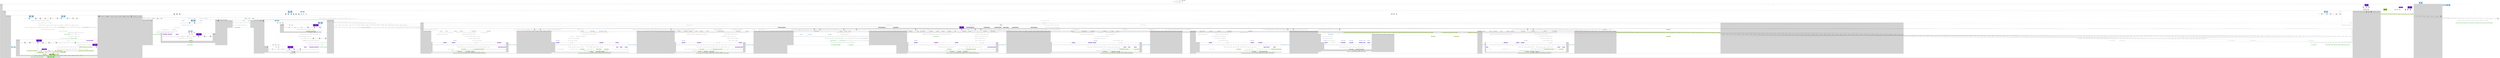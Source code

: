 digraph "workflow"
{
  compound=true;
  "PORT1209166359" -> "PORT1818951921"
  "PORT1922613977" -> "PORT1817408103"
  "PORT1172953975" -> "PORT1845927081"
  "PORT1446321154" -> "PORT2024498101"
  "PORT1096030628" -> "PORT2099922328"
  "PORT508260550" -> "PORT1034095845"
  "PORT1255012071" -> "PORT452384342"
  "PORT2124338399" -> "PORT874378099"
  "PORT239559548" -> "PORT973087613"
  "PORT999958057" -> "PORT800933815" [style=dashed arrowhead=none]
  "PORT294215972" -> "PORT2029215289"
  "PORT1429212051" -> "PORT428156140" [style=dashed arrowhead=none]
  "PORT2103820460" -> "PORT1767672626"
  "PORT795146655" -> "PORT1447360100" [style=dashed arrowhead=none]
  "PORT378787077" -> "PORT2074485713"
  "PORT2058613140" -> "PORT2127940748"
  "PORT1607849681" -> "PORT2103820460" [style=dashed arrowhead=none]
  "PORT1787843859" -> "PORT1212473931"
  "PORT1446321154" -> "PORT1907119907"
  "PORT330205094" -> "PORT1353890348"
  "PORT1303293320" -> "PORT1976617670"
  "PORT2117457731" -> "PORT768047458"
  "PORT181765627" -> "PORT1761528378"
  "PORT860717660" -> "PORT1808961098"
  "PORT114618982" -> "PORT700420348"
  "PORT413993050" -> "PORT60182939"
  "PORT1675625850" -> "PORT1072899931"
  "PORT2055152199" -> "PORT461567530"
  "PORT979049207" -> "PORT328246293"
  "PORT2136450980" -> "PORT508074327" [style=dashed arrowhead=none]
  "PORT183859529" -> "PORT1404608759"
  "PORT618864390" -> "PORT571518740"
  "PORT385990323" -> "PORT1183205098" [style=dashed arrowhead=none]
  "PORT1687295056" -> "PORT1380832115"
  "PORT1633161534" -> "PORT1122636984" [style=dashed arrowhead=none]
  "PORT617650120" -> "PORT2120859512"
  "PORT1399108737" -> "PORT404923931"
  "PORT857817380" -> "PORT324700168" [style=dashed arrowhead=none]
  "PORT384537519" -> "PORT1954828170"
  "PORT343170108" -> "PORT1403255947"
  "PORT685339141" -> "PORT1842475577"
  "PORT813950703" -> "PORT1970665441"
  "PORT1661882384" -> "PORT355281496"
  "PORT2040015820" -> "PORT1756618311"
  "PORT369249097" -> "PORT415393160"
  "PORT1570606799" -> "PORT2006906315"
  "PORT1976828628" -> "PORT1393900894"
  "PORT982065774" -> "PORT1237547288"
  "PORT620459311" -> "PORT1383931873"
  "PORT1530563562" -> "PORT377204235"
  "PORT885437742" -> "PORT28692953"
  "PORT1430405516" -> "PORT522511165"
  "PORT1485003706" -> "PORT280362829"
  "PORT891268602" -> "PORT1484518113"
  "PORT1920885229" -> "PORT1019560076"
  "PORT1380177712" -> "PORT559154337" [style=dashed arrowhead=none]
  "PORT279697743" -> "PORT1383042224"
  "PORT1024412356" -> "PORT1046401236"
  "PORT532907768" -> "PORT1547826848"
  "PORT1710450065" -> "PORT1439007204"
  "PORT1413952420" -> "PORT992521115"
  "PORT79843841" -> "PORT778469013" [style=dashed arrowhead=none]
  "PORT1791508071" -> "PORT2048174950"
  "PORT1706466507" -> "PORT1703412736"
  "PORT1447360100" -> "PORT733498021"
  "PORT441691148" -> "PORT1187280314"
  "PORT982065774" -> "PORT1990156323"
  "PORT2143659352" -> "PORT1672626574"
  "PORT448206835" -> "PORT274521953"
  "PORT2040513737" -> "PORT521961438"
  "PORT645621647" -> "PORT555334025"
  "PORT1723067056" -> "PORT2039850377"
  "PORT1591387506" -> "PORT798555759"
  "PORT569987043" -> "PORT2142339597"
  "PORT873546358" -> "PORT1292719759"
  "PORT571101539" -> "PORT1199402854"
  "PORT485807188" -> "PORT491111607"
  "PORT1663673785" -> "PORT1823212340"
  "PORT2054926467" -> "PORT1803161368"
  "PORT239471777" -> "PORT663535450"
  "PORT1221430897" -> "PORT961433677"
  "PORT1271859374" -> "PORT887785215"
  "PORT1036316015" -> "PORT1275459643"
  "PORT699449705" -> "PORT565335965"
  "PORT1780885888" -> "PORT2140507466"
  "PORT2016335685" -> "PORT1593794124" [style=dashed arrowhead=none]
  "PORT1620570661" -> "PORT2054494269" [style=dashed arrowhead=none]
  "PORT150499707" -> "PORT500622336"
  "PORT567729281" -> "PORT1595782032"
  "PORT930921902" -> "PORT585212380"
  "PORT431215524" -> "PORT1715343684" [style=dashed arrowhead=none]
  "PORT108767749" -> "PORT464094472"
  "PORT78011456" -> "PORT284560950"
  "PORT1369352990" -> "PORT1329489396"
  "PORT2145438304" -> "PORT285519210"
  "PORT757791801" -> "PORT773610783"
  "PORT2064777114" -> "PORT636956953" [style=dashed arrowhead=none]
  "PORT1842475577" -> "PORT1340714491" [style=dashed arrowhead=none]
  "PORT522491865" -> "PORT1582659185"
  "PORT872931025" -> "PORT1260069461" [style=dashed arrowhead=none]
  "PORT1447360100" -> "PORT508186325"
  "PORT1023469953" -> "PORT528776606"
  "PORT942016720" -> "PORT433115563" [style=dashed arrowhead=none]
  "PORT428156140" -> "PORT1840107352"
  "PORT354230638" -> "PORT443806673"
  "PORT906837831" -> "PORT1362881676"
  "PORT1530563562" -> "PORT1834463844"
  "PORT1710845272" -> "PORT1398063054" [style=dashed arrowhead=none]
  "PORT499105172" -> "PORT2053841228"
  "PORT598771651" -> "PORT1800022151"
  "PORT1367186645" -> "PORT921452657"
  "PORT544239216" -> "PORT1653541174"
  "PORT72223805" -> "PORT1651216530"
  "PORT225852166" -> "PORT960830866"
  "PORT724612647" -> "PORT1521743377"
  "PORT2113582477" -> "PORT752011108"
  "PORT31497227" -> "PORT600825762"
  "PORT414040586" -> "PORT711355534"
  "PORT204554655" -> "PORT685227371"
  "PORT1222267142" -> "PORT1244978782"
  "PORT1271859374" -> "PORT1468031814"
  "PORT2002410087" -> "PORT2016335685"
  "PORT255102480" -> "PORT327662980"
  "PORT1231374901" -> "PORT1726231784"
  "PORT59879483" -> "PORT1988351538"
  "PORT1720078459" -> "PORT2070627946"
  "PORT2049964811" -> "PORT1941756340"
  "PORT1803161368" -> "PORT237410024" [style=dashed arrowhead=none]
  "PORT1798373155" -> "PORT385228898"
  "PORT1529981411" -> "PORT1869172855"
  "PORT1999690240" -> "PORT1545621599"
  "PORT919473090" -> "PORT1331862180"
  "PORT328838504" -> "PORT21247289"
  "PORT1136085369" -> "PORT1561386756"
  "PORT1245094749" -> "PORT2039613101"
  "PORT496751830" -> "PORT2036515285"
  "PORT1558454047" -> "PORT1229381598"
  "PORT982532336" -> "PORT803404994"
  "PORT2058543128" -> "PORT1720078459" [style=dashed arrowhead=none]
  "PORT158551214" -> "PORT285721701"
  "PORT622735178" -> "PORT1672434342"
  "PORT949072944" -> "PORT424848797"
  "PORT1316049331" -> "PORT1485003706" [style=dashed arrowhead=none]
  "PORT862069640" -> "PORT1965129924"
  "PORT1022837566" -> "PORT343592684"
  "PORT1791508071" -> "PORT1734881808"
  "PORT148185875" -> "PORT339280038"
  "PORT1109753335" -> "PORT1560847964" [style=dashed arrowhead=none]
  "PORT1648225666" -> "PORT199871622"
  "PORT1681552378" -> "PORT1936362218"
  "PORT2058613140" -> "PORT920869086"
  "PORT957480648" -> "PORT2100013654"
  "PORT1850109919" -> "PORT692731690"
  "PORT283430552" -> "PORT1152013701"
  "PORT725882377" -> "PORT1292312139"
  "PORT2077738191" -> "PORT375399219"
  "PORT1971738025" -> "PORT98717829"
  "PORT2046030668" -> "PORT380817794"
  "PORT1199402854" -> "PORT1728445186" [style=dashed arrowhead=none]
  "PORT683605346" -> "PORT122225111" [style=dashed arrowhead=none]
  "PORT1535875885" -> "PORT737826424"
  "PORT1632981528" -> "PORT547458249" [style=dashed arrowhead=none]
  "PORT532028852" -> "PORT1690529928"
  "PORT1882860489" -> "PORT72565662"
  "PORT2006206648" -> "PORT2091774922"
  "PORT267039662" -> "PORT2080453984"
  "PORT376264555" -> "PORT1029573616"
  "PORT2092141162" -> "PORT1273087895"
  "PORT2016282692" -> "PORT461803248"
  "PORT203717378" -> "PORT309534943"
  "PORT655089792" -> "PORT210966312"
  "PORT1602310266" -> "PORT214864565"
  "PORT1148867963" -> "PORT131976509"
  "PORT1713398243" -> "PORT1906823036"
  "PORT110041993" -> "PORT1458675510"
  "PORT374192368" -> "PORT1689057490"
  "PORT542864344" -> "PORT729214165"
  "PORT1710488034" -> "PORT699278615" [style=dashed arrowhead=none]
  "PORT1678161997" -> "PORT1692311460"
  "PORT1529627129" -> "PORT2076070699"
  "PORT1360670846" -> "PORT163190398"
  "PORT180256054" -> "PORT1537078195"
  "PORT336395359" -> "PORT1182329923" [style=dashed arrowhead=none]
  "PORT324700168" -> "PORT764684191"
  "PORT508074327" -> "PORT633366676"
  "PORT412255839" -> "PORT886096689"
  "PORT1127294226" -> "PORT1722484876"
  "PORT991393180" -> "PORT725651828"
  "PORT1881340764" -> "PORT1298147262"
  "PORT1266713639" -> "PORT884899579"
  "PORT500918971" -> "PORT1607849681"
  "PORT280804302" -> "PORT1100254227"
  "PORT2054033212" -> "PORT953718248" [style=dashed arrowhead=none]
  "PORT1585654158" -> "PORT1813410454"
  "PORT1593914910" -> "PORT1957398032"
  "PORT2034584974" -> "PORT930610244"
  "PORT930610244" -> "PORT1920885229" [style=dashed arrowhead=none]
  "PORT1220163548" -> "PORT1011254112"
  "PORT80261050" -> "PORT1675055239"
  "PORT156363025" -> "PORT520271569"
  "PORT1200408049" -> "PORT1146621408"
  "PORT1534507153" -> "PORT953354471" [style=dashed arrowhead=none]
  "PORT826733527" -> "PORT1857237713"
  "PORT179168674" -> "PORT347396363"
  "PORT522410506" -> "PORT1322600748"
  "PORT1530563562" -> "PORT1739257986"
  "PORT1232346752" -> "PORT1026553658"
  "PORT80261050" -> "PORT27290517"
  "PORT802730113" -> "PORT1487529549"
  "PORT604991790" -> "PORT754346482"
  "PORT1386406651" -> "PORT1481591973" [style=dashed arrowhead=none]
  "PORT816224332" -> "PORT161573617"
  "PORT1300216352" -> "PORT623717056"
  "PORT2053675385" -> "PORT1946337255"
  "PORT1393726189" -> "PORT860326447"
  "PORT982065774" -> "PORT143929038"
  "PORT795146655" -> "PORT1693848538"
  "PORT261089310" -> "PORT1657509754"
  "PORT1206325076" -> "PORT2017577360"
  "PORT712217251" -> "PORT938878928"
  "PORT2017577360" -> "PORT396734075" [style=dashed arrowhead=none]
  "PORT306090132" -> "PORT1353357969"
  "PORT856031264" -> "PORT1296804950"
  "PORT2129302349" -> "PORT1892771928"
  "PORT528190809" -> "PORT1294083676"
  "PORT854875669" -> "PORT10955045"
  "PORT1804568540" -> "PORT2110522006"
  "PORT1523475985" -> "PORT1679592356"
  "PORT406488308" -> "PORT1705558790"
  "PORT795146655" -> "PORT1141714276"
  "PORT1666004025" -> "PORT2006395236"
  "PORT293019606" -> "PORT731626152"
  "PORT1999357129" -> "PORT1078027041"
  "PORT1567080269" -> "PORT963383848"
  "PORT944455655" -> "PORT271531781"
  "PORT341315292" -> "PORT1862737164"
  "PORT961106093" -> "PORT2095538351" [style=dashed arrowhead=none]
  "PORT562960491" -> "PORT2122624820"
  "PORT19473874" -> "PORT1060210990"
  "PORT2076083498" -> "PORT203717378" [style=dashed arrowhead=none]
  "PORT880564001" -> "PORT1138657523"
  "PORT282688356" -> "PORT1528168968"
  "PORT2142873660" -> "PORT731953503"
  "PORT69214838" -> "PORT760378182"
  "PORT2107764550" -> "PORT267494816" [style=dashed arrowhead=none]
  "PORT1115791983" -> "PORT1691481417"
  "PORT1470899050" -> "PORT1777486181"
  "PORT358945794" -> "PORT782243359"
  "PORT871662667" -> "PORT985074996"
  "PORT1781893382" -> "PORT143853598" [style=dashed arrowhead=none]
  "PORT760646911" -> "PORT388551431"
  "PORT931229350" -> "PORT545448164"
  "PORT1132068394" -> "PORT831656273"
  "PORT1069568462" -> "PORT1936666552"
  "PORT1197389053" -> "PORT1545160274"
  "PORT1549086472" -> "PORT29189688"
  "PORT1671213256" -> "PORT1823047135"
  "PORT1383931873" -> "PORT1659650374" [style=dashed arrowhead=none]
  "PORT1309912859" -> "PORT2058543128"
  "PORT991428767" -> "PORT612928907" [style=dashed arrowhead=none]
  "PORT2132860885" -> "PORT1241594659"
  "PORT1336606561" -> "PORT1298670487"
  "PORT1465712321" -> "PORT1983766467"
  "PORT645621647" -> "PORT1532660177"
  "PORT664714644" -> "PORT185354501" [style=dashed arrowhead=none]
  "PORT770190328" -> "PORT1731685294" [style=dashed arrowhead=none]
  "PORT1207282520" -> "PORT1629131231"
  "PORT2082211986" -> "PORT169760655"
  "PORT779538643" -> "PORT909013150" [style=dashed arrowhead=none]
  "PORT1115791983" -> "PORT878217617"
  "PORT1095583342" -> "PORT1231345665"
  "PORT1364140064" -> "PORT1445093476"
  "PORT291805450" -> "PORT140665423" [style=dashed arrowhead=none]
  "PORT701379561" -> "PORT304061522" [style=dashed arrowhead=none]
  "PORT1680709407" -> "PORT161958547"
  "PORT612928907" -> "PORT1228034255"
  "PORT364702969" -> "PORT885030604"
  "PORT369249097" -> "PORT1815772036"
  "PORT1064871405" -> "PORT1554230445"
  "PORT377458755" -> "PORT1266713639" [style=dashed arrowhead=none]
  "PORT2078400903" -> "PORT1954484020"
  "PORT54977996" -> "PORT1221741923"
  "PORT306090132" -> "PORT1974786850"
  "PORT273050709" -> "PORT823415723"
  "PORT1672434342" -> "PORT359591921" [style=dashed arrowhead=none]
  "PORT2080388573" -> "PORT1386406651"
  "PORT235773503" -> "PORT2030920346"
  "PORT1462255532" -> "PORT1506480352" [style=dashed arrowhead=none]
  "PORT365522724" -> "PORT1797809728"
  "PORT270071554" -> "PORT1087393016"
  "PORT569429143" -> "PORT145214844" [style=dashed arrowhead=none]
  "PORT311207855" -> "PORT289194317"
  "PORT1160316046" -> "PORT1115791983" [style=dashed arrowhead=none]
  "PORT610123017" -> "PORT1203016910"
  "PORT736974888" -> "PORT666642000" [style=dashed arrowhead=none]
  "PORT422751532" -> "PORT1225196709"
  "PORT246024123" -> "PORT1380728404"
  "PORT2058613140" -> "PORT1408846590"
  "PORT851109385" -> "PORT1372771126" [style=dashed arrowhead=none]
  "PORT69214838" -> "PORT1343957354"
  "PORT1629827491" -> "PORT1942400533"
  "PORT1433459745" -> "PORT2003075873"
  "PORT595363608" -> "PORT2144329829"
  "PORT1023469953" -> "PORT720575162"
  "PORT1146832276" -> "PORT60426688" [style=dashed arrowhead=none]
  "PORT1479218402" -> "PORT2020393439"
  "PORT585785425" -> "PORT1326243087"
  "PORT1684336663" -> "PORT1099109905"
  "PORT1217563479" -> "PORT993671826"
  "PORT1500512598" -> "PORT961615276"
  "PORT24057252" -> "PORT204543210"
  "PORT782243359" -> "PORT130629225" [style=dashed arrowhead=none]
  "PORT1560847964" -> "PORT991026870"
  "PORT632554218" -> "PORT655089792" [style=dashed arrowhead=none]
  "PORT1552014763" -> "PORT116893278"
  "PORT1360670846" -> "PORT1916822932"
  "PORT880771113" -> "PORT343397606" [style=dashed arrowhead=none]
  "PORT1365245749" -> "PORT2141622260"
  "PORT953354471" -> "PORT1898748879"
  "PORT626071701" -> "PORT691774060"
  "PORT1386475256" -> "PORT193023523" [style=dashed arrowhead=none]
  "PORT839289583" -> "PORT1771605314"
  "PORT68074326" -> "PORT1476061457"
  "PORT1020711239" -> "PORT1482060509"
  "PORT1147765156" -> "PORT595319755"
  "PORT1884602472" -> "PORT504760990" [style=dashed arrowhead=none]
  "PORT1851047670" -> "PORT1780794397"
  "PORT449217864" -> "PORT1138931930"
  "PORT135387350" -> "PORT1473758481" [style=dashed arrowhead=none]
  "PORT503527425" -> "PORT1430509568"
  "PORT133861375" -> "PORT2041462705"
  "PORT1636726625" -> "PORT828629051"
  "PORT1059749024" -> "PORT856495791" [style=dashed arrowhead=none]
  "PORT1371301022" -> "PORT1521510441"
  "PORT824425077" -> "PORT771404135"
  "PORT998292323" -> "PORT533689273"
  "PORT1877441175" -> "PORT1231949725"
  "PORT1251935072" -> "PORT1257669532"
  "PORT2134545149" -> "PORT1430094474"
  "PORT1795408732" -> "PORT1213461906"
  "PORT375399219" -> "PORT1096084691" [style=dashed arrowhead=none]
  "PORT2137681222" -> "PORT363187310"
  "PORT2041292819" -> "PORT1178214215"
  "PORT608709199" -> "PORT578798370"
  "PORT1913740360" -> "PORT775635860"
  "PORT1957269967" -> "PORT2041615726" [style=dashed arrowhead=none]
  "PORT1039565260" -> "PORT271594494"
  "PORT2062516224" -> "PORT126778243"
  "PORT710041480" -> "PORT710857253"
  "PORT1332873101" -> "PORT1271196739"
  "PORT676665173" -> "PORT1697685982"
  "PORT953354471" -> "PORT1759548617"
  "PORT1379875881" -> "PORT298711368"
  "PORT544239216" -> "PORT785337150"
  "PORT1943878214" -> "PORT1465712321" [style=dashed arrowhead=none]
  "PORT1838459238" -> "PORT1902681826"
  "PORT758348124" -> "PORT1847776959"
  "PORT148185875" -> "PORT1489071869"
  "PORT158106634" -> "PORT1482861352"
  "PORT1476314687" -> "PORT489519421"
  "PORT757791801" -> "PORT1161698234"
  "PORT952218023" -> "PORT2032901587"
  "PORT777121249" -> "PORT603273695"
  "PORT29692603" -> "PORT1909332462"
  "PORT1663900443" -> "PORT1660884173"
  "PORT1869376624" -> "PORT253631846"
  "PORT1722591828" -> "PORT381760603"
  "PORT1365245749" -> "PORT1931675425" [style=dashed arrowhead=none]
  "PORT979049207" -> "PORT727050829"
  "PORT1262864612" -> "PORT96489160"
  "PORT482618046" -> "PORT1846842261" [style=dashed arrowhead=none]
  "PORT115653836" -> "PORT1525789217"
  "PORT369249097" -> "PORT935612756"
  "PORT1505490990" -> "PORT507046070"
  "PORT2131280707" -> "PORT1080651718"
  "PORT1483438295" -> "PORT1573989401"
  "PORT168549346" -> "PORT345127166"
  "PORT583021646" -> "PORT1138614237"
  "PORT1904811371" -> "PORT448955038"
  "PORT1962487060" -> "PORT1758170706"
  "PORT1360670846" -> "PORT1708315596"
  "PORT837308176" -> "PORT1009725708"
  "PORT1734473563" -> "PORT918664959"
  "PORT1555478555" -> "PORT1524462464"
  "PORT1805704378" -> "PORT2112108114" [style=dashed arrowhead=none]
  "PORT1530563562" -> "PORT1543351283"
  "PORT1862321166" -> "PORT1640037138"
  "PORT677037067" -> "PORT655391383"
  "PORT103911417" -> "PORT1710488034"
  "PORT1515989129" -> "PORT768911273"
  "PORT2041292819" -> "PORT1282386874"
  "PORT904131512" -> "PORT707885815"
  "PORT854056805" -> "PORT563749379"
  "PORT1009755514" -> "PORT270730839"
  "PORT857817380" -> "PORT1045836435"
  "PORT433115563" -> "PORT1173755930"
  "PORT1446321154" -> "PORT159792853"
  "PORT699278615" -> "PORT561370431"
  "PORT1735523369" -> "PORT1307963673"
  "PORT927724363" -> "PORT1706518410"
  "PORT1795569301" -> "PORT493381154" [style=dashed arrowhead=none]
  "PORT723038984" -> "PORT2013187372"
  "PORT891122284" -> "PORT246860988"
  "PORT162400148" -> "PORT1682927241"
  "PORT1167979661" -> "PORT1428887030"
  "PORT248220478" -> "PORT1757707513"
  "PORT46719126" -> "PORT261801753"
  "PORT1166476526" -> "PORT522361920"
  "PORT655089792" -> "PORT650245099"
  "PORT921273396" -> "PORT372366268"
  "PORT30912386" -> "PORT1123913519"
  "PORT1842116246" -> "PORT2136450980"
  "PORT921975025" -> "PORT516753877"
  "PORT1619796034" -> "PORT1092280535"
  "PORT242619213" -> "PORT968481845"
  "PORT438188203" -> "PORT1539048255"
  "PORT943279734" -> "PORT1175319617" [style=dashed arrowhead=none]
  "PORT369249097" -> "PORT1498370191"
  "PORT1530563562" -> "PORT441906696"
  "PORT1271859374" -> "PORT538661623"
  "PORT80261050" -> "PORT522065374"
  "PORT1367661099" -> "PORT2006005439"
  "PORT122225111" -> "PORT1182015948"
  "PORT1387567249" -> "PORT1194931013"
  "PORT1737683654" -> "PORT600543179" [style=dashed arrowhead=none]
  "PORT1653019938" -> "PORT305263196"
  "PORT573495946" -> "PORT1275768911" [style=dashed arrowhead=none]
  "PORT510956085" -> "PORT151781803" [style=dashed arrowhead=none]
  "PORT293019606" -> "PORT1005924239"
  "PORT732556569" -> "PORT2087194593"
  "PORT1785610508" -> "PORT492394707"
  "PORT1989843834" -> "PORT1562669118"
  "PORT1114194169" -> "PORT1541263681"
  "PORT588356547" -> "PORT438485434"
  "PORT1228025092" -> "PORT1440282299"
  "PORT1710905079" -> "PORT1960031025" [style=dashed arrowhead=none]
  "PORT1109753335" -> "PORT1752213359"
  "PORT1287200676" -> "PORT1070731890"
  "PORT1020428853" -> "PORT1395872552"
  "PORT555984412" -> "PORT1526336282"
  "PORT2122622251" -> "PORT37858242"
  "PORT1167979661" -> "PORT1025281845"
  "PORT37292467" -> "PORT1728752676"
  "PORT1723215549" -> "PORT1363879035"
  "PORT2058613140" -> "PORT933317281"
  "PORT897478931" -> "PORT1965298268" [style=dashed arrowhead=none]
  "PORT1063150793" -> "PORT1386265672"
  "PORT585967750" -> "PORT888721033"
  "PORT1589231485" -> "PORT1091819947"
  "PORT157226018" -> "PORT1467974048"
  "PORT1340776217" -> "PORT38455418"
  "PORT1483438295" -> "PORT1315483358"
  "PORT1992162329" -> "PORT2067323681"
  "PORT600865491" -> "PORT1805632967"
  "PORT1530563562" -> "PORT2022767609"
  "PORT875930853" -> "PORT436947285"
  "PORT335004005" -> "PORT820074024"
  "PORT745471715" -> "PORT1646677327"
  "PORT954225330" -> "PORT467742213"
  "PORT982065774" -> "PORT2115589111"
  "PORT470399866" -> "PORT688425953"
  "PORT1447360100" -> "PORT670244241"
  "PORT1960932807" -> "PORT394737730"
  "PORT1182329923" -> "PORT833320357"
  "PORT2016562839" -> "PORT594491525"
  "PORT88345146" -> "PORT237219729"
  "PORT1263257405" -> "PORT499085946"
  "PORT1378841761" -> "PORT1568740070"
  "PORT864312893" -> "PORT1630578421"
  "PORT1802058209" -> "PORT948025476"
  "PORT1609215923" -> "PORT1654453564" [style=dashed arrowhead=none]
  "PORT13059135" -> "PORT2089456098"
  "PORT578798370" -> "PORT2007836519" [style=dashed arrowhead=none]
  "PORT1966314043" -> "PORT1971524077"
  "PORT393336485" -> "PORT1887123617"
  "PORT491894440" -> "PORT1059487259"
  "PORT1138657523" -> "PORT1273346481" [style=dashed arrowhead=none]
  "PORT1146011389" -> "PORT1387567249" [style=dashed arrowhead=none]
  "PORT403683222" -> "PORT637328582"
  "PORT1821783147" -> "PORT1080945842"
  "PORT817463247" -> "PORT661200616"
  "PORT1091702344" -> "PORT576066578" [style=dashed arrowhead=none]
  "PORT1340777656" -> "PORT1408367810"
  "PORT1763768885" -> "PORT826733527" [style=dashed arrowhead=none]
  "PORT1801848529" -> "PORT2023707986"
  "PORT1003983940" -> "PORT504138124"
  "PORT1467448355" -> "PORT1209802386"
  "PORT635051465" -> "PORT517952230"
  "PORT2111462181" -> "PORT6932197"
  "PORT698209153" -> "PORT1491380839"
  "PORT1002305589" -> "PORT145866719"
  "PORT807542010" -> "PORT246540392"
  "PORT1137473873" -> "PORT474059546"
  "PORT527148155" -> "PORT1904241764"
  "PORT1495264203" -> "PORT1822623878"
  "PORT857308207" -> "PORT1529856704"
  "PORT2053841228" -> "PORT25734038" [style=dashed arrowhead=none]
  "PORT267494816" -> "PORT2007812442"
  "PORT532957247" -> "PORT149861573"
  "PORT168947686" -> "PORT148185875" [style=dashed arrowhead=none]
  "PORT1402712627" -> "PORT1293635489"
  "PORT2117015229" -> "PORT1464460851"
  "PORT2109567229" -> "PORT1936999851"
  "PORT451667801" -> "PORT1747815853"
  "PORT936924719" -> "PORT785197732" [style=dashed arrowhead=none]
  "PORT279697743" -> "PORT1185530728"
  "PORT1352550658" -> "PORT2034790200" [style=dashed arrowhead=none]
  "PORT795464262" -> "PORT1963663371"
  "PORT465556527" -> "PORT1773041202"
  "PORT566132982" -> "PORT1207755460"
  "PORT149861573" -> "PORT2068113806" [style=dashed arrowhead=none]
  "PORT1309738228" -> "PORT145423728"
  "PORT470399866" -> "PORT937195105"
  "PORT1446321154" -> "PORT426077729"
  "PORT2078248082" -> "PORT1427763069"
  "PORT1047879007" -> "PORT777790557"
  "PORT906424041" -> "PORT1653271137"
  "PORT2014583896" -> "PORT802183957"
  "PORT1759240741" -> "PORT626652764"
  "PORT76024477" -> "PORT628963688"
  "PORT1797809728" -> "PORT13059135" [style=dashed arrowhead=none]
  "PORT1129569088" -> "PORT305407657"
  "PORT700935541" -> "PORT94931017"
  "PORT1530563562" -> "PORT2126071184"
  "PORT1533295982" -> "PORT814071547"
  "PORT1933669524" -> "PORT2002922626"
  "PORT2125269841" -> "PORT549003710"
  "PORT181314206" -> "PORT191591531"
  "PORT61966686" -> "PORT1081944577"
  "PORT1530563562" -> "PORT39284878"
  "PORT1641169735" -> "PORT484968522"
  "PORT1074655923" -> "PORT1255012071" [style=dashed arrowhead=none]
  "PORT1115791983" -> "PORT1720942988"
  "PORT547428000" -> "PORT562337324" [style=dashed arrowhead=none]
  "PORT1280939641" -> "PORT747024618"
  "PORT1470884173" -> "PORT1669950711" [style=dashed arrowhead=none]
  "PORT818570949" -> "PORT1396606983"
  "PORT224662681" -> "PORT1265935994"
  "PORT2140507466" -> "PORT97048113" [style=dashed arrowhead=none]
  "PORT328046478" -> "PORT783267047" [style=dashed arrowhead=none]
  "PORT631436338" -> "PORT801808302"
  "PORT718712504" -> "PORT999958057"
  "PORT1036502525" -> "PORT715038783"
  "PORT341315292" -> "PORT629738723"
  "PORT1069810575" -> "PORT1139659498"
  "PORT237279395" -> "PORT1684834090"
  "PORT1650828616" -> "PORT1231842708"
  "PORT1323141642" -> "PORT973153912"
  "PORT1417465" -> "PORT1999357129" [style=dashed arrowhead=none]
  "PORT60426688" -> "PORT1968544985"
  "PORT1260069461" -> "PORT443172245"
  "PORT1195378184" -> "PORT1267523139" [style=dashed arrowhead=none]
  "PORT999685353" -> "PORT1001162403" [style=dashed arrowhead=none]
  "PORT1505756962" -> "PORT1374685679"
  "PORT73058675" -> "PORT280804333"
  "PORT1759260499" -> "PORT771840705"
  "PORT284267224" -> "PORT1010361023"
  "PORT87785224" -> "PORT1710845272"
  "PORT1960031025" -> "PORT876044393"
  "PORT1966079203" -> "PORT1925281265"
  "PORT1032724390" -> "PORT820961432"
  "PORT1104950472" -> "PORT83657059"
  "PORT1554058510" -> "PORT889129158" [style=dashed arrowhead=none]
  "PORT472201306" -> "PORT1932740085"
  "PORT778469013" -> "PORT1393377460"
  "PORT231989731" -> "PORT1342423316"
  "PORT2062516224" -> "PORT1653050748"
  "PORT168354843" -> "PORT1312137753"
  "PORT1728752676" -> "PORT1909002529" [style=dashed arrowhead=none]
  "PORT2095538351" -> "PORT2147238293"
  "PORT440968578" -> "PORT7511192"
  "PORT513755348" -> "PORT279697743" [style=dashed arrowhead=none]
  "PORT2058613140" -> "PORT1810650734"
  "PORT130629225" -> "PORT1029723735"
  "PORT349508554" -> "PORT1554058510"
  "PORT544239216" -> "PORT894818308"
  "PORT1034095845" -> "PORT1591387506" [style=dashed arrowhead=none]
  "PORT332065032" -> "PORT452431415"
  "PORT461567530" -> "PORT891122284" [style=dashed arrowhead=none]
  "PORT1001162403" -> "PORT1293167443"
  "PORT1357174989" -> "PORT1101252341"
  "PORT1523475985" -> "PORT1694558342"
  "PORT1440250739" -> "PORT933960464"
  "PORT883636619" -> "PORT148647961"
  "PORT1483438295" -> "PORT1922662433" [style=dashed arrowhead=none]
  "PORT1183205098" -> "PORT1535571147"
  "PORT858989662" -> "PORT349629923"
  "PORT1465712321" -> "PORT752030228"
  "PORT39699136" -> "PORT680232547"
  "PORT1877441175" -> "PORT1759260499" [style=dashed arrowhead=none]
  "PORT175425856" -> "PORT24057252" [style=dashed arrowhead=none]
  "PORT1783453623" -> "PORT99759097"
  "PORT872931025" -> "PORT279838766"
  "PORT1299471046" -> "PORT1462255532"
  "PORT1645181497" -> "PORT904396018"
  "PORT456177400" -> "PORT815690261"
  "PORT1451785359" -> "PORT1452266462"
  "PORT1846842261" -> "PORT1721002441"
  "PORT1691626813" -> "PORT826493795" [style=dashed arrowhead=none]
  "PORT794429742" -> "PORT518334273"
  "PORT1567080269" -> "PORT1544369941"
  "PORT271059065" -> "PORT205300866"
  "PORT721322586" -> "PORT469459127"
  "PORT24331479" -> "PORT2110957047"
  "PORT1922662433" -> "PORT1474270145"
  "PORT1483438295" -> "PORT2142914862"
  "PORT1359574272" -> "PORT757046979"
  "PORT1586365091" -> "PORT602052569"
  "PORT731082956" -> "PORT241108472"
  "PORT1369811130" -> "PORT739078297"
  "PORT783927213" -> "PORT59879483" [style=dashed arrowhead=none]
  "PORT655089792" -> "PORT1393428647"
  "PORT1980588880" -> "PORT1427580388"
  "PORT1394284408" -> "PORT2131361552"
  "PORT1096030628" -> "PORT1048435582"
  "PORT104701466" -> "PORT432039778"
  "PORT23862545" -> "PORT1150264921"
  "PORT1707882754" -> "PORT2004020264"
  "PORT1350834482" -> "PORT1853665306"
  "PORT1174737513" -> "PORT1595169036" [style=dashed arrowhead=none]
  "PORT968481845" -> "PORT1980953477" [style=dashed arrowhead=none]
  "PORT2044812362" -> "PORT1773667843"
  "PORT893721510" -> "PORT628211188"
  "PORT1031158501" -> "PORT2099052183"
  "PORT1836544723" -> "PORT1805704378"
  "PORT2119032302" -> "PORT667428844"
  "PORT1092894913" -> "PORT1302056190"
  "PORT768047458" -> "PORT1412536057" [style=dashed arrowhead=none]
  "PORT1766786645" -> "PORT1044117371"
  "PORT1530563562" -> "PORT1263633989"
  "PORT343688483" -> "PORT384156063"
  "PORT1076358635" -> "PORT1218584230"
  "PORT1231374901" -> "PORT1691272400"
  "PORT758750856" -> "PORT1091702344"
  "PORT545448164" -> "PORT412255839" [style=dashed arrowhead=none]
  "PORT1446321154" -> "PORT938987040"
  "PORT1807430272" -> "PORT343170108" [style=dashed arrowhead=none]
  "PORT1231374901" -> "PORT1719999141"
  "PORT1063951264" -> "PORT1367783306"
  "PORT1118300129" -> "PORT1098593858"
  "PORT1263257405" -> "PORT1073640666"
  "PORT1613065499" -> "PORT979049207" [style=dashed arrowhead=none]
  "PORT79467401" -> "PORT1448421261"
  "PORT192487022" -> "PORT1359730810"
  "PORT673429445" -> "PORT1456713549"
  "PORT1530563562" -> "PORT1183302020"
  "PORT2114535884" -> "PORT254201206"
  "PORT359591921" -> "PORT1669105202"
  "PORT1846842261" -> "PORT60254480"
  "PORT1267523139" -> "PORT2130422201"
  "PORT2145350489" -> "PORT1613045211"
  "PORT1494188138" -> "PORT683674317" [style=dashed arrowhead=none]
  "PORT1535276950" -> "PORT1546315735"
  "PORT1211112446" -> "PORT1884602472"
  "PORT467903124" -> "PORT694766024"
  "PORT1184618265" -> "PORT416370147"
  "PORT585967750" -> "PORT1788971282"
  "PORT1307655038" -> "PORT788684446"
  "PORT636956953" -> "PORT1462613486"
  "PORT1417153600" -> "PORT1532216261"
  "PORT1228481110" -> "PORT879372185"
  "PORT1231374901" -> "PORT736974888"
  "PORT1034783710" -> "PORT506184257" [style=dashed arrowhead=none]
  "PORT1417465" -> "PORT208289607"
  "PORT1493382893" -> "PORT617504076"
  "PORT1544507531" -> "PORT1548134743"
  "PORT1199463273" -> "PORT597049482"
  "PORT277973172" -> "PORT508143486"
  "PORT583284045" -> "PORT412192112"
  "PORT903395874" -> "PORT2089917982"
  "PORT478650119" -> "PORT1159119599"
  "PORT1446321154" -> "PORT29063342"
  "PORT1451361350" -> "PORT2035258234"
  "PORT838465971" -> "PORT213662707"
  "PORT324700168" -> "PORT616276407"
  "PORT1096030628" -> "PORT394568342"
  "PORT1282320997" -> "PORT454167880"
  "PORT1068554718" -> "PORT1526441996"
  "PORT356324579" -> "PORT1191220798"
  "PORT1851767440" -> "PORT2100962393"
  "PORT2058613140" -> "PORT596278845"
  "PORT1018394275" -> "PORT1722092691"
  "PORT809350665" -> "PORT170101390"
  "PORT1845927081" -> "PORT2141012147" [style=dashed arrowhead=none]
  "PORT1367661099" -> "PORT2054033212"
  "PORT636956953" -> "PORT922225899"
  "PORT554577711" -> "PORT1092894913" [style=dashed arrowhead=none]
  "PORT641691286" -> "PORT612873761"
  "PORT1465712321" -> "PORT368191976"
  "PORT1365333429" -> "PORT75483598"
  "PORT1372771126" -> "PORT860892414"
  "PORT1387930084" -> "PORT797620616"
  "PORT1595169036" -> "PORT849280097"
  "PORT195976792" -> "PORT171022894"
  "PORT310452117" -> "PORT1301402330"
  "PORT2007836519" -> "PORT1745434569"
  "PORT462430075" -> "PORT2130180777"
  "PORT1828372669" -> "PORT1609215923"
  "PORT2043922005" -> "PORT324346512" [style=dashed arrowhead=none]
  "PORT982065774" -> "PORT436661284"
  "PORT944705074" -> "PORT1433459745" [style=dashed arrowhead=none]
  "PORT1596642261" -> "PORT666363491"
  "PORT1938311278" -> "PORT1009383102"
  "PORT1534507153" -> "PORT1313605024"
  "PORT1034246552" -> "PORT1673618401"
  "PORT504760990" -> "PORT995692394"
  "PORT176469726" -> "PORT192487022" [style=dashed arrowhead=none]
  "PORT1231373644" -> "PORT1520366382"
  "PORT687055384" -> "PORT680794728"
  "PORT292872563" -> "PORT1387472418"
  "PORT544239216" -> "PORT359596673"
  "PORT1256017407" -> "PORT2024985246"
  "PORT2058613140" -> "PORT1383378129"
  "PORT304061522" -> "PORT799312012"
  "PORT1584119395" -> "PORT1292956034"
  "PORT1092894913" -> "PORT918835529"
  "PORT1146011389" -> "PORT1282401410"
  "PORT213662707" -> "PORT1476314687" [style=dashed arrowhead=none]
  "PORT727491956" -> "PORT1489504599"
  "PORT1023469953" -> "PORT1885253670"
  "PORT1530563562" -> "PORT304207367"
  "PORT531630701" -> "PORT1105683026"
  "PORT1064871405" -> "PORT880771113"
  "PORT840991551" -> "PORT301667985"
  "PORT701666903" -> "PORT1016921310"
  "PORT961256994" -> "PORT2090905694"
  "PORT982065774" -> "PORT136108302"
  "PORT800786831" -> "PORT1572952447"
  "PORT1412536057" -> "PORT912877601"
  "PORT1006951898" -> "PORT1069632960"
  "PORT1569330262" -> "PORT38489930"
  "PORT1465712321" -> "PORT2102280782"
  "PORT1273346481" -> "PORT1795451038"
  "PORT1602310266" -> "PORT585967750" [style=dashed arrowhead=none]
  "PORT1544770378" -> "PORT110770500"
  "PORT1697202759" -> "PORT1618322666"
  "PORT2076083498" -> "PORT909104361"
  "PORT942901628" -> "PORT2103229641"
  "PORT1972846458" -> "PORT431550909"
  "PORT1657936637" -> "PORT1908883473"
  "PORT333820514" -> "PORT1115730443"
  "PORT1260069461" -> "PORT1389638849"
  "PORT498458153" -> "PORT1015424290"
  "PORT97048113" -> "PORT1788199670"
  "PORT2034790200" -> "PORT1405703196"
  "PORT826322241" -> "PORT1195378184"
  "PORT795146655" -> "PORT952218023" [style=dashed arrowhead=none]
  "PORT1446321154" -> "PORT1036078976"
  "PORT1674086804" -> "PORT779538643"
  "PORT1011750890" -> "PORT1515886396"
  "PORT1242611737" -> "PORT567577664"
  "PORT1931675425" -> "PORT1071570490"
  "PORT1995366577" -> "PORT176469726"
  "PORT22820229" -> "PORT1563899796"
  "PORT1312634562" -> "PORT1679616529"
  "PORT2054494269" -> "PORT2102080209"
  "PORT1634118341" -> "PORT1798538641"
  "PORT816095505" -> "PORT781600923"
  "PORT1659650374" -> "PORT250219336"
  "PORT1546125471" -> "PORT1425306446"
  "PORT487747335" -> "PORT61210602"
  "PORT2054937000" -> "PORT1856911152"
  "PORT38489930" -> "PORT878535710" [style=dashed arrowhead=none]
  "PORT737826424" -> "PORT1480051614" [style=dashed arrowhead=none]
  "PORT496512958" -> "PORT1892463551"
  "PORT240653058" -> "PORT131354283"
  "PORT1044788931" -> "PORT1731877543"
  "PORT1929693831" -> "PORT1968209512"
  "PORT3743274" -> "PORT1289154699"
  "PORT1203756577" -> "PORT1802382467"
  "PORT1483438295" -> "PORT2076486718"
  "PORT1674359218" -> "PORT1242489018" [style=dashed arrowhead=none]
  "PORT748351174" -> "PORT1448067637"
  "PORT1814984081" -> "PORT577220795"
  "PORT513755348" -> "PORT1667321053"
  "PORT296563327" -> "PORT975328564"
  "PORT1162466838" -> "PORT1305748956"
  "PORT1160316046" -> "PORT1311908104"
  "PORT287985825" -> "PORT1766592209"
  "PORT683674317" -> "PORT542135392"
  "PORT91876994" -> "PORT733673859"
  "PORT692731690" -> "PORT1547714604" [style=dashed arrowhead=none]
  "PORT2141012147" -> "PORT2030151083"
  "PORT645621647" -> "PORT1106589855"
  "PORT1207178960" -> "PORT602828967"
  "PORT351147066" -> "PORT1155498828"
  "PORT1012642685" -> "PORT158424358"
  "PORT1877441175" -> "PORT1466600192"
  "PORT16040937" -> "PORT431731222"
  "PORT1625681616" -> "PORT1057161751"
  "PORT1365891887" -> "PORT1619796034" [style=dashed arrowhead=none]
  "PORT1640224684" -> "PORT2135547685"
  "PORT376644416" -> "PORT886259869"
  "PORT1799784208" -> "PORT1936269454"
  "PORT307923638" -> "PORT1322358080"
  "PORT636956953" -> "PORT476441699"
  "PORT562337324" -> "PORT1742872226"
  "PORT967635335" -> "PORT749377126"
  "PORT1980953477" -> "PORT389752004"
  "PORT1446321154" -> "PORT66135670"
  "PORT494769804" -> "PORT470399866" [style=dashed arrowhead=none]
  "PORT1204774385" -> "PORT737434492"
  "PORT1567080269" -> "PORT2136493324"
  "PORT1736800365" -> "PORT901225247"
  "PORT1512290769" -> "PORT1737683654"
  "PORT600865491" -> "PORT537813033"
  "PORT1617265545" -> "PORT551104286"
  "PORT369249097" -> "PORT1727362830"
  "PORT1832429597" -> "PORT1858567339"
  "PORT2062516224" -> "PORT801156385"
  "PORT2041292819" -> "PORT212748626"
  "PORT1076075316" -> "PORT42694214"
  "PORT333820514" -> "PORT600865491" [style=dashed arrowhead=none]
  "PORT1380728404" -> "PORT1076642142" [style=dashed arrowhead=none]
  "PORT1608524967" -> "PORT1281098502"
  "PORT1160785510" -> "PORT2021678579"
  "PORT1483438295" -> "PORT337557595"
  "PORT325732352" -> "PORT508661949"
  "PORT2103491930" -> "PORT1560388331"
  "PORT1360670846" -> "PORT1530563562" [style=dashed arrowhead=none]
  "PORT600865491" -> "PORT571349883"
  "PORT401325854" -> "PORT868165122"
  "PORT2129898017" -> "PORT291805450"
  "PORT2106959639" -> "PORT939346282"
  "PORT878725938" -> "PORT369249097" [style=dashed arrowhead=none]
  "PORT807377568" -> "PORT1034783710"
  "PORT1000871406" -> "PORT1935274924"
  "PORT324700168" -> "PORT1880148452"
  "PORT2121682524" -> "PORT1204036307" [style=dashed arrowhead=none]
  "PORT205804980" -> "PORT661943548"
  "PORT52813883" -> "PORT1467217981"
  "PORT421639228" -> "PORT1529468569"
  "PORT1148596420" -> "PORT1114260225"
  "PORT541182371" -> "PORT344954076"
  "PORT1465712321" -> "PORT1418986727"
  "PORT1804568540" -> "PORT664714644"
  "PORT1263257405" -> "PORT1450248078"
  "PORT800933815" -> "PORT126039047"
  "PORT133321775" -> "PORT1922896936"
  "PORT1617463959" -> "PORT1136115034"
  "PORT685606790" -> "PORT1289350700"
  "PORT810425934" -> "PORT1369874063"
  "PORT478650119" -> "PORT135347879"
  "PORT2630208" -> "PORT2109146260"
  "PORT1539575645" -> "PORT1233589293"
  "PORT493381154" -> "PORT1907565575"
  "PORT1887868536" -> "PORT715544178"
  "PORT600865491" -> "PORT1425889113"
  "PORT1167477662" -> "PORT1492909819"
  "PORT1252913476" -> "PORT1601952112"
  "PORT126819625" -> "PORT147995864"
  "PORT1634960959" -> "PORT1124971649"
  "PORT226250699" -> "PORT209329590"
  "PORT355319694" -> "PORT2057435918"
  "PORT840252350" -> "PORT1893562871"
  "PORT1466115071" -> "PORT962769430"
  "PORT854936618" -> "PORT692151071"
  "PORT1981418429" -> "PORT387258687"
  "PORT694762269" -> "PORT874023329" [style=dashed arrowhead=none]
  "PORT140665423" -> "PORT1377194794"
  "PORT1240349581" -> "PORT1676036256"
  "PORT830608444" -> "PORT524136404"
  "PORT64746428" -> "PORT1208417271" [style=dashed arrowhead=none]
  "PORT768894611" -> "PORT1957269967"
  "PORT248512306" -> "PORT1735943023"
  "PORT953354471" -> "PORT1550187113"
  "PORT1285287269" -> "PORT275466090"
  "PORT1871867137" -> "PORT440787615"
  "PORT1092894913" -> "PORT1129983101"
  "PORT936634176" -> "PORT943279734"
  "PORT258882407" -> "PORT2022798382"
  "PORT1490353715" -> "PORT2043922005"
  "PORT326311924" -> "PORT1263872787"
  "PORT397641711" -> "PORT1025072405"
  "PORT343688483" -> "PORT516913231"
  "PORT1560847964" -> "PORT399793403"
  "PORT1632298219" -> "PORT965130729"
  "PORT1483438295" -> "PORT171376395"
  "PORT1649565139" -> "PORT443625234"
  "PORT1781593777" -> "PORT542357345"
  "PORT981297526" -> "PORT593626872"
  "PORT545769785" -> "PORT1176958340"
  "PORT1895354903" -> "PORT1785348036"
  "PORT1514521112" -> "PORT52620058"
  "PORT1011254112" -> "PORT248220478" [style=dashed arrowhead=none]
  "PORT1883171536" -> "PORT262572507"
  "PORT443824088" -> "PORT801954191"
  "PORT1502551983" -> "PORT614565258"
  "PORT284560950" -> "PORT1452528082" [style=dashed arrowhead=none]
  "PORT1684921376" -> "PORT27891346"
  "PORT526395696" -> "PORT1261949348"
  "PORT1055053126" -> "PORT1458383791"
  "PORT327584833" -> "PORT411064571"
  "PORT874023329" -> "PORT325889342"
  "PORT977574204" -> "PORT797107151"
  "PORT126767009" -> "PORT746240636"
  "PORT1096084691" -> "PORT2129236490"
  "PORT1204036307" -> "PORT511033073"
  "PORT1879326995" -> "PORT1739721548"
  "PORT783267047" -> "PORT20706813"
  "PORT1221321161" -> "PORT2079418738"
  "PORT1417153600" -> "PORT163960683"
  "PORT1706125628" -> "PORT66893623"
  "PORT1383378129" -> "PORT69338216" [style=dashed arrowhead=none]
  "PORT1360670846" -> "PORT539825188"
  "PORT2053675385" -> "PORT523699314"
  "PORT369249097" -> "PORT1374355136"
  "PORT2041615726" -> "PORT1897093012"
  "PORT123037428" -> "PORT1518876102"
  "PORT1641169735" -> "PORT368914568"
  "PORT478650119" -> "PORT294593670"
  "PORT655089792" -> "PORT946833587"
  "PORT1992840325" -> "PORT126819625" [style=dashed arrowhead=none]
  "PORT607042875" -> "PORT665481876"
  "PORT2075339084" -> "PORT1660369676"
  "PORT788790720" -> "PORT1148337557"
  "PORT2000783824" -> "PORT306678606"
  "PORT1115791983" -> "PORT2007939739"
  "PORT554577711" -> "PORT1431213321"
  "PORT1187091280" -> "PORT1180122366"
  "PORT1227891003" -> "PORT683605346"
  "PORT145561644" -> "PORT502458215"
  "PORT1465902810" -> "PORT513168422"
  "PORT77567832" -> "PORT1807159909"
  "PORT85583486" -> "PORT1652008086"
  "PORT1527597068" -> "PORT1419635675"
  "PORT1593794124" -> "PORT123869694"
  "PORT909013150" -> "PORT1834816004"
  "PORT1895354903" -> "PORT2041292819" [style=dashed arrowhead=none]
  "PORT848995025" -> "PORT1560243485"
  "PORT1325038895" -> "PORT492836007"
  "PORT544239216" -> "PORT1528226950"
  "PORT1837411216" -> "PORT1237773898"
  "PORT998575031" -> "PORT1411531045"
  "PORT1652197647" -> "PORT101272276"
  "PORT56204056" -> "PORT1199113935"
  "PORT2037260679" -> "PORT854180783"
  "PORT547428000" -> "PORT1664879201"
  "PORT1394284408" -> "PORT547643943"
  "PORT369249097" -> "PORT1898288372"
  "PORT2136191813" -> "PORT1796671122"
  "PORT1465712321" -> "PORT1563620827"
  "PORT1356405263" -> "PORT1727144954"
  "PORT1922662433" -> "PORT1495860636"
  "PORT1314209120" -> "PORT1076075316" [style=dashed arrowhead=none]
  "PORT715029325" -> "PORT625839862"
  "PORT1519757998" -> "PORT254493443"
  "PORT1398063054" -> "PORT28175501"
  "PORT510536150" -> "PORT1753450343"
  "PORT275719205" -> "PORT771996532"
  "PORT2046139918" -> "PORT1660678061" [style=dashed arrowhead=none]
  "PORT1641169735" -> "PORT252960930"
  "PORT839190056" -> "PORT1780936422"
  "PORT1771203438" -> "PORT1014071026"
  "PORT890867107" -> "PORT1617422273"
  "PORT1660678061" -> "PORT144775705"
  "PORT369249097" -> "PORT602120831"
  "PORT724612647" -> "PORT1692369954"
  "PORT797657283" -> "PORT934192727"
  "PORT1446321154" -> "PORT1570077936"
  "PORT1617891184" -> "PORT542753791"
  "PORT795146655" -> "PORT405804899"
  "PORT576066578" -> "PORT319323253"
  "PORT13007497" -> "PORT2068609339"
  "PORT1387681307" -> "PORT1684921376" [style=dashed arrowhead=none]
  "PORT1985467039" -> "PORT555754759"
  "PORT1208205171" -> "PORT645621647" [style=dashed arrowhead=none]
  "PORT1465712321" -> "PORT362023079"
  "PORT1752313315" -> "PORT363850700" [style=dashed arrowhead=none]
  "PORT1260069461" -> "PORT1560500918"
  "PORT1388117264" -> "PORT902026984"
  "PORT1979893341" -> "PORT398929914"
  "PORT1641169735" -> "PORT645994590"
  "PORT61210602" -> "PORT840252350" [style=dashed arrowhead=none]
  "PORT2054738602" -> "PORT57525945"
  "PORT1451785359" -> "PORT1446321154" [style=dashed arrowhead=none]
  "PORT1669950711" -> "PORT266273434"
  "PORT1676534432" -> "PORT561566358"
  "PORT1317171156" -> "PORT944705074"
  "PORT1320909739" -> "PORT1756332680"
  "PORT1778289781" -> "PORT1480280820" [style=dashed arrowhead=none]
  "PORT856031264" -> "PORT1995338497"
  "PORT1143171370" -> "PORT1423083642"
  "PORT1115791983" -> "PORT951517261"
  "PORT1228068224" -> "PORT1243354278" [style=dashed arrowhead=none]
  "PORT1530563562" -> "PORT1774526427"
  "PORT1569330262" -> "PORT1850981199"
  "PORT1255012071" -> "PORT1619819355"
  "PORT1074206864" -> "PORT491074042"
  "PORT1193587393" -> "PORT1352550658"
  "PORT1218677266" -> "PORT219771880"
  "PORT400976621" -> "PORT827549167"
  "PORT655089792" -> "PORT255401554"
  "PORT1316496385" -> "PORT1643154089"
  "PORT756108583" -> "PORT580735116"
  "PORT1785610508" -> "PORT948552515"
  "PORT778469013" -> "PORT341768680"
  "PORT627683290" -> "PORT2088048274"
  "PORT1074791118" -> "PORT406153553"
  "PORT275719205" -> "PORT341315292" [style=dashed arrowhead=none]
  "PORT1323407208" -> "PORT935813802"
  "PORT890867107" -> "PORT852779561"
  "PORT1231374901" -> "PORT692720309"
  "PORT203717378" -> "PORT1013314273"
  "PORT1465712321" -> "PORT692827822"
  "PORT1174651922" -> "PORT1814488456"
  "PORT70104063" -> "PORT1714613017"
  "PORT1669546416" -> "PORT1960277755"
  "PORT1394284408" -> "PORT1059154409"
  "PORT1860205951" -> "PORT495471129"
  "PORT1074655923" -> "PORT114743324"
  "PORT1159219582" -> "PORT1960957451"
  "PORT376067673" -> "PORT498713295"
  "PORT2015091165" -> "PORT99275333"
  "PORT602837727" -> "PORT1867679941"
  "PORT532957247" -> "PORT660626311"
  "PORT1360670846" -> "PORT803441523"
  "PORT2058613140" -> "PORT1911069222"
  "PORT1446321154" -> "PORT2121538923"
  "PORT327584833" -> "PORT1710905079"
  "PORT1394284408" -> "PORT499302716"
  "PORT1631018495" -> "PORT1633161534"
  "PORT997609062" -> "PORT1468832172"
  "PORT655089792" -> "PORT1488869438"
  "PORT1111849105" -> "PORT618085457" [style=dashed arrowhead=none]
  "PORT547458249" -> "PORT607216305"
  "PORT1715343684" -> "PORT1351198507"
  "PORT1423824868" -> "PORT1176189130"
  "PORT1530563562" -> "PORT850268617"
  "PORT221971351" -> "PORT1968869542"
  "PORT250488509" -> "PORT1180766153"
  "PORT1888859784" -> "PORT774320733"
  "PORT558412926" -> "PORT2142250502"
  "PORT468541906" -> "PORT1128117613"
  "PORT1162428486" -> "PORT1393893645"
  "PORT1175319617" -> "PORT1708990865"
  "PORT204554655" -> "PORT1271859374" [style=dashed arrowhead=none]
  "PORT655089792" -> "PORT1074601008"
  "PORT424943893" -> "PORT1763768885"
  "PORT718005357" -> "PORT1016602486"
  "PORT343170108" -> "PORT627747774"
  "PORT1807430272" -> "PORT49534413"
  "PORT301667985" -> "PORT617650120" [style=dashed arrowhead=none]
  "PORT2013570947" -> "PORT1696621151"
  "PORT1483438295" -> "PORT1309744648"
  "PORT509488646" -> "PORT203012906"
  "PORT982532336" -> "PORT306090132" [style=dashed arrowhead=none]
  "PORT1255012071" -> "PORT546452352"
  "PORT2121893816" -> "PORT665598829"
  "PORT343170108" -> "PORT796756604"
  "PORT912443527" -> "PORT1125255799"
  "PORT609946583" -> "PORT715029325" [style=dashed arrowhead=none]
  "PORT1482151715" -> "PORT449256327"
  "PORT1223873821" -> "PORT205606579"
  "PORT254038376" -> "PORT1380177712"
  "PORT98717829" -> "PORT1251438918" [style=dashed arrowhead=none]
  "PORT1802857058" -> "PORT1042046477"
  "PORT611621587" -> "PORT609447687"
  "PORT1042594486" -> "PORT1249669807"
  "PORT1041117256" -> "PORT1823955413"
  "PORT1276310858" -> "PORT237869347"
  "PORT1144743781" -> "PORT2036732855"
  "PORT369249097" -> "PORT1661287281"
  "PORT1145210243" -> "PORT294886047"
  "PORT1717005266" -> "PORT175425856"
  "PORT145583401" -> "PORT961106093"
  "PORT1494188138" -> "PORT965874704"
  "PORT712217251" -> "PORT307663451"
  "PORT638622177" -> "PORT1944468301"
  "PORT1530563562" -> "PORT9089585"
  "PORT1877161893" -> "PORT2078726843"
  "PORT792492836" -> "PORT1902630939"
  "PORT1310785558" -> "PORT472243888"
  "PORT1815643381" -> "PORT1394284408" [style=dashed arrowhead=none]
  "PORT1531670331" -> "PORT1021494774"
  "PORT209293658" -> "PORT635586824"
  "PORT2019993510" -> "PORT1700852615"
  "PORT479618184" -> "PORT841975037"
  "PORT345507865" -> "PORT1426061914"
  "PORT1242489018" -> "PORT1855386573"
  "PORT1217002426" -> "PORT94745492"
  "PORT1649998289" -> "PORT1053555617"
  "PORT1387567249" -> "PORT1595687022"
  "PORT1384923987" -> "PORT376264555" [style=dashed arrowhead=none]
  "PORT1530950454" -> "PORT1010091153"
  "PORT600865491" -> "PORT986605023"
  "PORT984138551" -> "PORT437475"
  "PORT1947192530" -> "PORT627683290" [style=dashed arrowhead=none]
  "PORT1791292189" -> "PORT1242611737" [style=dashed arrowhead=none]
  "PORT1981749800" -> "PORT59725469"
  "PORT1089558406" -> "PORT403879268"
  "PORT1815643381" -> "PORT895684328"
  "PORT193023523" -> "PORT248632015"
  "PORT1971738025" -> "PORT1159524199"
  "PORT1275768911" -> "PORT192279540"
  "PORT438248178" -> "PORT436600718"
  "PORT1828844261" -> "PORT1989797386"
  "PORT1843302718" -> "PORT356324579" [style=dashed arrowhead=none]
  "PORT1759260499" -> "PORT491652795"
  "PORT913818888" -> "PORT392385841"
  "PORT1023522313" -> "PORT69214838" [style=dashed arrowhead=none]
  "PORT606882452" -> "PORT1125721069"
  "PORT1091507282" -> "PORT558412926" [style=dashed arrowhead=none]
  "PORT981716924" -> "PORT64731067"
  "PORT948125696" -> "PORT1237927927"
  "PORT580904875" -> "PORT888350069"
  "PORT139346939" -> "PORT162400148" [style=dashed arrowhead=none]
  "PORT1546001524" -> "PORT1730243635"
  "PORT833264385" -> "PORT423572230"
  "PORT1841150825" -> "PORT193303381"
  "PORT2109470512" -> "PORT1463758439"
  "PORT145214844" -> "PORT1745010958"
  "PORT1275768911" -> "PORT541468704"
  "PORT1631215758" -> "PORT830449117"
  "PORT576312655" -> "PORT1311057965"
  "PORT2034284329" -> "PORT1972846458" [style=dashed arrowhead=none]
  "PORT143853598" -> "PORT2055554379"
  "PORT1424788147" -> "PORT373335733"
  "PORT1938841087" -> "PORT1313346834"
  "PORT843251829" -> "PORT1386475256"
  "PORT1389368368" -> "PORT734027839"
  "PORT181314206" -> "PORT871662667" [style=dashed arrowhead=none]
  "PORT1154661312" -> "PORT325119885"
  "PORT1526441996" -> "PORT1966314043" [style=dashed arrowhead=none]
  "PORT1401070431" -> "PORT291996777"
  "PORT1910857288" -> "PORT187723824"
  "PORT391491302" -> "PORT1090329208"
  "PORT823351646" -> "PORT2038670805"
  "PORT70952807" -> "PORT2136614370"
  "PORT1177148901" -> "PORT851109385"
  "PORT1925514831" -> "PORT202685355"
  "PORT1394284408" -> "PORT2134486335"
  "PORT291875154" -> "PORT1674359218"
  "PORT203717378" -> "PORT1249560971"
  "PORT1446321154" -> "PORT506758159"
  "PORT1654453564" -> "PORT719119378"
  "PORT602052569" -> "PORT1418481959" [style=dashed arrowhead=none]
  "PORT1167979661" -> "PORT108946059"
  "PORT191259494" -> "PORT322202212"
  "PORT1240091493" -> "PORT1071714449"
  "PORT1742035526" -> "PORT285205295"
  "PORT2120309866" -> "PORT1977568029"
  "PORT1641359276" -> "PORT2068052316"
  "PORT1490353715" -> "PORT627863418"
  "PORT823351646" -> "PORT1059749024"
  "PORT1965298268" -> "PORT1257570886"
  "PORT940454178" -> "PORT2070649285"
  "PORT1704641164" -> "PORT1817069678"
  "PORT890867107" -> "PORT1530663374"
  "PORT363243807" -> "PORT119988893"
  "PORT2013570947" -> "PORT770190328"
  "PORT2142530576" -> "PORT1020828786"
  "PORT237192410" -> "PORT799729654"
  "PORT1360670846" -> "PORT1765108426"
  "PORT750074876" -> "PORT834081069"
  "PORT1510018796" -> "PORT2124948043"
  "PORT1331862180" -> "PORT1000871406" [style=dashed arrowhead=none]
  "PORT1862049087" -> "PORT1934240791"
  "PORT1786425861" -> "PORT305047772"
  "PORT619605930" -> "PORT1288794477"
  "PORT609583379" -> "PORT369947173"
  "PORT1924594328" -> "PORT1107909014"
  "PORT1530563562" -> "PORT1755938753"
  "PORT797107151" -> "PORT288043672" [style=dashed arrowhead=none]
  "PORT1156790508" -> "PORT1534634310"
  "PORT1426544717" -> "PORT1620570661"
  "PORT261801753" -> "PORT1148867963" [style=dashed arrowhead=none]
  "PORT947029629" -> "PORT1063221720"
  "PORT1481591973" -> "PORT1103641328"
  "PORT69214838" -> "PORT1558857633"
  "PORT1501846080" -> "PORT1059925794"
  "PORT1506971749" -> "PORT1952221700"
  "PORT570607919" -> "PORT1170377801"
  "PORT542357345" -> "PORT1104950472" [style=dashed arrowhead=none]
  "PORT754817802" -> "PORT1373194140"
  "PORT859984241" -> "PORT1791292189"
  "PORT402847244" -> "PORT602631443"
  "PORT167590753" -> "PORT142545409"
  "PORT554577711" -> "PORT2093197303"
  "PORT1446321154" -> "PORT1424698358"
  "PORT878725938" -> "PORT235873926"
  "PORT1473758481" -> "PORT379409767"
  "PORT1979961282" -> "PORT1228068224"
  "PORT1169346939" -> "PORT1166476526" [style=dashed arrowhead=none]
  "PORT724612647" -> "PORT1835371176"
  "PORT1480280820" -> "PORT1895022336"
  "PORT979049207" -> "PORT950410369"
  "PORT963561271" -> "PORT522525681"
  "PORT1851471426" -> "PORT757020217"
  "PORT1043796104" -> "PORT526339400"
  "PORT518334273" -> "PORT414040586" [style=dashed arrowhead=none]
  "PORT1919352942" -> "PORT1413677222"
  "PORT2112108114" -> "PORT1792068931"
  "PORT279697743" -> "PORT415977169"
  "PORT1634182230" -> "PORT106050729"
  "PORT1452528082" -> "PORT1075420510"
  "PORT1547714604" -> "PORT1053392896"
  "PORT1052131752" -> "PORT1781893382"
  "PORT655089792" -> "PORT403583920"
  "PORT1714312592" -> "PORT766446793"
  "PORT1147105139" -> "PORT237953864"
  "PORT522410506" -> "PORT80261050" [style=dashed arrowhead=none]
  "PORT1005853904" -> "PORT609946583"
  "PORT1174511944" -> "PORT305989654"
  "PORT1331428298" -> "PORT1356668474"
  "PORT36315889" -> "PORT1166536953"
  "PORT1218147673" -> "PORT619158093"
  "PORT2058613140" -> "PORT105531193"
  "PORT1181534785" -> "PORT1735593387"
  "PORT413993050" -> "PORT163843907"
  "PORT1392432567" -> "PORT247924517"
  "PORT533689273" -> "PORT1240349581" [style=dashed arrowhead=none]
  "PORT363850700" -> "PORT283057972"
  "PORT1506480352" -> "PORT816162189"
  "PORT1076642142" -> "PORT1573357597"
  "PORT1208205171" -> "PORT1733285169"
  "PORT953354471" -> "PORT2117495919"
  "PORT2084234089" -> "PORT2139332293"
  "PORT1918150282" -> "PORT1808774497"
  "PORT219665748" -> "PORT131084586"
  "PORT71567184" -> "PORT646559570"
  "PORT1761370986" -> "PORT700586699"
  "PORT151781803" -> "PORT391463702"
  "PORT306090132" -> "PORT1218846264"
  "PORT1642867893" -> "PORT2059697940"
  "PORT1074053050" -> "PORT139346939"
  "PORT310452117" -> "PORT710041480" [style=dashed arrowhead=none]
  "PORT1786425861" -> "PORT650311527"
  "PORT1339035152" -> "PORT597410879"
  "PORT1653271137" -> "PORT1510018796" [style=dashed arrowhead=none]
  "PORT1243354278" -> "PORT1586795646"
  "PORT1510446150" -> "PORT727319728"
  "PORT1418481959" -> "PORT1114370802"
  "PORT1380332117" -> "PORT293974199"
  "PORT462965669" -> "PORT899296406"
  "PORT199076892" -> "PORT1514556391"
  "PORT879948715" -> "PORT1327443844"
  "PORT1664920909" -> "PORT1778289781"
  "PORT112654141" -> "PORT1400539413"
  "PORT1446321154" -> "PORT1583625218"
  "PORT503527425" -> "PORT1636726625" [style=dashed arrowhead=none]
  "PORT600543179" -> "PORT592626207"
  "PORT37639998" -> "PORT1209166359" [style=dashed arrowhead=none]
  "PORT1758225177" -> "PORT523771567"
  "PORT913818888" -> "PORT367660195"
  "PORT1446321154" -> "PORT411406427"
  "PORT2048393198" -> "PORT379671137"
  "PORT506184257" -> "PORT1085888709"
  "PORT47843184" -> "PORT506883855"
  "PORT2048109909" -> "PORT1841163113"
  "PORT219771880" -> "PORT1981749800" [style=dashed arrowhead=none]
  "PORT2119741686" -> "PORT1175742514"
  "PORT1909002529" -> "PORT1618190026"
  "PORT1010091153" -> "PORT1027782486" [style=dashed arrowhead=none]
  "PORT1800576322" -> "PORT623302137"
  "PORT205804980" -> "PORT1823741948"
  "PORT1560847964" -> "PORT1008751193"
  "PORT465676958" -> "PORT732526171"
  "PORT934651164" -> "PORT448700909"
  "PORT1380832115" -> "PORT1763335226" [style=dashed arrowhead=none]
  "PORT1693626804" -> "PORT1154939343"
  "PORT1255012071" -> "PORT1300208435"
  "PORT527252097" -> "PORT403937859"
  "PORT2109470512" -> "PORT2105279994"
  "PORT913818888" -> "PORT2111462181" [style=dashed arrowhead=none]
  "PORT1294083676" -> "PORT1892531480" [style=dashed arrowhead=none]
  "PORT451033109" -> "PORT1947192530"
  "PORT643565394" -> "PORT1576513034"
  "PORT1877161893" -> "PORT1999690240" [style=dashed arrowhead=none]
  "PORT483582792" -> "PORT259749664"
  "PORT1255012071" -> "PORT1612240940"
  "PORT431008242" -> "PORT650191948"
  "PORT2049956172" -> "PORT872422493"
  "PORT1232539385" -> "PORT1973861638"
  "PORT1759260499" -> "PORT1543358763"
  "PORT1095991632" -> "PORT241403219"
  "PORT1822122802" -> "PORT712726821"
  "PORT856031264" -> "PORT452640518"
  "PORT1098041703" -> "PORT1843118011"
  "PORT854875669" -> "PORT1567080269" [style=dashed arrowhead=none]
  "PORT571101539" -> "PORT2126940193"
  "PORT1553227495" -> "PORT682930446"
  "PORT1530563562" -> "PORT1059245610"
  "PORT374192368" -> "PORT2053675385" [style=dashed arrowhead=none]
  "PORT128403058" -> "PORT1429212051"
  "PORT427274463" -> "PORT1045343603"
  "PORT1534376821" -> "PORT777813205"
  "PORT618085457" -> "PORT1360316577"
  "PORT507126135" -> "PORT1682100030"
  "PORT1370558854" -> "PORT1470884173"
  "PORT710041480" -> "PORT439645998"
  "PORT1902333540" -> "PORT363526065"
  "PORT187115616" -> "PORT2098233443"
  "PORT341315292" -> "PORT1888591894"
  "PORT1975736398" -> "PORT2086260582"
  "PORT356539297" -> "PORT1184618265" [style=dashed arrowhead=none]
  "PORT953354471" -> "PORT1059763948"
  "PORT1851767440" -> "PORT544239216" [style=dashed arrowhead=none]
  "PORT1963318443" -> "PORT1387681307"
  "PORT715949995" -> "PORT1734079809"
  "PORT19173251" -> "PORT767528188"
  "PORT130052131" -> "PORT836665497"
  "PORT1166536953" -> "PORT1111811191" [style=dashed arrowhead=none]
  "PORT252510665" -> "PORT940605548"
  "PORT168947686" -> "PORT1958539691"
  "PORT1340714491" -> "PORT1846486430"
  "PORT1386938427" -> "PORT2116532090"
  "PORT1955243996" -> "PORT2117522696"
  "PORT710041480" -> "PORT2108085909"
  "PORT161149981" -> "PORT620534437"
  "PORT1231374901" -> "PORT914340648"
  "PORT1680709407" -> "PORT1162358658"
  "PORT854875669" -> "PORT1701212923"
  "PORT1956642247" -> "PORT1324420411"
  "PORT1228481110" -> "PORT936924719"
  "PORT275466090" -> "PORT1300216352" [style=dashed arrowhead=none]
  "PORT1592352066" -> "PORT783927213"
  "PORT641985795" -> "PORT384322963"
  "PORT653292129" -> "PORT2026237784"
  "PORT1465712321" -> "PORT58397208"
  "PORT1761353343" -> "PORT479708091"
  "PORT1072899931" -> "PORT1039565260" [style=dashed arrowhead=none]
  "PORT635569126" -> "PORT116901088"
  "PORT1135849904" -> "PORT1793501051"
  "PORT952218023" -> "PORT1161998217"
  "PORT1109227776" -> "PORT1589864603"
  "PORT612008977" -> "PORT284267224" [style=dashed arrowhead=none]
  "PORT359985955" -> "PORT506200722"
  "PORT1641169735" -> "PORT1409342334"
  "PORT1179680218" -> "PORT37639998"
  "PORT1363879035" -> "PORT1399108737" [style=dashed arrowhead=none]
  "PORT760493524" -> "PORT284394658"
  "PORT2040015820" -> "PORT293019606" [style=dashed arrowhead=none]
  "PORT366144107" -> "PORT534598935"
  "PORT1233454027" -> "PORT830710652"
  "PORT1685798867" -> "PORT1950774259"
  "PORT305407657" -> "PORT1851471426" [style=dashed arrowhead=none]
  "PORT1878688038" -> "PORT1888750776"
  "PORT152217156" -> "PORT1365891887"
  "PORT2081058658" -> "PORT1904312166"
  "PORT1040847151" -> "PORT2107764550"
  "PORT576896134" -> "PORT294218486"
  "PORT889129158" -> "PORT475172655"
  "PORT526395696" -> "PORT1523475985" [style=dashed arrowhead=none]
  "PORT987450568" -> "PORT247576438"
  "PORT148185875" -> "PORT1246299416"
  "PORT1106645384" -> "PORT1926737919"
  "PORT1387567249" -> "PORT1255946577"
  "PORT659078508" -> "PORT1940982133"
  "PORT1079430578" -> "PORT858882063"
  "PORT1986590973" -> "PORT773619751"
  "PORT890867107" -> "PORT982065774" [style=dashed arrowhead=none]
  "PORT1464233911" -> "PORT897478931"
  "PORT145214844" -> "PORT616421782"
  "PORT992596844" -> "PORT98984875"
  "PORT558412926" -> "PORT598599186"
  "PORT1187091280" -> "PORT706067443"
  "PORT458483452" -> "PORT848495371"
  "PORT1023522313" -> "PORT302325048"
  "PORT948552515" -> "PORT1519656884" [style=dashed arrowhead=none]
  "PORT1966156948" -> "PORT973826815"
  "PORT235460721" -> "PORT1731669280"
  "PORT405975286" -> "PORT1864820597"
  "PORT103415428" -> "PORT1310797638"
  "PORT1763335226" -> "PORT915853613"
  "PORT1027782486" -> "PORT2059474463"
  "PORT1212077582" -> "PORT254093154"
  "PORT48550482" -> "PORT730197447"
  "PORT2064777114" -> "PORT753129818"
  "PORT973153912" -> "PORT817463247" [style=dashed arrowhead=none]
  "PORT1111811191" -> "PORT1054374766"
  "PORT1523475985" -> "PORT1340744662"
  "PORT1303293320" -> "PORT179497095"
  "PORT2053675385" -> "PORT491548210"
  "PORT1524396519" -> "PORT30912386" [style=dashed arrowhead=none]
  "PORT1483869881" -> "PORT1626470747"
  "PORT1966079203" -> "PORT1641169735" [style=dashed arrowhead=none]
  "PORT1056781058" -> "PORT222556677"
  "PORT758606030" -> "PORT462430075" [style=dashed arrowhead=none]
  "PORT1894767896" -> "PORT1207178960" [style=dashed arrowhead=none]
  "PORT1213461906" -> "PORT1649565139" [style=dashed arrowhead=none]
  "PORT2091617618" -> "PORT1013106719"
  "PORT343170108" -> "PORT152349586"
  "PORT687798690" -> "PORT888980963"
  "PORT206350442" -> "PORT1338526866"
  "PORT1212214376" -> "PORT90081468"
  "PORT826493795" -> "PORT1193430365"
  "PORT1651503223" -> "PORT64746428"
  "PORT2085248754" -> "PORT1475186581"
  "PORT2064777114" -> "PORT1977178983"
  "PORT96213251" -> "PORT2120120147"
  "PORT559154337" -> "PORT292486757"
  "PORT1530563562" -> "PORT1529536070"
  "PORT1182329923" -> "PORT419414024"
  "PORT952218023" -> "PORT1254073087"
  "PORT655089792" -> "PORT267463507"
  "PORT139374530" -> "PORT1433068064"
  "PORT354764137" -> "PORT533622452"
  "PORT585967750" -> "PORT656624508"
  "PORT1872941234" -> "PORT1034673425"
  "PORT589058590" -> "PORT2102001207"
  "PORT1393284987" -> "PORT1498401570"
  "PORT396734075" -> "PORT1542262772"
  "PORT1794282388" -> "PORT2067156807" [style=dashed arrowhead=none]
  "PORT2081126702" -> "PORT547566106"
  "PORT833096840" -> "PORT1715504118"
  "PORT903167192" -> "PORT1345033113"
  "PORT875930853" -> "PORT1794282388"
  "PORT1017762738" -> "PORT1076406962"
  "PORT133321775" -> "PORT1814984081" [style=dashed arrowhead=none]
  "PORT288043672" -> "PORT1762556809"
  "PORT141601266" -> "PORT510956085"
  "PORT1434809854" -> "PORT181033293"
  "PORT1749299393" -> "PORT1889682531"
  "PORT313142474" -> "PORT655013820"
  "PORT1347111575" -> "PORT2021148063"
  "PORT105859507" -> "PORT789698697"
  "PORT982065774" -> "PORT590078605"
  "PORT1319869164" -> "PORT726377177"
  "PORT1208417271" -> "PORT33170663"
  "PORT1183776577" -> "PORT2075983878"
  "PORT1382446710" -> "PORT601728931"

  
  subgraph cluster_1061 {
    style="filled,dashed";
    fillcolor=white;
    "NODE1874842251" [shape=plaintext label="Array[File] data3 = f(ReadSimulations.data3_filters)"]
    "PORT967635335" [shape=hexagon label="Array[File] data3"];
    "PORT391463702" [shape=oval label="Array[File] ReadSimulations.data3_filters"];
  
  
  }
  
  subgraph cluster_1072 {
    style="filled,dashed";
    fillcolor=white;
    "NODE1226973575" [shape=plaintext label="Array[File] data2 = f(ReadSimulations.data2_maps)"]
    "PORT231989731" [shape=hexagon label="Array[File] data2"];
    "PORT623717056" [shape=oval label="Array[File] ReadSimulations.data2_maps"];
  
  
  }
  
  subgraph cluster_1071 {
    style="filled,solid";
    fillcolor=lightskyblue1;
    "NODE145364322" [shape=plaintext label="WomCompositeType {
   base_calling -> File
  indel_error -> File
  gc_bias -> File 
  } profiles"]
    "PORT1843302718" [shape=hexagon label="WomCompositeType {
     base_calling -> File
    indel_error -> File
    gc_bias -> File 
    } profiles"];
  
  
  }
  
  subgraph cluster_1 {
    style="filled,solid";
    fillcolor=palegreen;
    "NODE1416656186" [shape=plaintext label="File data2_maps"]
    "PORT260256291" [shape=hexagon label="File data2_maps"];
    "PORT1367783306" [shape=oval label="File JointTables.data2_maps"];
  
  
  }
  
  subgraph cluster_1056 {
    style="filled,solid";
    fillcolor=white;
    "NODE1359899539" [shape=plaintext label="call SimulatedReads.JointTables (JointTables)"]
    "PORT612873761" [shape=oval label="Array[File] data1"];
    "PORT1347111575" [shape=hexagon label="File JointTables.data5_SNPcall_efficiency"];
    "PORT1026553658" [shape=oval label="Array[File] data4"];
    "PORT183859529" [shape=hexagon label="File JointTables.data3_filters"];
    "PORT749377126" [shape=oval label="Array[File] data3"];
    "PORT1989843834" [shape=hexagon label="File JointTables.data1_depths_geno_prob"];
    "PORT115653836" [shape=hexagon label="File JointTables.data4_times"];
    "PORT1063951264" [shape=hexagon label="File JointTables.data2_maps"];
    "PORT187723824" [shape=oval label="Array[File] data6"];
    "PORT1231345665" [shape=oval label="Array[File] data5"];
    "PORT1936362218" [shape=oval label="Int depth"];
    "PORT1342423316" [shape=oval label="Array[File] data2"];
    "PORT760646911" [shape=hexagon label="File JointTables.data6_RDatas"];
  
  
  }
  
  subgraph cluster_1058 {
    style="filled,solid";
    fillcolor=palegreen;
    "NODE960704936" [shape=plaintext label="File data1_depths_geno_prob"]
    "PORT1332370633" [shape=hexagon label="File data1_depths_geno_prob"];
    "PORT1562669118" [shape=oval label="File JointTables.data1_depths_geno_prob"];
  
  
  }
  
  subgraph cluster_1067 {
    style="filled,solid";
    fillcolor=lightskyblue1;
    "NODE1059781259" [shape=plaintext label="WomCompositeType {
   cmBymb -> Float
  seed -> Int?
  doses -> File
  popsize -> Int
  ploidy -> Int
  enzyme -> String
  cross -> String
  depth -> Int 
  } family_template"]
    "PORT133321775" [shape=hexagon label="WomCompositeType {
     cmBymb -> Float
    seed -> Int?
    doses -> File
    popsize -> Int
    ploidy -> Int
    enzyme -> String
    cross -> String
    depth -> Int 
    } family_template"];
  
  
  }
  
  subgraph cluster_1064 {
    style="filled,solid";
    fillcolor=white;
    "NODE1754201778" [shape=plaintext label="call SimulatedReads.ProduceFamiliesSeeds (ProduceFamiliesSeeds)"]
    "PORT1956642247" [shape=hexagon label="Array[Int] ProduceFamiliesSeeds.seeds"];
    "PORT2102001207" [shape=oval label="Int number_of_families"];
    "PORT1957398032" [shape=oval label="Int seed"];
  
  
  }
  
  subgraph cluster_0 {
    style="filled,solid";
    fillcolor=palegreen;
    "NODE640103260" [shape=plaintext label="File data3_filters"]
    "PORT1565613612" [shape=hexagon label="File data3_filters"];
    "PORT1404608759" [shape=oval label="File JointTables.data3_filters"];
  
  
  }
  
  subgraph cluster_1060 {
    style="filled,dashed";
    fillcolor=white;
    "NODE1367787521" [shape=plaintext label="Array[File] data5 = f(ReadSimulations.data5_SNPcall_efficiency)"]
    "PORT1095583342" [shape=hexagon label="Array[File] data5"];
    "PORT1762556809" [shape=oval label="Array[File] ReadSimulations.data5_SNPcall_efficiency"];
  
  
  }
  
  subgraph cluster_1069 {
    style="filled,dashed";
    fillcolor=white;
    "NODE1476664081" [shape=plaintext label="Int depth = f(family_template)"]
    "PORT1681552378" [shape=hexagon label="Int depth"];
    "PORT1922896936" [shape=oval label="WomCompositeType {
     cmBymb -> Float
    seed -> Int?
    doses -> File
    popsize -> Int
    ploidy -> Int
    enzyme -> String
    cross -> String
    depth -> Int 
    } family_template"];
  
  
  }
  
  subgraph cluster_1057 {
    style="filled,solid";
    fillcolor=palegreen;
    "NODE1533234724" [shape=plaintext label="File data5_SNPcall_efficiency"]
    "PORT646359041" [shape=hexagon label="File data5_SNPcall_efficiency"];
    "PORT2021148063" [shape=oval label="File JointTables.data5_SNPcall_efficiency"];
  
  
  }
  
  subgraph cluster_1062 {
    style="filled,solid";
    fillcolor=palegreen;
    "NODE20039101" [shape=plaintext label="File data4_times"]
    "PORT1368067090" [shape=hexagon label="File data4_times"];
    "PORT1525789217" [shape=oval label="File JointTables.data4_times"];
  
  
  }
  
  subgraph cluster_1065 {
    style="filled,dashed";
    fillcolor=white;
    "NODE365135007" [shape=plaintext label="Int number_of_families = f(number_of_families)"]
    "PORT589058590" [shape=hexagon label="Int number_of_families"];
    "PORT694766024" [shape=oval label="Int number_of_families"];
  
  
  }
  
  subgraph cluster_1073 {
    style="filled,solid";
    fillcolor=lightskyblue1;
    "NODE312362475" [shape=plaintext label="Int number_of_families"]
    "PORT467903124" [shape=hexagon label="Int number_of_families"];
  
  
  }
  
  subgraph cluster_1052 {
    style="filled,solid";
    fillcolor=lightgray;
    "NODE140468053" [shape=plaintext label="scatter seed in"]
    
    "PORT965874704" [shape=oval label="Array[Int] seed"];
    
    subgraph cluster_1053 {
      style="filled,solid";
      fillcolor=lightgray
      "ac4410f9-bef4-476e-ac36-ccf87fbb3b7e" [shape=plaintext label="gather ports"]
      "PORT288043672" [shape=hexagon label="Array[File] ReadSimulations.data5_SNPcall_efficiency"];
      "PORT151781803" [shape=hexagon label="Array[File] ReadSimulations.data3_filters"];
      "PORT506184257" [shape=hexagon label="Array[File] ReadSimulations.data1_depths_geno_prob"];
      "PORT2068113806" [shape=hexagon label="Array[WomCompositeType {
       cmBymb -> Float
      seed -> Int
      doses -> File
      popsize -> Int
      ploidy -> Int
      enzyme -> String
      cross -> String
      depth -> Int 
      }] fam"];
      "PORT1300216352" [shape=hexagon label="Array[File] ReadSimulations.data2_maps"];
      "PORT1372771126" [shape=hexagon label="Array[File] ReadSimulations.data4_times"];
      "PORT1412536057" [shape=hexagon label="Array[File] ReadSimulations.data6_RDatas"];
    
    }
          
    
    subgraph cluster_1051 {
      style="filled,solid";
      fillcolor=white;
      
      subgraph cluster_6 {
        style="filled,dashed";
        fillcolor=white;
        "NODE1972176213" [shape=plaintext label="WomCompositeType {
       cmBymb -> Float
      seed -> Int
      doses -> File
      popsize -> Int
      ploidy -> Int
      enzyme -> String
      cross -> String
      depth -> Int 
      } family = f(fam)"]
        "PORT1801848529" [shape=hexagon label="WomCompositeType {
         cmBymb -> Float
        seed -> Int
        doses -> File
        popsize -> Int
        ploidy -> Int
        enzyme -> String
        cross -> String
        depth -> Int 
        } family"];
        "PORT660626311" [shape=oval label="WomCompositeType {
         cmBymb -> Float
        seed -> Int
        doses -> File
        popsize -> Int
        ploidy -> Int
        enzyme -> String
        cross -> String
        depth -> Int 
        } fam"];
      
      
      }
      
      subgraph cluster_3 {
        style="filled,solid";
        fillcolor=blueviolet;
        "NODE546552684" [shape=plaintext label="WomCompositeType {
       cmBymb -> Float
      seed -> Int?
      doses -> File
      popsize -> Int
      ploidy -> Int
      enzyme -> String
      cross -> String
      depth -> Int 
      } family_template"]
        "PORT1814984081" [shape=hexagon label="WomCompositeType {
         cmBymb -> Float
        seed -> Int?
        doses -> File
        popsize -> Int
        ploidy -> Int
        enzyme -> String
        cross -> String
        depth -> Int 
        } family_template"];
      
      
      }
      
      subgraph cluster_1045 {
        style="filled,solid";
        fillcolor=white;
        "NODE913564177" [shape=plaintext label="WomCompositeType {
       cmBymb -> Float
      seed -> Int
      doses -> File
      popsize -> Int
      ploidy -> Int
      enzyme -> String
      cross -> String
      depth -> Int 
      } fam = f(family_template, seed)"]
        "PORT532957247" [shape=hexagon label="WomCompositeType {
         cmBymb -> Float
        seed -> Int
        doses -> File
        popsize -> Int
        ploidy -> Int
        enzyme -> String
        cross -> String
        depth -> Int 
        } fam"];
        "PORT577220795" [shape=oval label="WomCompositeType {
         cmBymb -> Float
        seed -> Int?
        doses -> File
        popsize -> Int
        ploidy -> Int
        enzyme -> String
        cross -> String
        depth -> Int 
        } family_template"];
        "PORT542135392" [shape=oval label="Int seed"];
      
      
      }
      
      subgraph cluster_8 {
        style="filled,dashed";
        fillcolor=white;
        "NODE1254584937" [shape=plaintext label="WomCompositeType {
       ref_fasta -> File
      ref_dict -> File
      ref_ann -> File
      ref_sa -> File
      ref_amb -> File
      ref_bwt -> File
      ref_fasta_index -> File
      ref_pac -> File 
      } references = f(references)"]
        "PORT2143659352" [shape=hexagon label="WomCompositeType {
         ref_fasta -> File
        ref_dict -> File
        ref_ann -> File
        ref_sa -> File
        ref_amb -> File
        ref_bwt -> File
        ref_fasta_index -> File
        ref_pac -> File 
        } references"];
        "PORT1123913519" [shape=oval label="WomCompositeType {
         ref_fasta -> File
        ref_dict -> File
        ref_ann -> File
        ref_sa -> File
        ref_amb -> File
        ref_bwt -> File
        ref_fasta_index -> File
        ref_pac -> File 
        } references"];
      
      
      }
      
      subgraph cluster_1050 {
        style="filled,solid";
        fillcolor=blueviolet;
        "NODE2097361864" [shape=plaintext label="WomCompositeType {
       base_calling -> File
      indel_error -> File
      gc_bias -> File 
      } profiles"]
        "PORT356324579" [shape=hexagon label="WomCompositeType {
         base_calling -> File
        indel_error -> File
        gc_bias -> File 
        } profiles"];
      
      
      }
      
      subgraph cluster_2 {
        style="filled,solid";
        fillcolor=yellowgreen;
        "NODE1315430544" [shape=plaintext label="File ReadSimulations.data3_filters"]
        "PORT510956085" [shape=oval label="File ReadSimulations.data3_filters"];
      
      
      }
      
      subgraph cluster_1043 {
        style="filled,solid";
        fillcolor=lightgray;
        "NODE423459527" [shape=plaintext label="call SimulatedReads.ReadSimulations (ReadSimulations)"]
        "PORT807377568" [shape=hexagon label="File ReadSimulations.data1_depths_geno_prob"];
        "PORT1177148901" [shape=hexagon label="File ReadSimulations.data4_times"];
        "PORT977574204" [shape=hexagon label="File ReadSimulations.data5_SNPcall_efficiency"];
        "PORT1892771928" [shape=oval label="WomCompositeType {
         base_calling -> File
        indel_error -> File
        gc_bias -> File 
        } profiles"];
        "PORT2023707986" [shape=oval label="WomCompositeType {
         cmBymb -> Float
        seed -> Int
        doses -> File
        popsize -> Int
        ploidy -> Int
        enzyme -> String
        cross -> String
        depth -> Int 
        } family"];
        "PORT141601266" [shape=hexagon label="File ReadSimulations.data3_filters"];
        "PORT1285287269" [shape=hexagon label="File ReadSimulations.data2_maps"];
        "PORT2117457731" [shape=hexagon label="File ReadSimulations.data6_RDatas"];
        "PORT1672626574" [shape=oval label="WomCompositeType {
         ref_fasta -> File
        ref_dict -> File
        ref_ann -> File
        ref_sa -> File
        ref_amb -> File
        ref_bwt -> File
        ref_fasta_index -> File
        ref_pac -> File 
        } references"];
        
        subgraph cluster_1042 {
          style=filled;
          fillcolor=white;
          
          subgraph cluster_1005 {
            style="filled,dashed";
            fillcolor=white;
            "NODE1458334400" [shape=plaintext label="Array[File] freebayes_counts = f(FreebayesGenotyping.counts)"]
            "PORT2142873660" [shape=hexagon label="Array[File] freebayes_counts"];
            "PORT1482861352" [shape=oval label="Array[File] FreebayesGenotyping.counts"];
          
          
          }
          
          subgraph cluster_1017 {
            style="filled,solid";
            fillcolor=white;
            "NODE702028834" [shape=plaintext label="Array[String] methods = f()"]
            "PORT1534376821" [shape=hexagon label="Array[String] methods"];
          
          
          }
          
          subgraph cluster_28 {
            style="filled,solid";
            fillcolor=white;
            "NODE1926138523" [shape=plaintext label="Array[Pair[String, File]] program_and_vcf = f(methods, vcfs)"]
            "PORT555984412" [shape=hexagon label="Array[Pair[String, File]] program_and_vcf"];
            "PORT777813205" [shape=oval label="Array[String] methods"];
            "PORT254093154" [shape=oval label="Array[File] vcfs"];
          
          
          }
          
          subgraph cluster_1013 {
            style="filled,dashed";
            fillcolor=white;
            "NODE728153884" [shape=plaintext label="Array[String] sampleName = f(CreateAlignmentFromSimulation.names)"]
            "PORT1036502525" [shape=hexagon label="Array[String] sampleName"];
            "PORT1498401570" [shape=oval label="Array[String] CreateAlignmentFromSimulation.names"];
          
          
          }
          
          subgraph cluster_30 {
            style="filled,dashed";
            fillcolor=white;
            "NODE1559346131" [shape=plaintext label="File all_RDatas = f(JointReports.all_RDatas)"]
            "PORT2113582477" [shape=hexagon label="File all_RDatas"];
            "PORT202685355" [shape=oval label="File JointReports.all_RDatas"];
          
          
          }
          
          subgraph cluster_91 {
            style="filled,dashed";
            fillcolor=white;
            "NODE1402120747" [shape=plaintext label="Array[File] Updog_RDatas = f(UpdogMaps.RDatas)"]
            "PORT237192410" [shape=hexagon label="Array[File] Updog_RDatas"];
            "PORT1897093012" [shape=oval label="Array[Array[File]] UpdogMaps.RDatas"];
          
          
          }
          
          subgraph cluster_910 {
            style="filled,dashed";
            fillcolor=white;
            "NODE1412165323" [shape=plaintext label="Array[File] default_RDatas = f(DefaultMaps.RDatas)"]
            "PORT96213251" [shape=hexagon label="Array[File] default_RDatas"];
            "PORT1019560076" [shape=oval label="Array[Array[File]] DefaultMaps.RDatas"];
          
          
          }
          
          subgraph cluster_24 {
            style="filled,dashed";
            fillcolor=white;
            "NODE1666414705" [shape=plaintext label="File gatk_ref_depth_bam = f(BamCounts4Onemap.gatk_ref_bam)"]
            "PORT2040513737" [shape=hexagon label="File gatk_ref_depth_bam"];
            "PORT1958539691" [shape=oval label="File BamCounts4Onemap.gatk_ref_bam"];
          
          
          }
          
          subgraph cluster_36 {
            style="filled,dashed";
            fillcolor=white;
            "NODE976592764" [shape=plaintext label="Array[File] Updog_filters_report = f(UpdogMaps.filters_report)"]
            "PORT1625681616" [shape=hexagon label="Array[File] Updog_filters_report"];
            "PORT1745434569" [shape=oval label="Array[Array[File]] UpdogMaps.filters_report"];
          
          
          }
          
          subgraph cluster_22 {
            style="filled,dashed";
            fillcolor=white;
            "NODE1248381893" [shape=plaintext label="File gatk_alt_depth_bam = f(BamCounts4Onemap.gatk_alt_bam)"]
            "PORT750074876" [shape=hexagon label="File gatk_alt_depth_bam"];
            "PORT1301402330" [shape=oval label="File BamCounts4Onemap.gatk_alt_bam"];
          
          
          }
          
          subgraph cluster_1012 {
            style="filled,solid";
            fillcolor=white;
            "NODE1922862575" [shape=plaintext label="call reads_simu.CalculateVcfMetrics (CalculateVcfMetrics)"]
            "PORT1292956034" [shape=oval label="Int depth"];
            "PORT902026984" [shape=oval label="File freebayesVCF"];
            "PORT1823047135" [shape=oval label="Int seed"];
            "PORT1433464429" [shape=hexagon label="File CalculateVcfMetrics.freebayes_pos"];
            "PORT168549346" [shape=hexagon label="File CalculateVcfMetrics.gatk_ref_depth"];
            "PORT403683222" [shape=hexagon label="File CalculateVcfMetrics.freebayes_alt_depth"];
            "PORT1099109905" [shape=oval label="Array[File] maternal_trim"];
            "PORT831656273" [shape=oval label="File tot_mks"];
            "PORT478139104" [shape=hexagon label="File CalculateVcfMetrics.gatk_pos"];
            "PORT1464460851" [shape=oval label="File gatkVCF"];
            "PORT635569126" [shape=hexagon label="File CalculateVcfMetrics.freebayes_ref_depth"];
            "PORT199076892" [shape=hexagon label="File CalculateVcfMetrics.data5_SNPcall_efficiency"];
            "PORT1379875881" [shape=hexagon label="File CalculateVcfMetrics.gatk_alt_depth"];
          
          
          }
          
          subgraph cluster_999 {
            style="filled,solid";
            fillcolor=lightgray;
            "NODE167063223" [shape=plaintext label="call reads_simu.CreateAlignmentFromSimulation (CreateAlignmentFromSimulation)"]
            "PORT274521953" [shape=oval label="WomCompositeType {
             base_calling -> File
            indel_error -> File
            gc_bias -> File 
            } profiles"];
            "PORT878725938" [shape=hexagon label="File CreateAlignmentFromSimulation.total_markers"];
            "PORT712217251" [shape=hexagon label="Array[WomCompositeType {
             bam -> File
            bai -> File
            sample -> String 
            }] CreateAlignmentFromSimulation.alignments"];
            "PORT1943878214" [shape=hexagon label="File CreateAlignmentFromSimulation.real_phases"];
            "PORT1570606799" [shape=hexagon label="Array[File] CreateAlignmentFromSimulation.bai"];
            "PORT1985467039" [shape=hexagon label="Array[File] CreateAlignmentFromSimulation.bam"];
            "PORT221971351" [shape=hexagon label="Array[File] CreateAlignmentFromSimulation.maternal_trim"];
            "PORT1529981411" [shape=hexagon label="File CreateAlignmentFromSimulation.true_vcf"];
            "PORT1487529549" [shape=oval label="WomCompositeType {
             cmBymb -> Float
            seed -> Int
            doses -> File
            popsize -> Int
            ploidy -> Int
            enzyme -> String
            cross -> String
            depth -> Int 
            } family"];
            "PORT1393284987" [shape=hexagon label="Array[String] CreateAlignmentFromSimulation.names"];
            "PORT437475" [shape=oval label="WomCompositeType {
             ref_fasta -> File
            ref_dict -> File
            ref_ann -> File
            ref_sa -> File
            ref_amb -> File
            ref_bwt -> File
            ref_fasta_index -> File
            ref_pac -> File 
            } references"];
            
            subgraph cluster_998 {
              style=filled;
              fillcolor=white;
              
              subgraph cluster_919 {
                style="filled,dashed";
                fillcolor=white;
                "NODE1709317347" [shape=plaintext label="File founderfile = f(CreatePedigreeSimulatorInputs.founderfile)"]
                "PORT325732352" [shape=hexagon label="File founderfile"];
                "PORT349629923" [shape=oval label="File CreatePedigreeSimulatorInputs.founderfile"];
              
              
              }
              
              subgraph cluster_922 {
                style="filled,dashed";
                fillcolor=white;
                "NODE172299409" [shape=plaintext label="File ref_fai = f(references)"]
                "PORT1531670331" [shape=hexagon label="File ref_fai"];
                "PORT852779561" [shape=oval label="WomCompositeType {
                 ref_fasta -> File
                ref_dict -> File
                ref_ann -> File
                ref_sa -> File
                ref_amb -> File
                ref_bwt -> File
                ref_fasta_index -> File
                ref_pac -> File 
                } references"];
              
              
              }
              
              subgraph cluster_923 {
                style="filled,dashed";
                fillcolor=white;
                "NODE125549276" [shape=plaintext label="Int ploidy = f(family)"]
                "PORT2131280707" [shape=hexagon label="Int ploidy"];
                "PORT2142914862" [shape=oval label="WomCompositeType {
                 cmBymb -> Float
                seed -> Int
                doses -> File
                popsize -> Int
                ploidy -> Int
                enzyme -> String
                cross -> String
                depth -> Int 
                } family"];
              
              
              }
              
              subgraph cluster_985 {
                style="filled,solid";
                fillcolor=lightgray;
                "NODE1977508673" [shape=plaintext label="scatter sampleName in"]
                
                "PORT49534413" [shape=oval label="Array[String] sampleName"];
                
                subgraph cluster_986 {
                  style="filled,solid";
                  fillcolor=lightgray
                  "6267c0b8-5989-43a4-b16e-fcfdd5b259e1" [shape=plaintext label="gather ports"]
                  "PORT1960031025" [shape=hexagon label="Array[File] SimulateRADseq.maternal_trim"];
                  "PORT1892531480" [shape=hexagon label="Array[File] SimulateRADseq.maternal_stats"];
                  "PORT953718248" [shape=hexagon label="Array[File] RunVcf2diploid.paternal_genomes"];
                  "PORT1243354278" [shape=hexagon label="Array[File] RunBwaAlignment.bam"];
                  "PORT1273346481" [shape=hexagon label="Array[WomCompositeType {
                   bam -> File
                  bai -> File
                  sample -> String 
                  }] RunBwaAlignment.algn"];
                  "PORT1122636984" [shape=hexagon label="Array[File] SimulateRADseq.paternal_frags"];
                  "PORT1728445186" [shape=hexagon label="Array[File] SimulateIlluminaReads.reads1"];
                  "PORT1148867963" [shape=hexagon label="Array[File] RunBwaAlignment.bai"];
                  "PORT25734038" [shape=hexagon label="Array[File] SimulateRADseq.maternal_frags"];
                  "PORT1480051614" [shape=hexagon label="Array[File] SimulateRADseq.paternal_stats"];
                  "PORT237410024" [shape=hexagon label="Array[File] SimulateIlluminaReads.reads2"];
                  "PORT878535710" [shape=hexagon label="Array[File] SimulateRADseq.paternal_trim"];
                  "PORT324346512" [shape=hexagon label="Array[File] RunVcf2diploid.maternal_genomes"];
                
                }
                      
                
                subgraph cluster_984 {
                  style="filled,solid";
                  fillcolor=white;
                  
                  subgraph cluster_967 {
                    style="filled,dashed";
                    fillcolor=white;
                    "NODE1998876751" [shape=plaintext label="File paternal_genomes = f(RunVcf2diploid.paternal_genomes)"]
                    "PORT1913740360" [shape=hexagon label="File paternal_genomes"];
                    "PORT2006005439" [shape=oval label="File RunVcf2diploid.paternal_genomes"];
                  
                  
                  }
                  
                  subgraph cluster_981 {
                    style="filled,dashed";
                    fillcolor=white;
                    "NODE1585189917" [shape=plaintext label="File maternal_trim = f(SimulateRADseq.maternal_trim)"]
                    "PORT727491956" [shape=hexagon label="File maternal_trim"];
                    "PORT411064571" [shape=oval label="File SimulateRADseq.maternal_trim"];
                  
                  
                  }
                  
                  subgraph cluster_944 {
                    style="filled,solid";
                    fillcolor=yellowgreen;
                    "NODE708222484" [shape=plaintext label="File RunBwaAlignment.bam"]
                    "PORT1228068224" [shape=oval label="File RunBwaAlignment.bam"];
                  
                  
                  }
                  
                  subgraph cluster_963 {
                    style="filled,solid";
                    fillcolor=yellowgreen;
                    "NODE1154481189" [shape=plaintext label="File SimulateIlluminaReads.reads1"]
                    "PORT1199402854" [shape=oval label="File SimulateIlluminaReads.reads1"];
                  
                  
                  }
                  
                  subgraph cluster_945 {
                    style="filled,solid";
                    fillcolor=blueviolet;
                    "NODE1947683363" [shape=plaintext label="WomCompositeType {
                   base_calling -> File
                  indel_error -> File
                  gc_bias -> File 
                  } profiles"]
                    "PORT979049207" [shape=hexagon label="WomCompositeType {
                     base_calling -> File
                    indel_error -> File
                    gc_bias -> File 
                    } profiles"];
                  
                  
                  }
                  
                  subgraph cluster_941 {
                    style="filled,solid";
                    fillcolor=blueviolet;
                    "NODE1408549350" [shape=plaintext label="File ConvertPedigreeSimulationToVcf.simu_vcf"]
                    "PORT2111462181" [shape=hexagon label="File ConvertPedigreeSimulationToVcf.simu_vcf"];
                  
                  
                  }
                  
                  subgraph cluster_957 {
                    style="filled,solid";
                    fillcolor=yellowgreen;
                    "NODE1003663195" [shape=plaintext label="File SimulateRADseq.paternal_stats"]
                    "PORT737826424" [shape=oval label="File SimulateRADseq.paternal_stats"];
                  
                  
                  }
                  
                  subgraph cluster_970 {
                    style="filled,solid";
                    fillcolor=white;
                    "NODE1901824111" [shape=plaintext label="call CreateAlignmentFromSimulation.RunVcf2diploid (RunVcf2diploid)"]
                    "PORT1490353715" [shape=hexagon label="File RunVcf2diploid.maternal_genomes"];
                    "PORT1367661099" [shape=hexagon label="File RunVcf2diploid.paternal_genomes"];
                    "PORT1908883473" [shape=oval label="String sampleName"];
                    "PORT495471129" [shape=oval label="File simu_vcf"];
                    "PORT424848797" [shape=oval label="File ref_genome"];
                  
                  
                  }
                  
                  subgraph cluster_956 {
                    style="filled,solid";
                    fillcolor=yellowgreen;
                    "NODE621432843" [shape=plaintext label="File SimulateRADseq.paternal_frags"]
                    "PORT1633161534" [shape=oval label="File SimulateRADseq.paternal_frags"];
                  
                  
                  }
                  
                  subgraph cluster_949 {
                    style="filled,dashed";
                    fillcolor=white;
                    "NODE526981115" [shape=plaintext label="Int depth = f(family)"]
                    "PORT1676534432" [shape=hexagon label="Int depth"];
                    "PORT1474270145" [shape=oval label="WomCompositeType {
                     cmBymb -> Float
                    seed -> Int
                    doses -> File
                    popsize -> Int
                    ploidy -> Int
                    enzyme -> String
                    cross -> String
                    depth -> Int 
                    } family"];
                  
                  
                  }
                  
                  subgraph cluster_969 {
                    style="filled,dashed";
                    fillcolor=white;
                    "NODE910691117" [shape=plaintext label="String sampleName = f(sampleName)"]
                    "PORT567729281" [shape=hexagon label="String sampleName"];
                    "PORT1403255947" [shape=oval label="String sampleName"];
                  
                  
                  }
                  
                  subgraph cluster_975 {
                    style="filled,dashed";
                    fillcolor=white;
                    "NODE1889457907" [shape=plaintext label="File ref = f(references)"]
                    "PORT606882452" [shape=hexagon label="File ref"];
                    "PORT590078605" [shape=oval label="WomCompositeType {
                     ref_fasta -> File
                    ref_dict -> File
                    ref_ann -> File
                    ref_sa -> File
                    ref_amb -> File
                    ref_bwt -> File
                    ref_fasta_index -> File
                    ref_pac -> File 
                    } references"];
                  
                  
                  }
                  
                  subgraph cluster_971 {
                    style="filled,dashed";
                    fillcolor=white;
                    "NODE2130400175" [shape=plaintext label="File maternal_genomes = f(RunVcf2diploid.maternal_genomes)"]
                    "PORT1742035526" [shape=hexagon label="File maternal_genomes"];
                    "PORT627863418" [shape=oval label="File RunVcf2diploid.maternal_genomes"];
                  
                  
                  }
                  
                  subgraph cluster_968 {
                    style="filled,solid";
                    fillcolor=yellowgreen;
                    "NODE632206764" [shape=plaintext label="File RunBwaAlignment.bai"]
                    "PORT261801753" [shape=oval label="File RunBwaAlignment.bai"];
                  
                  
                  }
                  
                  subgraph cluster_982 {
                    style="filled,dashed";
                    fillcolor=white;
                    "NODE830083467" [shape=plaintext label="String sampleName = f(sampleName)"]
                    "PORT1657936637" [shape=hexagon label="String sampleName"];
                    "PORT152349586" [shape=oval label="String sampleName"];
                  
                  
                  }
                  
                  subgraph cluster_959 {
                    style="filled,dashed";
                    fillcolor=white;
                    "NODE1368128912" [shape=plaintext label="File ref_genome = f(references)"]
                    "PORT949072944" [shape=hexagon label="File ref_genome"];
                    "PORT1990156323" [shape=oval label="WomCompositeType {
                     ref_fasta -> File
                    ref_dict -> File
                    ref_ann -> File
                    ref_sa -> File
                    ref_amb -> File
                    ref_bwt -> File
                    ref_fasta_index -> File
                    ref_pac -> File 
                    } references"];
                  
                  
                  }
                  
                  subgraph cluster_965 {
                    style="filled,solid";
                    fillcolor=blueviolet;
                    "NODE230991505" [shape=plaintext label="WomCompositeType {
                   cmBymb -> Float
                  seed -> Int
                  doses -> File
                  popsize -> Int
                  ploidy -> Int
                  enzyme -> String
                  cross -> String
                  depth -> Int 
                  } family"]
                    "PORT1922662433" [shape=hexagon label="WomCompositeType {
                     cmBymb -> Float
                    seed -> Int
                    doses -> File
                    popsize -> Int
                    ploidy -> Int
                    enzyme -> String
                    cross -> String
                    depth -> Int 
                    } family"];
                  
                  
                  }
                  
                  subgraph cluster_954 {
                    style="filled,solid";
                    fillcolor=yellowgreen;
                    "NODE1636824514" [shape=plaintext label="File SimulateRADseq.maternal_stats"]
                    "PORT1294083676" [shape=oval label="File SimulateRADseq.maternal_stats"];
                  
                  
                  }
                  
                  subgraph cluster_940 {
                    style="dashed";
                    fillcolor=blueviolet;
                    "NODE2018164030" [shape=plaintext label="String sampleName"]
                    "PORT343170108" [shape=hexagon label="String sampleName"];
                  
                  
                  }
                  
                  subgraph cluster_983 {
                    style="filled,solid";
                    fillcolor=yellowgreen;
                    "NODE797224183" [shape=plaintext label="File RunVcf2diploid.maternal_genomes"]
                    "PORT2043922005" [shape=oval label="File RunVcf2diploid.maternal_genomes"];
                  
                  
                  }
                  
                  subgraph cluster_951 {
                    style="filled,solid";
                    fillcolor=yellowgreen;
                    "NODE689140691" [shape=plaintext label="File RunVcf2diploid.paternal_genomes"]
                    "PORT2054033212" [shape=oval label="File RunVcf2diploid.paternal_genomes"];
                  
                  
                  }
                  
                  subgraph cluster_943 {
                    style="filled,dashed";
                    fillcolor=white;
                    "NODE931987151" [shape=plaintext label="File indel_error = f(profiles)"]
                    "PORT354764137" [shape=hexagon label="File indel_error"];
                    "PORT328246293" [shape=oval label="WomCompositeType {
                     base_calling -> File
                    indel_error -> File
                    gc_bias -> File 
                    } profiles"];
                  
                  
                  }
                  
                  subgraph cluster_948 {
                    style="filled,dashed";
                    fillcolor=white;
                    "NODE1144979403" [shape=plaintext label="File base_calling = f(profiles)"]
                    "PORT653292129" [shape=hexagon label="File base_calling"];
                    "PORT727050829" [shape=oval label="WomCompositeType {
                     base_calling -> File
                    indel_error -> File
                    gc_bias -> File 
                    } profiles"];
                  
                  
                  }
                  
                  subgraph cluster_947 {
                    style="filled,dashed";
                    fillcolor=white;
                    "NODE1028538462" [shape=plaintext label="File geno_ann = f(references)"]
                    "PORT891268602" [shape=hexagon label="File geno_ann"];
                    "PORT2115589111" [shape=oval label="WomCompositeType {
                     ref_fasta -> File
                    ref_dict -> File
                    ref_ann -> File
                    ref_sa -> File
                    ref_amb -> File
                    ref_bwt -> File
                    ref_fasta_index -> File
                    ref_pac -> File 
                    } references"];
                  
                  
                  }
                  
                  subgraph cluster_953 {
                    style="filled,solid";
                    fillcolor=yellowgreen;
                    "NODE13063602" [shape=plaintext label="WomCompositeType {
                   bam -> File
                  bai -> File
                  sample -> String 
                  } RunBwaAlignment.algn"]
                    "PORT1138657523" [shape=oval label="WomCompositeType {
                     bam -> File
                    bai -> File
                    sample -> String 
                    } RunBwaAlignment.algn"];
                  
                  
                  }
                  
                  subgraph cluster_978 {
                    style="filled,dashed";
                    fillcolor=white;
                    "NODE1290358063" [shape=plaintext label="String enzyme = f(family)"]
                    "PORT987450568" [shape=hexagon label="String enzyme"];
                    "PORT1495860636" [shape=oval label="WomCompositeType {
                     cmBymb -> Float
                    seed -> Int
                    doses -> File
                    popsize -> Int
                    ploidy -> Int
                    enzyme -> String
                    cross -> String
                    depth -> Int 
                    } family"];
                  
                  
                  }
                  
                  subgraph cluster_977 {
                    style="filled,dashed";
                    fillcolor=white;
                    "NODE85435056" [shape=plaintext label="File paternal_trim = f(SimulateRADseq.paternal_trim)"]
                    "PORT240653058" [shape=hexagon label="File paternal_trim"];
                    "PORT1850981199" [shape=oval label="File SimulateRADseq.paternal_trim"];
                  
                  
                  }
                  
                  subgraph cluster_980 {
                    style="filled,solid";
                    fillcolor=yellowgreen;
                    "NODE1623761043" [shape=plaintext label="File SimulateIlluminaReads.reads2"]
                    "PORT1803161368" [shape=oval label="File SimulateIlluminaReads.reads2"];
                  
                  
                  }
                  
                  subgraph cluster_972 {
                    style="filled,solid";
                    fillcolor=yellowgreen;
                    "NODE1977189075" [shape=plaintext label="File SimulateRADseq.maternal_frags"]
                    "PORT2053841228" [shape=oval label="File SimulateRADseq.maternal_frags"];
                  
                  
                  }
                  
                  subgraph cluster_952 {
                    style="filled,dashed";
                    fillcolor=white;
                    "NODE33238366" [shape=plaintext label="File geno_sa = f(references)"]
                    "PORT1872941234" [shape=hexagon label="File geno_sa"];
                    "PORT1237547288" [shape=oval label="WomCompositeType {
                     ref_fasta -> File
                    ref_dict -> File
                    ref_ann -> File
                    ref_sa -> File
                    ref_amb -> File
                    ref_bwt -> File
                    ref_fasta_index -> File
                    ref_pac -> File 
                    } references"];
                  
                  
                  }
                  
                  subgraph cluster_961 {
                    style="filled,dashed";
                    fillcolor=white;
                    "NODE1310344955" [shape=plaintext label="File geno_bwt = f(references)"]
                    "PORT788790720" [shape=hexagon label="File geno_bwt"];
                    "PORT436661284" [shape=oval label="WomCompositeType {
                     ref_fasta -> File
                    ref_dict -> File
                    ref_ann -> File
                    ref_sa -> File
                    ref_amb -> File
                    ref_bwt -> File
                    ref_fasta_index -> File
                    ref_pac -> File 
                    } references"];
                  
                  
                  }
                  
                  subgraph cluster_939 {
                    style="filled,dashed";
                    fillcolor=white;
                    "NODE548093498" [shape=plaintext label="String sampleName = f(sampleName)"]
                    "PORT2125269841" [shape=hexagon label="String sampleName"];
                    "PORT796756604" [shape=oval label="String sampleName"];
                  
                  
                  }
                  
                  subgraph cluster_960 {
                    style="filled,dashed";
                    fillcolor=white;
                    "NODE1020897892" [shape=plaintext label="File gc_bias = f(profiles)"]
                    "PORT1645181497" [shape=hexagon label="File gc_bias"];
                    "PORT950410369" [shape=oval label="WomCompositeType {
                     base_calling -> File
                    indel_error -> File
                    gc_bias -> File 
                    } profiles"];
                  
                  
                  }
                  
                  subgraph cluster_950 {
                    style="filled,dashed";
                    fillcolor=white;
                    "NODE271341439" [shape=plaintext label="Array[String]+ libraries = f()"]
                    "PORT1981418429" [shape=hexagon label="Array[String]+ libraries"];
                  
                  
                  }
                  
                  subgraph cluster_966 {
                    style="filled,solid";
                    fillcolor=blueviolet;
                    "NODE1665324560" [shape=plaintext label="WomCompositeType {
                   ref_fasta -> File
                  ref_dict -> File
                  ref_ann -> File
                  ref_sa -> File
                  ref_amb -> File
                  ref_bwt -> File
                  ref_fasta_index -> File
                  ref_pac -> File 
                  } references"]
                    "PORT982065774" [shape=hexagon label="WomCompositeType {
                     ref_fasta -> File
                    ref_dict -> File
                    ref_ann -> File
                    ref_sa -> File
                    ref_amb -> File
                    ref_bwt -> File
                    ref_fasta_index -> File
                    ref_pac -> File 
                    } references"];
                  
                  
                  }
                  
                  subgraph cluster_955 {
                    style="filled,dashed";
                    fillcolor=white;
                    "NODE1888952688" [shape=plaintext label="Array[File]+ reads1 = f(SimulateIlluminaReads.reads1)"]
                    "PORT676665173" [shape=hexagon label="Array[File]+ reads1"];
                    "PORT2126940193" [shape=oval label="File SimulateIlluminaReads.reads1"];
                  
                  
                  }
                  
                  subgraph cluster_979 {
                    style="filled,dashed";
                    fillcolor=white;
                    "NODE64989209" [shape=plaintext label="String sampleName = f(sampleName)"]
                    "PORT496512958" [shape=hexagon label="String sampleName"];
                    "PORT627747774" [shape=oval label="String sampleName"];
                  
                  
                  }
                  
                  subgraph cluster_974 {
                    style="filled,solid";
                    fillcolor=yellowgreen;
                    "NODE376601584" [shape=plaintext label="File SimulateRADseq.maternal_trim"]
                    "PORT1710905079" [shape=oval label="File SimulateRADseq.maternal_trim"];
                  
                  
                  }
                  
                  subgraph cluster_973 {
                    style="filled,dashed";
                    fillcolor=white;
                    "NODE1446301940" [shape=plaintext label="File geno_amb = f(references)"]
                    "PORT1307655038" [shape=hexagon label="File geno_amb"];
                    "PORT136108302" [shape=oval label="WomCompositeType {
                     ref_fasta -> File
                    ref_dict -> File
                    ref_ann -> File
                    ref_sa -> File
                    ref_amb -> File
                    ref_bwt -> File
                    ref_fasta_index -> File
                    ref_pac -> File 
                    } references"];
                  
                  
                  }
                  
                  subgraph cluster_942 {
                    style="filled,dashed";
                    fillcolor=white;
                    "NODE1702089463" [shape=plaintext label="File geno_pac = f(references)"]
                    "PORT1043796104" [shape=hexagon label="File geno_pac"];
                    "PORT143929038" [shape=oval label="WomCompositeType {
                     ref_fasta -> File
                    ref_dict -> File
                    ref_ann -> File
                    ref_sa -> File
                    ref_amb -> File
                    ref_bwt -> File
                    ref_fasta_index -> File
                    ref_pac -> File 
                    } references"];
                  
                  
                  }
                  
                  subgraph cluster_964 {
                    style="filled,solid";
                    fillcolor=white;
                    "NODE1756039478" [shape=plaintext label="call CreateAlignmentFromSimulation.SimulateRADseq (SimulateRADseq)"]
                    "PORT1535875885" [shape=hexagon label="File SimulateRADseq.paternal_stats"];
                    "PORT285205295" [shape=oval label="File maternal_genomes"];
                    "PORT499105172" [shape=hexagon label="File SimulateRADseq.maternal_frags"];
                    "PORT247576438" [shape=oval label="String enzyme"];
                    "PORT1631018495" [shape=hexagon label="File SimulateRADseq.paternal_frags"];
                    "PORT1569330262" [shape=hexagon label="File SimulateRADseq.paternal_trim"];
                    "PORT1892463551" [shape=oval label="String sampleName"];
                    "PORT327584833" [shape=hexagon label="File SimulateRADseq.maternal_trim"];
                    "PORT528190809" [shape=hexagon label="File SimulateRADseq.maternal_stats"];
                    "PORT775635860" [shape=oval label="File paternal_genomes"];
                  
                  
                  }
                  
                  subgraph cluster_946 {
                    style="filled,solid";
                    fillcolor=yellowgreen;
                    "NODE1334391583" [shape=plaintext label="File SimulateRADseq.paternal_trim"]
                    "PORT38489930" [shape=oval label="File SimulateRADseq.paternal_trim"];
                  
                  
                  }
                  
                  subgraph cluster_962 {
                    style="filled,solid";
                    fillcolor=white;
                    "NODE404458571" [shape=plaintext label="call CreateAlignmentFromSimulation.RunBwaAlignment (RunBwaAlignment)"]
                    "PORT387258687" [shape=oval label="Array[String] libraries"];
                    "PORT1148337557" [shape=oval label="File geno_bwt"];
                    "PORT549003710" [shape=oval label="String sampleName"];
                    "PORT1979961282" [shape=hexagon label="File RunBwaAlignment.bam"];
                    "PORT880564001" [shape=hexagon label="WomCompositeType {
                     bam -> File
                    bai -> File
                    sample -> String 
                    } RunBwaAlignment.algn"];
                    "PORT526339400" [shape=oval label="File geno_pac"];
                    "PORT788684446" [shape=oval label="File geno_amb"];
                    "PORT1697685982" [shape=oval label="Array[File] reads1"];
                    "PORT1484518113" [shape=oval label="File geno_ann"];
                    "PORT46719126" [shape=hexagon label="File RunBwaAlignment.bai"];
                    "PORT1034673425" [shape=oval label="File geno_sa"];
                    "PORT1125721069" [shape=oval label="File ref"];
                  
                  
                  }
                  
                  subgraph cluster_958 {
                    style="filled,solid";
                    fillcolor=white;
                    "NODE319144230" [shape=plaintext label="call CreateAlignmentFromSimulation.SimulateIlluminaReads (SimulateIlluminaReads)"]
                    "PORT2026237784" [shape=oval label="File base_calling"];
                    "PORT1489504599" [shape=oval label="File maternal_trim"];
                    "PORT2054926467" [shape=hexagon label="File SimulateIlluminaReads.reads2"];
                    "PORT561566358" [shape=oval label="Int depth"];
                    "PORT131354283" [shape=oval label="File paternal_trim"];
                    "PORT1595782032" [shape=oval label="String sampleName"];
                    "PORT533622452" [shape=oval label="File indel_error"];
                    "PORT571101539" [shape=hexagon label="File SimulateIlluminaReads.reads1"];
                    "PORT904396018" [shape=oval label="File gc_bias"];
                  
                  
                  }
                  
                  subgraph cluster_976 {
                    style="filled,dashed";
                    fillcolor=white;
                    "NODE1457499015" [shape=plaintext label="File simu_vcf = f(ConvertPedigreeSimulationToVcf.simu_vcf)"]
                    "PORT1860205951" [shape=hexagon label="File simu_vcf"];
                    "PORT6932197" [shape=oval label="File ConvertPedigreeSimulationToVcf.simu_vcf"];
                  
                  
                  }
                
                }
              
              }
              
              subgraph cluster_929 {
                style="filled,solid";
                fillcolor=palegreen;
                "NODE1947666055" [shape=plaintext label="Array[String] names"]
                "PORT1346532545" [shape=hexagon label="Array[String] names"];
                "PORT384156063" [shape=oval label="Array[String] GenerateSampleNames.names"];
              
              
              }
              
              subgraph cluster_912 {
                style="filled,solid";
                fillcolor=white;
                "NODE836614448" [shape=plaintext label="call CreateAlignmentFromSimulation.GenerateAlternativeGenome (GenerateAlternativeGenome)"]
                "PORT222556677" [shape=oval label="File ref_genome"];
                "PORT47843184" [shape=hexagon label="File GenerateAlternativeGenome.indels"];
                "PORT1562772628" [shape=hexagon label="File GenerateAlternativeGenome.alt_fasta"];
                "PORT618864390" [shape=hexagon label="File GenerateAlternativeGenome.snps"];
                "PORT860326447" [shape=oval label="Int seed"];
              
              
              }
              
              subgraph cluster_938 {
                style="filled,dashed";
                fillcolor=white;
                "NODE1526250321" [shape=plaintext label="File map_file = f(CreatePedigreeSimulatorInputs.mapfile)"]
                "PORT2078248082" [shape=hexagon label="File map_file"];
                "PORT1180122366" [shape=oval label="File CreatePedigreeSimulatorInputs.mapfile"];
              
              
              }
              
              subgraph cluster_996 {
                style="filled,solid";
                fillcolor=white;
                "NODE721395199" [shape=plaintext label="call CreateAlignmentFromSimulation.RunPedigreeSimulator (RunPedigreeSimulator)"]
                "PORT508661949" [shape=oval label="File founderfile"];
                "PORT241403219" [shape=oval label="File parfile"];
                "PORT1663673785" [shape=hexagon label="File RunPedigreeSimulator.genotypes_dat"];
                "PORT1524462464" [shape=oval label="File mapfile"];
                "PORT1932740085" [shape=oval label="File chromfile"];
              
              
              }
              
              subgraph cluster_916 {
                style="filled,dashed";
                fillcolor=white;
                "NODE1582406355" [shape=plaintext label="Int popsize = f(family)"]
                "PORT1685798867" [shape=hexagon label="Int popsize"];
                "PORT1315483358" [shape=oval label="WomCompositeType {
                 cmBymb -> Float
                seed -> Int
                doses -> File
                popsize -> Int
                ploidy -> Int
                enzyme -> String
                cross -> String
                depth -> Int 
                } family"];
              
              
              }
              
              subgraph cluster_917 {
                style="filled,solid";
                fillcolor=white;
                "NODE2040452328" [shape=plaintext label="call CreateAlignmentFromSimulation.ConvertPedigreeSimulationToVcf (ConvertPedigreeSimulationToVcf)"]
                "PORT913818888" [shape=hexagon label="File ConvertPedigreeSimulationToVcf.simu_vcf"];
                "PORT1009383102" [shape=oval label="File tot_mks"];
                "PORT1281098502" [shape=oval label="File chrom_file"];
                "PORT1427763069" [shape=oval label="File map_file"];
                "PORT1960957451" [shape=oval label="File genotypes_dat"];
              
              
              }
              
              subgraph cluster_932 {
                style="filled,solid";
                fillcolor=palegreen;
                "NODE995381766" [shape=plaintext label="Array[WomCompositeType {
               bam -> File
              bai -> File
              sample -> String 
              }] alignments"]
                "PORT2101554112" [shape=hexagon label="Array[WomCompositeType {
                 bam -> File
                bai -> File
                sample -> String 
                }] alignments"];
                "PORT1795451038" [shape=oval label="Array[WomCompositeType {
                 bam -> File
                bai -> File
                sample -> String 
                }] RunBwaAlignment.algn"];
              
              
              }
              
              subgraph cluster_925 {
                style="filled,solid";
                fillcolor=palegreen;
                "NODE1010584177" [shape=plaintext label="File total_markers"]
                "PORT776506949" [shape=hexagon label="File total_markers"];
                "PORT60182939" [shape=oval label="File CreatePedigreeSimulatorInputs.tot_mks"];
              
              
              }
              
              subgraph cluster_997 {
                style="filled,dashed";
                fillcolor=white;
                "NODE1350894905" [shape=plaintext label="File chromfile = f(CreatePedigreeSimulatorInputs.chromfile)"]
                "PORT472201306" [shape=hexagon label="File chromfile"];
                "PORT1976617670" [shape=oval label="File CreatePedigreeSimulatorInputs.chromfile"];
              
              
              }
              
              subgraph cluster_933 {
                style="filled,solid";
                fillcolor=palegreen;
                "NODE317644782" [shape=plaintext label="File real_phases"]
                "PORT718802166" [shape=hexagon label="File real_phases"];
                "PORT1310797638" [shape=oval label="File CreatePedigreeSimulatorInputs.real_phases"];
              
              
              }
              
              subgraph cluster_991 {
                style="filled,solid";
                fillcolor=palegreen;
                "NODE1760622380" [shape=plaintext label="Array[File] maternal_trim"]
                "PORT877095353" [shape=hexagon label="Array[File] maternal_trim"];
                "PORT876044393" [shape=oval label="Array[File] SimulateRADseq.maternal_trim"];
              
              
              }
              
              subgraph cluster_928 {
                style="filled,dashed";
                fillcolor=white;
                "NODE1872012709" [shape=plaintext label="File doses = f(family)"]
                "PORT1041117256" [shape=hexagon label="File doses"];
                "PORT2076486718" [shape=oval label="WomCompositeType {
                 cmBymb -> Float
                seed -> Int
                doses -> File
                popsize -> Int
                ploidy -> Int
                enzyme -> String
                cross -> String
                depth -> Int 
                } family"];
              
              
              }
              
              subgraph cluster_931 {
                style="filled,dashed";
                fillcolor=white;
                "NODE632115057" [shape=plaintext label="String cross = f(family)"]
                "PORT2091617618" [shape=hexagon label="String cross"];
                "PORT337557595" [shape=oval label="WomCompositeType {
                 cmBymb -> Float
                seed -> Int
                doses -> File
                popsize -> Int
                ploidy -> Int
                enzyme -> String
                cross -> String
                depth -> Int 
                } family"];
              
              
              }
              
              subgraph cluster_930 {
                style="filled,solid";
                fillcolor=palegreen;
                "NODE1033304734" [shape=plaintext label="Array[File] bai"]
                "PORT1495678843" [shape=hexagon label="Array[File] bai"];
                "PORT131976509" [shape=oval label="Array[File] RunBwaAlignment.bai"];
              
              
              }
              
              subgraph cluster_926 {
                style="filled,dashed";
                fillcolor=white;
                "NODE324158286" [shape=plaintext label="File simulated_vcf = f(ConvertPedigreeSimulationToVcf.simu_vcf)"]
                "PORT1980588880" [shape=hexagon label="File simulated_vcf"];
                "PORT367660195" [shape=oval label="File ConvertPedigreeSimulationToVcf.simu_vcf"];
              
              
              }
              
              subgraph cluster_921 {
                style="filled,dashed";
                fillcolor=white;
                "NODE1378612814" [shape=plaintext label="File mapfile = f(CreatePedigreeSimulatorInputs.mapfile)"]
                "PORT1555478555" [shape=hexagon label="File mapfile"];
                "PORT706067443" [shape=oval label="File CreatePedigreeSimulatorInputs.mapfile"];
              
              
              }
              
              subgraph cluster_920 {
                style="filled,solid";
                fillcolor=white;
                "NODE1335520301" [shape=plaintext label="call CreateAlignmentFromSimulation.GenerateSampleNames (GenerateSampleNames)"]
                "PORT343688483" [shape=hexagon label="Array[String] GenerateSampleNames.names"];
                "PORT1427580388" [shape=oval label="File simulated_vcf"];
              
              
              }
              
              subgraph cluster_937 {
                style="filled,dashed";
                fillcolor=white;
                "NODE2095793272" [shape=plaintext label="File ref = f(references)"]
                "PORT70952807" [shape=hexagon label="File ref"];
                "PORT1530663374" [shape=oval label="WomCompositeType {
                 ref_fasta -> File
                ref_dict -> File
                ref_ann -> File
                ref_sa -> File
                ref_amb -> File
                ref_bwt -> File
                ref_fasta_index -> File
                ref_pac -> File 
                } references"];
              
              
              }
              
              subgraph cluster_994 {
                style="filled,dashed";
                fillcolor=white;
                "NODE205446988" [shape=plaintext label="File tot_mks = f(CreatePedigreeSimulatorInputs.tot_mks)"]
                "PORT1938311278" [shape=hexagon label="File tot_mks"];
                "PORT163843907" [shape=oval label="File CreatePedigreeSimulatorInputs.tot_mks"];
              
              
              }
              
              subgraph cluster_934 {
                style="filled,dashed";
                fillcolor=white;
                "NODE132461369" [shape=plaintext label="File ref_genome = f(references)"]
                "PORT1056781058" [shape=hexagon label="File ref_genome"];
                "PORT1617422273" [shape=oval label="WomCompositeType {
                 ref_fasta -> File
                ref_dict -> File
                ref_ann -> File
                ref_sa -> File
                ref_amb -> File
                ref_bwt -> File
                ref_fasta_index -> File
                ref_pac -> File 
                } references"];
              
              
              }
              
              subgraph cluster_915 {
                style="filled,dashed";
                fillcolor=white;
                "NODE1296153103" [shape=plaintext label="File indels = f(GenerateAlternativeGenome.indels)"]
                "PORT465676958" [shape=hexagon label="File indels"];
                "PORT506883855" [shape=oval label="File GenerateAlternativeGenome.indels"];
              
              
              }
              
              subgraph cluster_918 {
                style="filled,dashed";
                fillcolor=white;
                "NODE1054913783" [shape=plaintext label="File snps = f(GenerateAlternativeGenome.snps)"]
                "PORT2081126702" [shape=hexagon label="File snps"];
                "PORT571518740" [shape=oval label="File GenerateAlternativeGenome.snps"];
              
              
              }
              
              subgraph cluster_989 {
                style="filled,dashed";
                fillcolor=white;
                "NODE1493642909" [shape=plaintext label="Int seed = f(family)"]
                "PORT1783453623" [shape=hexagon label="Int seed"];
                "PORT171376395" [shape=oval label="WomCompositeType {
                 cmBymb -> Float
                seed -> Int
                doses -> File
                popsize -> Int
                ploidy -> Int
                enzyme -> String
                cross -> String
                depth -> Int 
                } family"];
              
              
              }
              
              subgraph cluster_936 {
                style="filled,solid";
                fillcolor=lightskyblue1;
                "NODE728236551" [shape=plaintext label="WomCompositeType {
               cmBymb -> Float
              seed -> Int
              doses -> File
              popsize -> Int
              ploidy -> Int
              enzyme -> String
              cross -> String
              depth -> Int 
              } family"]
                "PORT1483438295" [shape=hexagon label="WomCompositeType {
                 cmBymb -> Float
                seed -> Int
                doses -> File
                popsize -> Int
                ploidy -> Int
                enzyme -> String
                cross -> String
                depth -> Int 
                } family"];
              
              
              }
              
              subgraph cluster_914 {
                style="filled,solid";
                fillcolor=palegreen;
                "NODE2008762581" [shape=plaintext label="Array[File] bam"]
                "PORT51432525" [shape=hexagon label="Array[File] bam"];
                "PORT1586795646" [shape=oval label="Array[File] RunBwaAlignment.bam"];
              
              
              }
              
              subgraph cluster_987 {
                style="filled,dashed";
                fillcolor=white;
                "NODE1493104631" [shape=plaintext label="Int seed = f(family)"]
                "PORT1393726189" [shape=hexagon label="Int seed"];
                "PORT1573989401" [shape=oval label="WomCompositeType {
                 cmBymb -> Float
                seed -> Int
                doses -> File
                popsize -> Int
                ploidy -> Int
                enzyme -> String
                cross -> String
                depth -> Int 
                } family"];
              
              
              }
              
              subgraph cluster_913 {
                style="filled,dashed";
                fillcolor=white;
                "NODE1815501246" [shape=plaintext label="File parfile = f(CreatePedigreeSimulatorInputs.parfile)"]
                "PORT1095991632" [shape=hexagon label="File parfile"];
                "PORT325119885" [shape=oval label="File CreatePedigreeSimulatorInputs.parfile"];
              
              
              }
              
              subgraph cluster_993 {
                style="filled,solid";
                fillcolor=lightskyblue1;
                "NODE1842102517" [shape=plaintext label="WomCompositeType {
               ref_fasta -> File
              ref_dict -> File
              ref_ann -> File
              ref_sa -> File
              ref_amb -> File
              ref_bwt -> File
              ref_fasta_index -> File
              ref_pac -> File 
              } references"]
                "PORT890867107" [shape=hexagon label="WomCompositeType {
                 ref_fasta -> File
                ref_dict -> File
                ref_ann -> File
                ref_sa -> File
                ref_amb -> File
                ref_bwt -> File
                ref_fasta_index -> File
                ref_pac -> File 
                } references"];
              
              
              }
              
              subgraph cluster_988 {
                style="filled,solid";
                fillcolor=white;
                "NODE863748063" [shape=plaintext label="call CreateAlignmentFromSimulation.CreatePedigreeSimulatorInputs (CreatePedigreeSimulatorInputs)"]
                "PORT99759097" [shape=oval label="Int seed"];
                "PORT858989662" [shape=hexagon label="File CreatePedigreeSimulatorInputs.founderfile"];
                "PORT2136614370" [shape=oval label="File ref"];
                "PORT547566106" [shape=oval label="File snps"];
                "PORT1080651718" [shape=oval label="Int ploidy"];
                "PORT1823955413" [shape=oval label="File doses"];
                "PORT1303293320" [shape=hexagon label="File CreatePedigreeSimulatorInputs.chromfile"];
                "PORT732526171" [shape=oval label="File indels"];
                "PORT1013106719" [shape=oval label="String cross"];
                "PORT1154661312" [shape=hexagon label="File CreatePedigreeSimulatorInputs.parfile"];
                "PORT1021494774" [shape=oval label="File ref_fai"];
                "PORT1187091280" [shape=hexagon label="File CreatePedigreeSimulatorInputs.mapfile"];
                "PORT1430094474" [shape=oval label="Float cmBymb"];
                "PORT1950774259" [shape=oval label="Int popsize"];
                "PORT413993050" [shape=hexagon label="File CreatePedigreeSimulatorInputs.tot_mks"];
                "PORT103415428" [shape=hexagon label="File CreatePedigreeSimulatorInputs.real_phases"];
              
              
              }
              
              subgraph cluster_924 {
                style="filled,solid";
                fillcolor=palegreen;
                "NODE728746911" [shape=plaintext label="File true_vcf"]
                "PORT1861138906" [shape=hexagon label="File true_vcf"];
                "PORT392385841" [shape=oval label="File ConvertPedigreeSimulationToVcf.simu_vcf"];
              
              
              }
              
              subgraph cluster_995 {
                style="filled,dashed";
                fillcolor=white;
                "NODE1594857799" [shape=plaintext label="File genotypes_dat = f(RunPedigreeSimulator.genotypes_dat)"]
                "PORT1159219582" [shape=hexagon label="File genotypes_dat"];
                "PORT1823212340" [shape=oval label="File RunPedigreeSimulator.genotypes_dat"];
              
              
              }
              
              subgraph cluster_990 {
                style="filled,dashed";
                fillcolor=white;
                "NODE594586746" [shape=plaintext label="Array[String] sampleName = f(GenerateSampleNames.names)"]
                "PORT1807430272" [shape=hexagon label="Array[String] sampleName"];
                "PORT516913231" [shape=oval label="Array[String] GenerateSampleNames.names"];
              
              
              }
              
              subgraph cluster_927 {
                style="filled,dashed";
                fillcolor=white;
                "NODE177389135" [shape=plaintext label="Float cmBymb = f(family)"]
                "PORT2134545149" [shape=hexagon label="Float cmBymb"];
                "PORT1309744648" [shape=oval label="WomCompositeType {
                 cmBymb -> Float
                seed -> Int
                doses -> File
                popsize -> Int
                ploidy -> Int
                enzyme -> String
                cross -> String
                depth -> Int 
                } family"];
              
              
              }
              
              subgraph cluster_935 {
                style="filled,dashed";
                fillcolor=white;
                "NODE27971761" [shape=plaintext label="File chrom_file = f(CreatePedigreeSimulatorInputs.chromfile)"]
                "PORT1608524967" [shape=hexagon label="File chrom_file"];
                "PORT179497095" [shape=oval label="File CreatePedigreeSimulatorInputs.chromfile"];
              
              
              }
              
              subgraph cluster_992 {
                style="filled,solid";
                fillcolor=lightskyblue1;
                "NODE1887991591" [shape=plaintext label="WomCompositeType {
               base_calling -> File
              indel_error -> File
              gc_bias -> File 
              } profiles"]
                "PORT1613065499" [shape=hexagon label="WomCompositeType {
                 base_calling -> File
                indel_error -> File
                gc_bias -> File 
                } profiles"];
              
              
              }
            
            }
          
          }
          
          subgraph cluster_174 {
            style="filled,dashed";
            fillcolor=white;
            "NODE1556643300" [shape=plaintext label="Array[File] Supermassa_errors_report = f(SupermassaMaps.errors_report)"]
            "PORT1309738228" [shape=hexagon label="Array[File] Supermassa_errors_report"];
            "PORT123869694" [shape=oval label="Array[Array[File]] SupermassaMaps.errors_report"];
          
          
          }
          
          subgraph cluster_1015 {
            style="filled,solid";
            fillcolor=white;
            "NODE416519915" [shape=plaintext label="Array[String] fakes = f()"]
            "PORT1205094026" [shape=hexagon label="Array[String] fakes"];
          
          
          }
          
          subgraph cluster_1029 {
            style="filled,dashed";
            fillcolor=white;
            "NODE1710901767" [shape=plaintext label="Array[Pair[String, File]] vcf = f(program_and_vcf)"]
            "PORT1451785359" [shape=hexagon label="Array[Pair[String, File]] vcf"];
            "PORT1526336282" [shape=oval label="Array[Pair[String, File]] program_and_vcf"];
          
          
          }
          
          subgraph cluster_37 {
            style="filled,dashed";
            fillcolor=white;
            "NODE1483280222" [shape=plaintext label="Array[File] Polyrad_RDatas = f(PolyradMaps.RDatas)"]
            "PORT239471777" [shape=hexagon label="Array[File] Polyrad_RDatas"];
            "PORT1092280535" [shape=oval label="Array[Array[File]] PolyradMaps.RDatas"];
          
          
          }
          
          subgraph cluster_96 {
            style="filled,dashed";
            fillcolor=white;
            "NODE1421436947" [shape=plaintext label="Array[File] SupermassaBam_errors_report = f(SupermassaBamMaps.errors_report)"]
            "PORT1401070431" [shape=hexagon label="Array[File] SupermassaBam_errors_report"];
            "PORT2030151083" [shape=oval label="Array[Array[File]] SupermassaBamMaps.errors_report"];
          
          
          }
          
          subgraph cluster_19 {
            style="filled,dashed";
            fillcolor=white;
            "NODE2080126677" [shape=plaintext label="File vcf_simu = f(CreateAlignmentFromSimulation.true_vcf)"]
            "PORT443824088" [shape=hexagon label="File vcf_simu"];
            "PORT1869172855" [shape=oval label="File CreateAlignmentFromSimulation.true_vcf"];
          
          
          }
          
          subgraph cluster_1016 {
            style="filled,dashed";
            fillcolor=white;
            "NODE1456923361" [shape=plaintext label="Array[File] Supermassa_RDatas = f(SupermassaMaps.RDatas)"]
            "PORT1617265545" [shape=hexagon label="Array[File] Supermassa_RDatas"];
            "PORT1053392896" [shape=oval label="Array[Array[File]] SupermassaMaps.RDatas"];
          
          
          }
          
          subgraph cluster_1019 {
            style="filled,dashed";
            fillcolor=white;
            "NODE535968721" [shape=plaintext label="File gatkVCF = f(GatkGenotyping.vcf)"]
            "PORT2117015229" [shape=hexagon label="File gatkVCF"];
            "PORT1532216261" [shape=oval label="File GatkGenotyping.vcf"];
          
          
          }
          
          subgraph cluster_1000 {
            style="filled,dashed";
            fillcolor=white;
            "NODE165392857" [shape=plaintext label="File freebayesVCF = f(FreebayesGenotyping.vcf)"]
            "PORT1388117264" [shape=hexagon label="File freebayesVCF"];
            "PORT1734881808" [shape=oval label="File FreebayesGenotyping.vcf"];
          
          
          }
          
          subgraph cluster_173 {
            style="filled,dashed";
            fillcolor=white;
            "NODE784121757" [shape=plaintext label="String cross = f(family)"]
            "PORT456177400" [shape=hexagon label="String cross"];
            "PORT1916822932" [shape=oval label="WomCompositeType {
             cmBymb -> Float
            seed -> Int
            doses -> File
            popsize -> Int
            ploidy -> Int
            enzyme -> String
            cross -> String
            depth -> Int 
            } family"];
          
          
          }
          
          subgraph cluster_1028 {
            style="filled,dashed";
            fillcolor=white;
            "NODE146714845" [shape=plaintext label="Array[File] Gusmap_RDatas = f(GusmapMaps.RDatas)"]
            "PORT1758225177" [shape=hexagon label="Array[File] Gusmap_RDatas"];
            "PORT1935274924" [shape=oval label="Array[Array[File]] GusmapMaps.RDatas"];
          
          
          }
          
          subgraph cluster_1007 {
            style="filled,dashed";
            fillcolor=white;
            "NODE2059236860" [shape=plaintext label="WomCompositeType {
           ref_fasta -> File
          ref_dict -> File
          ref_ann -> File
          ref_sa -> File
          ref_amb -> File
          ref_bwt -> File
          ref_fasta_index -> File
          ref_pac -> File 
          } references = f(references)"]
            "PORT1012642685" [shape=hexagon label="WomCompositeType {
             ref_fasta -> File
            ref_dict -> File
            ref_ann -> File
            ref_sa -> File
            ref_amb -> File
            ref_bwt -> File
            ref_fasta_index -> File
            ref_pac -> File 
            } references"];
            "PORT1653050748" [shape=oval label="WomCompositeType {
             ref_fasta -> File
            ref_dict -> File
            ref_ann -> File
            ref_sa -> File
            ref_amb -> File
            ref_bwt -> File
            ref_fasta_index -> File
            ref_pac -> File 
            } references"];
          
          
          }
          
          subgraph cluster_87 {
            style="filled,dashed";
            fillcolor=white;
            "NODE439946124" [shape=plaintext label="Array[File] PolyradBam_errors_report = f(PolyradBamMaps.errors_report)"]
            "PORT1367186645" [shape=hexagon label="Array[File] PolyradBam_errors_report"];
            "PORT1377194794" [shape=oval label="Array[Array[File]] PolyradBamMaps.errors_report"];
          
          
          }
          
          subgraph cluster_1040 {
            style="filled,dashed";
            fillcolor=white;
            "NODE1264775610" [shape=plaintext label="Array[File] PolyradBam_maps_report = f(PolyradBamMaps.maps_report)"]
            "PORT1500512598" [shape=hexagon label="Array[File] PolyradBam_maps_report"];
            "PORT1840107352" [shape=oval label="Array[Array[File]] PolyradBamMaps.maps_report"];
          
          
          }
          
          subgraph cluster_26 {
            style="filled,dashed";
            fillcolor=white;
            "NODE1833726536" [shape=plaintext label="Array[File] UpdogBam_times = f(UpdogBamMaps.times)"]
            "PORT2048393198" [shape=hexagon label="Array[File] UpdogBam_times"];
            "PORT2147238293" [shape=oval label="Array[Array[File]] UpdogBamMaps.times"];
          
          
          }
          
          subgraph cluster_1037 {
            style="filled,solid";
            fillcolor=palegreen;
            "NODE2086415127" [shape=plaintext label="File data1_depths_geno_prob"]
            "PORT962124674" [shape=hexagon label="File data1_depths_geno_prob"];
            "PORT1467974048" [shape=oval label="File CreateTables.data1_depths_geno_prob"];
          
          
          }
          
          subgraph cluster_34 {
            style="filled,dashed";
            fillcolor=white;
            "NODE595396133" [shape=plaintext label="Array[File] Gusmap_maps_report = f(GusmapMaps.maps_report)"]
            "PORT1147765156" [shape=hexagon label="Array[File] Gusmap_maps_report"];
            "PORT1682927241" [shape=oval label="Array[Array[File]] GusmapMaps.maps_report"];
          
          
          }
          
          subgraph cluster_93 {
            style="filled,dashed";
            fillcolor=white;
            "NODE108889619" [shape=plaintext label="Array[WomCompositeType {
           bam -> File
          bai -> File
          sample -> String 
          }] alignments = f(CreateAlignmentFromSimulation.alignments)"]
            "PORT114618982" [shape=hexagon label="Array[WomCompositeType {
             bam -> File
            bai -> File
            sample -> String 
            }] alignments"];
            "PORT938878928" [shape=oval label="Array[WomCompositeType {
             bam -> File
            bai -> File
            sample -> String 
            }] CreateAlignmentFromSimulation.alignments"];
          
          
          }
          
          subgraph cluster_13 {
            style="filled,dashed";
            fillcolor=white;
            "NODE1978602386" [shape=plaintext label="Array[File] PolyradBam_filters_report = f(PolyradBamMaps.filters_report)"]
            "PORT282688356" [shape=hexagon label="Array[File] PolyradBam_filters_report"];
            "PORT592626207" [shape=oval label="Array[Array[File]] PolyradBamMaps.filters_report"];
          
          
          }
          
          subgraph cluster_108 {
            style="filled,dashed";
            fillcolor=white;
            "NODE1956845069" [shape=plaintext label="File gatk_ref_depth = f(CalculateVcfMetrics.gatk_ref_depth)"]
            "PORT2109567229" [shape=hexagon label="File gatk_ref_depth"];
            "PORT345127166" [shape=oval label="File CalculateVcfMetrics.gatk_ref_depth"];
          
          
          }
          
          subgraph cluster_11 {
            style="filled,dashed";
            fillcolor=white;
            "NODE408533398" [shape=plaintext label="WomCompositeType {
           cmBymb -> Float
          seed -> Int
          doses -> File
          popsize -> Int
          ploidy -> Int
          enzyme -> String
          cross -> String
          depth -> Int 
          } family = f(family)"]
            "PORT802730113" [shape=hexagon label="WomCompositeType {
             cmBymb -> Float
            seed -> Int
            doses -> File
            popsize -> Int
            ploidy -> Int
            enzyme -> String
            cross -> String
            depth -> Int 
            } family"];
            "PORT803441523" [shape=oval label="WomCompositeType {
             cmBymb -> Float
            seed -> Int
            doses -> File
            popsize -> Int
            ploidy -> Int
            enzyme -> String
            cross -> String
            depth -> Int 
            } family"];
          
          
          }
          
          subgraph cluster_1039 {
            style="filled,dashed";
            fillcolor=white;
            "NODE834043233" [shape=plaintext label="Array[WomCompositeType {
           bam -> File
          bai -> File
          sample -> String 
          }] alignments = f(CreateAlignmentFromSimulation.alignments)"]
            "PORT1434809854" [shape=hexagon label="Array[WomCompositeType {
             bam -> File
            bai -> File
            sample -> String 
            }] alignments"];
            "PORT307663451" [shape=oval label="Array[WomCompositeType {
             bam -> File
            bai -> File
            sample -> String 
            }] CreateAlignmentFromSimulation.alignments"];
          
          
          }
          
          subgraph cluster_1025 {
            style="filled,dashed";
            fillcolor=white;
            "NODE376724157" [shape=plaintext label="Array[File] default_filters_report = f(DefaultMaps.filters_report)"]
            "PORT1722591828" [shape=hexagon label="Array[File] default_filters_report"];
            "PORT1618190026" [shape=oval label="Array[Array[File]] DefaultMaps.filters_report"];
          
          
          }
          
          subgraph cluster_1032 {
            style="filled,solid";
            fillcolor=palegreen;
            "NODE1602711561" [shape=plaintext label="File data3_filters"]
            "PORT386863062" [shape=hexagon label="File data3_filters"];
            "PORT1221741923" [shape=oval label="File CreateTables.data3_filters"];
          
          
          }
          
          subgraph cluster_15 {
            style="filled,dashed";
            fillcolor=white;
            "NODE2147388034" [shape=plaintext label="File freebayes_ref_depth = f(CalculateVcfMetrics.freebayes_ref_depth)"]
            "PORT885437742" [shape=hexagon label="File freebayes_ref_depth"];
            "PORT116901088" [shape=oval label="File CalculateVcfMetrics.freebayes_ref_depth"];
          
          
          }
          
          subgraph cluster_1031 {
            style="filled,solid";
            fillcolor=palegreen;
            "NODE1244890076" [shape=plaintext label="File data5_SNPcall_efficiency"]
            "PORT1349400619" [shape=hexagon label="File data5_SNPcall_efficiency"];
            "PORT1514556391" [shape=oval label="File CalculateVcfMetrics.data5_SNPcall_efficiency"];
          
          
          }
          
          subgraph cluster_1004 {
            style="filled,dashed";
            fillcolor=white;
            "NODE1491597616" [shape=plaintext label="Array[File] maternal_trim = f(CreateAlignmentFromSimulation.maternal_trim)"]
            "PORT1684336663" [shape=hexagon label="Array[File] maternal_trim"];
            "PORT1968869542" [shape=oval label="Array[File] CreateAlignmentFromSimulation.maternal_trim"];
          
          
          }
          
          subgraph cluster_911 {
            style="filled,dashed";
            fillcolor=white;
            "NODE1865031664" [shape=plaintext label="File all_maps = f(JointReports.all_maps)"]
            "PORT2006206648" [shape=hexagon label="File all_maps"];
            "PORT516753877" [shape=oval label="File JointReports.all_maps"];
          
          
          }
          
          subgraph cluster_171 {
            style="filled,dashed";
            fillcolor=white;
            "NODE49609752" [shape=plaintext label="Array[File] Updog_times = f(UpdogMaps.times)"]
            "PORT1143171370" [shape=hexagon label="Array[File] Updog_times"];
            "PORT561370431" [shape=oval label="Array[Array[File]] UpdogMaps.times"];
          
          
          }
          
          subgraph cluster_29 {
            style="filled,dashed";
            fillcolor=white;
            "NODE1199044382" [shape=plaintext label="File all_filters = f(JointReports.all_filters)"]
            "PORT1145210243" [shape=hexagon label="File all_filters"];
            "PORT1734079809" [shape=oval label="File JointReports.all_filters"];
          
          
          }
          
          subgraph cluster_1021 {
            style="filled,dashed";
            fillcolor=white;
            "NODE1955119491" [shape=plaintext label="Array[File] Supermassa_times = f(SupermassaMaps.times)"]
            "PORT1787843859" [shape=hexagon label="Array[File] Supermassa_times"];
            "PORT798555759" [shape=oval label="Array[Array[File]] SupermassaMaps.times"];
          
          
          }
          
          subgraph cluster_18 {
            style="filled,dashed";
            fillcolor=white;
            "NODE1373240624" [shape=plaintext label="Array[File] SupermassaBam_times = f(SupermassaBamMaps.times)"]
            "PORT718005357" [shape=hexagon label="Array[File] SupermassaBam_times"];
            "PORT1818951921" [shape=oval label="Array[Array[File]] SupermassaBamMaps.times"];
          
          
          }
          
          subgraph cluster_1008 {
            style="filled,dashed";
            fillcolor=white;
            "NODE841243494" [shape=plaintext label="File tot_mks = f(CreateAlignmentFromSimulation.total_markers)"]
            "PORT1132068394" [shape=hexagon label="File tot_mks"];
            "PORT235873926" [shape=oval label="File CreateAlignmentFromSimulation.total_markers"];
          
          
          }
          
          subgraph cluster_1033 {
            style="filled,dashed";
            fillcolor=white;
            "NODE664701888" [shape=plaintext label="Array[File] SNPCaller_times = f(SNPCallerMaps.times)"]
            "PORT1022837566" [shape=hexagon label="Array[File] SNPCaller_times"];
            "PORT1767672626" [shape=oval label="Array[File] SNPCallerMaps.times"];
          
          
          }
          
          subgraph cluster_10 {
            style="filled,dashed";
            fillcolor=white;
            "NODE631581280" [shape=plaintext label="File gatk_alt_depth = f(CalculateVcfMetrics.gatk_alt_depth)"]
            "PORT991393180" [shape=hexagon label="File gatk_alt_depth"];
            "PORT298711368" [shape=oval label="File CalculateVcfMetrics.gatk_alt_depth"];
          
          
          }
          
          subgraph cluster_94 {
            style="filled,dashed";
            fillcolor=white;
            "NODE1931506956" [shape=plaintext label="WomCompositeType {
           ref_fasta -> File
          ref_dict -> File
          ref_ann -> File
          ref_sa -> File
          ref_amb -> File
          ref_bwt -> File
          ref_fasta_index -> File
          ref_pac -> File 
          } references = f(references)"]
            "PORT1552014763" [shape=hexagon label="WomCompositeType {
             ref_fasta -> File
            ref_dict -> File
            ref_ann -> File
            ref_sa -> File
            ref_amb -> File
            ref_bwt -> File
            ref_fasta_index -> File
            ref_pac -> File 
            } references"];
            "PORT801156385" [shape=oval label="WomCompositeType {
             ref_fasta -> File
            ref_dict -> File
            ref_ann -> File
            ref_sa -> File
            ref_amb -> File
            ref_bwt -> File
            ref_fasta_index -> File
            ref_pac -> File 
            } references"];
          
          
          }
          
          subgraph cluster_1010 {
            style="filled,dashed";
            fillcolor=white;
            "NODE1896452019" [shape=plaintext label="WomCompositeType {
           base_calling -> File
          indel_error -> File
          gc_bias -> File 
          } profiles = f(profiles)"]
            "PORT448206835" [shape=hexagon label="WomCompositeType {
             base_calling -> File
            indel_error -> File
            gc_bias -> File 
            } profiles"];
            "PORT774320733" [shape=oval label="WomCompositeType {
             base_calling -> File
            indel_error -> File
            gc_bias -> File 
            } profiles"];
          
          
          }
          
          subgraph cluster_35 {
            style="filled,solid";
            fillcolor=lightskyblue1;
            "NODE1340737883" [shape=plaintext label="WomCompositeType {
           cmBymb -> Float
          seed -> Int
          doses -> File
          popsize -> Int
          ploidy -> Int
          enzyme -> String
          cross -> String
          depth -> Int 
          } family"]
            "PORT1360670846" [shape=hexagon label="WomCompositeType {
             cmBymb -> Float
            seed -> Int
            doses -> File
            popsize -> Int
            ploidy -> Int
            enzyme -> String
            cross -> String
            depth -> Int 
            } family"];
          
          
          }
          
          subgraph cluster_33 {
            style="filled,dashed";
            fillcolor=white;
            "NODE1461595925" [shape=plaintext label="Array[File] UpdogBam_maps_report = f(UpdogBamMaps.maps_report)"]
            "PORT1137473873" [shape=hexagon label="Array[File] UpdogBam_maps_report"];
            "PORT1971524077" [shape=oval label="Array[Array[File]] UpdogBamMaps.maps_report"];
          
          
          }
          
          subgraph cluster_83 {
            style="filled,dashed";
            fillcolor=white;
            "NODE1851859234" [shape=plaintext label="Array[File] Supermassa_filters_report = f(SupermassaMaps.filters_report)"]
            "PORT961256994" [shape=hexagon label="Array[File] Supermassa_filters_report"];
            "PORT1846486430" [shape=oval label="Array[Array[File]] SupermassaMaps.filters_report"];
          
          
          }
          
          subgraph cluster_1024 {
            style="filled,dashed";
            fillcolor=white;
            "NODE370034120" [shape=plaintext label="Array[File] UpdogBam_filters_report = f(UpdogBamMaps.filters_report)"]
            "PORT1862321166" [shape=hexagon label="Array[File] UpdogBam_filters_report"];
            "PORT126039047" [shape=oval label="Array[Array[File]] UpdogBamMaps.filters_report"];
          
          
          }
          
          subgraph cluster_1002 {
            style="filled,dashed";
            fillcolor=white;
            "NODE862577358" [shape=plaintext label="Array[File] PolyradBam_times = f(PolyradBamMaps.times)"]
            "PORT848995025" [shape=hexagon label="Array[File] PolyradBam_times"];
            "PORT271594494" [shape=oval label="Array[Array[File]] PolyradBamMaps.times"];
          
          
          }
          
          subgraph cluster_1022 {
            style="filled,solid";
            fillcolor=lightskyblue1;
            "NODE631424220" [shape=plaintext label="WomCompositeType {
           base_calling -> File
          indel_error -> File
          gc_bias -> File 
          } profiles"]
            "PORT1888859784" [shape=hexagon label="WomCompositeType {
             base_calling -> File
            indel_error -> File
            gc_bias -> File 
            } profiles"];
          
          
          }
          
          subgraph cluster_38 {
            style="filled,dashed";
            fillcolor=white;
            "NODE864006565" [shape=plaintext label="Array[File] SupermassaBam_filters_report = f(SupermassaBamMaps.filters_report)"]
            "PORT2122622251" [shape=hexagon label="Array[File] SupermassaBam_filters_report"];
            "PORT1075420510" [shape=oval label="Array[Array[File]] SupermassaBamMaps.filters_report"];
          
          
          }
          
          subgraph cluster_1014 {
            style="filled,dashed";
            fillcolor=white;
            "NODE2006081398" [shape=plaintext label="Array[File] default_times = f(DefaultMaps.times)"]
            "PORT328838504" [shape=hexagon label="Array[File] default_times"];
            "PORT1103641328" [shape=oval label="Array[Array[File]] DefaultMaps.times"];
          
          
          }
          
          subgraph cluster_176 {
            style="filled,dashed";
            fillcolor=white;
            "NODE1809503163" [shape=plaintext label="Array[File] SupermassaBam_maps_report = f(SupermassaBamMaps.maps_report)"]
            "PORT1771203438" [shape=hexagon label="Array[File] SupermassaBam_maps_report"];
            "PORT2124948043" [shape=oval label="Array[Array[File]] SupermassaBamMaps.maps_report"];
          
          
          }
          
          subgraph cluster_85 {
            style="filled,dashed";
            fillcolor=white;
            "NODE1714241157" [shape=plaintext label="Array[File] SupermassaBam_RDatas = f(SupermassaBamMaps.RDatas)"]
            "PORT2145438304" [shape=hexagon label="Array[File] SupermassaBam_RDatas"];
            "PORT266273434" [shape=oval label="Array[Array[File]] SupermassaBamMaps.RDatas"];
          
          
          }
          
          subgraph cluster_1038 {
            style="filled,dashed";
            fillcolor=white;
            "NODE1114665055" [shape=plaintext label="Int seed = f(family)"]
            "PORT792492836" [shape=hexagon label="Int seed"];
            "PORT539825188" [shape=oval label="WomCompositeType {
             cmBymb -> Float
            seed -> Int
            doses -> File
            popsize -> Int
            ploidy -> Int
            enzyme -> String
            cross -> String
            depth -> Int 
            } family"];
          
          
          }
          
          subgraph cluster_172 {
            style="filled,dashed";
            fillcolor=white;
            "NODE2047162261" [shape=plaintext label="Array[File] Supermassa_maps_report = f(SupermassaMaps.maps_report)"]
            "PORT2054738602" [shape=hexagon label="Array[File] Supermassa_maps_report"];
            "PORT625839862" [shape=oval label="Array[Array[File]] SupermassaMaps.maps_report"];
          
          
          }
          
          subgraph cluster_92 {
            style="filled,dashed";
            fillcolor=white;
            "NODE1139305484" [shape=plaintext label="Array[File] SNPCaller_RDatas = f(SNPCallerMaps.RDatas)"]
            "PORT893721510" [shape=hexagon label="Array[File] SNPCaller_RDatas"];
            "PORT567577664" [shape=oval label="Array[File] SNPCallerMaps.RDatas"];
          
          
          }
          
          subgraph cluster_170 {
            style="filled,dashed";
            fillcolor=white;
            "NODE707476223" [shape=plaintext label="File all_errors = f(JointReports.all_errors)"]
            "PORT756108583" [shape=hexagon label="File all_errors"];
            "PORT2041462705" [shape=oval label="File JointReports.all_errors"];
          
          
          }
          
          subgraph cluster_1026 {
            style="filled,dashed";
            fillcolor=white;
            "NODE77117079" [shape=plaintext label="Int depth = f(family)"]
            "PORT1002305589" [shape=hexagon label="Int depth"];
            "PORT163190398" [shape=oval label="WomCompositeType {
             cmBymb -> Float
            seed -> Int
            doses -> File
            popsize -> Int
            ploidy -> Int
            enzyme -> String
            cross -> String
            depth -> Int 
            } family"];
          
          
          }
          
          subgraph cluster_106 {
            style="filled,solid";
            fillcolor=lightgray;
            "NODE1187125406" [shape=plaintext label="call reads_simu.SimulatedMap (SimulatedMap)"]
            "PORT632554218" [shape=hexagon label="File SimulatedMap.simu_onemap_obj"];
            "PORT815690261" [shape=oval label="String cross"];
            "PORT801954191" [shape=oval label="File vcf_simu"];
            
            subgraph cluster_105 {
              style=filled;
              fillcolor=white;
              
              subgraph cluster_102 {
                style="filled,solid";
                fillcolor=lightskyblue1;
                "NODE282166934" [shape=plaintext label="File vcf_simu"]
                "PORT1312634562" [shape=hexagon label="File vcf_simu"];
              
              
              }
              
              subgraph cluster_104 {
                style="filled,solid";
                fillcolor=lightskyblue1;
                "NODE1804292128" [shape=plaintext label="String cross"]
                "PORT458483452" [shape=hexagon label="String cross"];
              
              
              }
              
              subgraph cluster_98 {
                style="filled,dashed";
                fillcolor=white;
                "NODE995030431" [shape=plaintext label="String cross = f(cross)"]
                "PORT732556569" [shape=hexagon label="String cross"];
                "PORT848495371" [shape=oval label="String cross"];
              
              
              }
              
              subgraph cluster_103 {
                style="filled,solid";
                fillcolor=white;
                "NODE1560244891" [shape=plaintext label="call SimulatedMap.vcf2onemap (vcf2onemap)"]
                "PORT1042594486" [shape=hexagon label="File vcf2onemap.onemap_obj"];
                "PORT1142541678" [shape=hexagon label="File vcf2onemap.vcfR_obj"];
                "PORT2087194593" [shape=oval label="String cross"];
                "PORT2024985246" [shape=oval label="String SNPCall_program"];
                "PORT680232547" [shape=oval label="String GenotypeCall_program"];
                "PORT1289154699" [shape=oval label="File vcf_file"];
              
              
              }
              
              subgraph cluster_97 {
                style="filled,solid";
                fillcolor=palegreen;
                "NODE2100817420" [shape=plaintext label="File simu_onemap_obj"]
                "PORT211984447" [shape=hexagon label="File simu_onemap_obj"];
                "PORT1249669807" [shape=oval label="File vcf2onemap.onemap_obj"];
              
              
              }
              
              subgraph cluster_100 {
                style="filled,dashed";
                fillcolor=white;
                "NODE870627780" [shape=plaintext label="String SNPCall_program = f()"]
                "PORT1256017407" [shape=hexagon label="String SNPCall_program"];
              
              
              }
              
              subgraph cluster_99 {
                style="filled,dashed";
                fillcolor=white;
                "NODE583744857" [shape=plaintext label="File vcf_file = f(vcf_simu)"]
                "PORT3743274" [shape=hexagon label="File vcf_file"];
                "PORT1679616529" [shape=oval label="File vcf_simu"];
              
              
              }
              
              subgraph cluster_101 {
                style="filled,dashed";
                fillcolor=white;
                "NODE683211146" [shape=plaintext label="String GenotypeCall_program = f()"]
                "PORT39699136" [shape=hexagon label="String GenotypeCall_program"];
              
              
              }
            
            }
          
          }
          
          subgraph cluster_169 {
            style="filled,dashed";
            fillcolor=white;
            "NODE1669623716" [shape=plaintext label="File freebayes_alt_depth = f(CalculateVcfMetrics.freebayes_alt_depth)"]
            "PORT701666903" [shape=hexagon label="File freebayes_alt_depth"];
            "PORT637328582" [shape=oval label="File CalculateVcfMetrics.freebayes_alt_depth"];
          
          
          }
          
          subgraph cluster_1035 {
            style="filled,dashed";
            fillcolor=white;
            "NODE696759961" [shape=plaintext label="Array[File] Polyrad_times = f(PolyradMaps.times)"]
            "PORT1413952420" [shape=hexagon label="Array[File] Polyrad_times"];
            "PORT1857237713" [shape=oval label="Array[Array[File]] PolyradMaps.times"];
          
          
          }
          
          subgraph cluster_90 {
            style="filled,dashed";
            fillcolor=white;
            "NODE924413267" [shape=plaintext label="Array[File] UpdogBam_RDatas = f(UpdogBamMaps.RDatas)"]
            "PORT1960932807" [shape=hexagon label="Array[File] UpdogBam_RDatas"];
            "PORT475172655" [shape=oval label="Array[Array[File]] UpdogBamMaps.RDatas"];
          
          
          }
          
          subgraph cluster_84 {
            style="filled,dashed";
            fillcolor=white;
            "NODE1420130719" [shape=plaintext label="Array[File] Polyrad_maps_report = f(PolyradMaps.maps_report)"]
            "PORT261089310" [shape=hexagon label="Array[File] Polyrad_maps_report"];
            "PORT1792068931" [shape=oval label="Array[Array[File]] PolyradMaps.maps_report"];
          
          
          }
          
          subgraph cluster_23 {
            style="filled,dashed";
            fillcolor=white;
            "NODE891780204" [shape=plaintext label="Array[File] Polyrad_filters_report = f(PolyradMaps.filters_report)"]
            "PORT110041993" [shape=hexagon label="Array[File] Polyrad_filters_report"];
            "PORT757020217" [shape=oval label="Array[Array[File]] PolyradMaps.filters_report"];
          
          
          }
          
          subgraph cluster_14 {
            style="filled,dashed";
            fillcolor=white;
            "NODE1224918404" [shape=plaintext label="Array[File] Updog_maps_report = f(UpdogMaps.maps_report)"]
            "PORT631436338" [shape=hexagon label="Array[File] Updog_maps_report"];
            "PORT2130422201" [shape=oval label="Array[Array[File]] UpdogMaps.maps_report"];
          
          
          }
          
          subgraph cluster_82 {
            style="filled,solid";
            fillcolor=lightgray;
            "NODE1496536314" [shape=plaintext label="call reads_simu.FreebayesGenotyping (FreebayesGenotyping)"]
            "PORT700420348" [shape=oval label="Array[WomCompositeType {
             bam -> File
            bai -> File
            sample -> String 
            }] alignments"];
            "PORT1847776959" [shape=oval label="Array[File] bai"];
            "PORT1288794477" [shape=oval label="Array[File] bam"];
            "PORT116893278" [shape=oval label="WomCompositeType {
             ref_fasta -> File
            ref_dict -> File
            ref_ann -> File
            ref_sa -> File
            ref_amb -> File
            ref_bwt -> File
            ref_fasta_index -> File
            ref_pac -> File 
            } references"];
            "PORT158106634" [shape=hexagon label="Array[File] FreebayesGenotyping.counts"];
            "PORT840044864" [shape=hexagon label="File FreebayesGenotyping.tbi"];
            "PORT1042046477" [shape=oval label="String program"];
            "PORT1791508071" [shape=hexagon label="File FreebayesGenotyping.vcf"];
            
            subgraph cluster_81 {
              style=filled;
              fillcolor=white;
              
              subgraph cluster_47 {
                style="filled,solid";
                fillcolor=white;
                "NODE1652552120" [shape=plaintext label="call FreebayesGenotyping.VcftoolsApplyFilters (VcftoolsApplyFilters)"]
                "PORT1417465" [shape=hexagon label="File VcftoolsApplyFilters.tbi"];
                "PORT1467217981" [shape=oval label="String program"];
                "PORT2100013654" [shape=oval label="Float max_missing"];
                "PORT1841163113" [shape=oval label="Int min_alleles"];
                "PORT2144329829" [shape=oval label="File vcf_in"];
                "PORT547428000" [shape=hexagon label="File VcftoolsApplyFilters.vcf"];
                "PORT170101390" [shape=oval label="Float maf"];
                "PORT1800022151" [shape=oval label="Int max_alleles"];
              
              
              }
              
              subgraph cluster_51 {
                style="filled,solid";
                fillcolor=white;
                "NODE1382973704" [shape=plaintext label="call FreebayesGenotyping.RunFreebayes (RunFreebayes)"]
                "PORT1413677222" [shape=oval label="Array[File] bai"];
                "PORT90081468" [shape=oval label="File reference"];
                "PORT1808961098" [shape=oval label="File reference_idx"];
                "PORT1098593858" [shape=oval label="Array[File] bam"];
                "PORT1276310858" [shape=hexagon label="File RunFreebayes.vcf"];
              
              
              }
              
              subgraph cluster_79 {
                style="filled,dashed";
                fillcolor=white;
                "NODE1897372527" [shape=plaintext label="Array[File] bam = f(bam)"]
                "PORT1118300129" [shape=hexagon label="Array[File] bam"];
                "PORT1440282299" [shape=oval label="Array[File] bam"];
              
              
              }
              
              subgraph cluster_42 {
                style="filled,solid";
                fillcolor=lightskyblue1;
                "NODE1656059001" [shape=plaintext label="WomCompositeType {
               ref_fasta -> File
              ref_dict -> File
              ref_ann -> File
              ref_sa -> File
              ref_amb -> File
              ref_bwt -> File
              ref_fasta_index -> File
              ref_pac -> File 
              } references"]
                "PORT554577711" [shape=hexagon label="WomCompositeType {
                 ref_fasta -> File
                ref_dict -> File
                ref_ann -> File
                ref_sa -> File
                ref_amb -> File
                ref_bwt -> File
                ref_fasta_index -> File
                ref_pac -> File 
                } references"];
              
              
              }
              
              subgraph cluster_78 {
                style="filled,dashed";
                fillcolor=white;
                "NODE1762984107" [shape=plaintext label="String program = f(program)"]
                "PORT52813883" [shape=hexagon label="String program"];
                "PORT191591531" [shape=oval label="String program"];
              
              
              }
              
              subgraph cluster_77 {
                style="filled,dashed";
                fillcolor=white;
                "NODE876695548" [shape=plaintext label="Int max_alleles = f()"]
                "PORT598771651" [shape=hexagon label="Int max_alleles"];
              
              
              }
              
              subgraph cluster_40 {
                style="filled,dashed";
                fillcolor=white;
                "NODE201484047" [shape=plaintext label="File reference = f(references)"]
                "PORT1212214376" [shape=hexagon label="File reference"];
                "PORT2093197303" [shape=oval label="WomCompositeType {
                 ref_fasta -> File
                ref_dict -> File
                ref_ann -> File
                ref_sa -> File
                ref_amb -> File
                ref_bwt -> File
                ref_fasta_index -> File
                ref_pac -> File 
                } references"];
              
              
              }
              
              subgraph cluster_53 {
                style="filled,dashed";
                fillcolor=white;
                "NODE1618230491" [shape=plaintext label="File reference_idx = f(references)"]
                "PORT860717660" [shape=hexagon label="File reference_idx"];
                "PORT1431213321" [shape=oval label="WomCompositeType {
                 ref_fasta -> File
                ref_dict -> File
                ref_ann -> File
                ref_sa -> File
                ref_amb -> File
                ref_bwt -> File
                ref_fasta_index -> File
                ref_pac -> File 
                } references"];
              
              
              }
              
              subgraph cluster_55 {
                style="filled,solid";
                fillcolor=lightskyblue1;
                "NODE698562080" [shape=plaintext label="String program"]
                "PORT181314206" [shape=hexagon label="String program"];
              
              
              }
              
              subgraph cluster_48 {
                style="filled,dashed";
                fillcolor=white;
                "NODE2090953436" [shape=plaintext label="File vcf_in = f(TabixVcf.vcf)"]
                "PORT595363608" [shape=hexagon label="File vcf_in"];
                "PORT507046070" [shape=oval label="File TabixVcf.vcf"];
              
              
              }
              
              subgraph cluster_52 {
                style="filled,dashed";
                fillcolor=white;
                "NODE1266759621" [shape=plaintext label="File variants = f(RunFreebayes.vcf)"]
                "PORT449217864" [shape=hexagon label="File variants"];
                "PORT237869347" [shape=oval label="File RunFreebayes.vcf"];
              
              
              }
              
              subgraph cluster_41 {
                style="filled,dashed";
                fillcolor=white;
                "NODE1806434229" [shape=plaintext label="Array[WomCompositeType {
               bam -> File
              bai -> File
              sample -> String 
              }] alignment = f(alignments)"]
                "PORT204554655" [shape=hexagon label="Array[WomCompositeType {
                 bam -> File
                bai -> File
                sample -> String 
                }] alignment"];
                "PORT1138614237" [shape=oval label="Array[WomCompositeType {
                 bam -> File
                bai -> File
                sample -> String 
                }] alignments"];
              
              
              }
              
              subgraph cluster_44 {
                style="filled,dashed";
                fillcolor=white;
                "NODE1254651534" [shape=plaintext label="Int min_alleles = f()"]
                "PORT2048109909" [shape=hexagon label="Int min_alleles"];
              
              
              }
              
              subgraph cluster_75 {
                style="filled,solid";
                fillcolor=palegreen;
                "NODE1617566660" [shape=plaintext label="File vcf"]
                "PORT98264771" [shape=hexagon label="File vcf"];
                "PORT1664879201" [shape=oval label="File VcftoolsApplyFilters.vcf"];
              
              
              }
              
              subgraph cluster_43 {
                style="filled,dashed";
                fillcolor=white;
                "NODE331216192" [shape=plaintext label="Array[File] bai = f(bai)"]
                "PORT1919352942" [shape=hexagon label="Array[File] bai"];
                "PORT1952221700" [shape=oval label="Array[File] bai"];
              
              
              }
              
              subgraph cluster_46 {
                style="filled,dashed";
                fillcolor=white;
                "NODE1305194069" [shape=plaintext label="Float maf = f()"]
                "PORT809350665" [shape=hexagon label="Float maf"];
              
              
              }
              
              subgraph cluster_73 {
                style="filled,solid";
                fillcolor=lightgray;
                "NODE1155300221" [shape=plaintext label="scatter alignment in"]
                
                "PORT685227371" [shape=oval label="Array[WomCompositeType {
                 bam -> File
                bai -> File
                sample -> String 
                }] alignment"];
                
                subgraph cluster_74 {
                  style="filled,solid";
                  fillcolor=lightgray
                  "0adf0014-eea2-4b16-876a-cdf18fc68891" [shape=plaintext label="gather ports"]
                  "PORT891122284" [shape=hexagon label="Array[File] BamCounts.counts"];
                
                }
                      
                
                subgraph cluster_72 {
                  style="filled,solid";
                  fillcolor=white;
                  
                  subgraph cluster_60 {
                    style="filled,dashed";
                    fillcolor=white;
                    "NODE1681318273" [shape=plaintext label="File vcf = f(VcftoolsApplyFilters.vcf)"]
                    "PORT224662681" [shape=hexagon label="File vcf"];
                    "PORT1742872226" [shape=oval label="File VcftoolsApplyFilters.vcf"];
                  
                  
                  }
                  
                  subgraph cluster_61 {
                    style="filled,solid";
                    fillcolor=blueviolet;
                    "NODE323981046" [shape=plaintext label="File VcftoolsApplyFilters.vcf"]
                    "PORT562337324" [shape=hexagon label="File VcftoolsApplyFilters.vcf"];
                  
                  
                  }
                  
                  subgraph cluster_66 {
                    style="filled,dashed";
                    fillcolor=white;
                    "NODE1381341801" [shape=plaintext label="String sample = f(alignment)"]
                    "PORT576312655" [shape=hexagon label="String sample"];
                    "PORT538661623" [shape=oval label="WomCompositeType {
                     bam -> File
                    bai -> File
                    sample -> String 
                    } alignment"];
                  
                  
                  }
                  
                  subgraph cluster_57 {
                    style="filled,dashed";
                    fillcolor=white;
                    "NODE1801756410" [shape=plaintext label="File bam = f(alignment)"]
                    "PORT355319694" [shape=hexagon label="File bam"];
                    "PORT887785215" [shape=oval label="WomCompositeType {
                     bam -> File
                    bai -> File
                    sample -> String 
                    } alignment"];
                  
                  
                  }
                  
                  subgraph cluster_70 {
                    style="filled,solid";
                    fillcolor=blueviolet;
                    "NODE1781668126" [shape=plaintext label="WomCompositeType {
                   ref_fasta -> File
                  ref_dict -> File
                  ref_ann -> File
                  ref_sa -> File
                  ref_amb -> File
                  ref_bwt -> File
                  ref_fasta_index -> File
                  ref_pac -> File 
                  } references"]
                    "PORT1092894913" [shape=hexagon label="WomCompositeType {
                     ref_fasta -> File
                    ref_dict -> File
                    ref_ann -> File
                    ref_sa -> File
                    ref_amb -> File
                    ref_bwt -> File
                    ref_fasta_index -> File
                    ref_pac -> File 
                    } references"];
                  
                  
                  }
                  
                  subgraph cluster_71 {
                    style="filled,dashed";
                    fillcolor=white;
                    "NODE272220100" [shape=plaintext label="String program = f(program)"]
                    "PORT1451361350" [shape=hexagon label="String program"];
                    "PORT985074996" [shape=oval label="String program"];
                  
                  
                  }
                  
                  subgraph cluster_64 {
                    style="filled,solid";
                    fillcolor=blueviolet;
                    "NODE245386411" [shape=plaintext label="String program"]
                    "PORT871662667" [shape=hexagon label="String program"];
                  
                  
                  }
                  
                  subgraph cluster_58 {
                    style="filled,solid";
                    fillcolor=white;
                    "NODE157843285" [shape=plaintext label="call FreebayesGenotyping.BamCounts (BamCounts)"]
                    "PORT1311057965" [shape=oval label="String sample"];
                    "PORT2055152199" [shape=hexagon label="File BamCounts.counts"];
                    "PORT1651216530" [shape=oval label="File ref"];
                    "PORT2006395236" [shape=oval label="File ref_fai"];
                    "PORT448955038" [shape=oval label="File ref_dict"];
                    "PORT2057435918" [shape=oval label="File bam"];
                    "PORT98984875" [shape=oval label="File tbi"];
                    "PORT1229381598" [shape=oval label="File bai"];
                    "PORT1265935994" [shape=oval label="File vcf"];
                    "PORT2035258234" [shape=oval label="String program"];
                  
                  
                  }
                  
                  subgraph cluster_63 {
                    style="filled,dashed";
                    fillcolor=white;
                    "NODE545392109" [shape=plaintext label="File ref_fai = f(references)"]
                    "PORT1666004025" [shape=hexagon label="File ref_fai"];
                    "PORT918835529" [shape=oval label="WomCompositeType {
                     ref_fasta -> File
                    ref_dict -> File
                    ref_ann -> File
                    ref_sa -> File
                    ref_amb -> File
                    ref_bwt -> File
                    ref_fasta_index -> File
                    ref_pac -> File 
                    } references"];
                  
                  
                  }
                  
                  subgraph cluster_62 {
                    style="filled,dashed";
                    fillcolor=white;
                    "NODE1487424018" [shape=plaintext label="File ref_dict = f(references)"]
                    "PORT1904811371" [shape=hexagon label="File ref_dict"];
                    "PORT1302056190" [shape=oval label="WomCompositeType {
                     ref_fasta -> File
                    ref_dict -> File
                    ref_ann -> File
                    ref_sa -> File
                    ref_amb -> File
                    ref_bwt -> File
                    ref_fasta_index -> File
                    ref_pac -> File 
                    } references"];
                  
                  
                  }
                  
                  subgraph cluster_65 {
                    style="dashed";
                    fillcolor=blueviolet;
                    "NODE1727776231" [shape=plaintext label="WomCompositeType {
                   bam -> File
                  bai -> File
                  sample -> String 
                  } alignment"]
                    "PORT1271859374" [shape=hexagon label="WomCompositeType {
                     bam -> File
                    bai -> File
                    sample -> String 
                    } alignment"];
                  
                  
                  }
                  
                  subgraph cluster_56 {
                    style="filled,solid";
                    fillcolor=blueviolet;
                    "NODE1519396442" [shape=plaintext label="File VcftoolsApplyFilters.tbi"]
                    "PORT1999357129" [shape=hexagon label="File VcftoolsApplyFilters.tbi"];
                  
                  
                  }
                  
                  subgraph cluster_68 {
                    style="filled,dashed";
                    fillcolor=white;
                    "NODE906397479" [shape=plaintext label="File bai = f(alignment)"]
                    "PORT1558454047" [shape=hexagon label="File bai"];
                    "PORT1468031814" [shape=oval label="WomCompositeType {
                     bam -> File
                    bai -> File
                    sample -> String 
                    } alignment"];
                  
                  
                  }
                  
                  subgraph cluster_69 {
                    style="filled,dashed";
                    fillcolor=white;
                    "NODE1032382137" [shape=plaintext label="File tbi = f(VcftoolsApplyFilters.tbi)"]
                    "PORT992596844" [shape=hexagon label="File tbi"];
                    "PORT1078027041" [shape=oval label="File VcftoolsApplyFilters.tbi"];
                  
                  
                  }
                  
                  subgraph cluster_67 {
                    style="filled,dashed";
                    fillcolor=white;
                    "NODE33389111" [shape=plaintext label="File ref = f(references)"]
                    "PORT72223805" [shape=hexagon label="File ref"];
                    "PORT1129983101" [shape=oval label="WomCompositeType {
                     ref_fasta -> File
                    ref_dict -> File
                    ref_ann -> File
                    ref_sa -> File
                    ref_amb -> File
                    ref_bwt -> File
                    ref_fasta_index -> File
                    ref_pac -> File 
                    } references"];
                  
                  
                  }
                  
                  subgraph cluster_59 {
                    style="filled,solid";
                    fillcolor=yellowgreen;
                    "NODE1459669467" [shape=plaintext label="File BamCounts.counts"]
                    "PORT461567530" [shape=oval label="File BamCounts.counts"];
                  
                  
                  }
                
                }
              
              }
              
              subgraph cluster_49 {
                style="filled,solid";
                fillcolor=white;
                "NODE2012528704" [shape=plaintext label="call FreebayesGenotyping.TabixVcf (TabixVcf)"]
                "PORT1974726426" [shape=hexagon label="File TabixVcf.tbi"];
                "PORT1505490990" [shape=hexagon label="File TabixVcf.vcf"];
                "PORT1138931930" [shape=oval label="File variants"];
              
              
              }
              
              subgraph cluster_80 {
                style="filled,solid";
                fillcolor=palegreen;
                "NODE368788838" [shape=plaintext label="Array[File] counts"]
                "PORT1454670179" [shape=hexagon label="Array[File] counts"];
                "PORT246860988" [shape=oval label="Array[File] BamCounts.counts"];
              
              
              }
              
              subgraph cluster_76 {
                style="filled,solid";
                fillcolor=lightskyblue1;
                "NODE1886186662" [shape=plaintext label="Array[File] bam"]
                "PORT1228025092" [shape=hexagon label="Array[File] bam"];
              
              
              }
              
              subgraph cluster_50 {
                style="filled,solid";
                fillcolor=lightskyblue1;
                "NODE2137205195" [shape=plaintext label="Array[File] bai"]
                "PORT1506971749" [shape=hexagon label="Array[File] bai"];
              
              
              }
              
              subgraph cluster_39 {
                style="filled,solid";
                fillcolor=palegreen;
                "NODE111238003" [shape=plaintext label="File tbi"]
                "PORT1461482866" [shape=hexagon label="File tbi"];
                "PORT208289607" [shape=oval label="File VcftoolsApplyFilters.tbi"];
              
              
              }
              
              subgraph cluster_45 {
                style="filled,solid";
                fillcolor=lightskyblue1;
                "NODE561227586" [shape=plaintext label="Array[WomCompositeType {
               bam -> File
              bai -> File
              sample -> String 
              }] alignments"]
                "PORT583021646" [shape=hexagon label="Array[WomCompositeType {
                 bam -> File
                bai -> File
                sample -> String 
                }] alignments"];
              
              
              }
              
              subgraph cluster_54 {
                style="filled,dashed";
                fillcolor=white;
                "NODE1078031260" [shape=plaintext label="Float max_missing = f()"]
                "PORT957480648" [shape=hexagon label="Float max_missing"];
              
              
              }
            
            }
          
          }
          
          subgraph cluster_1023 {
            style="filled,solid";
            fillcolor=palegreen;
            "NODE1494983472" [shape=plaintext label="File data6_RDatas"]
            "PORT185419891" [shape=hexagon label="File data6_RDatas"];
            "PORT131084586" [shape=oval label="File CreateTables.data6_RDatas"];
          
          
          }
          
          subgraph cluster_1001 {
            style="filled,dashed";
            fillcolor=white;
            "NODE1186290190" [shape=plaintext label="String program = f()"]
            "PORT1069568462" [shape=hexagon label="String program"];
          
          
          }
          
          subgraph cluster_20 {
            style="filled,dashed";
            fillcolor=white;
            "NODE386284594" [shape=plaintext label="Array[File] Polyrad_errors_report = f(PolyradMaps.errors_report)"]
            "PORT2630208" [shape=hexagon label="Array[File] Polyrad_errors_report"];
            "PORT995692394" [shape=oval label="Array[Array[File]] PolyradMaps.errors_report"];
          
          
          }
          
          subgraph cluster_175 {
            style="filled,dashed";
            fillcolor=white;
            "NODE1770501966" [shape=plaintext label="File freebayes_ref_depth_bam = f(BamCounts4Onemap.freebayes_ref_bam)"]
            "PORT235773503" [shape=hexagon label="File freebayes_ref_depth_bam"];
            "PORT803404994" [shape=oval label="File BamCounts4Onemap.freebayes_ref_bam"];
          
          
          }
          
          subgraph cluster_1011 {
            style="filled,dashed";
            fillcolor=white;
            "NODE1206908244" [shape=plaintext label="Array[File] gatk_counts = f(GatkGenotyping.counts)"]
            "PORT1653019938" [shape=hexagon label="Array[File] gatk_counts"];
            "PORT2089917982" [shape=oval label="Array[File] GatkGenotyping.counts"];
          
          
          }
          
          subgraph cluster_16 {
            style="filled,solid";
            fillcolor=white;
            "NODE511029093" [shape=plaintext label="call reads_simu.CreateTables (CreateTables)"]
            "PORT75483598" [shape=oval label="File freebayes_alt_depth_bam"];
            "PORT54977996" [shape=hexagon label="File CreateTables.data3_filters"];
            "PORT834081069" [shape=oval label="File gatk_alt_depth_bam"];
            "PORT521961438" [shape=oval label="File gatk_ref_depth_bam"];
            "PORT219665748" [shape=hexagon label="File CreateTables.data6_RDatas"];
            "PORT2030920346" [shape=oval label="File freebayes_ref_depth_bam"];
            "PORT2091774922" [shape=oval label="File all_maps"];
            "PORT1882860489" [shape=hexagon label="File CreateTables.data4_times"];
            "PORT294886047" [shape=oval label="File all_filters"];
            "PORT1016921310" [shape=oval label="File freebayes_alt_depth"];
            "PORT725651828" [shape=oval label="File gatk_alt_depth"];
            "PORT157226018" [shape=hexagon label="File CreateTables.data1_depths_geno_prob"];
            "PORT888980963" [shape=oval label="File all_times"];
            "PORT28692953" [shape=oval label="File freebayes_ref_depth"];
            "PORT145866719" [shape=oval label="Int depth"];
            "PORT1902630939" [shape=oval label="Int seed"];
            "PORT1936999851" [shape=oval label="File gatk_ref_depth"];
            "PORT1585654158" [shape=hexagon label="File CreateTables.data2_maps"];
            "PORT752011108" [shape=oval label="File all_RDatas"];
            "PORT580735116" [shape=oval label="File all_errors"];
          
          
          }
          
          subgraph cluster_89 {
            style="filled,dashed";
            fillcolor=white;
            "NODE912502580" [shape=plaintext label="Array[File] Updog_errors_report = f(UpdogMaps.errors_report)"]
            "PORT1734473563" [shape=hexagon label="Array[File] Updog_errors_report"];
            "PORT2089456098" [shape=oval label="Array[Array[File]] UpdogMaps.errors_report"];
          
          
          }
          
          subgraph cluster_107 {
            style="filled,dashed";
            fillcolor=white;
            "NODE626553488" [shape=plaintext label="File all_times = f(JointReports.all_times)"]
            "PORT687798690" [shape=hexagon label="File all_times"];
            "PORT513168422" [shape=oval label="File JointReports.all_times"];
          
          
          }
          
          subgraph cluster_17 {
            style="filled,dashed";
            fillcolor=white;
            "NODE1184092751" [shape=plaintext label="Array[File] default_maps_report = f(DefaultMaps.maps_report)"]
            "PORT643565394" [shape=hexagon label="Array[File] default_maps_report"];
            "PORT2102080209" [shape=oval label="Array[Array[File]] DefaultMaps.maps_report"];
          
          
          }
          
          subgraph cluster_1020 {
            style="filled,dashed";
            fillcolor=white;
            "NODE590842329" [shape=plaintext label="Array[File] SNPCaller_errors_report = f(SNPCallerMaps.errors_report)"]
            "PORT400976621" [shape=hexagon label="Array[File] SNPCaller_errors_report"];
            "PORT1708990865" [shape=oval label="Array[File] SNPCallerMaps.errors_report"];
          
          
          }
          
          subgraph cluster_25 {
            style="filled,dashed";
            fillcolor=white;
            "NODE350829638" [shape=plaintext label="Int depth = f(family)"]
            "PORT1584119395" [shape=hexagon label="Int depth"];
            "PORT1765108426" [shape=oval label="WomCompositeType {
             cmBymb -> Float
            seed -> Int
            doses -> File
            popsize -> Int
            ploidy -> Int
            enzyme -> String
            cross -> String
            depth -> Int 
            } family"];
          
          
          }
          
          subgraph cluster_1009 {
            style="filled,dashed";
            fillcolor=white;
            "NODE878897562" [shape=plaintext label="String program = f()"]
            "PORT1802857058" [shape=hexagon label="String program"];
          
          
          }
          
          subgraph cluster_12 {
            style="filled,solid";
            fillcolor=lightskyblue1;
            "NODE737025043" [shape=plaintext label="WomCompositeType {
           ref_fasta -> File
          ref_dict -> File
          ref_ann -> File
          ref_sa -> File
          ref_amb -> File
          ref_bwt -> File
          ref_fasta_index -> File
          ref_pac -> File 
          } references"]
            "PORT2062516224" [shape=hexagon label="WomCompositeType {
             ref_fasta -> File
            ref_dict -> File
            ref_ann -> File
            ref_sa -> File
            ref_amb -> File
            ref_bwt -> File
            ref_fasta_index -> File
            ref_pac -> File 
            } references"];
          
          
          }
          
          subgraph cluster_32 {
            style="filled,dashed";
            fillcolor=white;
            "NODE1832984588" [shape=plaintext label="Array[File] bai = f(CreateAlignmentFromSimulation.bai)"]
            "PORT758348124" [shape=hexagon label="Array[File] bai"];
            "PORT2006906315" [shape=oval label="Array[File] CreateAlignmentFromSimulation.bai"];
          
          
          }
          
          subgraph cluster_21 {
            style="filled,solid";
            fillcolor=white;
            "NODE1421039625" [shape=plaintext label="Array[File] vcfs = f(GatkGenotyping.vcf, FreebayesGenotyping.vcf)"]
            "PORT1212077582" [shape=hexagon label="Array[File] vcfs"];
            "PORT163960683" [shape=oval label="File GatkGenotyping.vcf"];
            "PORT2048174950" [shape=oval label="File FreebayesGenotyping.vcf"];
          
          
          }
          
          subgraph cluster_1030 {
            style="filled,solid";
            fillcolor=palegreen;
            "NODE167522185" [shape=plaintext label="File data2_maps"]
            "PORT64605090" [shape=hexagon label="File data2_maps"];
            "PORT1813410454" [shape=oval label="File CreateTables.data2_maps"];
          
          
          }
          
          subgraph cluster_1018 {
            style="filled,dashed";
            fillcolor=white;
            "NODE1946315544" [shape=plaintext label="File freebayes_alt_depth_bam = f(BamCounts4Onemap.freebayes_alt_bam)"]
            "PORT1365333429" [shape=hexagon label="File freebayes_alt_depth_bam"];
            "PORT1045836435" [shape=oval label="File BamCounts4Onemap.freebayes_alt_bam"];
          
          
          }
          
          subgraph cluster_109 {
            style="filled,dashed";
            fillcolor=white;
            "NODE153820122" [shape=plaintext label="Array[File] SNPCaller_filters_report = f(SNPCallerMaps.filters_report)"]
            "PORT638622177" [shape=hexagon label="Array[File] SNPCaller_filters_report"];
            "PORT248632015" [shape=oval label="Array[File] SNPCallerMaps.filters_report"];
          
          
          }
          
          subgraph cluster_908 {
            style="filled,solid";
            fillcolor=lightgray;
            "NODE1203852392" [shape=plaintext label="scatter vcf in"]
            
            "PORT1452266462" [shape=oval label="Array[Pair[String, File]] vcf"];
            
            subgraph cluster_909 {
              style="filled,solid";
              fillcolor=lightgray
              "7b28ba4d-eb49-4aa3-9c71-77f15f47ca45" [shape=plaintext label="gather ports"]
              "PORT666642000" [shape=hexagon label="Array[File] vcf2onemap.vcfR_obj"];
              "PORT162400148" [shape=hexagon label="Array[Array[File]] GusmapMaps.maps_report"];
              "PORT1920885229" [shape=hexagon label="Array[Array[File]] DefaultMaps.RDatas"];
              "PORT1000871406" [shape=hexagon label="Array[Array[File]] GusmapMaps.RDatas"];
              "PORT600543179" [shape=hexagon label="Array[Array[File]] PolyradBamMaps.filters_report"];
              "PORT122225111" [shape=hexagon label="Array[Array[File]] UpdogBamMaps.errors_report"];
              "PORT800933815" [shape=hexagon label="Array[Array[File]] UpdogBamMaps.filters_report"];
              "PORT1175319617" [shape=hexagon label="Array[File] SNPCallerMaps.errors_report"];
              "PORT428156140" [shape=hexagon label="Array[Array[File]] PolyradBamMaps.maps_report"];
              "PORT140665423" [shape=hexagon label="Array[Array[File]] PolyradBamMaps.errors_report"];
              "PORT1481591973" [shape=hexagon label="Array[Array[File]] DefaultMaps.times"];
              "PORT715029325" [shape=hexagon label="Array[Array[File]] SupermassaMaps.maps_report"];
              "PORT889129158" [shape=hexagon label="Array[Array[File]] UpdogBamMaps.RDatas"];
              "PORT1966314043" [shape=hexagon label="Array[Array[File]] UpdogBamMaps.maps_report"];
              "PORT2041615726" [shape=hexagon label="Array[Array[File]] UpdogMaps.RDatas"];
              "PORT1909002529" [shape=hexagon label="Array[Array[File]] DefaultMaps.filters_report"];
              "PORT1593794124" [shape=hexagon label="Array[Array[File]] SupermassaMaps.errors_report"];
              "PORT785197732" [shape=hexagon label="Array[File] PolyradBamMaps.new_vcf_file"];
              "PORT504760990" [shape=hexagon label="Array[Array[File]] PolyradMaps.errors_report"];
              "PORT1267523139" [shape=hexagon label="Array[Array[File]] UpdogMaps.maps_report"];
              "PORT193023523" [shape=hexagon label="Array[File] SNPCallerMaps.filters_report"];
              "PORT69338216" [shape=hexagon label="Array[File] vcf2onemap.onemap_obj"];
              "PORT1209166359" [shape=hexagon label="Array[Array[File]] SupermassaBamMaps.times"];
              "PORT1398063054" [shape=hexagon label="Array[File] SNPCallerMaps.maps_report"];
              "PORT1039565260" [shape=hexagon label="Array[Array[File]] PolyradBamMaps.times"];
              "PORT1720078459" [shape=hexagon label="Array[Array[File]] GusmapMaps.times"];
              "PORT2054494269" [shape=hexagon label="Array[Array[File]] DefaultMaps.maps_report"];
              "PORT1242611737" [shape=hexagon label="Array[File] SNPCallerMaps.RDatas"];
              "PORT1510018796" [shape=hexagon label="Array[Array[File]] SupermassaBamMaps.maps_report"];
              "PORT1591387506" [shape=hexagon label="Array[Array[File]] SupermassaMaps.times"];
              "PORT826733527" [shape=hexagon label="Array[Array[File]] PolyradMaps.times"];
              "PORT1851471426" [shape=hexagon label="Array[Array[File]] PolyradMaps.filters_report"];
              "PORT2112108114" [shape=hexagon label="Array[Array[File]] PolyradMaps.maps_report"];
              "PORT1340714491" [shape=hexagon label="Array[Array[File]] SupermassaMaps.filters_report"];
              "PORT13059135" [shape=hexagon label="Array[Array[File]] UpdogMaps.errors_report"];
              "PORT2007836519" [shape=hexagon label="Array[Array[File]] UpdogMaps.filters_report"];
              "PORT2103820460" [shape=hexagon label="Array[File] SNPCallerMaps.times"];
              "PORT2141012147" [shape=hexagon label="Array[Array[File]] SupermassaBamMaps.errors_report"];
              "PORT1452528082" [shape=hexagon label="Array[Array[File]] SupermassaBamMaps.filters_report"];
              "PORT1547714604" [shape=hexagon label="Array[Array[File]] SupermassaMaps.RDatas"];
              "PORT1669950711" [shape=hexagon label="Array[Array[File]] SupermassaBamMaps.RDatas"];
              "PORT412255839" [shape=hexagon label="Array[Array[File]] PolyradBamMaps.RDatas"];
              "PORT1981749800" [shape=hexagon label="Array[Array[File]] DefaultMaps.errors_report"];
              "PORT699278615" [shape=hexagon label="Array[Array[File]] UpdogMaps.times"];
              "PORT1619796034" [shape=hexagon label="Array[Array[File]] PolyradMaps.RDatas"];
              "PORT2095538351" [shape=hexagon label="Array[Array[File]] UpdogBamMaps.times"];
            
            }
                  
            
            subgraph cluster_907 {
              style="filled,solid";
              fillcolor=white;
              
              subgraph cluster_766 {
                style="filled,dashed";
                fillcolor=white;
                "NODE553937658" [shape=plaintext label="File freebayes_alt_bam = f(BamCounts4Onemap.freebayes_alt_bam)"]
                "PORT883636619" [shape=hexagon label="File freebayes_alt_bam"];
                "PORT1880148452" [shape=oval label="File BamCounts4Onemap.freebayes_alt_bam"];
              
              
              }
              
              subgraph cluster_270 {
                style="filled,dashed";
                fillcolor=white;
                "NODE1955712430" [shape=plaintext label="File real_phases = f(CreateAlignmentFromSimulation.real_phases)"]
                "PORT810425934" [shape=hexagon label="File real_phases"];
                "PORT2102280782" [shape=oval label="File CreateAlignmentFromSimulation.real_phases"];
              
              
              }
              
              subgraph cluster_486 {
                style="filled,solid";
                fillcolor=blueviolet;
                "NODE1661349610" [shape=plaintext label="WomCompositeType {
               cmBymb -> Float
              seed -> Int
              doses -> File
              popsize -> Int
              ploidy -> Int
              enzyme -> String
              cross -> String
              depth -> Int 
              } family"]
                "PORT1530563562" [shape=hexagon label="WomCompositeType {
                 cmBymb -> Float
                seed -> Int
                doses -> File
                popsize -> Int
                ploidy -> Int
                enzyme -> String
                cross -> String
                depth -> Int 
                } family"];
              
              
              }
              
              subgraph cluster_675 {
                style="filled,solid";
                fillcolor=lightgray;
                "NODE1637373091" [shape=plaintext label="call reads_simu.DefaultMaps (DefaultMaps)"]
                "PORT1458383791" [shape=oval label="File simu_onemap_obj"];
                "PORT1426544717" [shape=hexagon label="Array[File] DefaultMaps.maps_report"];
                "PORT1218677266" [shape=hexagon label="Array[File] DefaultMaps.errors_report"];
                "PORT715544178" [shape=oval label="File tot_mks"];
                "PORT38455418" [shape=oval label="File onemap_obj"];
                "PORT101272276" [shape=oval label="String GenotypeCall_program"];
                "PORT781600923" [shape=oval label="String CountsFrom"];
                "PORT2080388573" [shape=hexagon label="Array[File] DefaultMaps.times"];
                "PORT1843118011" [shape=oval label="String SNPCall_program"];
                "PORT965130729" [shape=oval label="File real_phases"];
                "PORT2034584974" [shape=hexagon label="Array[File] DefaultMaps.RDatas"];
                "PORT37292467" [shape=hexagon label="Array[File] DefaultMaps.filters_report"];
                "PORT449256327" [shape=oval label="String cMbyMb"];
                
                subgraph cluster_674 {
                  style=filled;
                  fillcolor=white;
                  
                  subgraph cluster_617 {
                    style="filled,dashed";
                    fillcolor=white;
                    "NODE558576687" [shape=plaintext label="String SNPCall_program = f(SNPCall_program)"]
                    "PORT191259494" [shape=hexagon label="String SNPCall_program"];
                    "PORT909104361" [shape=oval label="String SNPCall_program"];
                  
                  
                  }
                  
                  subgraph cluster_663 {
                    style="filled,solid";
                    fillcolor=white;
                    "NODE1274308620" [shape=plaintext label="Array[Pair[String, File]] methods_and_objects = f(methods, objects)"]
                    "PORT721322586" [shape=hexagon label="Array[Pair[String, File]] methods_and_objects"];
                    "PORT1237773898" [shape=oval label="Array[String] methods"];
                    "PORT1305748956" [shape=oval label="Array[File] objects"];
                  
                  
                  }
                  
                  subgraph cluster_673 {
                    style="filled,solid";
                    fillcolor=white;
                    "NODE246383655" [shape=plaintext label="Array[File] objects = f(onemap_obj, GlobalError.error_onemap_obj)"]
                    "PORT1162466838" [shape=hexagon label="Array[File] objects"];
                    "PORT1162358658" [shape=oval label="File onemap_obj"];
                    "PORT602631443" [shape=oval label="File GlobalError.error_onemap_obj"];
                  
                  
                  }
                  
                  subgraph cluster_656 {
                    style="filled,solid";
                    fillcolor=lightgray;
                    "NODE1835022815" [shape=plaintext label="scatter objects in"]
                    
                    "PORT895684328" [shape=oval label="Array[Pair[String, File]] objects"];
                    
                    subgraph cluster_657 {
                      style="filled,solid";
                      fillcolor=lightgray
                      "861fbbff-8d70-42b4-98b6-c60e11bb36ca" [shape=plaintext label="gather ports"]
                      "PORT24057252" [shape=hexagon label="Array[File] MapsReport.times"];
                      "PORT1980953477" [shape=hexagon label="Array[File] MapsReport.maps_RData"];
                      "PORT1965298268" [shape=hexagon label="Array[File] FiltersReport.filters_report"];
                      "PORT1418481959" [shape=hexagon label="Array[File] MapsReport.maps_report"];
                      "PORT1654453564" [shape=hexagon label="Array[File] ErrorsReport.errors_report"];
                      "PORT856495791" [shape=hexagon label="Array[File] FiltersReport.onemap_obj_filtered"];
                    
                    }
                          
                    
                    subgraph cluster_655 {
                      style="filled,solid";
                      fillcolor=white;
                      
                      subgraph cluster_644 {
                        style="filled,dashed";
                        fillcolor=white;
                        "NODE803152631" [shape=plaintext label="String GenotypeCall_program = f(objects)"]
                        "PORT431008242" [shape=hexagon label="String GenotypeCall_program"];
                        "PORT1059154409" [shape=oval label="Pair[String, File] objects"];
                      
                      
                      }
                      
                      subgraph cluster_648 {
                        style="filled,solid";
                        fillcolor=blueviolet;
                        "NODE689375815" [shape=plaintext label="File real_phases"]
                        "PORT783267047" [shape=hexagon label="File real_phases"];
                      
                      
                      }
                      
                      subgraph cluster_627 {
                        style="filled,solid";
                        fillcolor=yellowgreen;
                        "NODE787033725" [shape=plaintext label="File MapsReport.times"]
                        "PORT175425856" [shape=oval label="File MapsReport.times"];
                      
                      
                      }
                      
                      subgraph cluster_651 {
                        style="filled,solid";
                        fillcolor=yellowgreen;
                        "NODE347645777" [shape=plaintext label="File ErrorsReport.errors_report"]
                        "PORT1609215923" [shape=oval label="File ErrorsReport.errors_report"];
                      
                      
                      }
                      
                      subgraph cluster_634 {
                        style="filled,solid";
                        fillcolor=blueviolet;
                        "NODE2135077268" [shape=plaintext label="File tot_mks"]
                        "PORT1184618265" [shape=hexagon label="File tot_mks"];
                      
                      
                      }
                      
                      subgraph cluster_623 {
                        style="filled,dashed";
                        fillcolor=white;
                        "NODE237413343" [shape=plaintext label="String CountsFrom = f(CountsFrom)"]
                        "PORT277973172" [shape=hexagon label="String CountsFrom"];
                        "PORT1888591894" [shape=oval label="String CountsFrom"];
                      
                      
                      }
                      
                      subgraph cluster_652 {
                        style="filled,dashed";
                        fillcolor=white;
                        "NODE546619197" [shape=plaintext label="String GenotypeCall_program = f(objects)"]
                        "PORT1527597068" [shape=hexagon label="String GenotypeCall_program"];
                        "PORT547643943" [shape=oval label="Pair[String, File] objects"];
                      
                      
                      }
                      
                      subgraph cluster_654 {
                        style="filled,dashed";
                        fillcolor=white;
                        "NODE1812442582" [shape=plaintext label="File onemap_obj = f(objects)"]
                        "PORT2015091165" [shape=hexagon label="File onemap_obj"];
                        "PORT2134486335" [shape=oval label="Pair[String, File] objects"];
                      
                      
                      }
                      
                      subgraph cluster_632 {
                        style="filled,dashed";
                        fillcolor=white;
                        "NODE2103877926" [shape=plaintext label="File real_phases = f(real_phases)"]
                        "PORT904131512" [shape=hexagon label="File real_phases"];
                        "PORT20706813" [shape=oval label="File real_phases"];
                      
                      
                      }
                      
                      subgraph cluster_622 {
                        style="filled,dashed";
                        fillcolor=white;
                        "NODE1474310983" [shape=plaintext label="File onemap_obj = f(FiltersReport.onemap_obj_filtered)"]
                        "PORT2092141162" [shape=hexagon label="File onemap_obj"];
                        "PORT2038670805" [shape=oval label="File FiltersReport.onemap_obj_filtered"];
                      
                      
                      }
                      
                      subgraph cluster_630 {
                        style="filled,solid";
                        fillcolor=blueviolet;
                        "NODE1076580225" [shape=plaintext label="String cMbyMb"]
                        "PORT126819625" [shape=hexagon label="String cMbyMb"];
                      
                      
                      }
                      
                      subgraph cluster_646 {
                        style="filled,solid";
                        fillcolor=blueviolet;
                        "NODE334462881" [shape=plaintext label="File simu_onemap_obj"]
                        "PORT1846842261" [shape=hexagon label="File simu_onemap_obj"];
                      
                      
                      }
                      
                      subgraph cluster_641 {
                        style="filled,solid";
                        fillcolor=blueviolet;
                        "NODE149647258" [shape=plaintext label="String SNPCall_program"]
                        "PORT203717378" [shape=hexagon label="String SNPCall_program"];
                      
                      
                      }
                      
                      subgraph cluster_636 {
                        style="filled,dashed";
                        fillcolor=white;
                        "NODE1470523336" [shape=plaintext label="String SNPCall_program = f(SNPCall_program)"]
                        "PORT91876994" [shape=hexagon label="String SNPCall_program"];
                        "PORT309534943" [shape=oval label="String SNPCall_program"];
                      
                      
                      }
                      
                      subgraph cluster_624 {
                        style="filled,solid";
                        fillcolor=blueviolet;
                        "NODE714048853" [shape=plaintext label="String CountsFrom"]
                        "PORT341315292" [shape=hexagon label="String CountsFrom"];
                      
                      
                      }
                      
                      subgraph cluster_645 {
                        style="filled,solid";
                        fillcolor=white;
                        "NODE1898763731" [shape=plaintext label="call DefaultMaps.FiltersReport (FiltersReport)"]
                        "PORT823351646" [shape=hexagon label="File FiltersReport.onemap_obj_filtered"];
                        "PORT99275333" [shape=oval label="File onemap_obj"];
                        "PORT508143486" [shape=oval label="String CountsFrom"];
                        "PORT733673859" [shape=oval label="String SNPCall_program"];
                        "PORT1464233911" [shape=hexagon label="File FiltersReport.filters_report"];
                        "PORT2022798382" [shape=oval label="String GenotypeCall_program"];
                      
                      
                      }
                      
                      subgraph cluster_631 {
                        style="filled,dashed";
                        fillcolor=white;
                        "NODE681088021" [shape=plaintext label="String SNPCall_program = f(SNPCall_program)"]
                        "PORT1697202759" [shape=hexagon label="String SNPCall_program"];
                        "PORT1249560971" [shape=oval label="String SNPCall_program"];
                      
                      
                      }
                      
                      subgraph cluster_638 {
                        style="filled,solid";
                        fillcolor=white;
                        "NODE1043907698" [shape=plaintext label="call DefaultMaps.MapsReport (MapsReport)"]
                        "PORT1273087895" [shape=oval label="File onemap_obj"];
                        "PORT650191948" [shape=oval label="String GenotypeCall_program"];
                        "PORT767528188" [shape=oval label="File simu_onemap_obj"];
                        "PORT1780936422" [shape=oval label="File tot_mks"];
                        "PORT1717005266" [shape=hexagon label="File MapsReport.times"];
                        "PORT1735943023" [shape=oval label="String SNPCall_program"];
                        "PORT1425306446" [shape=oval label="String cMbyMb"];
                        "PORT242619213" [shape=hexagon label="File MapsReport.maps_RData"];
                        "PORT707885815" [shape=oval label="File real_phases"];
                        "PORT2067323681" [shape=oval label="String CountsFrom"];
                        "PORT1586365091" [shape=hexagon label="File MapsReport.maps_report"];
                      
                      
                      }
                      
                      subgraph cluster_649 {
                        style="filled,solid";
                        fillcolor=yellowgreen;
                        "NODE1430611624" [shape=plaintext label="File FiltersReport.filters_report"]
                        "PORT897478931" [shape=oval label="File FiltersReport.filters_report"];
                      
                      
                      }
                      
                      subgraph cluster_633 {
                        style="filled,dashed";
                        fillcolor=white;
                        "NODE553629909" [shape=plaintext label="File tot_mks = f(tot_mks)"]
                        "PORT839190056" [shape=hexagon label="File tot_mks"];
                        "PORT416370147" [shape=oval label="File tot_mks"];
                      
                      
                      }
                      
                      subgraph cluster_625 {
                        style="filled,solid";
                        fillcolor=yellowgreen;
                        "NODE1933965693" [shape=plaintext label="File FiltersReport.onemap_obj_filtered"]
                        "PORT1059749024" [shape=oval label="File FiltersReport.onemap_obj_filtered"];
                      
                      
                      }
                      
                      subgraph cluster_639 {
                        style="filled,dashed";
                        fillcolor=white;
                        "NODE1821330375" [shape=plaintext label="String CountsFrom = f(CountsFrom)"]
                        "PORT16040937" [shape=hexagon label="String CountsFrom"];
                        "PORT629738723" [shape=oval label="String CountsFrom"];
                      
                      
                      }
                      
                      subgraph cluster_626 {
                        style="filled,solid";
                        fillcolor=yellowgreen;
                        "NODE1826350572" [shape=plaintext label="File MapsReport.maps_report"]
                        "PORT602052569" [shape=oval label="File MapsReport.maps_report"];
                      
                      
                      }
                      
                      subgraph cluster_643 {
                        style="filled,solid";
                        fillcolor=white;
                        "NODE2015215172" [shape=plaintext label="call DefaultMaps.ErrorsReport (ErrorsReport)"]
                        "PORT1618322666" [shape=oval label="String SNPCall_program"];
                        "PORT1521510441" [shape=oval label="File onemap_obj"];
                        "PORT517952230" [shape=oval label="File simu_onemap_obj"];
                        "PORT1828372669" [shape=hexagon label="File ErrorsReport.errors_report"];
                        "PORT431731222" [shape=oval label="String CountsFrom"];
                        "PORT1419635675" [shape=oval label="String GenotypeCall_program"];
                      
                      
                      }
                      
                      subgraph cluster_653 {
                        style="filled,dashed";
                        fillcolor=white;
                        "NODE1921167141" [shape=plaintext label="File simu_onemap_obj = f(simu_onemap_obj)"]
                        "PORT19173251" [shape=hexagon label="File simu_onemap_obj"];
                        "PORT1721002441" [shape=oval label="File simu_onemap_obj"];
                      
                      
                      }
                      
                      subgraph cluster_642 {
                        style="filled,dashed";
                        fillcolor=white;
                        "NODE2137748518" [shape=plaintext label="File simu_onemap_obj = f(simu_onemap_obj)"]
                        "PORT635051465" [shape=hexagon label="File simu_onemap_obj"];
                        "PORT60254480" [shape=oval label="File simu_onemap_obj"];
                      
                      
                      }
                      
                      subgraph cluster_640 {
                        style="filled,solid";
                        fillcolor=yellowgreen;
                        "NODE1973053322" [shape=plaintext label="File MapsReport.maps_RData"]
                        "PORT968481845" [shape=oval label="File MapsReport.maps_RData"];
                      
                      
                      }
                      
                      subgraph cluster_628 {
                        style="filled,dashed";
                        fillcolor=white;
                        "NODE1838584624" [shape=plaintext label="File onemap_obj = f(objects)"]
                        "PORT1371301022" [shape=hexagon label="File onemap_obj"];
                        "PORT2131361552" [shape=oval label="Pair[String, File] objects"];
                      
                      
                      }
                      
                      subgraph cluster_647 {
                        style="filled,dashed";
                        fillcolor=white;
                        "NODE2004013670" [shape=plaintext label="String CountsFrom = f(CountsFrom)"]
                        "PORT1992162329" [shape=hexagon label="String CountsFrom"];
                        "PORT1862737164" [shape=oval label="String CountsFrom"];
                      
                      
                      }
                      
                      subgraph cluster_637 {
                        style="dashed";
                        fillcolor=blueviolet;
                        "NODE37427881" [shape=plaintext label="Pair[String, File] objects"]
                        "PORT1394284408" [shape=hexagon label="Pair[String, File] objects"];
                      
                      
                      }
                      
                      subgraph cluster_650 {
                        style="filled,dashed";
                        fillcolor=white;
                        "NODE1933513621" [shape=plaintext label="String cMbyMb = f(cMbyMb)"]
                        "PORT1546125471" [shape=hexagon label="String cMbyMb"];
                        "PORT147995864" [shape=oval label="String cMbyMb"];
                      
                      
                      }
                      
                      subgraph cluster_635 {
                        style="filled,dashed";
                        fillcolor=white;
                        "NODE2085313771" [shape=plaintext label="String GenotypeCall_program = f(objects)"]
                        "PORT258882407" [shape=hexagon label="String GenotypeCall_program"];
                        "PORT499302716" [shape=oval label="Pair[String, File] objects"];
                      
                      
                      }
                      
                      subgraph cluster_629 {
                        style="filled,dashed";
                        fillcolor=white;
                        "NODE193598542" [shape=plaintext label="String SNPCall_program = f(SNPCall_program)"]
                        "PORT248512306" [shape=hexagon label="String SNPCall_program"];
                        "PORT1013314273" [shape=oval label="String SNPCall_program"];
                      
                      
                      }
                    
                    }
                  
                  }
                  
                  subgraph cluster_670 {
                    style="filled,dashed";
                    fillcolor=white;
                    "NODE154522617" [shape=plaintext label="String CountsFrom = f(CountsFrom)"]
                    "PORT862069640" [shape=hexagon label="String CountsFrom"];
                    "PORT771996532" [shape=oval label="String CountsFrom"];
                  
                  
                  }
                  
                  subgraph cluster_664 {
                    style="filled,dashed";
                    fillcolor=white;
                    "NODE725901404" [shape=plaintext label="Array[Pair[String, File]] objects = f(methods_and_objects)"]
                    "PORT1815643381" [shape=hexagon label="Array[Pair[String, File]] objects"];
                    "PORT469459127" [shape=oval label="Array[Pair[String, File]] methods_and_objects"];
                  
                  
                  }
                  
                  subgraph cluster_667 {
                    style="filled,dashed";
                    fillcolor=white;
                    "NODE395752148" [shape=plaintext label="File onemap_obj = f(onemap_obj)"]
                    "PORT1706125628" [shape=hexagon label="File onemap_obj"];
                    "PORT161958547" [shape=oval label="File onemap_obj"];
                  
                  
                  }
                  
                  subgraph cluster_621 {
                    style="filled,solid";
                    fillcolor=lightskyblue1;
                    "NODE1486862157" [shape=plaintext label="String SNPCall_program"]
                    "PORT2076083498" [shape=hexagon label="String SNPCall_program"];
                  
                  
                  }
                  
                  subgraph cluster_669 {
                    style="filled,dashed";
                    fillcolor=white;
                    "NODE113202956" [shape=plaintext label="String GenotypeCall_program = f(GenotypeCall_program)"]
                    "PORT754817802" [shape=hexagon label="String GenotypeCall_program"];
                    "PORT524136404" [shape=oval label="String GenotypeCall_program"];
                  
                  
                  }
                  
                  subgraph cluster_668 {
                    style="filled,solid";
                    fillcolor=palegreen;
                    "NODE2067578478" [shape=plaintext label="Array[File] maps_report"]
                    "PORT39179479" [shape=hexagon label="Array[File] maps_report"];
                    "PORT1114370802" [shape=oval label="Array[File] MapsReport.maps_report"];
                  
                  
                  }
                  
                  subgraph cluster_672 {
                    style="filled,solid";
                    fillcolor=palegreen;
                    "NODE333447190" [shape=plaintext label="Array[File] filters_report"]
                    "PORT2049060908" [shape=hexagon label="Array[File] filters_report"];
                    "PORT1257570886" [shape=oval label="Array[File] FiltersReport.filters_report"];
                  
                  
                  }
                  
                  subgraph cluster_620 {
                    style="filled,solid";
                    fillcolor=lightskyblue1;
                    "NODE614482519" [shape=plaintext label="String GenotypeCall_program"]
                    "PORT830608444" [shape=hexagon label="String GenotypeCall_program"];
                  
                  
                  }
                  
                  subgraph cluster_618 {
                    style="filled,solid";
                    fillcolor=palegreen;
                    "NODE1629241006" [shape=plaintext label="Array[File] errors_report"]
                    "PORT312068212" [shape=hexagon label="Array[File] errors_report"];
                    "PORT719119378" [shape=oval label="Array[File] ErrorsReport.errors_report"];
                  
                  
                  }
                  
                  subgraph cluster_616 {
                    style="filled,solid";
                    fillcolor=lightskyblue1;
                    "NODE307655033" [shape=plaintext label="String CountsFrom"]
                    "PORT275719205" [shape=hexagon label="String CountsFrom"];
                  
                  
                  }
                  
                  subgraph cluster_665 {
                    style="filled,solid";
                    fillcolor=lightskyblue1;
                    "NODE2111916009" [shape=plaintext label="File real_phases"]
                    "PORT328046478" [shape=hexagon label="File real_phases"];
                  
                  
                  }
                  
                  subgraph cluster_666 {
                    style="filled,solid";
                    fillcolor=lightskyblue1;
                    "NODE537729597" [shape=plaintext label="String cMbyMb"]
                    "PORT1992840325" [shape=hexagon label="String cMbyMb"];
                  
                  
                  }
                  
                  subgraph cluster_671 {
                    style="filled,solid";
                    fillcolor=white;
                    "NODE1571815485" [shape=plaintext label="call DefaultMaps.GlobalError (GlobalError)"]
                    "PORT402847244" [shape=hexagon label="File GlobalError.error_onemap_obj"];
                    "PORT66893623" [shape=oval label="File onemap_obj"];
                    "PORT1965129924" [shape=oval label="String CountsFrom"];
                    "PORT1373194140" [shape=oval label="String GenotypeCall_program"];
                    "PORT322202212" [shape=oval label="String SNPCall_program"];
                  
                  
                  }
                  
                  subgraph cluster_660 {
                    style="filled,solid";
                    fillcolor=lightskyblue1;
                    "NODE936810913" [shape=plaintext label="File tot_mks"]
                    "PORT356539297" [shape=hexagon label="File tot_mks"];
                  
                  
                  }
                  
                  subgraph cluster_658 {
                    style="filled,solid";
                    fillcolor=palegreen;
                    "NODE387410712" [shape=plaintext label="Array[File] RDatas"]
                    "PORT1853939333" [shape=hexagon label="Array[File] RDatas"];
                    "PORT389752004" [shape=oval label="Array[File] MapsReport.maps_RData"];
                  
                  
                  }
                  
                  subgraph cluster_661 {
                    style="filled,solid";
                    fillcolor=lightskyblue1;
                    "NODE107041335" [shape=plaintext label="File onemap_obj"]
                    "PORT1680709407" [shape=hexagon label="File onemap_obj"];
                  
                  
                  }
                  
                  subgraph cluster_619 {
                    style="filled,solid";
                    fillcolor=white;
                    "NODE1430395789" [shape=plaintext label="Array[String] methods = f()"]
                    "PORT1837411216" [shape=hexagon label="Array[String] methods"];
                  
                  
                  }
                  
                  subgraph cluster_662 {
                    style="filled,solid";
                    fillcolor=lightskyblue1;
                    "NODE2131888461" [shape=plaintext label="File simu_onemap_obj"]
                    "PORT482618046" [shape=hexagon label="File simu_onemap_obj"];
                  
                  
                  }
                  
                  subgraph cluster_659 {
                    style="filled,solid";
                    fillcolor=palegreen;
                    "NODE394190359" [shape=plaintext label="Array[File] times"]
                    "PORT554191469" [shape=hexagon label="Array[File] times"];
                    "PORT204543210" [shape=oval label="Array[File] MapsReport.times"];
                  
                  
                  }
                
                }
              
              }
              
              subgraph cluster_511 {
                style="filled,solid";
                fillcolor=yellowgreen;
                "NODE38073174" [shape=plaintext label="Array[File] SupermassaBamMaps.RDatas"]
                "PORT1470884173" [shape=oval label="Array[File] SupermassaBamMaps.RDatas"];
              
              
              }
              
              subgraph cluster_484 {
                style="filled,dashed";
                fillcolor=white;
                "NODE63051919" [shape=plaintext label="String GenotypeCall_program = f()"]
                "PORT1634960959" [shape=hexagon label="String GenotypeCall_program"];
              
              
              }
              
              subgraph cluster_466 {
                style="filled,solid";
                fillcolor=lightgray;
                "NODE1583772475" [shape=plaintext label="call reads_simu.PolyradBamMaps (PolyradBamMaps)"]
                "PORT931229350" [shape=hexagon label="Array[File] PolyradBamMaps.RDatas"];
                "PORT1228481110" [shape=hexagon label="File PolyradBamMaps.new_vcf_file"];
                "PORT1512290769" [shape=hexagon label="Array[File] PolyradBamMaps.filters_report"];
                "PORT209329590" [shape=oval label="String CountsFrom"];
                "PORT1675625850" [shape=hexagon label="Array[File] PolyradBamMaps.times"];
                "PORT901225247" [shape=oval label="String cross"];
                "PORT1730243635" [shape=oval label="File freebayes_ref_bam"];
                "PORT1926737919" [shape=oval label="File simu_onemap_obj"];
                "PORT1715504118" [shape=oval label="String cMbyMb"];
                "PORT1518876102" [shape=oval label="String GenotypeCall_program"];
                "PORT128403058" [shape=hexagon label="Array[File] PolyradBamMaps.maps_report"];
                "PORT2129898017" [shape=hexagon label="Array[File] PolyradBamMaps.errors_report"];
                "PORT1547826848" [shape=oval label="File onemap_obj"];
                "PORT830710652" [shape=oval label="File gatk_ref_bam"];
                "PORT2070649285" [shape=oval label="File gatk_example_alleles"];
                "PORT1858567339" [shape=oval label="File real_phases"];
                "PORT2068052316" [shape=oval label="File tot_mks"];
                "PORT962769430" [shape=oval label="File freebayes_example_alleles"];
                "PORT398929914" [shape=oval label="File vcf_file"];
                "PORT823415723" [shape=oval label="File gatk_alt_bam"];
                "PORT768911273" [shape=oval label="String SNPCall_program"];
                "PORT773619751" [shape=oval label="File freebayes_alt_bam"];
                
                subgraph cluster_465 {
                  style=filled;
                  fillcolor=white;
                  
                  subgraph cluster_403 {
                    style="filled,solid";
                    fillcolor=lightskyblue1;
                    "NODE1328901016" [shape=plaintext label="File onemap_obj"]
                    "PORT1263257405" [shape=hexagon label="File onemap_obj"];
                  
                  
                  }
                  
                  subgraph cluster_406 {
                    style="filled,dashed";
                    fillcolor=white;
                    "NODE2012942338" [shape=plaintext label="String cross = f(cross)"]
                    "PORT332065032" [shape=hexagon label="String cross"];
                    "PORT403879268" [shape=oval label="String cross"];
                  
                  
                  }
                  
                  subgraph cluster_464 {
                    style="filled,dashed";
                    fillcolor=white;
                    "NODE786470345" [shape=plaintext label="File gatk_example_alleles = f(gatk_example_alleles)"]
                    "PORT2049964811" [shape=hexagon label="File gatk_example_alleles"];
                    "PORT1807159909" [shape=oval label="File gatk_example_alleles"];
                  
                  
                  }
                  
                  subgraph cluster_411 {
                    style="filled,solid";
                    fillcolor=lightskyblue1;
                    "NODE1328382325" [shape=plaintext label="String cMbyMb"]
                    "PORT612008977" [shape=hexagon label="String cMbyMb"];
                  
                  
                  }
                  
                  subgraph cluster_418 {
                    style="filled,solid";
                    fillcolor=lightskyblue1;
                    "NODE728687687" [shape=plaintext label="File freebayes_ref_bam"]
                    "PORT1918150282" [shape=hexagon label="File freebayes_ref_bam"];
                  
                  
                  }
                  
                  subgraph cluster_400 {
                    style="filled,solid";
                    fillcolor=palegreen;
                    "NODE1111951675" [shape=plaintext label="Array[File] times"]
                    "PORT547048245" [shape=hexagon label="Array[File] times"];
                    "PORT2007812442" [shape=oval label="Array[File] MapsReport.times"];
                  
                  
                  }
                  
                  subgraph cluster_387 {
                    style="filled,dashed";
                    fillcolor=white;
                    "NODE7313260" [shape=plaintext label="String CountsFrom = f(CountsFrom)"]
                    "PORT1074791118" [shape=hexagon label="String CountsFrom"];
                    "PORT1752213359" [shape=oval label="String CountsFrom"];
                  
                  
                  }
                  
                  subgraph cluster_412 {
                    style="filled,dashed";
                    fillcolor=white;
                    "NODE617347220" [shape=plaintext label="File vcf_file = f(vcf_file)"]
                    "PORT1617463959" [shape=hexagon label="File vcf_file"];
                    "PORT1275459643" [shape=oval label="File vcf_file"];
                  
                  
                  }
                  
                  subgraph cluster_388 {
                    style="filled,solid";
                    fillcolor=lightskyblue1;
                    "NODE2063934888" [shape=plaintext label="String SNPCall_program"]
                    "PORT2064777114" [shape=hexagon label="String SNPCall_program"];
                  
                  
                  }
                  
                  subgraph cluster_408 {
                    style="filled,solid";
                    fillcolor=lightskyblue1;
                    "NODE448288866" [shape=plaintext label="File freebayes_alt_bam"]
                    "PORT685606790" [shape=hexagon label="File freebayes_alt_bam"];
                  
                  
                  }
                  
                  subgraph cluster_417 {
                    style="filled,dashed";
                    fillcolor=white;
                    "NODE1303471735" [shape=plaintext label="File freebayes_alt_bam = f(freebayes_alt_bam)"]
                    "PORT2106959639" [shape=hexagon label="File freebayes_alt_bam"];
                    "PORT1289350700" [shape=oval label="File freebayes_alt_bam"];
                  
                  
                  }
                  
                  subgraph cluster_463 {
                    style="filled,solid";
                    fillcolor=lightskyblue1;
                    "NODE164336254" [shape=plaintext label="String GenotypeCall_program"]
                    "PORT1069810575" [shape=hexagon label="String GenotypeCall_program"];
                  
                  
                  }
                  
                  subgraph cluster_424 {
                    style="filled,dashed";
                    fillcolor=white;
                    "NODE113602559" [shape=plaintext label="File gatk_alt_bam = f(gatk_alt_bam)"]
                    "PORT607042875" [shape=hexagon label="File gatk_alt_bam"];
                    "PORT899296406" [shape=oval label="File gatk_alt_bam"];
                  
                  
                  }
                  
                  subgraph cluster_425 {
                    style="filled,dashed";
                    fillcolor=white;
                    "NODE1129119773" [shape=plaintext label="File onemap_obj = f(onemap_obj)"]
                    "PORT1544507531" [shape=hexagon label="File onemap_obj"];
                    "PORT499085946" [shape=oval label="File onemap_obj"];
                  
                  
                  }
                  
                  subgraph cluster_402 {
                    style="filled,solid";
                    fillcolor=white;
                    "NODE1658724563" [shape=plaintext label="call PolyradBamMaps.PolyradBamProbs (PolyradBamProbs)"]
                    "PORT452431415" [shape=oval label="String cross"];
                    "PORT939346282" [shape=oval label="File freebayes_alt_bam"];
                    "PORT665598829" [shape=oval label="File freebayes_ref_bam"];
                    "PORT73706477" [shape=hexagon label="File PolyradBamProbs.polyrad_bam_onemap_obj"];
                    "PORT1817069678" [shape=oval label="File freebayes_example_alleles"];
                    "PORT1548134743" [shape=oval label="File onemap_obj"];
                    "PORT1502551983" [shape=hexagon label="File PolyradBamProbs.new_vcf_file"];
                    "PORT1941756340" [shape=oval label="File gatk_example_alleles"];
                    "PORT1456713549" [shape=oval label="String SNPCall_program"];
                    "PORT1136115034" [shape=oval label="File vcf_file"];
                    "PORT1561386756" [shape=oval label="File gatk_ref_bam"];
                    "PORT665481876" [shape=oval label="File gatk_alt_bam"];
                  
                  
                  }
                  
                  subgraph cluster_410 {
                    style="filled,solid";
                    fillcolor=lightskyblue1;
                    "NODE1147244518" [shape=plaintext label="File real_phases"]
                    "PORT1894767896" [shape=hexagon label="File real_phases"];
                  
                  
                  }
                  
                  subgraph cluster_391 {
                    style="filled,solid";
                    fillcolor=lightskyblue1;
                    "NODE1657042048" [shape=plaintext label="File vcf_file"]
                    "PORT1036316015" [shape=hexagon label="File vcf_file"];
                  
                  
                  }
                  
                  subgraph cluster_415 {
                    style="filled,solid";
                    fillcolor=lightskyblue1;
                    "NODE2037375669" [shape=plaintext label="File tot_mks"]
                    "PORT1795569301" [shape=hexagon label="File tot_mks"];
                  
                  
                  }
                  
                  subgraph cluster_409 {
                    style="filled,solid";
                    fillcolor=lightskyblue1;
                    "NODE722844186" [shape=plaintext label="String CountsFrom"]
                    "PORT1109753335" [shape=hexagon label="String CountsFrom"];
                  
                  
                  }
                  
                  subgraph cluster_462 {
                    style="filled,dashed";
                    fillcolor=white;
                    "NODE296831715" [shape=plaintext label="Array[Pair[String, File]] objects = f(methods_and_objects)"]
                    "PORT1074655923" [shape=hexagon label="Array[Pair[String, File]] objects"];
                    "PORT2086260582" [shape=oval label="Array[Pair[String, File]] methods_and_objects"];
                  
                  
                  }
                  
                  subgraph cluster_396 {
                    style="filled,solid";
                    fillcolor=palegreen;
                    "NODE1886706205" [shape=plaintext label="Array[File] RDatas"]
                    "PORT190041624" [shape=hexagon label="Array[File] RDatas"];
                    "PORT711355534" [shape=oval label="Array[File] MapsReport.maps_RData"];
                  
                  
                  }
                  
                  subgraph cluster_419 {
                    style="filled,dashed";
                    fillcolor=white;
                    "NODE1319386445" [shape=plaintext label="File gatk_ref_bam = f(gatk_ref_bam)"]
                    "PORT1136085369" [shape=hexagon label="File gatk_ref_bam"];
                    "PORT372366268" [shape=oval label="File gatk_ref_bam"];
                  
                  
                  }
                  
                  subgraph cluster_399 {
                    style="filled,solid";
                    fillcolor=lightskyblue1;
                    "NODE135506771" [shape=plaintext label="File gatk_ref_bam"]
                    "PORT921273396" [shape=hexagon label="File gatk_ref_bam"];
                  
                  
                  }
                  
                  subgraph cluster_405 {
                    style="filled,solid";
                    fillcolor=lightskyblue1;
                    "NODE1822323955" [shape=plaintext label="File gatk_alt_bam"]
                    "PORT462965669" [shape=hexagon label="File gatk_alt_bam"];
                  
                  
                  }
                  
                  subgraph cluster_393 {
                    style="filled,dashed";
                    fillcolor=white;
                    "NODE321185546" [shape=plaintext label="String SNPCall_program = f(SNPCall_program)"]
                    "PORT1869376624" [shape=hexagon label="String SNPCall_program"];
                    "PORT1977178983" [shape=oval label="String SNPCall_program"];
                  
                  
                  }
                  
                  subgraph cluster_422 {
                    style="filled,solid";
                    fillcolor=white;
                    "NODE140008669" [shape=plaintext label="Array[String] methods = f()"]
                    "PORT483582792" [shape=hexagon label="Array[String] methods"];
                  
                  
                  }
                  
                  subgraph cluster_401 {
                    style="filled,solid";
                    fillcolor=white;
                    "NODE1007775526" [shape=plaintext label="Array[Pair[String, File]] methods_and_objects = f(methods, objects)"]
                    "PORT1975736398" [shape=hexagon label="Array[Pair[String, File]] methods_and_objects"];
                    "PORT259749664" [shape=oval label="Array[String] methods"];
                    "PORT504138124" [shape=oval label="Array[File] objects"];
                  
                  
                  }
                  
                  subgraph cluster_404 {
                    style="filled,solid";
                    fillcolor=palegreen;
                    "NODE357886628" [shape=plaintext label="Array[File] errors_report"]
                    "PORT1563149382" [shape=hexagon label="Array[File] errors_report"];
                    "PORT1855386573" [shape=oval label="Array[File] ErrorsReport.errors_report"];
                  
                  
                  }
                  
                  subgraph cluster_416 {
                    style="filled,dashed";
                    fillcolor=white;
                    "NODE1628035200" [shape=plaintext label="String GenotypeCall_program = f(GenotypeCall_program)"]
                    "PORT1020428853" [shape=hexagon label="String GenotypeCall_program"];
                    "PORT1139659498" [shape=oval label="String GenotypeCall_program"];
                  
                  
                  }
                  
                  subgraph cluster_390 {
                    style="filled,solid";
                    fillcolor=lightskyblue1;
                    "NODE1347174748" [shape=plaintext label="File freebayes_example_alleles"]
                    "PORT313142474" [shape=hexagon label="File freebayes_example_alleles"];
                  
                  
                  }
                  
                  subgraph cluster_423 {
                    style="filled,dashed";
                    fillcolor=white;
                    "NODE1285487049" [shape=plaintext label="File onemap_obj = f(onemap_obj)"]
                    "PORT1966156948" [shape=hexagon label="File onemap_obj"];
                    "PORT1073640666" [shape=oval label="File onemap_obj"];
                  
                  
                  }
                  
                  subgraph cluster_407 {
                    style="filled,solid";
                    fillcolor=palegreen;
                    "NODE187958805" [shape=plaintext label="Array[File] filters_report"]
                    "PORT1094923568" [shape=hexagon label="Array[File] filters_report"];
                    "PORT2088048274" [shape=oval label="Array[File] FiltersReport.filters_report"];
                  
                  
                  }
                  
                  subgraph cluster_420 {
                    style="filled,solid";
                    fillcolor=palegreen;
                    "NODE2112011719" [shape=plaintext label="File new_vcf_file"]
                    "PORT996552978" [shape=hexagon label="File new_vcf_file"];
                    "PORT614565258" [shape=oval label="File PolyradBamProbs.new_vcf_file"];
                  
                  
                  }
                  
                  subgraph cluster_414 {
                    style="filled,solid";
                    fillcolor=lightskyblue1;
                    "NODE120395478" [shape=plaintext label="File simu_onemap_obj"]
                    "PORT336395359" [shape=hexagon label="File simu_onemap_obj"];
                  
                  
                  }
                  
                  subgraph cluster_413 {
                    style="filled,solid";
                    fillcolor=white;
                    "NODE1019670582" [shape=plaintext label="call PolyradBamMaps.GlobalError (GlobalError)"]
                    "PORT253631846" [shape=oval label="String SNPCall_program"];
                    "PORT406153553" [shape=oval label="String CountsFrom"];
                    "PORT1395872552" [shape=oval label="String GenotypeCall_program"];
                    "PORT973826815" [shape=oval label="File onemap_obj"];
                    "PORT1287200676" [shape=hexagon label="File GlobalError.error_onemap_obj"];
                  
                  
                  }
                  
                  subgraph cluster_421 {
                    style="filled,dashed";
                    fillcolor=white;
                    "NODE1105063017" [shape=plaintext label="File freebayes_example_alleles = f(freebayes_example_alleles)"]
                    "PORT1704641164" [shape=hexagon label="File freebayes_example_alleles"];
                    "PORT655013820" [shape=oval label="File freebayes_example_alleles"];
                  
                  
                  }
                  
                  subgraph cluster_389 {
                    style="filled,solid";
                    fillcolor=white;
                    "NODE1748949019" [shape=plaintext label="Array[File] objects = f(onemap_obj, GlobalError.error_onemap_obj)"]
                    "PORT1003983940" [shape=hexagon label="Array[File] objects"];
                    "PORT1450248078" [shape=oval label="File onemap_obj"];
                    "PORT1070731890" [shape=oval label="File GlobalError.error_onemap_obj"];
                  
                  
                  }
                  
                  subgraph cluster_397 {
                    style="filled,dashed";
                    fillcolor=white;
                    "NODE1515420182" [shape=plaintext label="File freebayes_ref_bam = f(freebayes_ref_bam)"]
                    "PORT2121893816" [shape=hexagon label="File freebayes_ref_bam"];
                    "PORT1808774497" [shape=oval label="File freebayes_ref_bam"];
                  
                  
                  }
                  
                  subgraph cluster_395 {
                    style="filled,solid";
                    fillcolor=palegreen;
                    "NODE1013657610" [shape=plaintext label="Array[File] maps_report"]
                    "PORT1927966667" [shape=hexagon label="Array[File] maps_report"];
                    "PORT2129236490" [shape=oval label="Array[File] MapsReport.maps_report"];
                  
                  
                  }
                  
                  subgraph cluster_460 {
                    style="filled,solid";
                    fillcolor=lightgray;
                    "NODE2108714064" [shape=plaintext label="scatter objects in"]
                    
                    "PORT114743324" [shape=oval label="Array[Pair[String, File]] objects"];
                    
                    subgraph cluster_461 {
                      style="filled,solid";
                      fillcolor=lightgray
                      "243c68e5-e380-47a2-8e62-9e7a96da3af6" [shape=plaintext label="gather ports"]
                      "PORT1242489018" [shape=hexagon label="Array[File] ErrorsReport.errors_report"];
                      "PORT1731685294" [shape=hexagon label="Array[File] FiltersReport.onemap_obj_filtered"];
                      "PORT267494816" [shape=hexagon label="Array[File] MapsReport.times"];
                      "PORT414040586" [shape=hexagon label="Array[File] MapsReport.maps_RData"];
                      "PORT627683290" [shape=hexagon label="Array[File] FiltersReport.filters_report"];
                      "PORT1096084691" [shape=hexagon label="Array[File] MapsReport.maps_report"];
                    
                    }
                          
                    
                    subgraph cluster_459 {
                      style="filled,solid";
                      fillcolor=white;
                      
                      subgraph cluster_455 {
                        style="filled,solid";
                        fillcolor=blueviolet;
                        "NODE352318951" [shape=plaintext label="File real_phases"]
                        "PORT1207178960" [shape=hexagon label="File real_phases"];
                      
                      
                      }
                      
                      subgraph cluster_427 {
                        style="filled,dashed";
                        fillcolor=white;
                        "NODE2106619466" [shape=plaintext label="String GenotypeCall_program = f(objects)"]
                        "PORT566132982" [shape=hexagon label="String GenotypeCall_program"];
                        "PORT452384342" [shape=oval label="Pair[String, File] objects"];
                      
                      
                      }
                      
                      subgraph cluster_457 {
                        style="filled,solid";
                        fillcolor=yellowgreen;
                        "NODE1888932945" [shape=plaintext label="File MapsReport.maps_report"]
                        "PORT375399219" [shape=oval label="File MapsReport.maps_report"];
                      
                      
                      }
                      
                      subgraph cluster_428 {
                        style="filled,solid";
                        fillcolor=yellowgreen;
                        "NODE1424067142" [shape=plaintext label="File FiltersReport.onemap_obj_filtered"]
                        "PORT770190328" [shape=oval label="File FiltersReport.onemap_obj_filtered"];
                      
                      
                      }
                      
                      subgraph cluster_449 {
                        style="filled,solid";
                        fillcolor=white;
                        "NODE945140350" [shape=plaintext label="call PolyradBamMaps.ErrorsReport (ErrorsReport)"]
                        "PORT712726821" [shape=oval label="File simu_onemap_obj"];
                        "PORT461803248" [shape=oval label="File onemap_obj"];
                        "PORT291875154" [shape=hexagon label="File ErrorsReport.errors_report"];
                        "PORT94745492" [shape=oval label="String GenotypeCall_program"];
                        "PORT271531781" [shape=oval label="String SNPCall_program"];
                        "PORT384322963" [shape=oval label="String CountsFrom"];
                      
                      
                      }
                      
                      subgraph cluster_426 {
                        style="filled,dashed";
                        fillcolor=white;
                        "NODE1392900406" [shape=plaintext label="File real_phases = f(real_phases)"]
                        "PORT1878688038" [shape=hexagon label="File real_phases"];
                        "PORT602828967" [shape=oval label="File real_phases"];
                      
                      
                      }
                      
                      subgraph cluster_458 {
                        style="filled,solid";
                        fillcolor=blueviolet;
                        "NODE302241671" [shape=plaintext label="String CountsFrom"]
                        "PORT1560847964" [shape=hexagon label="String CountsFrom"];
                      
                      
                      }
                      
                      subgraph cluster_441 {
                        style="filled,dashed";
                        fillcolor=white;
                        "NODE1005742096" [shape=plaintext label="File onemap_obj = f(objects)"]
                        "PORT1539575645" [shape=hexagon label="File onemap_obj"];
                        "PORT546452352" [shape=oval label="Pair[String, File] objects"];
                      
                      
                      }
                      
                      subgraph cluster_456 {
                        style="filled,solid";
                        fillcolor=white;
                        "NODE1906030093" [shape=plaintext label="call PolyradBamMaps.FiltersReport (FiltersReport)"]
                        "PORT110770500" [shape=oval label="String GenotypeCall_program"];
                        "PORT451033109" [shape=hexagon label="File FiltersReport.filters_report"];
                        "PORT1233589293" [shape=oval label="File onemap_obj"];
                        "PORT2013570947" [shape=hexagon label="File FiltersReport.onemap_obj_filtered"];
                        "PORT1044117371" [shape=oval label="String CountsFrom"];
                        "PORT1105683026" [shape=oval label="String SNPCall_program"];
                      
                      
                      }
                      
                      subgraph cluster_435 {
                        style="filled,dashed";
                        fillcolor=white;
                        "NODE118280482" [shape=plaintext label="String CountsFrom = f(CountsFrom)"]
                        "PORT641985795" [shape=hexagon label="String CountsFrom"];
                        "PORT399793403" [shape=oval label="String CountsFrom"];
                      
                      
                      }
                      
                      subgraph cluster_440 {
                        style="filled,dashed";
                        fillcolor=white;
                        "NODE1899091560" [shape=plaintext label="String CountsFrom = f(CountsFrom)"]
                        "PORT542864344" [shape=hexagon label="String CountsFrom"];
                        "PORT1008751193" [shape=oval label="String CountsFrom"];
                      
                      
                      }
                      
                      subgraph cluster_452 {
                        style="filled,dashed";
                        fillcolor=white;
                        "NODE1607788159" [shape=plaintext label="String SNPCall_program = f(SNPCall_program)"]
                        "PORT944455655" [shape=hexagon label="String SNPCall_program"];
                        "PORT1462613486" [shape=oval label="String SNPCall_program"];
                      
                      
                      }
                      
                      subgraph cluster_454 {
                        style="filled,dashed";
                        fillcolor=white;
                        "NODE1162154803" [shape=plaintext label="File simu_onemap_obj = f(simu_onemap_obj)"]
                        "PORT1822122802" [shape=hexagon label="File simu_onemap_obj"];
                        "PORT833320357" [shape=oval label="File simu_onemap_obj"];
                      
                      
                      }
                      
                      subgraph cluster_443 {
                        style="filled,solid";
                        fillcolor=yellowgreen;
                        "NODE2014725453" [shape=plaintext label="File MapsReport.maps_RData"]
                        "PORT518334273" [shape=oval label="File MapsReport.maps_RData"];
                      
                      
                      }
                      
                      subgraph cluster_450 {
                        style="filled,solid";
                        fillcolor=blueviolet;
                        "NODE305940688" [shape=plaintext label="String SNPCall_program"]
                        "PORT636956953" [shape=hexagon label="String SNPCall_program"];
                      
                      
                      }
                      
                      subgraph cluster_430 {
                        style="dashed";
                        fillcolor=blueviolet;
                        "NODE71555810" [shape=plaintext label="Pair[String, File] objects"]
                        "PORT1255012071" [shape=hexagon label="Pair[String, File] objects"];
                      
                      
                      }
                      
                      subgraph cluster_431 {
                        style="filled,dashed";
                        fillcolor=white;
                        "NODE343111091" [shape=plaintext label="File simu_onemap_obj = f(simu_onemap_obj)"]
                        "PORT1879326995" [shape=hexagon label="File simu_onemap_obj"];
                        "PORT419414024" [shape=oval label="File simu_onemap_obj"];
                      
                      
                      }
                      
                      subgraph cluster_439 {
                        style="filled,dashed";
                        fillcolor=white;
                        "NODE1998257621" [shape=plaintext label="String cMbyMb = f(cMbyMb)"]
                        "PORT252510665" [shape=hexagon label="String cMbyMb"];
                        "PORT1010361023" [shape=oval label="String cMbyMb"];
                      
                      
                      }
                      
                      subgraph cluster_444 {
                        style="filled,solid";
                        fillcolor=white;
                        "NODE1972193961" [shape=plaintext label="call PolyradBamMaps.MapsReport (MapsReport)"]
                        "PORT1537078195" [shape=oval label="String SNPCall_program"];
                        "PORT1739721548" [shape=oval label="File simu_onemap_obj"];
                        "PORT2076070699" [shape=oval label="File onemap_obj"];
                        "PORT940605548" [shape=oval label="String cMbyMb"];
                        "PORT794429742" [shape=hexagon label="File MapsReport.maps_RData"];
                        "PORT729214165" [shape=oval label="String CountsFrom"];
                        "PORT2077738191" [shape=hexagon label="File MapsReport.maps_report"];
                        "PORT1207755460" [shape=oval label="String GenotypeCall_program"];
                        "PORT1040847151" [shape=hexagon label="File MapsReport.times"];
                        "PORT1888750776" [shape=oval label="File real_phases"];
                        "PORT373335733" [shape=oval label="File tot_mks"];
                      
                      
                      }
                      
                      subgraph cluster_453 {
                        style="filled,dashed";
                        fillcolor=white;
                        "NODE1719521616" [shape=plaintext label="String SNPCall_program = f(SNPCall_program)"]
                        "PORT180256054" [shape=hexagon label="String SNPCall_program"];
                        "PORT922225899" [shape=oval label="String SNPCall_program"];
                      
                      
                      }
                      
                      subgraph cluster_434 {
                        style="filled,dashed";
                        fillcolor=white;
                        "NODE1057175140" [shape=plaintext label="File onemap_obj = f(objects)"]
                        "PORT2016282692" [shape=hexagon label="File onemap_obj"];
                        "PORT1619819355" [shape=oval label="Pair[String, File] objects"];
                      
                      
                      }
                      
                      subgraph cluster_438 {
                        style="filled,solid";
                        fillcolor=blueviolet;
                        "NODE527629265" [shape=plaintext label="String cMbyMb"]
                        "PORT284267224" [shape=hexagon label="String cMbyMb"];
                      
                      
                      }
                      
                      subgraph cluster_429 {
                        style="filled,dashed";
                        fillcolor=white;
                        "NODE295634732" [shape=plaintext label="File tot_mks = f(tot_mks)"]
                        "PORT1424788147" [shape=hexagon label="File tot_mks"];
                        "PORT1907565575" [shape=oval label="File tot_mks"];
                      
                      
                      }
                      
                      subgraph cluster_442 {
                        style="filled,dashed";
                        fillcolor=white;
                        "NODE1771326096" [shape=plaintext label="File onemap_obj = f(FiltersReport.onemap_obj_filtered)"]
                        "PORT1529627129" [shape=hexagon label="File onemap_obj"];
                        "PORT1696621151" [shape=oval label="File FiltersReport.onemap_obj_filtered"];
                      
                      
                      }
                      
                      subgraph cluster_451 {
                        style="filled,dashed";
                        fillcolor=white;
                        "NODE1501688518" [shape=plaintext label="String GenotypeCall_program = f(objects)"]
                        "PORT1217002426" [shape=hexagon label="String GenotypeCall_program"];
                        "PORT1612240940" [shape=oval label="Pair[String, File] objects"];
                      
                      
                      }
                      
                      subgraph cluster_446 {
                        style="filled,solid";
                        fillcolor=yellowgreen;
                        "NODE311687383" [shape=plaintext label="File FiltersReport.filters_report"]
                        "PORT1947192530" [shape=oval label="File FiltersReport.filters_report"];
                      
                      
                      }
                      
                      subgraph cluster_447 {
                        style="filled,solid";
                        fillcolor=yellowgreen;
                        "NODE1741783268" [shape=plaintext label="File ErrorsReport.errors_report"]
                        "PORT1674359218" [shape=oval label="File ErrorsReport.errors_report"];
                      
                      
                      }
                      
                      subgraph cluster_432 {
                        style="filled,dashed";
                        fillcolor=white;
                        "NODE421608052" [shape=plaintext label="String CountsFrom = f(CountsFrom)"]
                        "PORT1766786645" [shape=hexagon label="String CountsFrom"];
                        "PORT991026870" [shape=oval label="String CountsFrom"];
                      
                      
                      }
                      
                      subgraph cluster_448 {
                        style="filled,solid";
                        fillcolor=blueviolet;
                        "NODE1516958404" [shape=plaintext label="File tot_mks"]
                        "PORT493381154" [shape=hexagon label="File tot_mks"];
                      
                      
                      }
                      
                      subgraph cluster_436 {
                        style="filled,dashed";
                        fillcolor=white;
                        "NODE816288166" [shape=plaintext label="String SNPCall_program = f(SNPCall_program)"]
                        "PORT531630701" [shape=hexagon label="String SNPCall_program"];
                        "PORT476441699" [shape=oval label="String SNPCall_program"];
                      
                      
                      }
                      
                      subgraph cluster_445 {
                        style="filled,solid";
                        fillcolor=yellowgreen;
                        "NODE2028567885" [shape=plaintext label="File MapsReport.times"]
                        "PORT2107764550" [shape=oval label="File MapsReport.times"];
                      
                      
                      }
                      
                      subgraph cluster_433 {
                        style="filled,dashed";
                        fillcolor=white;
                        "NODE937346147" [shape=plaintext label="String GenotypeCall_program = f(objects)"]
                        "PORT1544770378" [shape=hexagon label="String GenotypeCall_program"];
                        "PORT1300208435" [shape=oval label="Pair[String, File] objects"];
                      
                      
                      }
                      
                      subgraph cluster_437 {
                        style="filled,solid";
                        fillcolor=blueviolet;
                        "NODE1870158375" [shape=plaintext label="File simu_onemap_obj"]
                        "PORT1182329923" [shape=hexagon label="File simu_onemap_obj"];
                      
                      
                      }
                    
                    }
                  
                  }
                  
                  subgraph cluster_398 {
                    style="filled,solid";
                    fillcolor=lightskyblue1;
                    "NODE321255783" [shape=plaintext label="File gatk_example_alleles"]
                    "PORT77567832" [shape=hexagon label="File gatk_example_alleles"];
                  
                  
                  }
                  
                  subgraph cluster_392 {
                    style="filled,dashed";
                    fillcolor=white;
                    "NODE418964192" [shape=plaintext label="String SNPCall_program = f(SNPCall_program)"]
                    "PORT673429445" [shape=hexagon label="String SNPCall_program"];
                    "PORT753129818" [shape=oval label="String SNPCall_program"];
                  
                  
                  }
                  
                  subgraph cluster_394 {
                    style="filled,solid";
                    fillcolor=lightskyblue1;
                    "NODE1345362299" [shape=plaintext label="String cross"]
                    "PORT1089558406" [shape=hexagon label="String cross"];
                  
                  
                  }
                
                }
              
              }
              
              subgraph cluster_544 {
                style="filled,dashed";
                fillcolor=white;
                "NODE766950017" [shape=plaintext label="String SNPCall_program = f(vcf)"]
                "PORT1515989129" [shape=hexagon label="String SNPCall_program"];
                "PORT506758159" [shape=oval label="Pair[String, File] vcf"];
              
              
              }
              
              subgraph cluster_254 {
                style="filled,solid";
                fillcolor=yellowgreen;
                "NODE470217116" [shape=plaintext label="Array[File] PolyradMaps.RDatas"]
                "PORT1365891887" [shape=oval label="Array[File] PolyradMaps.RDatas"];
              
              
              }
              
              subgraph cluster_607 {
                style="filled,dashed";
                fillcolor=white;
                "NODE835522298" [shape=plaintext label="String cross = f(family)"]
                "PORT927724363" [shape=hexagon label="String cross"];
                "PORT1739257986" [shape=oval label="WomCompositeType {
                 cmBymb -> Float
                seed -> Int
                doses -> File
                popsize -> Int
                ploidy -> Int
                enzyme -> String
                cross -> String
                depth -> Int 
                } family"];
              
              
              }
              
              subgraph cluster_765 {
                style="filled,dashed";
                fillcolor=white;
                "NODE608331944" [shape=plaintext label="File real_phases = f(CreateAlignmentFromSimulation.real_phases)"]
                "PORT1902333540" [shape=hexagon label="File real_phases"];
                "PORT1983766467" [shape=oval label="File CreateAlignmentFromSimulation.real_phases"];
              
              
              }
              
              subgraph cluster_613 {
                style="filled,solid";
                fillcolor=yellowgreen;
                "NODE1016893923" [shape=plaintext label="Array[File] GusmapMaps.maps_report"]
                "PORT139346939" [shape=oval label="Array[File] GusmapMaps.maps_report"];
              
              
              }
              
              subgraph cluster_602 {
                style="filled,solid";
                fillcolor=blueviolet;
                "NODE2113710566" [shape=plaintext label="File BamCounts4Onemap.gatk_ref_bam"]
                "PORT148185875" [shape=hexagon label="File BamCounts4Onemap.gatk_ref_bam"];
              
              
              }
              
              subgraph cluster_476 {
                style="filled,solid";
                fillcolor=yellowgreen;
                "NODE127835156" [shape=plaintext label="File SNPCallerMaps.filters_report"]
                "PORT1386475256" [shape=oval label="File SNPCallerMaps.filters_report"];
              
              
              }
              
              subgraph cluster_603 {
                style="filled,dashed";
                fillcolor=white;
                "NODE904909100" [shape=plaintext label="File onemap_obj = f(vcf2onemap.onemap_obj)"]
                "PORT2137681222" [shape=hexagon label="File onemap_obj"];
                "PORT596278845" [shape=oval label="File vcf2onemap.onemap_obj"];
              
              
              }
              
              subgraph cluster_509 {
                style="filled,dashed";
                fillcolor=white;
                "NODE838624655" [shape=plaintext label="File tot_mks = f(CreateAlignmentFromSimulation.total_markers)"]
                "PORT1887868536" [shape=hexagon label="File tot_mks"];
                "PORT1374355136" [shape=oval label="File CreateAlignmentFromSimulation.total_markers"];
              
              
              }
              
              subgraph cluster_542 {
                style="filled,dashed";
                fillcolor=white;
                "NODE1242124176" [shape=plaintext label="File vcfR_obj = f(vcf2onemap.vcfR_obj)"]
                "PORT912443527" [shape=hexagon label="File vcfR_obj"];
                "PORT692720309" [shape=oval label="File vcf2onemap.vcfR_obj"];
              
              
              }
              
              subgraph cluster_554 {
                style="filled,dashed";
                fillcolor=white;
                "NODE43856881" [shape=plaintext label="File simu_onemap_obj = f(SimulatedMap.simu_onemap_obj)"]
                "PORT1011750890" [shape=hexagon label="File simu_onemap_obj"];
                "PORT210966312" [shape=oval label="File SimulatedMap.simu_onemap_obj"];
              
              
              }
              
              subgraph cluster_472 {
                style="filled,dashed";
                fillcolor=white;
                "NODE798111448" [shape=plaintext label="Float cMbyMb = f(family)"]
                "PORT731082956" [shape=hexagon label="Float cMbyMb"];
                "PORT441906696" [shape=oval label="WomCompositeType {
                 cmBymb -> Float
                seed -> Int
                doses -> File
                popsize -> Int
                ploidy -> Int
                enzyme -> String
                cross -> String
                depth -> Int 
                } family"];
              
              
              }
              
              subgraph cluster_532 {
                style="filled,dashed";
                fillcolor=white;
                "NODE1268631087" [shape=plaintext label="File new_vcf_file = f(PolyradBamMaps.new_vcf_file)"]
                "PORT700935541" [shape=hexagon label="File new_vcf_file"];
                "PORT879372185" [shape=oval label="File PolyradBamMaps.new_vcf_file"];
              
              
              }
              
              subgraph cluster_524 {
                style="filled,solid";
                fillcolor=blueviolet;
                "NODE638978471" [shape=plaintext label="File BamCounts4Onemap.freebayes_example_alleles"]
                "PORT1715343684" [shape=hexagon label="File BamCounts4Onemap.freebayes_example_alleles"];
              
              
              }
              
              subgraph cluster_521 {
                style="filled,dashed";
                fillcolor=white;
                "NODE1814368830" [shape=plaintext label="File simu_onemap_obj = f(SimulatedMap.simu_onemap_obj)"]
                "PORT1106645384" [shape=hexagon label="File simu_onemap_obj"];
                "PORT1074601008" [shape=oval label="File SimulatedMap.simu_onemap_obj"];
              
              
              }
              
              subgraph cluster_492 {
                style="filled,solid";
                fillcolor=blueviolet;
                "NODE894315519" [shape=plaintext label="File CreateAlignmentFromSimulation.real_phases"]
                "PORT1465712321" [shape=hexagon label="File CreateAlignmentFromSimulation.real_phases"];
              
              
              }
              
              subgraph cluster_508 {
                style="filled,dashed";
                fillcolor=white;
                "NODE473440633" [shape=plaintext label="File tot_mks = f(CreateAlignmentFromSimulation.total_markers)"]
                "PORT105859507" [shape=hexagon label="File tot_mks"];
                "PORT602120831" [shape=oval label="File CreateAlignmentFromSimulation.total_markers"];
              
              
              }
              
              subgraph cluster_314 {
                style="filled,solid";
                fillcolor=yellowgreen;
                "NODE1149922560" [shape=plaintext label="Array[File] PolyradBamMaps.times"]
                "PORT1072899931" [shape=oval label="Array[File] PolyradBamMaps.times"];
              
              
              }
              
              subgraph cluster_483 {
                style="filled,dashed";
                fillcolor=white;
                "NODE1036227602" [shape=plaintext label="String cross = f(family)"]
                "PORT1736800365" [shape=hexagon label="String cross"];
                "PORT1774526427" [shape=oval label="WomCompositeType {
                 cmBymb -> Float
                seed -> Int
                doses -> File
                popsize -> Int
                ploidy -> Int
                enzyme -> String
                cross -> String
                depth -> Int 
                } family"];
              
              
              }
              
              subgraph cluster_467 {
                style="filled,dashed";
                fillcolor=white;
                "NODE714434007" [shape=plaintext label="Float cMbyMb = f(family)"]
                "PORT833096840" [shape=hexagon label="Float cMbyMb"];
                "PORT2126071184" [shape=oval label="WomCompositeType {
                 cmBymb -> Float
                seed -> Int
                doses -> File
                popsize -> Int
                ploidy -> Int
                enzyme -> String
                cross -> String
                depth -> Int 
                } family"];
              
              
              }
              
              subgraph cluster_904 {
                style="filled,solid";
                fillcolor=yellowgreen;
                "NODE1814815047" [shape=plaintext label="Array[File] UpdogBamMaps.RDatas"]
                "PORT1554058510" [shape=oval label="Array[File] UpdogBamMaps.RDatas"];
              
              
              }
              
              subgraph cluster_537 {
                style="filled,dashed";
                fillcolor=white;
                "NODE879095289" [shape=plaintext label="String cross = f(family)"]
                "PORT79467401" [shape=hexagon label="String cross"];
                "PORT850268617" [shape=oval label="WomCompositeType {
                 cmBymb -> Float
                seed -> Int
                doses -> File
                popsize -> Int
                ploidy -> Int
                enzyme -> String
                cross -> String
                depth -> Int 
                } family"];
              
              
              }
              
              subgraph cluster_487 {
                style="filled,solid";
                fillcolor=yellowgreen;
                "NODE451832195" [shape=plaintext label="Array[File] UpdogMaps.filters_report"]
                "PORT578798370" [shape=oval label="Array[File] UpdogMaps.filters_report"];
              
              
              }
              
              subgraph cluster_550 {
                style="filled,solid";
                fillcolor=yellowgreen;
                "NODE1638556416" [shape=plaintext label="Array[File] SupermassaMaps.filters_report"]
                "PORT1842475577" [shape=oval label="Array[File] SupermassaMaps.filters_report"];
              
              
              }
              
              subgraph cluster_494 {
                style="filled,dashed";
                fillcolor=white;
                "NODE326960344" [shape=plaintext label="Float cMbyMb = f(family)"]
                "PORT13007497" [shape=hexagon label="Float cMbyMb"];
                "PORT39284878" [shape=oval label="WomCompositeType {
                 cmBymb -> Float
                seed -> Int
                doses -> File
                popsize -> Int
                ploidy -> Int
                enzyme -> String
                cross -> String
                depth -> Int 
                } family"];
              
              
              }
              
              subgraph cluster_479 {
                style="filled,dashed";
                fillcolor=white;
                "NODE890696758" [shape=plaintext label="String SNPCall_program = f(vcf)"]
                "PORT168354843" [shape=hexagon label="String SNPCall_program"];
                "PORT426077729" [shape=oval label="Pair[String, File] vcf"];
              
              
              }
              
              subgraph cluster_906 {
                style="filled,dashed";
                fillcolor=white;
                "NODE2144545878" [shape=plaintext label="File real_phases = f(CreateAlignmentFromSimulation.real_phases)"]
                "PORT421639228" [shape=hexagon label="File real_phases"];
                "PORT362023079" [shape=oval label="File CreateAlignmentFromSimulation.real_phases"];
              
              
              }
              
              subgraph cluster_493 {
                style="filled,dashed";
                fillcolor=white;
                "NODE1685759068" [shape=plaintext label="File onemap_obj = f(vcf2onemap.onemap_obj)"]
                "PORT195976792" [shape=hexagon label="File onemap_obj"];
                "PORT1911069222" [shape=oval label="File vcf2onemap.onemap_obj"];
              
              
              }
              
              subgraph cluster_836 {
                style="filled,dashed";
                fillcolor=white;
                "NODE1548031724" [shape=plaintext label="File real_phases = f(CreateAlignmentFromSimulation.real_phases)"]
                "PORT1678161997" [shape=hexagon label="File real_phases"];
                "PORT368191976" [shape=oval label="File CreateAlignmentFromSimulation.real_phases"];
              
              
              }
              
              subgraph cluster_527 {
                style="filled,solid";
                fillcolor=yellowgreen;
                "NODE220766773" [shape=plaintext label="File vcf2onemap.vcfR_obj"]
                "PORT736974888" [shape=oval label="File vcf2onemap.vcfR_obj"];
              
              
              }
              
              subgraph cluster_477 {
                style="filled,dashed";
                fillcolor=white;
                "NODE1735637682" [shape=plaintext label="String CountsFrom = f()"]
                "PORT226250699" [shape=hexagon label="String CountsFrom"];
              
              
              }
              
              subgraph cluster_611 {
                style="filled,dashed";
                fillcolor=white;
                "NODE15240724" [shape=plaintext label="Float cMbyMb = f(family)"]
                "PORT1482151715" [shape=hexagon label="Float cMbyMb"];
                "PORT1263633989" [shape=oval label="WomCompositeType {
                 cmBymb -> Float
                seed -> Int
                doses -> File
                popsize -> Int
                ploidy -> Int
                enzyme -> String
                cross -> String
                depth -> Int 
                } family"];
              
              
              }
              
              subgraph cluster_469 {
                style="filled,solid";
                fillcolor=yellowgreen;
                "NODE1953342799" [shape=plaintext label="Array[File] GusmapMaps.times"]
                "PORT2058543128" [shape=oval label="Array[File] GusmapMaps.times"];
              
              
              }
              
              subgraph cluster_503 {
                style="filled,dashed";
                fillcolor=white;
                "NODE1112459664" [shape=plaintext label="String GenotypeCall_program = f()"]
                "PORT465556527" [shape=hexagon label="String GenotypeCall_program"];
              
              
              }
              
              subgraph cluster_506 {
                style="filled,solid";
                fillcolor=yellowgreen;
                "NODE2116946826" [shape=plaintext label="Array[File] SupermassaMaps.errors_report"]
                "PORT2016335685" [shape=oval label="Array[File] SupermassaMaps.errors_report"];
              
              
              }
              
              subgraph cluster_478 {
                style="filled,solid";
                fillcolor=yellowgreen;
                "NODE979818878" [shape=plaintext label="File PolyradBamMaps.new_vcf_file"]
                "PORT936924719" [shape=oval label="File PolyradBamMaps.new_vcf_file"];
              
              
              }
              
              subgraph cluster_177 {
                style="filled,dashed";
                fillcolor=white;
                "NODE1876077813" [shape=plaintext label="File simu_onemap_obj = f(SimulatedMap.simu_onemap_obj)"]
                "PORT1648225666" [shape=hexagon label="File simu_onemap_obj"];
                "PORT403583920" [shape=oval label="File SimulatedMap.simu_onemap_obj"];
              
              
              }
              
              subgraph cluster_468 {
                style="filled,solid";
                fillcolor=yellowgreen;
                "NODE1949153992" [shape=plaintext label="Array[File] DefaultMaps.RDatas"]
                "PORT930610244" [shape=oval label="Array[File] DefaultMaps.RDatas"];
              
              
              }
              
              subgraph cluster_262 {
                style="filled,solid";
                fillcolor=yellowgreen;
                "NODE1164217973" [shape=plaintext label="Array[File] UpdogBamMaps.maps_report"]
                "PORT1526441996" [shape=oval label="Array[File] UpdogBamMaps.maps_report"];
              
              
              }
              
              subgraph cluster_551 {
                style="filled,dashed";
                fillcolor=white;
                "NODE1102830986" [shape=plaintext label="String GenotypeCall_program = f()"]
                "PORT2119741686" [shape=hexagon label="String GenotypeCall_program"];
              
              
              }
              
              subgraph cluster_528 {
                style="filled,solid";
                fillcolor=yellowgreen;
                "NODE1986901753" [shape=plaintext label="Array[File] DefaultMaps.times"]
                "PORT1386406651" [shape=oval label="Array[File] DefaultMaps.times"];
              
              
              }
              
              subgraph cluster_764 {
                style="filled,dashed";
                fillcolor=white;
                "NODE1778465757" [shape=plaintext label="String SNPCall_program = f(vcf)"]
                "PORT2014583896" [shape=hexagon label="String SNPCall_program"];
                "PORT159792853" [shape=oval label="Pair[String, File] vcf"];
              
              
              }
              
              subgraph cluster_525 {
                style="filled,dashed";
                fillcolor=white;
                "NODE1011893498" [shape=plaintext label="File freebayes_alt_bam = f(BamCounts4Onemap.freebayes_alt_bam)"]
                "PORT1325038895" [shape=hexagon label="File freebayes_alt_bam"];
                "PORT616276407" [shape=oval label="File BamCounts4Onemap.freebayes_alt_bam"];
              
              
              }
              
              subgraph cluster_495 {
                style="filled,dashed";
                fillcolor=white;
                "NODE886292426" [shape=plaintext label="File tot_mks = f(CreateAlignmentFromSimulation.total_markers)"]
                "PORT611621587" [shape=hexagon label="File tot_mks"];
                "PORT415393160" [shape=oval label="File CreateAlignmentFromSimulation.total_markers"];
              
              
              }
              
              subgraph cluster_681 {
                style="filled,dashed";
                fillcolor=white;
                "NODE2089123471" [shape=plaintext label="String GenotypeCall_program = f()"]
                "PORT56204056" [shape=hexagon label="String GenotypeCall_program"];
              
              
              }
              
              subgraph cluster_549 {
                style="filled,solid";
                fillcolor=yellowgreen;
                "NODE1344320927" [shape=plaintext label="Array[File] PolyradMaps.errors_report"]
                "PORT1884602472" [shape=oval label="Array[File] PolyradMaps.errors_report"];
              
              
              }
              
              subgraph cluster_538 {
                style="filled,dashed";
                fillcolor=white;
                "NODE393413334" [shape=plaintext label="String cross = f(family)"]
                "PORT864312893" [shape=hexagon label="String cross"];
                "PORT377204235" [shape=oval label="WomCompositeType {
                 cmBymb -> Float
                seed -> Int
                doses -> File
                popsize -> Int
                ploidy -> Int
                enzyme -> String
                cross -> String
                depth -> Int 
                } family"];
              
              
              }
              
              subgraph cluster_491 {
                style="filled,solid";
                fillcolor=yellowgreen;
                "NODE238309140" [shape=plaintext label="Array[File] UpdogBamMaps.times"]
                "PORT961106093" [shape=oval label="Array[File] UpdogBamMaps.times"];
              
              
              }
              
              subgraph cluster_258 {
                style="filled,dashed";
                fillcolor=white;
                "NODE228188026" [shape=plaintext label="File real_phases = f(CreateAlignmentFromSimulation.real_phases)"]
                "PORT1631215758" [shape=hexagon label="File real_phases"];
                "PORT58397208" [shape=oval label="File CreateAlignmentFromSimulation.real_phases"];
              
              
              }
              
              subgraph cluster_512 {
                style="filled,dashed";
                fillcolor=white;
                "NODE382334960" [shape=plaintext label="File vcf_file = f(vcf)"]
                "PORT1979893341" [shape=hexagon label="File vcf_file"];
                "PORT1570077936" [shape=oval label="Pair[String, File] vcf"];
              
              
              }
              
              subgraph cluster_498 {
                style="filled,solid";
                fillcolor=blueviolet;
                "NODE125246542" [shape=plaintext label="File BamCounts4Onemap.gatk_alt_bam"]
                "PORT710041480" [shape=hexagon label="File BamCounts4Onemap.gatk_alt_bam"];
              
              
              }
              
              subgraph cluster_540 {
                style="filled,solid";
                fillcolor=blueviolet;
                "NODE289039926" [shape=plaintext label="File BamCounts4Onemap.freebayes_alt_bam"]
                "PORT324700168" [shape=hexagon label="File BamCounts4Onemap.freebayes_alt_bam"];
              
              
              }
              
              subgraph cluster_501 {
                style="filled,solid";
                fillcolor=yellowgreen;
                "NODE1977299598" [shape=plaintext label="Array[File] PolyradMaps.filters_report"]
                "PORT305407657" [shape=oval label="Array[File] PolyradMaps.filters_report"];
              
              
              }
              
              subgraph cluster_473 {
                style="filled,solid";
                fillcolor=white;
                "NODE139193534" [shape=plaintext label="call reads_simu.vcf2onemap (vcf2onemap)"]
                "PORT1773041202" [shape=oval label="String GenotypeCall_program"];
                "PORT2058613140" [shape=hexagon label="File vcf2onemap.onemap_obj"];
                "PORT1771605314" [shape=oval label="String cross"];
                "PORT1231374901" [shape=hexagon label="File vcf2onemap.vcfR_obj"];
                "PORT1904241764" [shape=oval label="String SNPCall_program"];
                "PORT506200722" [shape=oval label="File vcf_file"];
              
              
              }
              
              subgraph cluster_312 {
                style="filled,dashed";
                fillcolor=white;
                "NODE762676338" [shape=plaintext label="File gatk_alt_bam = f(BamCounts4Onemap.gatk_alt_bam)"]
                "PORT273050709" [shape=hexagon label="File gatk_alt_bam"];
                "PORT710857253" [shape=oval label="File BamCounts4Onemap.gatk_alt_bam"];
              
              
              }
              
              subgraph cluster_485 {
                style="filled,dashed";
                fillcolor=white;
                "NODE2083424441" [shape=plaintext label="String cross = f(family)"]
                "PORT1252913476" [shape=hexagon label="String cross"];
                "PORT1755938753" [shape=oval label="WomCompositeType {
                 cmBymb -> Float
                seed -> Int
                doses -> File
                popsize -> Int
                ploidy -> Int
                enzyme -> String
                cross -> String
                depth -> Int 
                } family"];
              
              
              }
              
              subgraph cluster_543 {
                style="filled,solid";
                fillcolor=yellowgreen;
                "NODE1871689990" [shape=plaintext label="Array[File] SupermassaBamMaps.maps_report"]
                "PORT1653271137" [shape=oval label="Array[File] SupermassaBamMaps.maps_report"];
              
              
              }
              
              subgraph cluster_380 {
                style="filled,solid";
                fillcolor=lightgray;
                "NODE1571447323" [shape=plaintext label="call reads_simu.UpdogMaps (UpdogMaps)"]
                "PORT1940982133" [shape=oval label="File onemap_obj"];
                "PORT365522724" [shape=hexagon label="Array[File] UpdogMaps.errors_report"];
                "PORT768894611" [shape=hexagon label="Array[File] UpdogMaps.RDatas"];
                "PORT1529468569" [shape=oval label="File real_phases"];
                "PORT2135547685" [shape=oval label="String SNPCall_program"];
                "PORT655391383" [shape=oval label="String CountsFrom"];
                "PORT1448421261" [shape=oval label="String cross"];
                "PORT826322241" [shape=hexagon label="Array[File] UpdogMaps.maps_report"];
                "PORT608709199" [shape=hexagon label="Array[File] UpdogMaps.filters_report"];
                "PORT1515886396" [shape=oval label="File simu_onemap_obj"];
                "PORT246540392" [shape=oval label="String cMbyMb"];
                "PORT1906823036" [shape=oval label="File tot_mks"];
                "PORT103911417" [shape=hexagon label="Array[File] UpdogMaps.times"];
                "PORT1773667843" [shape=oval label="File vcfR_obj"];
                "PORT1059925794" [shape=oval label="String GenotypeCall_program"];
                
                subgraph cluster_379 {
                  style=filled;
                  fillcolor=white;
                  
                  subgraph cluster_367 {
                    style="filled,solid";
                    fillcolor=white;
                    "NODE1272644808" [shape=plaintext label="call UpdogMaps.GlobalError (GlobalError)"]
                    "PORT997609062" [shape=hexagon label="File GlobalError.error_onemap_obj"];
                    "PORT1203016910" [shape=oval label="String GenotypeCall_program"];
                    "PORT1237927927" [shape=oval label="String CountsFrom"];
                    "PORT1356668474" [shape=oval label="File onemap_obj"];
                    "PORT1482060509" [shape=oval label="String SNPCall_program"];
                  
                  
                  }
                  
                  subgraph cluster_361 {
                    style="filled,solid";
                    fillcolor=lightskyblue1;
                    "NODE1021786447" [shape=plaintext label="String SNPCall_program"]
                    "PORT522410506" [shape=hexagon label="String SNPCall_program"];
                  
                  
                  }
                  
                  subgraph cluster_362 {
                    style="filled,dashed";
                    fillcolor=white;
                    "NODE1991615833" [shape=plaintext label="String SNPCall_program = f(SNPCall_program)"]
                    "PORT1020711239" [shape=hexagon label="String SNPCall_program"];
                    "PORT1322600748" [shape=oval label="String SNPCall_program"];
                  
                  
                  }
                  
                  subgraph cluster_370 {
                    style="filled,solid";
                    fillcolor=lightskyblue1;
                    "NODE1648992397" [shape=plaintext label="String cross"]
                    "PORT1800576322" [shape=hexagon label="String cross"];
                  
                  
                  }
                  
                  subgraph cluster_375 {
                    style="filled,dashed";
                    fillcolor=white;
                    "NODE1037732398" [shape=plaintext label="File onemap_obj = f(onemap_obj)"]
                    "PORT250488509" [shape=hexagon label="File onemap_obj"];
                    "PORT1025281845" [shape=oval label="File onemap_obj"];
                  
                  
                  }
                  
                  subgraph cluster_373 {
                    style="filled,solid";
                    fillcolor=white;
                    "NODE1196877260" [shape=plaintext label="Array[File] objects = f(onemap_obj, GlobalError.error_onemap_obj)"]
                    "PORT1221321161" [shape=hexagon label="Array[File] objects"];
                    "PORT108946059" [shape=oval label="File onemap_obj"];
                    "PORT1468832172" [shape=oval label="File GlobalError.error_onemap_obj"];
                  
                  
                  }
                  
                  subgraph cluster_316 {
                    style="filled,dashed";
                    fillcolor=white;
                    "NODE150385835" [shape=plaintext label="String GenotypeCall_program = f(GenotypeCall_program)"]
                    "PORT610123017" [shape=hexagon label="String GenotypeCall_program"];
                    "PORT1241594659" [shape=oval label="String GenotypeCall_program"];
                  
                  
                  }
                  
                  subgraph cluster_356 {
                    style="filled,solid";
                    fillcolor=palegreen;
                    "NODE1057778492" [shape=plaintext label="Array[File] RDatas"]
                    "PORT2031044915" [shape=hexagon label="Array[File] RDatas"];
                    "PORT1788199670" [shape=oval label="Array[File] MapsReport.maps_RData"];
                  
                  
                  }
                  
                  subgraph cluster_376 {
                    style="filled,solid";
                    fillcolor=white;
                    "NODE111832087" [shape=plaintext label="call UpdogMaps.UpdogProbs (UpdogProbs)"]
                    "PORT1234130728" [shape=hexagon label="File UpdogProbs.updog_onemap_obj"];
                    "PORT960830866" [shape=oval label="String cross"];
                    "PORT1180766153" [shape=oval label="File onemap_obj"];
                    "PORT534598935" [shape=oval label="File vcfR_obj"];
                  
                  
                  }
                  
                  subgraph cluster_371 {
                    style="filled,solid";
                    fillcolor=lightskyblue1;
                    "NODE780870817" [shape=plaintext label="File simu_onemap_obj"]
                    "PORT1091507282" [shape=hexagon label="File simu_onemap_obj"];
                  
                  
                  }
                  
                  subgraph cluster_355 {
                    style="filled,solid";
                    fillcolor=lightskyblue1;
                    "NODE746247411" [shape=plaintext label="File onemap_obj"]
                    "PORT1167979661" [shape=hexagon label="File onemap_obj"];
                  
                  
                  }
                  
                  subgraph cluster_363 {
                    style="filled,solid";
                    fillcolor=palegreen;
                    "NODE1985468683" [shape=plaintext label="Array[File] filters_report"]
                    "PORT1589669527" [shape=hexagon label="Array[File] filters_report"];
                    "PORT1405703196" [shape=oval label="Array[File] FiltersReport.filters_report"];
                  
                  
                  }
                  
                  subgraph cluster_353 {
                    style="filled,dashed";
                    fillcolor=white;
                    "NODE110687402" [shape=plaintext label="String cross = f(cross)"]
                    "PORT225852166" [shape=hexagon label="String cross"];
                    "PORT623302137" [shape=oval label="String cross"];
                  
                  
                  }
                  
                  subgraph cluster_365 {
                    style="filled,solid";
                    fillcolor=lightskyblue1;
                    "NODE104634871" [shape=plaintext label="File tot_mks"]
                    "PORT1632981528" [shape=hexagon label="File tot_mks"];
                  
                  
                  }
                  
                  subgraph cluster_369 {
                    style="filled,solid";
                    fillcolor=palegreen;
                    "NODE1755588291" [shape=plaintext label="Array[File] maps_report"]
                    "PORT1534243130" [shape=hexagon label="Array[File] maps_report"];
                    "PORT1676036256" [shape=oval label="Array[File] MapsReport.maps_report"];
                  
                  
                  }
                  
                  subgraph cluster_377 {
                    style="filled,solid";
                    fillcolor=lightskyblue1;
                    "NODE51705243" [shape=plaintext label="String CountsFrom"]
                    "PORT1895354903" [shape=hexagon label="String CountsFrom"];
                  
                  
                  }
                  
                  subgraph cluster_351 {
                    style="filled,solid";
                    fillcolor=lightgray;
                    "NODE1035681719" [shape=plaintext label="scatter objects in"]
                    
                    "PORT1313605024" [shape=oval label="Array[Pair[String, File]] objects"];
                    
                    subgraph cluster_352 {
                      style="filled,solid";
                      fillcolor=lightgray
                      "434a1379-f6fc-43bd-8792-d0ac45368a90" [shape=plaintext label="gather ports"]
                      "PORT130629225" [shape=hexagon label="Array[File] ErrorsReport.errors_report"];
                      "PORT2067156807" [shape=hexagon label="Array[File] FiltersReport.onemap_obj_filtered"];
                      "PORT97048113" [shape=hexagon label="Array[File] MapsReport.maps_RData"];
                      "PORT1027782486" [shape=hexagon label="Array[File] MapsReport.times"];
                      "PORT1240349581" [shape=hexagon label="Array[File] MapsReport.maps_report"];
                      "PORT2034790200" [shape=hexagon label="Array[File] FiltersReport.filters_report"];
                    
                    }
                          
                    
                    subgraph cluster_350 {
                      style="filled,solid";
                      fillcolor=white;
                      
                      subgraph cluster_346 {
                        style="filled,solid";
                        fillcolor=blueviolet;
                        "NODE638743982" [shape=plaintext label="String CountsFrom"]
                        "PORT2041292819" [shape=hexagon label="String CountsFrom"];
                      
                      
                      }
                      
                      subgraph cluster_344 {
                        style="filled,solid";
                        fillcolor=yellowgreen;
                        "NODE323846138" [shape=plaintext label="File FiltersReport.onemap_obj_filtered"]
                        "PORT1794282388" [shape=oval label="File FiltersReport.onemap_obj_filtered"];
                      
                      
                      }
                      
                      subgraph cluster_322 {
                        style="filled,dashed";
                        fillcolor=white;
                        "NODE1863346936" [shape=plaintext label="File onemap_obj = f(objects)"]
                        "PORT401325854" [shape=hexagon label="File onemap_obj"];
                        "PORT1550187113" [shape=oval label="Pair[String, File] objects"];
                      
                      
                      }
                      
                      subgraph cluster_321 {
                        style="filled,solid";
                        fillcolor=yellowgreen;
                        "NODE551377008" [shape=plaintext label="File MapsReport.maps_report"]
                        "PORT533689273" [shape=oval label="File MapsReport.maps_report"];
                      
                      
                      }
                      
                      subgraph cluster_349 {
                        style="filled,dashed";
                        fillcolor=white;
                        "NODE903904793" [shape=plaintext label="File simu_onemap_obj = f(simu_onemap_obj)"]
                        "PORT1009755514" [shape=hexagon label="File simu_onemap_obj"];
                        "PORT2142250502" [shape=oval label="File simu_onemap_obj"];
                      
                      
                      }
                      
                      subgraph cluster_343 {
                        style="filled,solid";
                        fillcolor=yellowgreen;
                        "NODE373355023" [shape=plaintext label="File MapsReport.maps_RData"]
                        "PORT2140507466" [shape=oval label="File MapsReport.maps_RData"];
                      
                      
                      }
                      
                      subgraph cluster_318 {
                        style="filled,dashed";
                        fillcolor=white;
                        "NODE1390008343" [shape=plaintext label="String SNPCall_program = f(SNPCall_program)"]
                        "PORT1148596420" [shape=hexagon label="String SNPCall_program"];
                        "PORT1675055239" [shape=oval label="String SNPCall_program"];
                      
                      
                      }
                      
                      subgraph cluster_323 {
                        style="filled,dashed";
                        fillcolor=white;
                        "NODE517960153" [shape=plaintext label="String CountsFrom = f(CountsFrom)"]
                        "PORT112654141" [shape=hexagon label="String CountsFrom"];
                        "PORT1282386874" [shape=oval label="String CountsFrom"];
                      
                      
                      }
                      
                      subgraph cluster_335 {
                        style="filled,dashed";
                        fillcolor=white;
                        "NODE744967512" [shape=plaintext label="File simu_onemap_obj = f(simu_onemap_obj)"]
                        "PORT156363025" [shape=hexagon label="File simu_onemap_obj"];
                        "PORT598599186" [shape=oval label="File simu_onemap_obj"];
                      
                      
                      }
                      
                      subgraph cluster_337 {
                        style="filled,dashed";
                        fillcolor=white;
                        "NODE344633656" [shape=plaintext label="String GenotypeCall_program = f(objects)"]
                        "PORT833264385" [shape=hexagon label="String GenotypeCall_program"];
                        "PORT2117495919" [shape=oval label="Pair[String, File] objects"];
                      
                      
                      }
                      
                      subgraph cluster_345 {
                        style="dashed";
                        fillcolor=blueviolet;
                        "NODE280886220" [shape=plaintext label="Pair[String, File] objects"]
                        "PORT953354471" [shape=hexagon label="Pair[String, File] objects"];
                      
                      
                      }
                      
                      subgraph cluster_320 {
                        style="filled,solid";
                        fillcolor=blueviolet;
                        "NODE2130782499" [shape=plaintext label="File tot_mks"]
                        "PORT547458249" [shape=hexagon label="File tot_mks"];
                      
                      
                      }
                      
                      subgraph cluster_348 {
                        style="filled,dashed";
                        fillcolor=white;
                        "NODE323665272" [shape=plaintext label="String SNPCall_program = f(SNPCall_program)"]
                        "PORT2037260679" [shape=hexagon label="String SNPCall_program"];
                        "PORT27290517" [shape=oval label="String SNPCall_program"];
                      
                      
                      }
                      
                      subgraph cluster_341 {
                        style="filled,solid";
                        fillcolor=yellowgreen;
                        "NODE1842482889" [shape=plaintext label="File MapsReport.times"]
                        "PORT1010091153" [shape=oval label="File MapsReport.times"];
                      
                      
                      }
                      
                      subgraph cluster_338 {
                        style="filled,dashed";
                        fillcolor=white;
                        "NODE884911566" [shape=plaintext label="File onemap_obj = f(objects)"]
                        "PORT1881340764" [shape=hexagon label="File onemap_obj"];
                        "PORT1759548617" [shape=oval label="Pair[String, File] objects"];
                      
                      
                      }
                      
                      subgraph cluster_340 {
                        style="filled,dashed";
                        fillcolor=white;
                        "NODE100782741" [shape=plaintext label="String GenotypeCall_program = f(objects)"]
                        "PORT1135849904" [shape=hexagon label="String GenotypeCall_program"];
                        "PORT1898748879" [shape=oval label="Pair[String, File] objects"];
                      
                      
                      }
                      
                      subgraph cluster_328 {
                        style="filled,dashed";
                        fillcolor=white;
                        "NODE1578471219" [shape=plaintext label="File onemap_obj = f(FiltersReport.onemap_obj_filtered)"]
                        "PORT1976828628" [shape=hexagon label="File onemap_obj"];
                        "PORT436947285" [shape=oval label="File FiltersReport.onemap_obj_filtered"];
                      
                      
                      }
                      
                      subgraph cluster_331 {
                        style="filled,solid";
                        fillcolor=white;
                        "NODE306482657" [shape=plaintext label="call UpdogMaps.MapsReport (MapsReport)"]
                        "PORT1660884173" [shape=oval label="String cMbyMb"];
                        "PORT854180783" [shape=oval label="String SNPCall_program"];
                        "PORT270730839" [shape=oval label="File simu_onemap_obj"];
                        "PORT1530950454" [shape=hexagon label="File MapsReport.times"];
                        "PORT998292323" [shape=hexagon label="File MapsReport.maps_report"];
                        "PORT1793501051" [shape=oval label="String GenotypeCall_program"];
                        "PORT1393900894" [shape=oval label="File onemap_obj"];
                        "PORT1218584230" [shape=oval label="File tot_mks"];
                        "PORT369947173" [shape=oval label="File real_phases"];
                        "PORT1780885888" [shape=hexagon label="File MapsReport.maps_RData"];
                        "PORT961433677" [shape=oval label="String CountsFrom"];
                      
                      
                      }
                      
                      subgraph cluster_330 {
                        style="filled,dashed";
                        fillcolor=white;
                        "NODE2133876532" [shape=plaintext label="File real_phases = f(real_phases)"]
                        "PORT609583379" [shape=hexagon label="File real_phases"];
                        "PORT1029573616" [shape=oval label="File real_phases"];
                      
                      
                      }
                      
                      subgraph cluster_317 {
                        style="filled,solid";
                        fillcolor=white;
                        "NODE638404853" [shape=plaintext label="call UpdogMaps.ErrorsReport (ErrorsReport)"]
                        "PORT1298147262" [shape=oval label="File onemap_obj"];
                        "PORT520271569" [shape=oval label="File simu_onemap_obj"];
                        "PORT1541263681" [shape=oval label="String CountsFrom"];
                        "PORT1545160274" [shape=oval label="String SNPCall_program"];
                        "PORT1722092691" [shape=oval label="String GenotypeCall_program"];
                        "PORT358945794" [shape=hexagon label="File ErrorsReport.errors_report"];
                      
                      
                      }
                      
                      subgraph cluster_326 {
                        style="filled,solid";
                        fillcolor=yellowgreen;
                        "NODE724944810" [shape=plaintext label="File ErrorsReport.errors_report"]
                        "PORT782243359" [shape=oval label="File ErrorsReport.errors_report"];
                      
                      
                      }
                      
                      subgraph cluster_347 {
                        style="filled,solid";
                        fillcolor=blueviolet;
                        "NODE1141096440" [shape=plaintext label="File real_phases"]
                        "PORT376264555" [shape=hexagon label="File real_phases"];
                      
                      
                      }
                      
                      subgraph cluster_319 {
                        style="filled,dashed";
                        fillcolor=white;
                        "NODE783733578" [shape=plaintext label="String CountsFrom = f(CountsFrom)"]
                        "PORT1114194169" [shape=hexagon label="String CountsFrom"];
                        "PORT212748626" [shape=oval label="String CountsFrom"];
                      
                      
                      }
                      
                      subgraph cluster_342 {
                        style="filled,solid";
                        fillcolor=yellowgreen;
                        "NODE1855229724" [shape=plaintext label="File FiltersReport.filters_report"]
                        "PORT1352550658" [shape=oval label="File FiltersReport.filters_report"];
                      
                      
                      }
                      
                      subgraph cluster_329 {
                        style="filled,solid";
                        fillcolor=blueviolet;
                        "NODE1345063038" [shape=plaintext label="String cMbyMb"]
                        "PORT826493795" [shape=hexagon label="String cMbyMb"];
                      
                      
                      }
                      
                      subgraph cluster_327 {
                        style="filled,solid";
                        fillcolor=blueviolet;
                        "NODE1612654157" [shape=plaintext label="String SNPCall_program"]
                        "PORT80261050" [shape=hexagon label="String SNPCall_program"];
                      
                      
                      }
                      
                      subgraph cluster_325 {
                        style="filled,dashed";
                        fillcolor=white;
                        "NODE1826807929" [shape=plaintext label="String SNPCall_program = f(SNPCall_program)"]
                        "PORT1197389053" [shape=hexagon label="String SNPCall_program"];
                        "PORT522065374" [shape=oval label="String SNPCall_program"];
                      
                      
                      }
                      
                      subgraph cluster_336 {
                        style="filled,dashed";
                        fillcolor=white;
                        "NODE966457052" [shape=plaintext label="String cMbyMb = f(cMbyMb)"]
                        "PORT1663900443" [shape=hexagon label="String cMbyMb"];
                        "PORT1193430365" [shape=oval label="String cMbyMb"];
                      
                      
                      }
                      
                      subgraph cluster_334 {
                        style="filled,dashed";
                        fillcolor=white;
                        "NODE987918378" [shape=plaintext label="String CountsFrom = f(CountsFrom)"]
                        "PORT1221430897" [shape=hexagon label="String CountsFrom"];
                        "PORT1178214215" [shape=oval label="String CountsFrom"];
                      
                      
                      }
                      
                      subgraph cluster_339 {
                        style="filled,dashed";
                        fillcolor=white;
                        "NODE33779587" [shape=plaintext label="File tot_mks = f(tot_mks)"]
                        "PORT1076358635" [shape=hexagon label="File tot_mks"];
                        "PORT607216305" [shape=oval label="File tot_mks"];
                      
                      
                      }
                      
                      subgraph cluster_333 {
                        style="filled,solid";
                        fillcolor=blueviolet;
                        "NODE1234723192" [shape=plaintext label="File simu_onemap_obj"]
                        "PORT558412926" [shape=hexagon label="File simu_onemap_obj"];
                      
                      
                      }
                      
                      subgraph cluster_332 {
                        style="filled,solid";
                        fillcolor=white;
                        "NODE320577541" [shape=plaintext label="call UpdogMaps.FiltersReport (FiltersReport)"]
                        "PORT1114260225" [shape=oval label="String SNPCall_program"];
                        "PORT423572230" [shape=oval label="String GenotypeCall_program"];
                        "PORT1193587393" [shape=hexagon label="File FiltersReport.filters_report"];
                        "PORT1400539413" [shape=oval label="String CountsFrom"];
                        "PORT868165122" [shape=oval label="File onemap_obj"];
                        "PORT875930853" [shape=hexagon label="File FiltersReport.onemap_obj_filtered"];
                      
                      
                      }
                      
                      subgraph cluster_324 {
                        style="filled,dashed";
                        fillcolor=white;
                        "NODE1626147741" [shape=plaintext label="String GenotypeCall_program = f(objects)"]
                        "PORT1018394275" [shape=hexagon label="String GenotypeCall_program"];
                        "PORT1059763948" [shape=oval label="Pair[String, File] objects"];
                      
                      
                      }
                    
                    }
                  
                  }
                  
                  subgraph cluster_315 {
                    style="filled,dashed";
                    fillcolor=white;
                    "NODE160804176" [shape=plaintext label="Array[Pair[String, File]] objects = f(methods_and_objects)"]
                    "PORT1534507153" [shape=hexagon label="Array[Pair[String, File]] objects"];
                    "PORT1629131231" [shape=oval label="Array[Pair[String, File]] methods_and_objects"];
                  
                  
                  }
                  
                  subgraph cluster_364 {
                    style="filled,solid";
                    fillcolor=lightskyblue1;
                    "NODE1730399463" [shape=plaintext label="String cMbyMb"]
                    "PORT1691626813" [shape=hexagon label="String cMbyMb"];
                  
                  
                  }
                  
                  subgraph cluster_374 {
                    style="filled,solid";
                    fillcolor=white;
                    "NODE775199986" [shape=plaintext label="Array[Pair[String, File]] methods_and_objects = f(methods, objects)"]
                    "PORT1207282520" [shape=hexagon label="Array[Pair[String, File]] methods_and_objects"];
                    "PORT1822623878" [shape=oval label="Array[String] methods"];
                    "PORT2079418738" [shape=oval label="Array[File] objects"];
                  
                  
                  }
                  
                  subgraph cluster_368 {
                    style="filled,solid";
                    fillcolor=lightskyblue1;
                    "NODE1959623055" [shape=plaintext label="File real_phases"]
                    "PORT1384923987" [shape=hexagon label="File real_phases"];
                  
                  
                  }
                  
                  subgraph cluster_359 {
                    style="filled,solid";
                    fillcolor=palegreen;
                    "NODE405587614" [shape=plaintext label="Array[File] times"]
                    "PORT2025994974" [shape=hexagon label="Array[File] times"];
                    "PORT2059474463" [shape=oval label="Array[File] MapsReport.times"];
                  
                  
                  }
                  
                  subgraph cluster_357 {
                    style="filled,dashed";
                    fillcolor=white;
                    "NODE2081284649" [shape=plaintext label="File vcfR_obj = f(vcfR_obj)"]
                    "PORT366144107" [shape=hexagon label="File vcfR_obj"];
                    "PORT1069632960" [shape=oval label="File vcfR_obj"];
                  
                  
                  }
                  
                  subgraph cluster_354 {
                    style="filled,solid";
                    fillcolor=lightskyblue1;
                    "NODE658736976" [shape=plaintext label="String GenotypeCall_program"]
                    "PORT2132860885" [shape=hexagon label="String GenotypeCall_program"];
                  
                  
                  }
                  
                  subgraph cluster_358 {
                    style="filled,solid";
                    fillcolor=lightskyblue1;
                    "NODE56960427" [shape=plaintext label="File vcfR_obj"]
                    "PORT1006951898" [shape=hexagon label="File vcfR_obj"];
                  
                  
                  }
                  
                  subgraph cluster_372 {
                    style="filled,dashed";
                    fillcolor=white;
                    "NODE1997319769" [shape=plaintext label="String CountsFrom = f(CountsFrom)"]
                    "PORT948125696" [shape=hexagon label="String CountsFrom"];
                    "PORT1785348036" [shape=oval label="String CountsFrom"];
                  
                  
                  }
                  
                  subgraph cluster_360 {
                    style="filled,dashed";
                    fillcolor=white;
                    "NODE1850834078" [shape=plaintext label="File onemap_obj = f(onemap_obj)"]
                    "PORT1331428298" [shape=hexagon label="File onemap_obj"];
                    "PORT1428887030" [shape=oval label="File onemap_obj"];
                  
                  
                  }
                  
                  subgraph cluster_366 {
                    style="filled,solid";
                    fillcolor=white;
                    "NODE60314053" [shape=plaintext label="Array[String] methods = f()"]
                    "PORT1495264203" [shape=hexagon label="Array[String] methods"];
                  
                  
                  }
                  
                  subgraph cluster_378 {
                    style="filled,solid";
                    fillcolor=palegreen;
                    "NODE318052965" [shape=plaintext label="Array[File] errors_report"]
                    "PORT752383955" [shape=hexagon label="Array[File] errors_report"];
                    "PORT1029723735" [shape=oval label="Array[File] ErrorsReport.errors_report"];
                  
                  
                  }
                
                }
              
              }
              
              subgraph cluster_903 {
                style="filled,solid";
                fillcolor=yellowgreen;
                "NODE791512944" [shape=plaintext label="Array[File] DefaultMaps.errors_report"]
                "PORT219771880" [shape=oval label="Array[File] DefaultMaps.errors_report"];
              
              
              }
              
              subgraph cluster_676 {
                style="filled,solid";
                fillcolor=yellowgreen;
                "NODE1338151742" [shape=plaintext label="Array[File] GusmapMaps.RDatas"]
                "PORT1331862180" [shape=oval label="Array[File] GusmapMaps.RDatas"];
              
              
              }
              
              subgraph cluster_557 {
                style="filled,solid";
                fillcolor=yellowgreen;
                "NODE892903721" [shape=plaintext label="Array[File] DefaultMaps.maps_report"]
                "PORT1620570661" [shape=oval label="Array[File] DefaultMaps.maps_report"];
              
              
              }
              
              subgraph cluster_490 {
                style="filled,solid";
                fillcolor=yellowgreen;
                "NODE492288241" [shape=plaintext label="Array[File] UpdogMaps.times"]
                "PORT1710488034" [shape=oval label="Array[File] UpdogMaps.times"];
              
              
              }
              
              subgraph cluster_548 {
                style="filled,solid";
                fillcolor=yellowgreen;
                "NODE2058316797" [shape=plaintext label="Array[File] SupermassaMaps.times"]
                "PORT1034095845" [shape=oval label="Array[File] SupermassaMaps.times"];
              
              
              }
              
              subgraph cluster_496 {
                style="filled,dashed";
                fillcolor=white;
                "NODE1776858897" [shape=plaintext label="String SNPCall_program = f(vcf)"]
                "PORT1634182230" [shape=hexagon label="String SNPCall_program"];
                "PORT1424698358" [shape=oval label="Pair[String, File] vcf"];
              
              
              }
              
              subgraph cluster_513 {
                style="filled,dashed";
                fillcolor=white;
                "NODE1460372957" [shape=plaintext label="String cross = f(family)"]
                "PORT440968578" [shape=hexagon label="String cross"];
                "PORT304207367" [shape=oval label="WomCompositeType {
                 cmBymb -> Float
                seed -> Int
                doses -> File
                popsize -> Int
                ploidy -> Int
                enzyme -> String
                cross -> String
                depth -> Int 
                } family"];
              
              
              }
              
              subgraph cluster_504 {
                style="filled,dashed";
                fillcolor=white;
                "NODE1287328228" [shape=plaintext label="String CountsFrom = f()"]
                "PORT61966686" [shape=hexagon label="String CountsFrom"];
              
              
              }
              
              subgraph cluster_259 {
                style="filled,dashed";
                fillcolor=white;
                "NODE738648389" [shape=plaintext label="String cross = f(family)"]
                "PORT839289583" [shape=hexagon label="String cross"];
                "PORT9089585" [shape=oval label="WomCompositeType {
                 cmBymb -> Float
                seed -> Int
                doses -> File
                popsize -> Int
                ploidy -> Int
                enzyme -> String
                cross -> String
                depth -> Int 
                } family"];
              
              
              }
              
              subgraph cluster_482 {
                style="filled,dashed";
                fillcolor=white;
                "NODE1135131957" [shape=plaintext label="File real_phases = f(CreateAlignmentFromSimulation.real_phases)"]
                "PORT1802058209" [shape=hexagon label="File real_phases"];
                "PORT1563620827" [shape=oval label="File CreateAlignmentFromSimulation.real_phases"];
              
              
              }
              
              subgraph cluster_762 {
                style="filled,dashed";
                fillcolor=white;
                "NODE1706773689" [shape=plaintext label="String SNPCall_program = f(vcf)"]
                "PORT1640224684" [shape=hexagon label="String SNPCall_program"];
                "PORT1583625218" [shape=oval label="Pair[String, File] vcf"];
              
              
              }
              
              subgraph cluster_505 {
                style="filled,dashed";
                fillcolor=white;
                "NODE188246551" [shape=plaintext label="Float cMbyMb = f(family)"]
                "PORT813950703" [shape=hexagon label="Float cMbyMb"];
                "PORT1834463844" [shape=oval label="WomCompositeType {
                 cmBymb -> Float
                seed -> Int
                doses -> File
                popsize -> Int
                ploidy -> Int
                enzyme -> String
                cross -> String
                depth -> Int 
                } family"];
              
              
              }
              
              subgraph cluster_768 {
                style="filled,solid";
                fillcolor=yellowgreen;
                "NODE198220326" [shape=plaintext label="Array[File] SupermassaBamMaps.filters_report"]
                "PORT284560950" [shape=oval label="Array[File] SupermassaBamMaps.filters_report"];
              
              
              }
              
              subgraph cluster_269 {
                style="filled,dashed";
                fillcolor=white;
                "NODE857972082" [shape=plaintext label="String CountsFrom = f()"]
                "PORT854936618" [shape=hexagon label="String CountsFrom"];
              
              
              }
              
              subgraph cluster_514 {
                style="filled,dashed";
                fillcolor=white;
                "NODE1358359723" [shape=plaintext label="File vcf_file = f(vcf)"]
                "PORT1262864612" [shape=hexagon label="File vcf_file"];
                "PORT1036078976" [shape=oval label="Pair[String, File] vcf"];
              
              
              }
              
              subgraph cluster_601 {
                style="filled,dashed";
                fillcolor=white;
                "NODE276957560" [shape=plaintext label="String CountsFrom = f()"]
                "PORT816095505" [shape=hexagon label="String CountsFrom"];
              
              
              }
              
              subgraph cluster_533 {
                style="filled,dashed";
                fillcolor=white;
                "NODE1747991614" [shape=plaintext label="File freebayes_ref_bam = f(BamCounts4Onemap.freebayes_ref_bam)"]
                "PORT24331479" [shape=hexagon label="File freebayes_ref_bam"];
                "PORT1974786850" [shape=oval label="File BamCounts4Onemap.freebayes_ref_bam"];
              
              
              }
              
              subgraph cluster_384 {
                style="filled,dashed";
                fillcolor=white;
                "NODE1014870248" [shape=plaintext label="String SNPCall_program = f(vcf)"]
                "PORT527148155" [shape=hexagon label="String SNPCall_program"];
                "PORT29063342" [shape=oval label="Pair[String, File] vcf"];
              
              
              }
              
              subgraph cluster_555 {
                style="filled,dashed";
                fillcolor=white;
                "NODE2056422015" [shape=plaintext label="File gatk_alt_bam = f(BamCounts4Onemap.gatk_alt_bam)"]
                "PORT1199463273" [shape=hexagon label="File gatk_alt_bam"];
                "PORT2108085909" [shape=oval label="File BamCounts4Onemap.gatk_alt_bam"];
              
              
              }
              
              subgraph cluster_261 {
                style="filled,solid";
                fillcolor=yellowgreen;
                "NODE873231481" [shape=plaintext label="File SNPCallerMaps.errors_report"]
                "PORT943279734" [shape=oval label="File SNPCallerMaps.errors_report"];
              
              
              }
              
              subgraph cluster_381 {
                style="filled,dashed";
                fillcolor=white;
                "NODE924040924" [shape=plaintext label="Float cMbyMb = f(family)"]
                "PORT807542010" [shape=hexagon label="Float cMbyMb"];
                "PORT1529536070" [shape=oval label="WomCompositeType {
                 cmBymb -> Float
                seed -> Int
                doses -> File
                popsize -> Int
                ploidy -> Int
                enzyme -> String
                cross -> String
                depth -> Int 
                } family"];
              
              
              }
              
              subgraph cluster_382 {
                style="filled,dashed";
                fillcolor=white;
                "NODE1726361540" [shape=plaintext label="File tot_mks = f(CreateAlignmentFromSimulation.total_markers)"]
                "PORT545769785" [shape=hexagon label="File tot_mks"];
                "PORT1815772036" [shape=oval label="File CreateAlignmentFromSimulation.total_markers"];
              
              
              }
              
              subgraph cluster_515 {
                style="filled,dashed";
                fillcolor=white;
                "NODE614953565" [shape=plaintext label="String GenotypeCall_program = f()"]
                "PORT123037428" [shape=hexagon label="String GenotypeCall_program"];
              
              
              }
              
              subgraph cluster_383 {
                style="filled,solid";
                fillcolor=blueviolet;
                "NODE590035788" [shape=plaintext label="File BamCounts4Onemap.freebayes_ref_bam"]
                "PORT306090132" [shape=hexagon label="File BamCounts4Onemap.freebayes_ref_bam"];
              
              
              }
              
              subgraph cluster_257 {
                style="filled,dashed";
                fillcolor=white;
                "NODE1370139092" [shape=plaintext label="File onemap_obj = f(vcf2onemap.onemap_obj)"]
                "PORT659078508" [shape=hexagon label="File onemap_obj"];
                "PORT105531193" [shape=oval label="File vcf2onemap.onemap_obj"];
              
              
              }
              
              subgraph cluster_834 {
                style="filled,solid";
                fillcolor=lightgray;
                "NODE1725359371" [shape=plaintext label="call reads_simu.PolyradMaps (PolyradMaps)"]
                "PORT1211112446" [shape=hexagon label="Array[File] PolyradMaps.errors_report"];
                "PORT1129569088" [shape=hexagon label="Array[File] PolyradMaps.filters_report"];
                "PORT1081944577" [shape=oval label="String CountsFrom"];
                "PORT766446793" [shape=oval label="String SNPCall_program"];
                "PORT171022894" [shape=oval label="File onemap_obj"];
                "PORT1836544723" [shape=hexagon label="Array[File] PolyradMaps.maps_report"];
                "PORT7511192" [shape=oval label="String cross"];
                "PORT1426061914" [shape=oval label="String GenotypeCall_program"];
                "PORT152217156" [shape=hexagon label="Array[File] PolyradMaps.RDatas"];
                "PORT948025476" [shape=oval label="File real_phases"];
                "PORT424943893" [shape=hexagon label="Array[File] PolyradMaps.times"];
                "PORT1176189130" [shape=oval label="File vcf_file"];
                "PORT327662980" [shape=oval label="String cMbyMb"];
                "PORT293974199" [shape=oval label="File tot_mks"];
                "PORT247924517" [shape=oval label="File simu_onemap_obj"];
                
                subgraph cluster_833 {
                  style=filled;
                  fillcolor=white;
                  
                  subgraph cluster_827 {
                    style="filled,solid";
                    fillcolor=palegreen;
                    "NODE715027790" [shape=plaintext label="Array[File] times"]
                    "PORT1368568577" [shape=hexagon label="Array[File] times"];
                    "PORT27891346" [shape=oval label="Array[File] MapsReport.times"];
                  
                  
                  }
                  
                  subgraph cluster_829 {
                    style="filled,solid";
                    fillcolor=palegreen;
                    "NODE119156209" [shape=plaintext label="Array[File] filters_report"]
                    "PORT705200625" [shape=hexagon label="Array[File] filters_report"];
                    "PORT2055554379" [shape=oval label="Array[File] FiltersReport.filters_report"];
                  
                  
                  }
                  
                  subgraph cluster_812 {
                    style="filled,solid";
                    fillcolor=palegreen;
                    "NODE1079214960" [shape=plaintext label="Array[File] maps_report"]
                    "PORT93467152" [shape=hexagon label="Array[File] maps_report"];
                    "PORT1893562871" [shape=oval label="Array[File] MapsReport.maps_report"];
                  
                  
                  }
                  
                  subgraph cluster_823 {
                    style="filled,solid";
                    fillcolor=white;
                    "NODE467335937" [shape=plaintext label="call PolyradMaps.GlobalError (GlobalError)"]
                    "PORT1101252341" [shape=oval label="String CountsFrom"];
                    "PORT1534634310" [shape=oval label="String SNPCall_program"];
                    "PORT935813802" [shape=oval label="File onemap_obj"];
                    "PORT725882377" [shape=hexagon label="File GlobalError.error_onemap_obj"];
                    "PORT727319728" [shape=oval label="String GenotypeCall_program"];
                  
                  
                  }
                  
                  subgraph cluster_830 {
                    style="filled,dashed";
                    fillcolor=white;
                    "NODE375039034" [shape=plaintext label="Array[Pair[String, File]] objects = f(methods_and_objects)"]
                    "PORT333820514" [shape=hexagon label="Array[Pair[String, File]] objects"];
                    "PORT1053555617" [shape=oval label="Array[Pair[String, File]] methods_and_objects"];
                  
                  
                  }
                  
                  subgraph cluster_811 {
                    style="filled,solid";
                    fillcolor=lightskyblue1;
                    "NODE1343145833" [shape=plaintext label="String SNPCall_program"]
                    "PORT374192368" [shape=hexagon label="String SNPCall_program"];
                  
                  
                  }
                  
                  subgraph cluster_771 {
                    style="filled,solid";
                    fillcolor=lightskyblue1;
                    "NODE2107079200" [shape=plaintext label="File vcf_file"]
                    "PORT1629827491" [shape=hexagon label="File vcf_file"];
                  
                  
                  }
                  
                  subgraph cluster_769 {
                    style="filled,dashed";
                    fillcolor=white;
                    "NODE2129021779" [shape=plaintext label="String cross = f(cross)"]
                    "PORT145561644" [shape=hexagon label="String cross"];
                    "PORT2122624820" [shape=oval label="String cross"];
                  
                  
                  }
                  
                  subgraph cluster_824 {
                    style="filled,solid";
                    fillcolor=lightskyblue1;
                    "NODE2077138148" [shape=plaintext label="File real_phases"]
                    "PORT694762269" [shape=hexagon label="File real_phases"];
                  
                  
                  }
                  
                  subgraph cluster_828 {
                    style="filled,solid";
                    fillcolor=lightskyblue1;
                    "NODE993263609" [shape=plaintext label="File tot_mks"]
                    "PORT1146832276" [shape=hexagon label="File tot_mks"];
                  
                  
                  }
                  
                  subgraph cluster_814 {
                    style="filled,dashed";
                    fillcolor=white;
                    "NODE2098356355" [shape=plaintext label="File onemap_obj = f(onemap_obj)"]
                    "PORT126767009" [shape=hexagon label="File onemap_obj"];
                    "PORT1159119599" [shape=oval label="File onemap_obj"];
                  
                  
                  }
                  
                  subgraph cluster_813 {
                    style="filled,dashed";
                    fillcolor=white;
                    "NODE1530353140" [shape=plaintext label="File onemap_obj = f(onemap_obj)"]
                    "PORT1323407208" [shape=hexagon label="File onemap_obj"];
                    "PORT135347879" [shape=oval label="File onemap_obj"];
                  
                  
                  }
                  
                  subgraph cluster_810 {
                    style="filled,dashed";
                    fillcolor=white;
                    "NODE288468653" [shape=plaintext label="File vcf_file = f(vcf_file)"]
                    "PORT873546358" [shape=hexagon label="File vcf_file"];
                    "PORT1942400533" [shape=oval label="File vcf_file"];
                  
                  
                  }
                  
                  subgraph cluster_819 {
                    style="filled,solid";
                    fillcolor=lightskyblue1;
                    "NODE931163110" [shape=plaintext label="String cMbyMb"]
                    "PORT377458755" [shape=hexagon label="String cMbyMb"];
                  
                  
                  }
                  
                  subgraph cluster_817 {
                    style="filled,solid";
                    fillcolor=lightskyblue1;
                    "NODE900416096" [shape=plaintext label="String GenotypeCall_program"]
                    "PORT287985825" [shape=hexagon label="String GenotypeCall_program"];
                  
                  
                  }
                  
                  subgraph cluster_825 {
                    style="filled,solid";
                    fillcolor=palegreen;
                    "NODE419082230" [shape=plaintext label="Array[File] RDatas"]
                    "PORT1279496038" [shape=hexagon label="Array[File] RDatas"];
                    "PORT319323253" [shape=oval label="Array[File] MapsReport.maps_RData"];
                  
                  
                  }
                  
                  subgraph cluster_818 {
                    style="filled,solid";
                    fillcolor=white;
                    "NODE651638041" [shape=plaintext label="Array[Pair[String, File]] methods_and_objects = f(methods, objects)"]
                    "PORT1649998289" [shape=hexagon label="Array[Pair[String, File]] methods_and_objects"];
                    "PORT1060210990" [shape=oval label="Array[String] methods"];
                    "PORT1020828786" [shape=oval label="Array[File] objects"];
                  
                  
                  }
                  
                  subgraph cluster_831 {
                    style="filled,solid";
                    fillcolor=lightskyblue1;
                    "NODE946237445" [shape=plaintext label="File onemap_obj"]
                    "PORT478650119" [shape=hexagon label="File onemap_obj"];
                  
                  
                  }
                  
                  subgraph cluster_770 {
                    style="filled,solid";
                    fillcolor=white;
                    "NODE1980976027" [shape=plaintext label="Array[String] methods = f()"]
                    "PORT19473874" [shape=hexagon label="Array[String] methods"];
                  
                  
                  }
                  
                  subgraph cluster_816 {
                    style="filled,dashed";
                    fillcolor=white;
                    "NODE1574389697" [shape=plaintext label="String SNPCall_program = f(SNPCall_program)"]
                    "PORT1156790508" [shape=hexagon label="String SNPCall_program"];
                    "PORT1689057490" [shape=oval label="String SNPCall_program"];
                  
                  
                  }
                  
                  subgraph cluster_806 {
                    style="filled,solid";
                    fillcolor=lightgray;
                    "NODE1219452728" [shape=plaintext label="scatter objects in"]
                    
                    "PORT1115730443" [shape=oval label="Array[Pair[String, File]] objects"];
                    
                    subgraph cluster_807 {
                      style="filled,solid";
                      fillcolor=lightgray
                      "25a4185a-d1eb-4125-bd23-6cd330003d37" [shape=plaintext label="gather ports"]
                      "PORT1684921376" [shape=hexagon label="Array[File] MapsReport.times"];
                      "PORT1208417271" [shape=hexagon label="Array[File] ErrorsReport.errors_report"];
                      "PORT840252350" [shape=hexagon label="Array[File] MapsReport.maps_report"];
                      "PORT143853598" [shape=hexagon label="Array[File] FiltersReport.filters_report"];
                      "PORT576066578" [shape=hexagon label="Array[File] MapsReport.maps_RData"];
                      "PORT1519656884" [shape=hexagon label="Array[File] FiltersReport.onemap_obj_filtered"];
                    
                    }
                          
                    
                    subgraph cluster_805 {
                      style="filled,solid";
                      fillcolor=white;
                      
                      subgraph cluster_795 {
                        style="filled,solid";
                        fillcolor=yellowgreen;
                        "NODE936350168" [shape=plaintext label="File MapsReport.maps_RData"]
                        "PORT1091702344" [shape=oval label="File MapsReport.maps_RData"];
                      
                      
                      }
                      
                      subgraph cluster_800 {
                        style="dashed";
                        fillcolor=blueviolet;
                        "NODE1014091582" [shape=plaintext label="Pair[String, File] objects"]
                        "PORT600865491" [shape=hexagon label="Pair[String, File] objects"];
                      
                      
                      }
                      
                      subgraph cluster_801 {
                        style="filled,dashed";
                        fillcolor=white;
                        "NODE90383930" [shape=plaintext label="String CountsFrom = f(CountsFrom)"]
                        "PORT267039662" [shape=hexagon label="String CountsFrom"];
                        "PORT1694558342" [shape=oval label="String CountsFrom"];
                      
                      
                      }
                      
                      subgraph cluster_804 {
                        style="filled,solid";
                        fillcolor=yellowgreen;
                        "NODE1072213311" [shape=plaintext label="File FiltersReport.filters_report"]
                        "PORT1781893382" [shape=oval label="File FiltersReport.filters_report"];
                      
                      
                      }
                      
                      subgraph cluster_779 {
                        style="filled,dashed";
                        fillcolor=white;
                        "NODE468154998" [shape=plaintext label="File simu_onemap_obj = f(simu_onemap_obj)"]
                        "PORT998575031" [shape=hexagon label="File simu_onemap_obj"];
                        "PORT1745010958" [shape=oval label="File simu_onemap_obj"];
                      
                      
                      }
                      
                      subgraph cluster_774 {
                        style="filled,solid";
                        fillcolor=blueviolet;
                        "NODE16705665" [shape=plaintext label="String SNPCall_program"]
                        "PORT2053675385" [shape=hexagon label="String SNPCall_program"];
                      
                      
                      }
                      
                      subgraph cluster_777 {
                        style="filled,dashed";
                        fillcolor=white;
                        "NODE389749489" [shape=plaintext label="File tot_mks = f(tot_mks)"]
                        "PORT1382446710" [shape=hexagon label="File tot_mks"];
                        "PORT1968544985" [shape=oval label="File tot_mks"];
                      
                      
                      }
                      
                      subgraph cluster_792 {
                        style="filled,dashed";
                        fillcolor=white;
                        "NODE1853443923" [shape=plaintext label="String SNPCall_program = f(SNPCall_program)"]
                        "PORT580904875" [shape=hexagon label="String SNPCall_program"];
                        "PORT1946337255" [shape=oval label="String SNPCall_program"];
                      
                      
                      }
                      
                      subgraph cluster_788 {
                        style="filled,solid";
                        fillcolor=blueviolet;
                        "NODE1000119179" [shape=plaintext label="String CountsFrom"]
                        "PORT1523475985" [shape=hexagon label="String CountsFrom"];
                      
                      
                      }
                      
                      subgraph cluster_780 {
                        style="filled,solid";
                        fillcolor=blueviolet;
                        "NODE536110011" [shape=plaintext label="File real_phases"]
                        "PORT874023329" [shape=hexagon label="File real_phases"];
                      
                      
                      }
                      
                      subgraph cluster_787 {
                        style="filled,solid";
                        fillcolor=blueviolet;
                        "NODE265845794" [shape=plaintext label="File tot_mks"]
                        "PORT60426688" [shape=hexagon label="File tot_mks"];
                      
                      
                      }
                      
                      subgraph cluster_778 {
                        style="filled,solid";
                        fillcolor=yellowgreen;
                        "NODE1609269939" [shape=plaintext label="File ErrorsReport.errors_report"]
                        "PORT64746428" [shape=oval label="File ErrorsReport.errors_report"];
                      
                      
                      }
                      
                      subgraph cluster_786 {
                        style="filled,dashed";
                        fillcolor=white;
                        "NODE896068185" [shape=plaintext label="File simu_onemap_obj = f(simu_onemap_obj)"]
                        "PORT1838459238" [shape=hexagon label="File simu_onemap_obj"];
                        "PORT616421782" [shape=oval label="File simu_onemap_obj"];
                      
                      
                      }
                      
                      subgraph cluster_790 {
                        style="filled,solid";
                        fillcolor=yellowgreen;
                        "NODE1461520677" [shape=plaintext label="File MapsReport.maps_report"]
                        "PORT61210602" [shape=oval label="File MapsReport.maps_report"];
                      
                      
                      }
                      
                      subgraph cluster_776 {
                        style="filled,dashed";
                        fillcolor=white;
                        "NODE1570485915" [shape=plaintext label="String CountsFrom = f(CountsFrom)"]
                        "PORT527252097" [shape=hexagon label="String CountsFrom"];
                        "PORT1679592356" [shape=oval label="String CountsFrom"];
                      
                      
                      }
                      
                      subgraph cluster_789 {
                        style="filled,dashed";
                        fillcolor=white;
                        "NODE1674071345" [shape=plaintext label="String SNPCall_program = f(SNPCall_program)"]
                        "PORT1467448355" [shape=hexagon label="String SNPCall_program"];
                        "PORT491548210" [shape=oval label="String SNPCall_program"];
                      
                      
                      }
                      
                      subgraph cluster_798 {
                        style="filled,dashed";
                        fillcolor=white;
                        "NODE1869116781" [shape=plaintext label="String cMbyMb = f(cMbyMb)"]
                        "PORT70104063" [shape=hexagon label="String cMbyMb"];
                        "PORT884899579" [shape=oval label="String cMbyMb"];
                      
                      
                      }
                      
                      subgraph cluster_781 {
                        style="filled,solid";
                        fillcolor=white;
                        "NODE1773826778" [shape=plaintext label="call PolyradMaps.ErrorsReport (ErrorsReport)"]
                        "PORT888350069" [shape=oval label="String SNPCall_program"];
                        "PORT1154939343" [shape=oval label="File onemap_obj"];
                        "PORT1651503223" [shape=hexagon label="File ErrorsReport.errors_report"];
                        "PORT1411531045" [shape=oval label="File simu_onemap_obj"];
                        "PORT2080453984" [shape=oval label="String CountsFrom"];
                        "PORT975328564" [shape=oval label="String GenotypeCall_program"];
                      
                      
                      }
                      
                      subgraph cluster_794 {
                        style="filled,dashed";
                        fillcolor=white;
                        "NODE2021178331" [shape=plaintext label="File onemap_obj = f(objects)"]
                        "PORT1693626804" [shape=hexagon label="File onemap_obj"];
                        "PORT537813033" [shape=oval label="Pair[String, File] objects"];
                      
                      
                      }
                      
                      subgraph cluster_773 {
                        style="filled,dashed";
                        fillcolor=white;
                        "NODE1499383906" [shape=plaintext label="String CountsFrom = f(CountsFrom)"]
                        "PORT1798373155" [shape=hexagon label="String CountsFrom"];
                        "PORT1340744662" [shape=oval label="String CountsFrom"];
                      
                      
                      }
                      
                      subgraph cluster_802 {
                        style="filled,dashed";
                        fillcolor=white;
                        "NODE773562690" [shape=plaintext label="String GenotypeCall_program = f(objects)"]
                        "PORT1642867893" [shape=hexagon label="String GenotypeCall_program"];
                        "PORT571349883" [shape=oval label="Pair[String, File] objects"];
                      
                      
                      }
                      
                      subgraph cluster_785 {
                        style="filled,solid";
                        fillcolor=yellowgreen;
                        "NODE758700911" [shape=plaintext label="File MapsReport.times"]
                        "PORT1387681307" [shape=oval label="File MapsReport.times"];
                      
                      
                      }
                      
                      subgraph cluster_775 {
                        style="filled,solid";
                        fillcolor=blueviolet;
                        "NODE2395450" [shape=plaintext label="File simu_onemap_obj"]
                        "PORT145214844" [shape=hexagon label="File simu_onemap_obj"];
                      
                      
                      }
                      
                      subgraph cluster_791 {
                        style="filled,solid";
                        fillcolor=white;
                        "NODE2136210488" [shape=plaintext label="call PolyradMaps.MapsReport (MapsReport)"]
                        "PORT254493443" [shape=oval label="File real_phases"];
                        "PORT1902681826" [shape=oval label="File simu_onemap_obj"];
                        "PORT758750856" [shape=hexagon label="File MapsReport.maps_RData"];
                        "PORT1652008086" [shape=oval label="File onemap_obj"];
                        "PORT403937859" [shape=oval label="String CountsFrom"];
                        "PORT1307963673" [shape=oval label="String SNPCall_program"];
                        "PORT1714613017" [shape=oval label="String cMbyMb"];
                        "PORT601728931" [shape=oval label="File tot_mks"];
                        "PORT487747335" [shape=hexagon label="File MapsReport.maps_report"];
                        "PORT64731067" [shape=oval label="String GenotypeCall_program"];
                        "PORT1963318443" [shape=hexagon label="File MapsReport.times"];
                      
                      
                      }
                      
                      subgraph cluster_797 {
                        style="filled,solid";
                        fillcolor=yellowgreen;
                        "NODE1424029551" [shape=plaintext label="File FiltersReport.onemap_obj_filtered"]
                        "PORT948552515" [shape=oval label="File FiltersReport.onemap_obj_filtered"];
                      
                      
                      }
                      
                      subgraph cluster_793 {
                        style="filled,dashed";
                        fillcolor=white;
                        "NODE949624372" [shape=plaintext label="File onemap_obj = f(FiltersReport.onemap_obj_filtered)"]
                        "PORT85583486" [shape=hexagon label="File onemap_obj"];
                        "PORT492394707" [shape=oval label="File FiltersReport.onemap_obj_filtered"];
                      
                      
                      }
                      
                      subgraph cluster_784 {
                        style="filled,dashed";
                        fillcolor=white;
                        "NODE180121605" [shape=plaintext label="File onemap_obj = f(objects)"]
                        "PORT1356405263" [shape=hexagon label="File onemap_obj"];
                        "PORT986605023" [shape=oval label="Pair[String, File] objects"];
                      
                      
                      }
                      
                      subgraph cluster_782 {
                        style="filled,solid";
                        fillcolor=blueviolet;
                        "NODE2003425718" [shape=plaintext label="String cMbyMb"]
                        "PORT1266713639" [shape=hexagon label="String cMbyMb"];
                      
                      
                      }
                      
                      subgraph cluster_783 {
                        style="filled,dashed";
                        fillcolor=white;
                        "NODE163537874" [shape=plaintext label="String SNPCall_program = f(SNPCall_program)"]
                        "PORT1735523369" [shape=hexagon label="String SNPCall_program"];
                        "PORT523699314" [shape=oval label="String SNPCall_program"];
                      
                      
                      }
                      
                      subgraph cluster_772 {
                        style="filled,dashed";
                        fillcolor=white;
                        "NODE2009932635" [shape=plaintext label="String GenotypeCall_program = f(objects)"]
                        "PORT981716924" [shape=hexagon label="String GenotypeCall_program"];
                        "PORT1805632967" [shape=oval label="Pair[String, File] objects"];
                      
                      
                      }
                      
                      subgraph cluster_796 {
                        style="filled,solid";
                        fillcolor=white;
                        "NODE271249851" [shape=plaintext label="call PolyradMaps.FiltersReport (FiltersReport)"]
                        "PORT1785610508" [shape=hexagon label="File FiltersReport.onemap_obj_filtered"];
                        "PORT1209802386" [shape=oval label="String SNPCall_program"];
                        "PORT1052131752" [shape=hexagon label="File FiltersReport.filters_report"];
                        "PORT385228898" [shape=oval label="String CountsFrom"];
                        "PORT2059697940" [shape=oval label="String GenotypeCall_program"];
                        "PORT1727144954" [shape=oval label="File onemap_obj"];
                      
                      
                      }
                      
                      subgraph cluster_803 {
                        style="filled,dashed";
                        fillcolor=white;
                        "NODE1285601713" [shape=plaintext label="String GenotypeCall_program = f(objects)"]
                        "PORT296563327" [shape=hexagon label="String GenotypeCall_program"];
                        "PORT1425889113" [shape=oval label="Pair[String, File] objects"];
                      
                      
                      }
                      
                      subgraph cluster_799 {
                        style="filled,dashed";
                        fillcolor=white;
                        "NODE2038405091" [shape=plaintext label="File real_phases = f(real_phases)"]
                        "PORT1519757998" [shape=hexagon label="File real_phases"];
                        "PORT325889342" [shape=oval label="File real_phases"];
                      
                      
                      }
                    
                    }
                  
                  }
                  
                  subgraph cluster_809 {
                    style="filled,solid";
                    fillcolor=lightskyblue1;
                    "NODE583896770" [shape=plaintext label="String cross"]
                    "PORT562960491" [shape=hexagon label="String cross"];
                  
                  
                  }
                  
                  subgraph cluster_815 {
                    style="filled,solid";
                    fillcolor=lightskyblue1;
                    "NODE2057536891" [shape=plaintext label="File simu_onemap_obj"]
                    "PORT569429143" [shape=hexagon label="File simu_onemap_obj"];
                  
                  
                  }
                  
                  subgraph cluster_821 {
                    style="filled,solid";
                    fillcolor=white;
                    "NODE982495267" [shape=plaintext label="Array[File] objects = f(onemap_obj, GlobalError.error_onemap_obj)"]
                    "PORT2142530576" [shape=hexagon label="Array[File] objects"];
                    "PORT294593670" [shape=oval label="File onemap_obj"];
                    "PORT1292312139" [shape=oval label="File GlobalError.error_onemap_obj"];
                  
                  
                  }
                  
                  subgraph cluster_826 {
                    style="filled,solid";
                    fillcolor=palegreen;
                    "NODE1980377966" [shape=plaintext label="Array[File] errors_report"]
                    "PORT228902347" [shape=hexagon label="Array[File] errors_report"];
                    "PORT33170663" [shape=oval label="Array[File] ErrorsReport.errors_report"];
                  
                  
                  }
                  
                  subgraph cluster_822 {
                    style="filled,solid";
                    fillcolor=lightskyblue1;
                    "NODE488654523" [shape=plaintext label="String CountsFrom"]
                    "PORT526395696" [shape=hexagon label="String CountsFrom"];
                  
                  
                  }
                  
                  subgraph cluster_832 {
                    style="filled,solid";
                    fillcolor=white;
                    "NODE1996472700" [shape=plaintext label="call PolyradMaps.PolyradProbs (PolyradProbs)"]
                    "PORT1939597292" [shape=hexagon label="File PolyradProbs.polyrad_onemap_obj"];
                    "PORT502458215" [shape=oval label="String cross"];
                    "PORT1292719759" [shape=oval label="File vcf_file"];
                    "PORT746240636" [shape=oval label="File onemap_obj"];
                  
                  
                  }
                  
                  subgraph cluster_808 {
                    style="filled,dashed";
                    fillcolor=white;
                    "NODE936618636" [shape=plaintext label="String CountsFrom = f(CountsFrom)"]
                    "PORT1357174989" [shape=hexagon label="String CountsFrom"];
                    "PORT1261949348" [shape=oval label="String CountsFrom"];
                  
                  
                  }
                  
                  subgraph cluster_820 {
                    style="filled,dashed";
                    fillcolor=white;
                    "NODE1018125462" [shape=plaintext label="String GenotypeCall_program = f(GenotypeCall_program)"]
                    "PORT1510446150" [shape=hexagon label="String GenotypeCall_program"];
                    "PORT1766592209" [shape=oval label="String GenotypeCall_program"];
                  
                  
                  }
                
                }
              
              }
              
              subgraph cluster_552 {
                style="filled,dashed";
                fillcolor=white;
                "NODE1859681487" [shape=plaintext label="File vcfR_obj = f(vcf2onemap.vcfR_obj)"]
                "PORT2044812362" [shape=hexagon label="File vcfR_obj"];
                "PORT914340648" [shape=oval label="File vcf2onemap.vcfR_obj"];
              
              
              }
              
              subgraph cluster_253 {
                style="filled,dashed";
                fillcolor=white;
                "NODE816688709" [shape=plaintext label="File vcfR_obj = f(vcf2onemap.vcfR_obj)"]
                "PORT1174651922" [shape=hexagon label="File vcfR_obj"];
                "PORT1719999141" [shape=oval label="File vcf2onemap.vcfR_obj"];
              
              
              }
              
              subgraph cluster_386 {
                style="filled,dashed";
                fillcolor=white;
                "NODE195198182" [shape=plaintext label="File gatk_alt_bam = f(BamCounts4Onemap.gatk_alt_bam)"]
                "PORT235460721" [shape=hexagon label="File gatk_alt_bam"];
                "PORT439645998" [shape=oval label="File BamCounts4Onemap.gatk_alt_bam"];
              
              
              }
              
              subgraph cluster_529 {
                style="filled,dashed";
                fillcolor=white;
                "NODE870759734" [shape=plaintext label="File freebayes_example_alleles = f(BamCounts4Onemap.freebayes_example_alleles)"]
                "PORT1466115071" [shape=hexagon label="File freebayes_example_alleles"];
                "PORT1351198507" [shape=oval label="File BamCounts4Onemap.freebayes_example_alleles"];
              
              
              }
              
              subgraph cluster_252 {
                style="filled,solid";
                fillcolor=lightgray;
                "NODE915404990" [shape=plaintext label="call reads_simu.UpdogBamMaps (UpdogBamMaps)"]
                "PORT692151071" [shape=oval label="String CountsFrom"];
                "PORT1227891003" [shape=hexagon label="Array[File] UpdogBamMaps.errors_report"];
                "PORT1312137753" [shape=oval label="String SNPCall_program"];
                "PORT199871622" [shape=oval label="File simu_onemap_obj"];
                "PORT148647961" [shape=oval label="File freebayes_alt_bam"];
                "PORT1731669280" [shape=oval label="File gatk_alt_bam"];
                "PORT1756332680" [shape=oval label="File gatk_ref_bam"];
                "PORT1630578421" [shape=oval label="String cross"];
                "PORT438485434" [shape=oval label="File tot_mks"];
                "PORT1068554718" [shape=hexagon label="Array[File] UpdogBamMaps.maps_report"];
                "PORT2004020264" [shape=oval label="File freebayes_ref_bam"];
                "PORT718712504" [shape=hexagon label="Array[File] UpdogBamMaps.filters_report"];
                "PORT635586824" [shape=oval label="String cMbyMb"];
                "PORT363526065" [shape=oval label="File real_phases"];
                "PORT1125255799" [shape=oval label="File vcfR_obj"];
                "PORT1124971649" [shape=oval label="String GenotypeCall_program"];
                "PORT145583401" [shape=hexagon label="Array[File] UpdogBamMaps.times"];
                "PORT349508554" [shape=hexagon label="Array[File] UpdogBamMaps.RDatas"];
                "PORT1977568029" [shape=oval label="File onemap_obj"];
                
                subgraph cluster_251 {
                  style=filled;
                  fillcolor=white;
                  
                  subgraph cluster_231 {
                    style="filled,dashed";
                    fillcolor=white;
                    "NODE2098556815" [shape=plaintext label="File gatk_alt_bam = f(gatk_alt_bam)"]
                    "PORT364702969" [shape=hexagon label="File gatk_alt_bam"];
                    "PORT1326243087" [shape=oval label="File gatk_alt_bam"];
                  
                  
                  }
                  
                  subgraph cluster_245 {
                    style="filled,dashed";
                    fillcolor=white;
                    "NODE1095290435" [shape=plaintext label="String cross = f(cross)"]
                    "PORT1933669524" [shape=hexagon label="String cross"];
                    "PORT262572507" [shape=oval label="String cross"];
                  
                  
                  }
                  
                  subgraph cluster_250 {
                    style="filled,solid";
                    fillcolor=lightskyblue1;
                    "NODE763011729" [shape=plaintext label="File gatk_ref_bam"]
                    "PORT181765627" [shape=hexagon label="File gatk_ref_bam"];
                  
                  
                  }
                  
                  subgraph cluster_217 {
                    style="filled,solid";
                    fillcolor=palegreen;
                    "NODE1901543742" [shape=plaintext label="Array[File] errors_report"]
                    "PORT1025587755" [shape=hexagon label="Array[File] errors_report"];
                    "PORT661200616" [shape=oval label="Array[File] ErrorsReport.errors_report"];
                  
                  
                  }
                  
                  subgraph cluster_246 {
                    style="filled,solid";
                    fillcolor=white;
                    "NODE1928075000" [shape=plaintext label="Array[Pair[String, File]] methods_and_objects = f(methods, objects)"]
                    "PORT294215972" [shape=hexagon label="Array[Pair[String, File]] methods_and_objects"];
                    "PORT1973861638" [shape=oval label="Array[String] methods"];
                    "PORT1796671122" [shape=oval label="Array[File] objects"];
                  
                  
                  }
                  
                  subgraph cluster_216 {
                    style="filled,solid";
                    fillcolor=palegreen;
                    "NODE668762558" [shape=plaintext label="Array[File] maps_report"]
                    "PORT835574545" [shape=hexagon label="Array[File] maps_report"];
                    "PORT1359730810" [shape=oval label="Array[File] MapsReport.maps_report"];
                  
                  
                  }
                  
                  subgraph cluster_247 {
                    style="filled,dashed";
                    fillcolor=white;
                    "NODE117227681" [shape=plaintext label="File onemap_obj = f(onemap_obj)"]
                    "PORT351147066" [shape=hexagon label="File onemap_obj"];
                    "PORT1296804950" [shape=oval label="File onemap_obj"];
                  
                  
                  }
                  
                  subgraph cluster_219 {
                    style="filled,solid";
                    fillcolor=white;
                    "NODE2093965588" [shape=plaintext label="call UpdogBamMaps.GlobalError (GlobalError)"]
                    "PORT2081058658" [shape=hexagon label="File GlobalError.error_onemap_obj"];
                    "PORT563749379" [shape=oval label="String GenotypeCall_program"];
                    "PORT498713295" [shape=oval label="String SNPCall_program"];
                    "PORT1492909819" [shape=oval label="String CountsFrom"];
                    "PORT1589864603" [shape=oval label="File onemap_obj"];
                  
                  
                  }
                  
                  subgraph cluster_225 {
                    style="filled,solid";
                    fillcolor=lightskyblue1;
                    "NODE1982652230" [shape=plaintext label="File vcfR_obj"]
                    "PORT1340777656" [shape=hexagon label="File vcfR_obj"];
                  
                  
                  }
                  
                  subgraph cluster_248 {
                    style="filled,solid";
                    fillcolor=palegreen;
                    "NODE1652372991" [shape=plaintext label="Array[File] RDatas"]
                    "PORT1989676149" [shape=hexagon label="Array[File] RDatas"];
                    "PORT915853613" [shape=oval label="Array[File] MapsReport.maps_RData"];
                  
                  
                  }
                  
                  subgraph cluster_178 {
                    style="filled,dashed";
                    fillcolor=white;
                    "NODE1568666385" [shape=plaintext label="Array[Pair[String, File]] objects = f(methods_and_objects)"]
                    "PORT1966079203" [shape=hexagon label="Array[Pair[String, File]] objects"];
                    "PORT2029215289" [shape=oval label="Array[Pair[String, File]] methods_and_objects"];
                  
                  
                  }
                  
                  subgraph cluster_249 {
                    style="filled,dashed";
                    fillcolor=white;
                    "NODE707108719" [shape=plaintext label="String SNPCall_program = f(SNPCall_program)"]
                    "PORT376067673" [shape=hexagon label="String SNPCall_program"];
                    "PORT1701212923" [shape=oval label="String SNPCall_program"];
                  
                  
                  }
                  
                  subgraph cluster_223 {
                    style="filled,dashed";
                    fillcolor=white;
                    "NODE1015178392" [shape=plaintext label="String SNPCall_program = f(SNPCall_program)"]
                    "PORT1144743781" [shape=hexagon label="String SNPCall_program"];
                    "PORT10955045" [shape=oval label="String SNPCall_program"];
                  
                  
                  }
                  
                  subgraph cluster_243 {
                    style="filled,dashed";
                    fillcolor=white;
                    "NODE1641292405" [shape=plaintext label="File gatk_ref_bam = f(gatk_ref_bam)"]
                    "PORT2016562839" [shape=hexagon label="File gatk_ref_bam"];
                    "PORT1761528378" [shape=oval label="File gatk_ref_bam"];
                  
                  
                  }
                  
                  subgraph cluster_241 {
                    style="filled,dashed";
                    fillcolor=white;
                    "NODE1644631132" [shape=plaintext label="String CountsFrom = f(CountsFrom)"]
                    "PORT1167477662" [shape=hexagon label="String CountsFrom"];
                    "PORT1733285169" [shape=oval label="String CountsFrom"];
                  
                  
                  }
                  
                  subgraph cluster_218 {
                    style="filled,solid";
                    fillcolor=palegreen;
                    "NODE898959467" [shape=plaintext label="Array[File] times"]
                    "PORT2023967815" [shape=hexagon label="Array[File] times"];
                    "PORT2003075873" [shape=oval label="Array[File] MapsReport.times"];
                  
                  
                  }
                  
                  subgraph cluster_244 {
                    style="filled,solid";
                    fillcolor=lightskyblue1;
                    "NODE1373579841" [shape=plaintext label="File real_phases"]
                    "PORT1316049331" [shape=hexagon label="File real_phases"];
                  
                  
                  }
                  
                  subgraph cluster_221 {
                    style="filled,solid";
                    fillcolor=lightskyblue1;
                    "NODE1995273587" [shape=plaintext label="String cMbyMb"]
                    "PORT1174737513" [shape=hexagon label="String cMbyMb"];
                  
                  
                  }
                  
                  subgraph cluster_242 {
                    style="filled,solid";
                    fillcolor=white;
                    "NODE2103053076" [shape=plaintext label="Array[File] objects = f(onemap_obj, GlobalError.error_onemap_obj)"]
                    "PORT2136191813" [shape=hexagon label="Array[File] objects"];
                    "PORT1995338497" [shape=oval label="File onemap_obj"];
                    "PORT1904312166" [shape=oval label="File GlobalError.error_onemap_obj"];
                  
                  
                  }
                  
                  subgraph cluster_237 {
                    style="filled,dashed";
                    fillcolor=white;
                    "NODE1188469924" [shape=plaintext label="File freebayes_alt_bam = f(freebayes_alt_bam)"]
                    "PORT699449705" [shape=hexagon label="File freebayes_alt_bam"];
                    "PORT666363491" [shape=oval label="File freebayes_alt_bam"];
                  
                  
                  }
                  
                  subgraph cluster_240 {
                    style="filled,solid";
                    fillcolor=lightskyblue1;
                    "NODE1397735927" [shape=plaintext label="File gatk_alt_bam"]
                    "PORT585785425" [shape=hexagon label="File gatk_alt_bam"];
                  
                  
                  }
                  
                  subgraph cluster_229 {
                    style="filled,solid";
                    fillcolor=palegreen;
                    "NODE183707999" [shape=plaintext label="Array[File] filters_report"]
                    "PORT1780881816" [shape=hexagon label="Array[File] filters_report"];
                    "PORT1895022336" [shape=oval label="Array[File] FiltersReport.filters_report"];
                  
                  
                  }
                  
                  subgraph cluster_224 {
                    style="filled,solid";
                    fillcolor=lightskyblue1;
                    "NODE434297724" [shape=plaintext label="File onemap_obj"]
                    "PORT856031264" [shape=hexagon label="File onemap_obj"];
                  
                  
                  }
                  
                  subgraph cluster_222 {
                    style="filled,dashed";
                    fillcolor=white;
                    "NODE514587349" [shape=plaintext label="File onemap_obj = f(onemap_obj)"]
                    "PORT1109227776" [shape=hexagon label="File onemap_obj"];
                    "PORT452640518" [shape=oval label="File onemap_obj"];
                  
                  
                  }
                  
                  subgraph cluster_226 {
                    style="filled,solid";
                    fillcolor=lightskyblue1;
                    "NODE1367071968" [shape=plaintext label="String CountsFrom"]
                    "PORT1208205171" [shape=hexagon label="String CountsFrom"];
                  
                  
                  }
                  
                  subgraph cluster_220 {
                    style="filled,solid";
                    fillcolor=lightskyblue1;
                    "NODE1424575977" [shape=plaintext label="File freebayes_ref_bam"]
                    "PORT1222267142" [shape=hexagon label="File freebayes_ref_bam"];
                  
                  
                  }
                  
                  subgraph cluster_236 {
                    style="filled,solid";
                    fillcolor=lightskyblue1;
                    "NODE2081098713" [shape=plaintext label="File tot_mks"]
                    "PORT385990323" [shape=hexagon label="File tot_mks"];
                  
                  
                  }
                  
                  subgraph cluster_233 {
                    style="filled,solid";
                    fillcolor=lightskyblue1;
                    "NODE754910159" [shape=plaintext label="String GenotypeCall_program"]
                    "PORT1402712627" [shape=hexagon label="String GenotypeCall_program"];
                  
                  
                  }
                  
                  subgraph cluster_230 {
                    style="filled,solid";
                    fillcolor=white;
                    "NODE153416689" [shape=plaintext label="Array[String] methods = f()"]
                    "PORT1232539385" [shape=hexagon label="Array[String] methods"];
                  
                  
                  }
                  
                  subgraph cluster_232 {
                    style="filled,solid";
                    fillcolor=lightskyblue1;
                    "NODE1691955350" [shape=plaintext label="String SNPCall_program"]
                    "PORT854875669" [shape=hexagon label="String SNPCall_program"];
                  
                  
                  }
                  
                  subgraph cluster_235 {
                    style="filled,dashed";
                    fillcolor=white;
                    "NODE1787266936" [shape=plaintext label="String GenotypeCall_program = f(GenotypeCall_program)"]
                    "PORT854056805" [shape=hexagon label="String GenotypeCall_program"];
                    "PORT1293635489" [shape=oval label="String GenotypeCall_program"];
                  
                  
                  }
                  
                  subgraph cluster_215 {
                    style="filled,dashed";
                    fillcolor=white;
                    "NODE1039352074" [shape=plaintext label="File freebayes_ref_bam = f(freebayes_ref_bam)"]
                    "PORT167590753" [shape=hexagon label="File freebayes_ref_bam"];
                    "PORT1244978782" [shape=oval label="File freebayes_ref_bam"];
                  
                  
                  }
                  
                  subgraph cluster_227 {
                    style="filled,dashed";
                    fillcolor=white;
                    "NODE1425169218" [shape=plaintext label="File vcfR_obj = f(vcfR_obj)"]
                    "PORT1282320997" [shape=hexagon label="File vcfR_obj"];
                    "PORT1408367810" [shape=oval label="File vcfR_obj"];
                  
                  
                  }
                  
                  subgraph cluster_213 {
                    style="filled,solid";
                    fillcolor=lightgray;
                    "NODE664671266" [shape=plaintext label="scatter objects in"]
                    
                    "PORT1925281265" [shape=oval label="Array[Pair[String, File]] objects"];
                    
                    subgraph cluster_214 {
                      style="filled,solid";
                      fillcolor=lightgray
                      "705fb991-547b-4a16-87ac-71d282b489f8" [shape=plaintext label="gather ports"]
                      "PORT1480280820" [shape=hexagon label="Array[File] FiltersReport.filters_report"];
                      "PORT192487022" [shape=hexagon label="Array[File] MapsReport.maps_report"];
                      "PORT1433459745" [shape=hexagon label="Array[File] MapsReport.times"];
                      "PORT817463247" [shape=hexagon label="Array[File] ErrorsReport.errors_report"];
                      "PORT343397606" [shape=hexagon label="Array[File] FiltersReport.onemap_obj_filtered"];
                      "PORT1763335226" [shape=hexagon label="Array[File] MapsReport.maps_RData"];
                    
                    }
                          
                    
                    subgraph cluster_212 {
                      style="filled,solid";
                      fillcolor=white;
                      
                      subgraph cluster_191 {
                        style="dashed";
                        fillcolor=blueviolet;
                        "NODE320043061" [shape=plaintext label="Pair[String, File] objects"]
                        "PORT1641169735" [shape=hexagon label="Pair[String, File] objects"];
                      
                      
                      }
                      
                      subgraph cluster_188 {
                        style="filled,dashed";
                        fillcolor=white;
                        "NODE717874492" [shape=plaintext label="File real_phases = f(real_phases)"]
                        "PORT1661882384" [shape=hexagon label="File real_phases"];
                        "PORT280362829" [shape=oval label="File real_phases"];
                      
                      
                      }
                      
                      subgraph cluster_209 {
                        style="filled,solid";
                        fillcolor=yellowgreen;
                        "NODE508619583" [shape=plaintext label="File MapsReport.maps_RData"]
                        "PORT1380832115" [shape=oval label="File MapsReport.maps_RData"];
                      
                      
                      }
                      
                      subgraph cluster_196 {
                        style="filled,solid";
                        fillcolor=white;
                        "NODE2049393953" [shape=plaintext label="call UpdogBamMaps.MapsReport (MapsReport)"]
                        "PORT1968209512" [shape=oval label="File simu_onemap_obj"];
                        "PORT1995366577" [shape=hexagon label="File MapsReport.maps_report"];
                        "PORT836665497" [shape=oval label="String CountsFrom"];
                        "PORT1563899796" [shape=oval label="File tot_mks"];
                        "PORT412192112" [shape=oval label="String cMbyMb"];
                        "PORT306678606" [shape=oval label="File onemap_obj"];
                        "PORT1317171156" [shape=hexagon label="File MapsReport.times"];
                        "PORT1687295056" [shape=hexagon label="File MapsReport.maps_RData"];
                        "PORT1087393016" [shape=oval label="String GenotypeCall_program"];
                        "PORT1353890348" [shape=oval label="String SNPCall_program"];
                        "PORT355281496" [shape=oval label="File real_phases"];
                      
                      
                      }
                      
                      subgraph cluster_184 {
                        style="filled,dashed";
                        fillcolor=white;
                        "NODE1553874177" [shape=plaintext label="String CountsFrom = f(CountsFrom)"]
                        "PORT108767749" [shape=hexagon label="String CountsFrom"];
                        "PORT1532660177" [shape=oval label="String CountsFrom"];
                      
                      
                      }
                      
                      subgraph cluster_194 {
                        style="filled,dashed";
                        fillcolor=white;
                        "NODE2010733041" [shape=plaintext label="String CountsFrom = f(CountsFrom)"]
                        "PORT31497227" [shape=hexagon label="String CountsFrom"];
                        "PORT555334025" [shape=oval label="String CountsFrom"];
                      
                      
                      }
                      
                      subgraph cluster_202 {
                        style="filled,dashed";
                        fillcolor=white;
                        "NODE1621729085" [shape=plaintext label="String SNPCall_program = f(SNPCall_program)"]
                        "PORT330205094" [shape=hexagon label="String SNPCall_program"];
                        "PORT2136493324" [shape=oval label="String SNPCall_program"];
                      
                      
                      }
                      
                      subgraph cluster_180 {
                        style="filled,dashed";
                        fillcolor=white;
                        "NODE63221076" [shape=plaintext label="File tot_mks = f(tot_mks)"]
                        "PORT22820229" [shape=hexagon label="File tot_mks"];
                        "PORT1535571147" [shape=oval label="File tot_mks"];
                      
                      
                      }
                      
                      subgraph cluster_207 {
                        style="filled,solid";
                        fillcolor=blueviolet;
                        "NODE1189496205" [shape=plaintext label="File real_phases"]
                        "PORT1485003706" [shape=hexagon label="File real_phases"];
                      
                      
                      }
                      
                      subgraph cluster_198 {
                        style="filled,dashed";
                        fillcolor=white;
                        "NODE53857746" [shape=plaintext label="String CountsFrom = f(CountsFrom)"]
                        "PORT130052131" [shape=hexagon label="String CountsFrom"];
                        "PORT1106589855" [shape=oval label="String CountsFrom"];
                      
                      
                      }
                      
                      subgraph cluster_197 {
                        style="filled,dashed";
                        fillcolor=white;
                        "NODE308998656" [shape=plaintext label="File onemap_obj = f(objects)"]
                        "PORT1223873821" [shape=hexagon label="File onemap_obj"];
                        "PORT645994590" [shape=oval label="Pair[String, File] objects"];
                      
                      
                      }
                      
                      subgraph cluster_189 {
                        style="filled,solid";
                        fillcolor=blueviolet;
                        "NODE1731036016" [shape=plaintext label="File simu_onemap_obj"]
                        "PORT1275768911" [shape=hexagon label="File simu_onemap_obj"];
                      
                      
                      }
                      
                      subgraph cluster_210 {
                        style="filled,dashed";
                        fillcolor=white;
                        "NODE1233871134" [shape=plaintext label="File onemap_obj = f(FiltersReport.onemap_obj_filtered)"]
                        "PORT2000783824" [shape=hexagon label="File onemap_obj"];
                        "PORT1554230445" [shape=oval label="File FiltersReport.onemap_obj_filtered"];
                      
                      
                      }
                      
                      subgraph cluster_203 {
                        style="filled,dashed";
                        fillcolor=white;
                        "NODE2132798551" [shape=plaintext label="File onemap_obj = f(objects)"]
                        "PORT1280939641" [shape=hexagon label="File onemap_obj"];
                        "PORT368914568" [shape=oval label="Pair[String, File] objects"];
                      
                      
                      }
                      
                      subgraph cluster_185 {
                        style="filled,solid";
                        fillcolor=blueviolet;
                        "NODE1654115147" [shape=plaintext label="String CountsFrom"]
                        "PORT645621647" [shape=hexagon label="String CountsFrom"];
                      
                      
                      }
                      
                      subgraph cluster_193 {
                        style="filled,solid";
                        fillcolor=yellowgreen;
                        "NODE1587454848" [shape=plaintext label="File MapsReport.maps_report"]
                        "PORT176469726" [shape=oval label="File MapsReport.maps_report"];
                      
                      
                      }
                      
                      subgraph cluster_206 {
                        style="filled,solid";
                        fillcolor=blueviolet;
                        "NODE1240796303" [shape=plaintext label="String SNPCall_program"]
                        "PORT1567080269" [shape=hexagon label="String SNPCall_program"];
                      
                      
                      }
                      
                      subgraph cluster_201 {
                        style="filled,solid";
                        fillcolor=blueviolet;
                        "NODE1632677830" [shape=plaintext label="File tot_mks"]
                        "PORT1183205098" [shape=hexagon label="File tot_mks"];
                      
                      
                      }
                      
                      subgraph cluster_200 {
                        style="filled,dashed";
                        fillcolor=white;
                        "NODE1425445649" [shape=plaintext label="String SNPCall_program = f(SNPCall_program)"]
                        "PORT76024477" [shape=hexagon label="String SNPCall_program"];
                        "PORT963383848" [shape=oval label="String SNPCall_program"];
                      
                      
                      }
                      
                      subgraph cluster_190 {
                        style="filled,solid";
                        fillcolor=white;
                        "NODE2006168925" [shape=plaintext label="call UpdogBamMaps.ErrorsReport (ErrorsReport)"]
                        "PORT205606579" [shape=oval label="File onemap_obj"];
                        "PORT858882063" [shape=oval label="File simu_onemap_obj"];
                        "PORT628963688" [shape=oval label="String SNPCall_program"];
                        "PORT1323141642" [shape=hexagon label="File ErrorsReport.errors_report"];
                        "PORT443806673" [shape=oval label="String GenotypeCall_program"];
                        "PORT600825762" [shape=oval label="String CountsFrom"];
                      
                      
                      }
                      
                      subgraph cluster_199 {
                        style="filled,solid";
                        fillcolor=yellowgreen;
                        "NODE799306600" [shape=plaintext label="File ErrorsReport.errors_report"]
                        "PORT973153912" [shape=oval label="File ErrorsReport.errors_report"];
                      
                      
                      }
                      
                      subgraph cluster_187 {
                        style="filled,solid";
                        fillcolor=yellowgreen;
                        "NODE316929198" [shape=plaintext label="File FiltersReport.onemap_obj_filtered"]
                        "PORT880771113" [shape=oval label="File FiltersReport.onemap_obj_filtered"];
                      
                      
                      }
                      
                      subgraph cluster_182 {
                        style="filled,solid";
                        fillcolor=yellowgreen;
                        "NODE56115670" [shape=plaintext label="File MapsReport.times"]
                        "PORT944705074" [shape=oval label="File MapsReport.times"];
                      
                      
                      }
                      
                      subgraph cluster_183 {
                        style="filled,solid";
                        fillcolor=blueviolet;
                        "NODE106784320" [shape=plaintext label="String cMbyMb"]
                        "PORT1595169036" [shape=hexagon label="String cMbyMb"];
                      
                      
                      }
                      
                      subgraph cluster_205 {
                        style="filled,dashed";
                        fillcolor=white;
                        "NODE1263973655" [shape=plaintext label="String cMbyMb = f(cMbyMb)"]
                        "PORT583284045" [shape=hexagon label="String cMbyMb"];
                        "PORT849280097" [shape=oval label="String cMbyMb"];
                      
                      
                      }
                      
                      subgraph cluster_192 {
                        style="filled,dashed";
                        fillcolor=white;
                        "NODE1127171622" [shape=plaintext label="String GenotypeCall_program = f(objects)"]
                        "PORT270071554" [shape=hexagon label="String GenotypeCall_program"];
                        "PORT1409342334" [shape=oval label="Pair[String, File] objects"];
                      
                      
                      }
                      
                      subgraph cluster_179 {
                        style="filled,solid";
                        fillcolor=yellowgreen;
                        "NODE1400132053" [shape=plaintext label="File FiltersReport.filters_report"]
                        "PORT1778289781" [shape=oval label="File FiltersReport.filters_report"];
                      
                      
                      }
                      
                      subgraph cluster_186 {
                        style="filled,dashed";
                        fillcolor=white;
                        "NODE568787640" [shape=plaintext label="String GenotypeCall_program = f(objects)"]
                        "PORT326311924" [shape=hexagon label="String GenotypeCall_program"];
                        "PORT484968522" [shape=oval label="Pair[String, File] objects"];
                      
                      
                      }
                      
                      subgraph cluster_211 {
                        style="filled,dashed";
                        fillcolor=white;
                        "NODE1283050069" [shape=plaintext label="File simu_onemap_obj = f(simu_onemap_obj)"]
                        "PORT1929693831" [shape=hexagon label="File simu_onemap_obj"];
                        "PORT192279540" [shape=oval label="File simu_onemap_obj"];
                      
                      
                      }
                      
                      subgraph cluster_195 {
                        style="filled,dashed";
                        fillcolor=white;
                        "NODE499774893" [shape=plaintext label="String SNPCall_program = f(SNPCall_program)"]
                        "PORT1938841087" [shape=hexagon label="String SNPCall_program"];
                        "PORT1544369941" [shape=oval label="String SNPCall_program"];
                      
                      
                      }
                      
                      subgraph cluster_208 {
                        style="filled,solid";
                        fillcolor=white;
                        "NODE77780590" [shape=plaintext label="call UpdogBamMaps.FiltersReport (FiltersReport)"]
                        "PORT747024618" [shape=oval label="File onemap_obj"];
                        "PORT1313346834" [shape=oval label="String SNPCall_program"];
                        "PORT1664920909" [shape=hexagon label="File FiltersReport.filters_report"];
                        "PORT1064871405" [shape=hexagon label="File FiltersReport.onemap_obj_filtered"];
                        "PORT464094472" [shape=oval label="String CountsFrom"];
                        "PORT1263872787" [shape=oval label="String GenotypeCall_program"];
                      
                      
                      }
                      
                      subgraph cluster_204 {
                        style="filled,dashed";
                        fillcolor=white;
                        "NODE81788921" [shape=plaintext label="String GenotypeCall_program = f(objects)"]
                        "PORT354230638" [shape=hexagon label="String GenotypeCall_program"];
                        "PORT252960930" [shape=oval label="Pair[String, File] objects"];
                      
                      
                      }
                      
                      subgraph cluster_181 {
                        style="filled,dashed";
                        fillcolor=white;
                        "NODE2075283526" [shape=plaintext label="File simu_onemap_obj = f(simu_onemap_obj)"]
                        "PORT1079430578" [shape=hexagon label="File simu_onemap_obj"];
                        "PORT541468704" [shape=oval label="File simu_onemap_obj"];
                      
                      
                      }
                    
                    }
                  
                  }
                  
                  subgraph cluster_234 {
                    style="filled,solid";
                    fillcolor=white;
                    "NODE57973803" [shape=plaintext label="call UpdogBamMaps.UpdogBamProbs (UpdogBamProbs)"]
                    "PORT594491525" [shape=oval label="File gatk_ref_bam"];
                    "PORT2036732855" [shape=oval label="String SNPCall_program"];
                    "PORT454167880" [shape=oval label="File vcfR_obj"];
                    "PORT565335965" [shape=oval label="File freebayes_alt_bam"];
                    "PORT885030604" [shape=oval label="File gatk_alt_bam"];
                    "PORT2113026120" [shape=hexagon label="File UpdogBamProbs.updog_bam_onemap_obj"];
                    "PORT142545409" [shape=oval label="File freebayes_ref_bam"];
                    "PORT2002922626" [shape=oval label="String cross"];
                    "PORT1155498828" [shape=oval label="File onemap_obj"];
                  
                  
                  }
                  
                  subgraph cluster_239 {
                    style="filled,solid";
                    fillcolor=lightskyblue1;
                    "NODE463985450" [shape=plaintext label="String cross"]
                    "PORT1883171536" [shape=hexagon label="String cross"];
                  
                  
                  }
                  
                  subgraph cluster_238 {
                    style="filled,solid";
                    fillcolor=lightskyblue1;
                    "NODE125455276" [shape=plaintext label="File freebayes_alt_bam"]
                    "PORT1596642261" [shape=hexagon label="File freebayes_alt_bam"];
                  
                  
                  }
                  
                  subgraph cluster_228 {
                    style="filled,solid";
                    fillcolor=lightskyblue1;
                    "NODE853956690" [shape=plaintext label="File simu_onemap_obj"]
                    "PORT573495946" [shape=hexagon label="File simu_onemap_obj"];
                  
                  
                  }
                
                }
              
              }
              
              subgraph cluster_313 {
                style="filled,dashed";
                fillcolor=white;
                "NODE598386518" [shape=plaintext label="String CountsFrom = f()"]
                "PORT485807188" [shape=hexagon label="String CountsFrom"];
              
              
              }
              
              subgraph cluster_599 {
                style="filled,dashed";
                fillcolor=white;
                "NODE147015217" [shape=plaintext label="File tot_mks = f(CreateAlignmentFromSimulation.total_markers)"]
                "PORT588356547" [shape=hexagon label="File tot_mks"];
                "PORT1898288372" [shape=oval label="File CreateAlignmentFromSimulation.total_markers"];
              
              
              }
              
              subgraph cluster_535 {
                style="filled,dashed";
                fillcolor=white;
                "NODE1301538239" [shape=plaintext label="File gatk_ref_bam = f(BamCounts4Onemap.gatk_ref_bam)"]
                "PORT427274463" [shape=hexagon label="File gatk_ref_bam"];
                "PORT1246299416" [shape=oval label="File BamCounts4Onemap.gatk_ref_bam"];
              
              
              }
              
              subgraph cluster_488 {
                style="filled,dashed";
                fillcolor=white;
                "NODE131553600" [shape=plaintext label="File tot_mks = f(CreateAlignmentFromSimulation.total_markers)"]
                "PORT1641359276" [shape=hexagon label="File tot_mks"];
                "PORT1661287281" [shape=oval label="File CreateAlignmentFromSimulation.total_markers"];
              
              
              }
              
              subgraph cluster_497 {
                style="filled,dashed";
                fillcolor=white;
                "NODE959378687" [shape=plaintext label="File vcfR_obj = f(vcf2onemap.vcfR_obj)"]
                "PORT1828844261" [shape=hexagon label="File vcfR_obj"];
                "PORT1726231784" [shape=oval label="File vcf2onemap.vcfR_obj"];
              
              
              }
              
              subgraph cluster_523 {
                style="filled,dashed";
                fillcolor=white;
                "NODE983972691" [shape=plaintext label="File freebayes_ref_bam = f(BamCounts4Onemap.freebayes_ref_bam)"]
                "PORT1707882754" [shape=hexagon label="File freebayes_ref_bam"];
                "PORT1353357969" [shape=oval label="File BamCounts4Onemap.freebayes_ref_bam"];
              
              
              }
              
              subgraph cluster_530 {
                style="filled,solid";
                fillcolor=yellowgreen;
                "NODE138992060" [shape=plaintext label="Array[File] PolyradBamMaps.errors_report"]
                "PORT291805450" [shape=oval label="Array[File] PolyradBamMaps.errors_report"];
              
              
              }
              
              subgraph cluster_546 {
                style="filled,dashed";
                fillcolor=white;
                "NODE1512323339" [shape=plaintext label="File simu_onemap_obj = f(SimulatedMap.simu_onemap_obj)"]
                "PORT1392432567" [shape=hexagon label="File simu_onemap_obj"];
                "PORT1393428647" [shape=oval label="File SimulatedMap.simu_onemap_obj"];
              
              
              }
              
              subgraph cluster_264 {
                style="filled,dashed";
                fillcolor=white;
                "NODE1508155460" [shape=plaintext label="File simu_onemap_obj = f(SimulatedMap.simu_onemap_obj)"]
                "PORT1359574272" [shape=hexagon label="File simu_onemap_obj"];
                "PORT946833587" [shape=oval label="File SimulatedMap.simu_onemap_obj"];
              
              
              }
              
              subgraph cluster_556 {
                style="filled,solid";
                fillcolor=yellowgreen;
                "NODE1851455859" [shape=plaintext label="Array[File] UpdogMaps.RDatas"]
                "PORT1957269967" [shape=oval label="Array[File] UpdogMaps.RDatas"];
              
              
              }
              
              subgraph cluster_905 {
                style="filled,solid";
                fillcolor=blueviolet;
                "NODE1141374626" [shape=plaintext label="File CreateAlignmentFromSimulation.total_markers"]
                "PORT369249097" [shape=hexagon label="File CreateAlignmentFromSimulation.total_markers"];
              
              
              }
              
              subgraph cluster_526 {
                style="filled,dashed";
                fillcolor=white;
                "NODE415297573" [shape=plaintext label="File onemap_obj = f(vcf2onemap.onemap_obj)"]
                "PORT541182371" [shape=hexagon label="File onemap_obj"];
                "PORT920869086" [shape=oval label="File vcf2onemap.onemap_obj"];
              
              
              }
              
              subgraph cluster_263 {
                style="filled,dashed";
                fillcolor=white;
                "NODE504924013" [shape=plaintext label="String SNPCall_program = f(vcf)"]
                "PORT206350442" [shape=hexagon label="String SNPCall_program"];
                "PORT2121538923" [shape=oval label="Pair[String, File] vcf"];
              
              
              }
              
              subgraph cluster_534 {
                style="filled,solid";
                fillcolor=yellowgreen;
                "NODE753282599" [shape=plaintext label="Array[File] DefaultMaps.filters_report"]
                "PORT1728752676" [shape=oval label="Array[File] DefaultMaps.filters_report"];
              
              
              }
              
              subgraph cluster_507 {
                style="filled,dashed";
                fillcolor=white;
                "NODE214405279" [shape=plaintext label="File gatk_ref_bam = f(BamCounts4Onemap.gatk_ref_bam)"]
                "PORT1233454027" [shape=hexagon label="File gatk_ref_bam"];
                "PORT1489071869" [shape=oval label="File BamCounts4Onemap.gatk_ref_bam"];
              
              
              }
              
              subgraph cluster_536 {
                style="filled,dashed";
                fillcolor=white;
                "NODE1522872841" [shape=plaintext label="Float cMbyMb = f(family)"]
                "PORT209293658" [shape=hexagon label="Float cMbyMb"];
                "PORT2022767609" [shape=oval label="WomCompositeType {
                 cmBymb -> Float
                seed -> Int
                doses -> File
                popsize -> Int
                ploidy -> Int
                enzyme -> String
                cross -> String
                depth -> Int 
                } family"];
              
              
              }
              
              subgraph cluster_763 {
                style="filled,dashed";
                fillcolor=white;
                "NODE695846639" [shape=plaintext label="File simu_onemap_obj = f(SimulatedMap.simu_onemap_obj)"]
                "PORT1479218402" [shape=hexagon label="File simu_onemap_obj"];
                "PORT267463507" [shape=oval label="File SimulatedMap.simu_onemap_obj"];
              
              
              }
              
              subgraph cluster_680 {
                style="filled,dashed";
                fillcolor=white;
                "NODE1299311707" [shape=plaintext label="File vcfR_obj = f(vcf2onemap.vcfR_obj)"]
                "PORT391491302" [shape=hexagon label="File vcfR_obj"];
                "PORT1691272400" [shape=oval label="File vcf2onemap.vcfR_obj"];
              
              
              }
              
              subgraph cluster_541 {
                style="filled,solid";
                fillcolor=yellowgreen;
                "NODE966977405" [shape=plaintext label="Array[File] UpdogMaps.errors_report"]
                "PORT1797809728" [shape=oval label="Array[File] UpdogMaps.errors_report"];
              
              
              }
              
              subgraph cluster_615 {
                style="filled,solid";
                fillcolor=yellowgreen;
                "NODE232639889" [shape=plaintext label="File SNPCallerMaps.RDatas"]
                "PORT1791292189" [shape=oval label="File SNPCallerMaps.RDatas"];
              
              
              }
              
              subgraph cluster_519 {
                style="filled,dashed";
                fillcolor=white;
                "NODE333199419" [shape=plaintext label="String GenotypeCall_program = f()"]
                "PORT748351174" [shape=hexagon label="String GenotypeCall_program"];
              
              
              }
              
              subgraph cluster_761 {
                style="filled,dashed";
                fillcolor=white;
                "NODE1191123629" [shape=plaintext label="String GenotypeCall_program = f()"]
                "PORT1501846080" [shape=hexagon label="String GenotypeCall_program"];
              
              
              }
              
              subgraph cluster_605 {
                style="filled,dashed";
                fillcolor=white;
                "NODE819330075" [shape=plaintext label="File onemap_obj = f(vcf2onemap.onemap_obj)"]
                "PORT283430552" [shape=hexagon label="File onemap_obj"];
                "PORT1810650734" [shape=oval label="File vcf2onemap.onemap_obj"];
              
              
              }
              
              subgraph cluster_260 {
                style="filled,solid";
                fillcolor=yellowgreen;
                "NODE1230977381" [shape=plaintext label="Array[File] PolyradMaps.maps_report"]
                "PORT1805704378" [shape=oval label="Array[File] PolyradMaps.maps_report"];
              
              
              }
              
              subgraph cluster_520 {
                style="filled,dashed";
                fillcolor=white;
                "NODE1516876751" [shape=plaintext label="Float cMbyMb = f(family)"]
                "PORT438188203" [shape=hexagon label="Float cMbyMb"];
                "PORT1543351283" [shape=oval label="WomCompositeType {
                 cmBymb -> Float
                seed -> Int
                doses -> File
                popsize -> Int
                ploidy -> Int
                enzyme -> String
                cross -> String
                depth -> Int 
                } family"];
              
              
              }
              
              subgraph cluster_610 {
                style="filled,dashed";
                fillcolor=white;
                "NODE571704651" [shape=plaintext label="File simu_onemap_obj = f(SimulatedMap.simu_onemap_obj)"]
                "PORT2075339084" [shape=hexagon label="File simu_onemap_obj"];
                "PORT255401554" [shape=oval label="File SimulatedMap.simu_onemap_obj"];
              
              
              }
              
              subgraph cluster_481 {
                style="filled,dashed";
                fillcolor=white;
                "NODE1934770572" [shape=plaintext label="File tot_mks = f(CreateAlignmentFromSimulation.total_markers)"]
                "PORT1713398243" [shape=hexagon label="File tot_mks"];
                "PORT1498370191" [shape=oval label="File CreateAlignmentFromSimulation.total_markers"];
              
              
              }
              
              subgraph cluster_265 {
                style="filled,dashed";
                fillcolor=white;
                "NODE755146854" [shape=plaintext label="String SNPCall_program = f(vcf)"]
                "PORT1714312592" [shape=hexagon label="String SNPCall_program"];
                "PORT411406427" [shape=oval label="Pair[String, File] vcf"];
              
              
              }
              
              subgraph cluster_760 {
                style="filled,solid";
                fillcolor=yellowgreen;
                "NODE1465812524" [shape=plaintext label="File SNPCallerMaps.times"]
                "PORT1607849681" [shape=oval label="File SNPCallerMaps.times"];
              
              
              }
              
              subgraph cluster_683 {
                style="filled,solid";
                fillcolor=yellowgreen;
                "NODE1921332678" [shape=plaintext label="Array[File] SupermassaBamMaps.errors_report"]
                "PORT1845927081" [shape=oval label="Array[File] SupermassaBamMaps.errors_report"];
              
              
              }
              
              subgraph cluster_500 {
                style="filled,solid";
                fillcolor=yellowgreen;
                "NODE759282522" [shape=plaintext label="Array[File] PolyradBamMaps.maps_report"]
                "PORT1429212051" [shape=oval label="Array[File] PolyradBamMaps.maps_report"];
              
              
              }
              
              subgraph cluster_489 {
                style="filled,dashed";
                fillcolor=white;
                "NODE1551501036" [shape=plaintext label="String cross = f(family)"]
                "PORT1483869881" [shape=hexagon label="String cross"];
                "PORT1183302020" [shape=oval label="WomCompositeType {
                 cmBymb -> Float
                seed -> Int
                doses -> File
                popsize -> Int
                ploidy -> Int
                enzyme -> String
                cross -> String
                depth -> Int 
                } family"];
              
              
              }
              
              subgraph cluster_902 {
                style="filled,solid";
                fillcolor=lightgray;
                "NODE1543760718" [shape=plaintext label="call reads_simu.SupermassaMaps (SupermassaMaps)"]
                "PORT2002410087" [shape=hexagon label="Array[File] SupermassaMaps.errors_report"];
                "PORT1989797386" [shape=oval label="File vcfR_obj"];
                "PORT685339141" [shape=hexagon label="Array[File] SupermassaMaps.filters_report"];
                "PORT508260550" [shape=hexagon label="Array[File] SupermassaMaps.times"];
                "PORT1448067637" [shape=oval label="String GenotypeCall_program"];
                "PORT1850109919" [shape=hexagon label="Array[File] SupermassaMaps.RDatas"];
                "PORT344954076" [shape=oval label="File onemap_obj"];
                "PORT1934240791" [shape=oval label="File real_phases"];
                "PORT1005853904" [shape=hexagon label="Array[File] SupermassaMaps.maps_report"];
                "PORT802183957" [shape=oval label="String SNPCall_program"];
                "PORT789698697" [shape=oval label="File tot_mks"];
                "PORT2075983878" [shape=oval label="String CountsFrom"];
                "PORT1539048255" [shape=oval label="String cMbyMb"];
                "PORT1706518410" [shape=oval label="String cross"];
                "PORT757046979" [shape=oval label="File simu_onemap_obj"];
                
                subgraph cluster_901 {
                  style=filled;
                  fillcolor=white;
                  
                  subgraph cluster_894 {
                    style="filled,dashed";
                    fillcolor=white;
                    "NODE594233924" [shape=plaintext label="String cross = f(cross)"]
                    "PORT1553227495" [shape=hexagon label="String cross"];
                    "PORT1329489396" [shape=oval label="String cross"];
                  
                  
                  }
                  
                  subgraph cluster_882 {
                    style="filled,solid";
                    fillcolor=white;
                    "NODE1290733383" [shape=plaintext label="Array[File] objects = f(onemap_obj, GlobalError.error_onemap_obj)"]
                    "PORT1032724390" [shape=hexagon label="Array[File] objects"];
                    "PORT2099922328" [shape=oval label="File onemap_obj"];
                    "PORT1703412736" [shape=oval label="File GlobalError.error_onemap_obj"];
                  
                  
                  }
                  
                  subgraph cluster_885 {
                    style="filled,solid";
                    fillcolor=lightskyblue1;
                    "NODE218770562" [shape=plaintext label="String SNPCall_program"]
                    "PORT513755348" [shape=hexagon label="String SNPCall_program"];
                  
                  
                  }
                  
                  subgraph cluster_880 {
                    style="filled,dashed";
                    fillcolor=white;
                    "NODE717249075" [shape=plaintext label="File vcfR_obj = f(vcfR_obj)"]
                    "PORT384537519" [shape=hexagon label="File vcfR_obj"];
                    "PORT2103229641" [shape=oval label="File vcfR_obj"];
                  
                  
                  }
                  
                  subgraph cluster_887 {
                    style="filled,solid";
                    fillcolor=palegreen;
                    "NODE635236790" [shape=plaintext label="Array[File] errors_report"]
                    "PORT1609272986" [shape=hexagon label="Array[File] errors_report"];
                    "PORT1834816004" [shape=oval label="Array[File] ErrorsReport.errors_report"];
                  
                  
                  }
                  
                  subgraph cluster_895 {
                    style="filled,dashed";
                    fillcolor=white;
                    "NODE1867176619" [shape=plaintext label="Array[Pair[String, File]] objects = f(methods_and_objects)"]
                    "PORT1851767440" [shape=hexagon label="Array[Pair[String, File]] objects"];
                    "PORT2099052183" [shape=oval label="Array[Pair[String, File]] methods_and_objects"];
                  
                  
                  }
                  
                  subgraph cluster_840 {
                    style="filled,dashed";
                    fillcolor=white;
                    "NODE1151421920" [shape=plaintext label="String SNPCall_program = f(SNPCall_program)"]
                    "PORT150499707" [shape=hexagon label="String SNPCall_program"];
                    "PORT1667321053" [shape=oval label="String SNPCall_program"];
                  
                  
                  }
                  
                  subgraph cluster_899 {
                    style="filled,solid";
                    fillcolor=lightskyblue1;
                    "NODE1836018857" [shape=plaintext label="File vcfR_obj"]
                    "PORT942901628" [shape=hexagon label="File vcfR_obj"];
                  
                  
                  }
                  
                  subgraph cluster_877 {
                    style="filled,solid";
                    fillcolor=lightgray;
                    "NODE1789552525" [shape=plaintext label="scatter objects in"]
                    
                    "PORT2100962393" [shape=oval label="Array[Pair[String, File]] objects"];
                    
                    subgraph cluster_878 {
                      style="filled,solid";
                      fillcolor=lightgray
                      "1c2e4ac9-9b95-43f0-994d-b9446d9e34fc" [shape=plaintext label="gather ports"]
                      "PORT1399108737" [shape=hexagon label="Array[File] FiltersReport.filters_report"];
                      "PORT1111811191" [shape=hexagon label="Array[File] MapsReport.times"];
                      "PORT909013150" [shape=hexagon label="Array[File] ErrorsReport.errors_report"];
                      "PORT1506480352" [shape=hexagon label="Array[File] MapsReport.maps_RData"];
                      "PORT185354501" [shape=hexagon label="Array[File] FiltersReport.onemap_obj_filtered"];
                      "PORT1659650374" [shape=hexagon label="Array[File] MapsReport.maps_report"];
                    
                    }
                          
                    
                    subgraph cluster_876 {
                      style="filled,solid";
                      fillcolor=white;
                      
                      subgraph cluster_857 {
                        style="filled,dashed";
                        fillcolor=white;
                        "NODE1339273738" [shape=plaintext label="File simu_onemap_obj = f(simu_onemap_obj)"]
                        "PORT1162428486" [shape=hexagon label="File simu_onemap_obj"];
                        "PORT1393377460" [shape=oval label="File simu_onemap_obj"];
                      
                      
                      }
                      
                      subgraph cluster_873 {
                        style="filled,solid";
                        fillcolor=blueviolet;
                        "NODE76032922" [shape=plaintext label="File tot_mks"]
                        "PORT304061522" [shape=hexagon label="File tot_mks"];
                      
                      
                      }
                      
                      subgraph cluster_855 {
                        style="filled,solid";
                        fillcolor=blueviolet;
                        "NODE598183031" [shape=plaintext label="File simu_onemap_obj"]
                        "PORT778469013" [shape=hexagon label="File simu_onemap_obj"];
                      
                      
                      }
                      
                      subgraph cluster_852 {
                        style="dashed";
                        fillcolor=blueviolet;
                        "NODE1092170861" [shape=plaintext label="Pair[String, File] objects"]
                        "PORT544239216" [shape=hexagon label="Pair[String, File] objects"];
                      
                      
                      }
                      
                      subgraph cluster_866 {
                        style="filled,dashed";
                        fillcolor=white;
                        "NODE274725976" [shape=plaintext label="File onemap_obj = f(objects)"]
                        "PORT1204774385" [shape=hexagon label="File onemap_obj"];
                        "PORT359596673" [shape=oval label="Pair[String, File] objects"];
                      
                      
                      }
                      
                      subgraph cluster_858 {
                        style="filled,solid";
                        fillcolor=white;
                        "NODE181220448" [shape=plaintext label="call SupermassaMaps.MapsReport (MapsReport)"]
                        "PORT1700852615" [shape=oval label="File real_phases"];
                        "PORT1802382467" [shape=oval label="String GenotypeCall_program"];
                        "PORT1271196739" [shape=oval label="String SNPCall_program"];
                        "PORT1780794397" [shape=oval label="File onemap_obj"];
                        "PORT36315889" [shape=hexagon label="File MapsReport.times"];
                        "PORT1299471046" [shape=hexagon label="File MapsReport.maps_RData"];
                        "PORT620459311" [shape=hexagon label="File MapsReport.maps_report"];
                        "PORT294218486" [shape=oval label="File tot_mks"];
                        "PORT1063221720" [shape=oval label="String CountsFrom"];
                        "PORT1572952447" [shape=oval label="String cMbyMb"];
                        "PORT1393893645" [shape=oval label="File simu_onemap_obj"];
                      
                      
                      }
                      
                      subgraph cluster_862 {
                        style="filled,solid";
                        fillcolor=blueviolet;
                        "NODE2126842086" [shape=plaintext label="String SNPCall_program"]
                        "PORT279697743" [shape=hexagon label="String SNPCall_program"];
                      
                      
                      }
                      
                      subgraph cluster_851 {
                        style="filled,dashed";
                        fillcolor=white;
                        "NODE456228477" [shape=plaintext label="String GenotypeCall_program = f(objects)"]
                        "PORT1203756577" [shape=hexagon label="String GenotypeCall_program"];
                        "PORT1653541174" [shape=oval label="Pair[String, File] objects"];
                      
                      
                      }
                      
                      subgraph cluster_847 {
                        style="filled,solid";
                        fillcolor=yellowgreen;
                        "NODE385131456" [shape=plaintext label="File MapsReport.maps_report"]
                        "PORT1383931873" [shape=oval label="File MapsReport.maps_report"];
                      
                      
                      }
                      
                      subgraph cluster_853 {
                        style="filled,solid";
                        fillcolor=yellowgreen;
                        "NODE642340409" [shape=plaintext label="File MapsReport.maps_RData"]
                        "PORT1462255532" [shape=oval label="File MapsReport.maps_RData"];
                      
                      
                      }
                      
                      subgraph cluster_860 {
                        style="filled,dashed";
                        fillcolor=white;
                        "NODE1749524107" [shape=plaintext label="File real_phases = f(real_phases)"]
                        "PORT2019993510" [shape=hexagon label="File real_phases"];
                        "PORT431550909" [shape=oval label="File real_phases"];
                      
                      
                      }
                      
                      subgraph cluster_865 {
                        style="filled,dashed";
                        fillcolor=white;
                        "NODE965674262" [shape=plaintext label="File tot_mks = f(tot_mks)"]
                        "PORT576896134" [shape=hexagon label="File tot_mks"];
                        "PORT799312012" [shape=oval label="File tot_mks"];
                      
                      
                      }
                      
                      subgraph cluster_846 {
                        style="filled,solid";
                        fillcolor=blueviolet;
                        "NODE651726990" [shape=plaintext label="File real_phases"]
                        "PORT1972846458" [shape=hexagon label="File real_phases"];
                      
                      
                      }
                      
                      subgraph cluster_868 {
                        style="filled,dashed";
                        fillcolor=white;
                        "NODE1416134608" [shape=plaintext label="String cMbyMb = f(cMbyMb)"]
                        "PORT800786831" [shape=hexagon label="String cMbyMb"];
                        "PORT144775705" [shape=oval label="String cMbyMb"];
                      
                      
                      }
                      
                      subgraph cluster_854 {
                        style="filled,dashed";
                        fillcolor=white;
                        "NODE1454795302" [shape=plaintext label="File onemap_obj = f(FiltersReport.onemap_obj_filtered)"]
                        "PORT1851047670" [shape=hexagon label="File onemap_obj"];
                        "PORT2110522006" [shape=oval label="File FiltersReport.onemap_obj_filtered"];
                      
                      
                      }
                      
                      subgraph cluster_850 {
                        style="filled,dashed";
                        fillcolor=white;
                        "NODE477700359" [shape=plaintext label="String SNPCall_program = f(SNPCall_program)"]
                        "PORT88345146" [shape=hexagon label="String SNPCall_program"];
                        "PORT415977169" [shape=oval label="String SNPCall_program"];
                      
                      
                      }
                      
                      subgraph cluster_848 {
                        style="filled,dashed";
                        fillcolor=white;
                        "NODE265373577" [shape=plaintext label="File simu_onemap_obj = f(simu_onemap_obj)"]
                        "PORT1759240741" [shape=hexagon label="File simu_onemap_obj"];
                        "PORT341768680" [shape=oval label="File simu_onemap_obj"];
                      
                      
                      }
                      
                      subgraph cluster_849 {
                        style="filled,solid";
                        fillcolor=yellowgreen;
                        "NODE916100517" [shape=plaintext label="File FiltersReport.filters_report"]
                        "PORT1363879035" [shape=oval label="File FiltersReport.filters_report"];
                      
                      
                      }
                      
                      subgraph cluster_845 {
                        style="filled,dashed";
                        fillcolor=white;
                        "NODE1831711067" [shape=plaintext label="String CountsFrom = f(CountsFrom)"]
                        "PORT422751532" [shape=hexagon label="String CountsFrom"];
                        "PORT1255946577" [shape=oval label="String CountsFrom"];
                      
                      
                      }
                      
                      subgraph cluster_869 {
                        style="filled,dashed";
                        fillcolor=white;
                        "NODE934426842" [shape=plaintext label="String CountsFrom = f(CountsFrom)"]
                        "PORT468541906" [shape=hexagon label="String CountsFrom"];
                        "PORT1194931013" [shape=oval label="String CountsFrom"];
                      
                      
                      }
                      
                      subgraph cluster_844 {
                        style="filled,solid";
                        fillcolor=yellowgreen;
                        "NODE88332821" [shape=plaintext label="File ErrorsReport.errors_report"]
                        "PORT779538643" [shape=oval label="File ErrorsReport.errors_report"];
                      
                      
                      }
                      
                      subgraph cluster_874 {
                        style="filled,dashed";
                        fillcolor=white;
                        "NODE2076014264" [shape=plaintext label="String GenotypeCall_program = f(objects)"]
                        "PORT963561271" [shape=hexagon label="String GenotypeCall_program"];
                        "PORT785337150" [shape=oval label="Pair[String, File] objects"];
                      
                      
                      }
                      
                      subgraph cluster_867 {
                        style="filled,solid";
                        fillcolor=white;
                        "NODE216112262" [shape=plaintext label="call SupermassaMaps.FiltersReport (FiltersReport)"]
                        "PORT1804568540" [shape=hexagon label="File FiltersReport.onemap_obj_filtered"];
                        "PORT1723215549" [shape=hexagon label="File FiltersReport.filters_report"];
                        "PORT1128117613" [shape=oval label="String CountsFrom"];
                        "PORT237219729" [shape=oval label="String SNPCall_program"];
                        "PORT522525681" [shape=oval label="String GenotypeCall_program"];
                        "PORT1345033113" [shape=oval label="File onemap_obj"];
                      
                      
                      }
                      
                      subgraph cluster_856 {
                        style="filled,dashed";
                        fillcolor=white;
                        "NODE457727115" [shape=plaintext label="String SNPCall_program = f(SNPCall_program)"]
                        "PORT1336606561" [shape=hexagon label="String SNPCall_program"];
                        "PORT1383042224" [shape=oval label="String SNPCall_program"];
                      
                      
                      }
                      
                      subgraph cluster_861 {
                        style="filled,dashed";
                        fillcolor=white;
                        "NODE2050640357" [shape=plaintext label="String SNPCall_program = f(SNPCall_program)"]
                        "PORT1332873101" [shape=hexagon label="String SNPCall_program"];
                        "PORT1185530728" [shape=oval label="String SNPCall_program"];
                      
                      
                      }
                      
                      subgraph cluster_859 {
                        style="filled,dashed";
                        fillcolor=white;
                        "NODE442940993" [shape=plaintext label="String GenotypeCall_program = f(objects)"]
                        "PORT48550482" [shape=hexagon label="String GenotypeCall_program"];
                        "PORT894818308" [shape=oval label="Pair[String, File] objects"];
                      
                      
                      }
                      
                      subgraph cluster_870 {
                        style="filled,dashed";
                        fillcolor=white;
                        "NODE575197504" [shape=plaintext label="File onemap_obj = f(objects)"]
                        "PORT903167192" [shape=hexagon label="File onemap_obj"];
                        "PORT1528226950" [shape=oval label="Pair[String, File] objects"];
                      
                      
                      }
                      
                      subgraph cluster_863 {
                        style="filled,solid";
                        fillcolor=blueviolet;
                        "NODE1978869783" [shape=plaintext label="String cMbyMb"]
                        "PORT1660678061" [shape=hexagon label="String cMbyMb"];
                      
                      
                      }
                      
                      subgraph cluster_871 {
                        style="filled,solid";
                        fillcolor=white;
                        "NODE1495162836" [shape=plaintext label="call SupermassaMaps.ErrorsReport (ErrorsReport)"]
                        "PORT1674086804" [shape=hexagon label="File ErrorsReport.errors_report"];
                        "PORT1298670487" [shape=oval label="String SNPCall_program"];
                        "PORT626652764" [shape=oval label="File simu_onemap_obj"];
                        "PORT1225196709" [shape=oval label="String CountsFrom"];
                        "PORT737434492" [shape=oval label="File onemap_obj"];
                        "PORT730197447" [shape=oval label="String GenotypeCall_program"];
                      
                      
                      }
                      
                      subgraph cluster_864 {
                        style="filled,solid";
                        fillcolor=yellowgreen;
                        "NODE1170475172" [shape=plaintext label="File FiltersReport.onemap_obj_filtered"]
                        "PORT664714644" [shape=oval label="File FiltersReport.onemap_obj_filtered"];
                      
                      
                      }
                      
                      subgraph cluster_875 {
                        style="filled,dashed";
                        fillcolor=white;
                        "NODE187540389" [shape=plaintext label="String CountsFrom = f(CountsFrom)"]
                        "PORT947029629" [shape=hexagon label="String CountsFrom"];
                        "PORT1595687022" [shape=oval label="String CountsFrom"];
                      
                      
                      }
                      
                      subgraph cluster_872 {
                        style="filled,solid";
                        fillcolor=blueviolet;
                        "NODE820117866" [shape=plaintext label="String CountsFrom"]
                        "PORT1387567249" [shape=hexagon label="String CountsFrom"];
                      
                      
                      }
                      
                      subgraph cluster_843 {
                        style="filled,solid";
                        fillcolor=yellowgreen;
                        "NODE1051304081" [shape=plaintext label="File MapsReport.times"]
                        "PORT1166536953" [shape=oval label="File MapsReport.times"];
                      
                      
                      }
                    
                    }
                  
                  }
                  
                  subgraph cluster_900 {
                    style="filled,dashed";
                    fillcolor=white;
                    "NODE1949625875" [shape=plaintext label="String CountsFrom = f(CountsFrom)"]
                    "PORT1723067056" [shape=hexagon label="String CountsFrom"];
                    "PORT1282401410" [shape=oval label="String CountsFrom"];
                  
                  
                  }
                  
                  subgraph cluster_892 {
                    style="filled,solid";
                    fillcolor=lightskyblue1;
                    "NODE2018528489" [shape=plaintext label="File real_phases"]
                    "PORT2034284329" [shape=hexagon label="File real_phases"];
                  
                  
                  }
                  
                  subgraph cluster_890 {
                    style="filled,solid";
                    fillcolor=white;
                    "NODE1776186092" [shape=plaintext label="Array[String] methods = f()"]
                    "PORT824425077" [shape=hexagon label="Array[String] methods"];
                  
                  
                  }
                  
                  subgraph cluster_839 {
                    style="filled,solid";
                    fillcolor=palegreen;
                    "NODE892091760" [shape=plaintext label="Array[File] times"]
                    "PORT1078290151" [shape=hexagon label="Array[File] times"];
                    "PORT1054374766" [shape=oval label="Array[File] MapsReport.times"];
                  
                  
                  }
                  
                  subgraph cluster_842 {
                    style="filled,solid";
                    fillcolor=white;
                    "NODE1108589630" [shape=plaintext label="Array[Pair[String, File]] methods_and_objects = f(methods, objects)"]
                    "PORT1031158501" [shape=hexagon label="Array[Pair[String, File]] methods_and_objects"];
                    "PORT771404135" [shape=oval label="Array[String] methods"];
                    "PORT820961432" [shape=oval label="Array[File] objects"];
                  
                  
                  }
                  
                  subgraph cluster_884 {
                    style="filled,solid";
                    fillcolor=palegreen;
                    "NODE289214325" [shape=plaintext label="Array[File] maps_report"]
                    "PORT1863497271" [shape=hexagon label="Array[File] maps_report"];
                    "PORT250219336" [shape=oval label="Array[File] MapsReport.maps_report"];
                  
                  
                  }
                  
                  subgraph cluster_838 {
                    style="filled,solid";
                    fillcolor=white;
                    "NODE900682460" [shape=plaintext label="call SupermassaMaps.SupermassaProbs (SupermassaProbs)"]
                    "PORT528938970" [shape=hexagon label="File SupermassaProbs.supermassa_onemap_obj"];
                    "PORT682930446" [shape=oval label="String cross"];
                    "PORT739078297" [shape=oval label="File onemap_obj"];
                    "PORT1954828170" [shape=oval label="File vcfR_obj"];
                  
                  
                  }
                  
                  subgraph cluster_896 {
                    style="filled,solid";
                    fillcolor=palegreen;
                    "NODE2000630624" [shape=plaintext label="Array[File] filters_report"]
                    "PORT1723212594" [shape=hexagon label="Array[File] filters_report"];
                    "PORT404923931" [shape=oval label="Array[File] FiltersReport.filters_report"];
                  
                  
                  }
                  
                  subgraph cluster_898 {
                    style="filled,solid";
                    fillcolor=white;
                    "NODE1358787485" [shape=plaintext label="call SupermassaMaps.GlobalError (GlobalError)"]
                    "PORT1706466507" [shape=hexagon label="File GlobalError.error_onemap_obj"];
                    "PORT500622336" [shape=oval label="String SNPCall_program"];
                    "PORT2039850377" [shape=oval label="String CountsFrom"];
                    "PORT754346482" [shape=oval label="File onemap_obj"];
                    "PORT1071714449" [shape=oval label="String GenotypeCall_program"];
                  
                  
                  }
                  
                  subgraph cluster_879 {
                    style="filled,solid";
                    fillcolor=lightskyblue1;
                    "NODE1314050802" [shape=plaintext label="String CountsFrom"]
                    "PORT1146011389" [shape=hexagon label="String CountsFrom"];
                  
                  
                  }
                  
                  subgraph cluster_891 {
                    style="filled,dashed";
                    fillcolor=white;
                    "NODE905404580" [shape=plaintext label="File onemap_obj = f(onemap_obj)"]
                    "PORT1369811130" [shape=hexagon label="File onemap_obj"];
                    "PORT394568342" [shape=oval label="File onemap_obj"];
                  
                  
                  }
                  
                  subgraph cluster_883 {
                    style="filled,solid";
                    fillcolor=lightskyblue1;
                    "NODE1414097965" [shape=plaintext label="String GenotypeCall_program"]
                    "PORT1251935072" [shape=hexagon label="String GenotypeCall_program"];
                  
                  
                  }
                  
                  subgraph cluster_889 {
                    style="filled,solid";
                    fillcolor=lightskyblue1;
                    "NODE1578964260" [shape=plaintext label="File simu_onemap_obj"]
                    "PORT79843841" [shape=hexagon label="File simu_onemap_obj"];
                  
                  
                  }
                  
                  subgraph cluster_837 {
                    style="filled,solid";
                    fillcolor=lightskyblue1;
                    "NODE308316550" [shape=plaintext label="File tot_mks"]
                    "PORT701379561" [shape=hexagon label="File tot_mks"];
                  
                  
                  }
                  
                  subgraph cluster_893 {
                    style="filled,dashed";
                    fillcolor=white;
                    "NODE1996248711" [shape=plaintext label="String GenotypeCall_program = f(GenotypeCall_program)"]
                    "PORT1240091493" [shape=hexagon label="String GenotypeCall_program"];
                    "PORT1257669532" [shape=oval label="String GenotypeCall_program"];
                  
                  
                  }
                  
                  subgraph cluster_897 {
                    style="filled,dashed";
                    fillcolor=white;
                    "NODE1409004212" [shape=plaintext label="File onemap_obj = f(onemap_obj)"]
                    "PORT604991790" [shape=hexagon label="File onemap_obj"];
                    "PORT1048435582" [shape=oval label="File onemap_obj"];
                  
                  
                  }
                  
                  subgraph cluster_888 {
                    style="filled,solid";
                    fillcolor=lightskyblue1;
                    "NODE1124773518" [shape=plaintext label="String cMbyMb"]
                    "PORT2046139918" [shape=hexagon label="String cMbyMb"];
                  
                  
                  }
                  
                  subgraph cluster_841 {
                    style="filled,solid";
                    fillcolor=palegreen;
                    "NODE1309713184" [shape=plaintext label="Array[File] RDatas"]
                    "PORT2073911340" [shape=hexagon label="Array[File] RDatas"];
                    "PORT816162189" [shape=oval label="Array[File] MapsReport.maps_RData"];
                  
                  
                  }
                  
                  subgraph cluster_886 {
                    style="filled,solid";
                    fillcolor=lightskyblue1;
                    "NODE1310342490" [shape=plaintext label="File onemap_obj"]
                    "PORT1096030628" [shape=hexagon label="File onemap_obj"];
                  
                  
                  }
                  
                  subgraph cluster_881 {
                    style="filled,solid";
                    fillcolor=lightskyblue1;
                    "NODE566860479" [shape=plaintext label="String cross"]
                    "PORT1369352990" [shape=hexagon label="String cross"];
                  
                  
                  }
                
                }
              
              }
              
              subgraph cluster_606 {
                style="filled,solid";
                fillcolor=yellowgreen;
                "NODE987679263" [shape=plaintext label="Array[File] UpdogMaps.maps_report"]
                "PORT1195378184" [shape=oval label="Array[File] UpdogMaps.maps_report"];
              
              
              }
              
              subgraph cluster_522 {
                style="filled,solid";
                fillcolor=yellowgreen;
                "NODE756118144" [shape=plaintext label="Array[File] UpdogBamMaps.filters_report"]
                "PORT999958057" [shape=oval label="Array[File] UpdogBamMaps.filters_report"];
              
              
              }
              
              subgraph cluster_385 {
                style="filled,dashed";
                fillcolor=white;
                "NODE1194179317" [shape=plaintext label="File simu_onemap_obj = f(SimulatedMap.simu_onemap_obj)"]
                "PORT1055053126" [shape=hexagon label="File simu_onemap_obj"];
                "PORT1488869438" [shape=oval label="File SimulatedMap.simu_onemap_obj"];
              
              
              }
              
              subgraph cluster_758 {
                style="filled,solid";
                fillcolor=lightgray;
                "NODE868063939" [shape=plaintext label="call reads_simu.SupermassaBamMaps (SupermassaBamMaps)"]
                "PORT1601952112" [shape=oval label="String cross"];
                "PORT363187310" [shape=oval label="File onemap_obj"];
                "PORT1660369676" [shape=oval label="File simu_onemap_obj"];
                "PORT1370558854" [shape=hexagon label="Array[File] SupermassaBamMaps.RDatas"];
                "PORT1175742514" [shape=oval label="String GenotypeCall_program"];
                "PORT1176958340" [shape=oval label="File tot_mks"];
                "PORT1045343603" [shape=oval label="File gatk_ref_bam"];
                "PORT2110957047" [shape=oval label="File freebayes_ref_bam"];
                "PORT1814488456" [shape=oval label="File vcfR_obj"];
                "PORT906424041" [shape=hexagon label="Array[File] SupermassaBamMaps.maps_report"];
                "PORT78011456" [shape=hexagon label="Array[File] SupermassaBamMaps.filters_report"];
                "PORT1692311460" [shape=oval label="File real_phases"];
                "PORT1172953975" [shape=hexagon label="Array[File] SupermassaBamMaps.errors_report"];
                "PORT491111607" [shape=oval label="String CountsFrom"];
                "PORT1970665441" [shape=oval label="String cMbyMb"];
                "PORT597049482" [shape=oval label="File gatk_alt_bam"];
                "PORT1179680218" [shape=hexagon label="Array[File] SupermassaBamMaps.times"];
                "PORT492836007" [shape=oval label="File freebayes_alt_bam"];
                "PORT1338526866" [shape=oval label="String SNPCall_program"];
                
                subgraph cluster_757 {
                  style=filled;
                  fillcolor=white;
                  
                  subgraph cluster_721 {
                    style="filled,dashed";
                    fillcolor=white;
                    "NODE413046447" [shape=plaintext label="File onemap_obj = f(onemap_obj)"]
                    "PORT1063150793" [shape=hexagon label="File onemap_obj"];
                    "PORT528776606" [shape=oval label="File onemap_obj"];
                  
                  
                  }
                  
                  subgraph cluster_735 {
                    style="filled,solid";
                    fillcolor=white;
                    "NODE815927219" [shape=plaintext label="Array[String] methods = f()"]
                    "PORT1017762738" [shape=hexagon label="Array[String] methods"];
                  
                  
                  }
                  
                  subgraph cluster_756 {
                    style="filled,solid";
                    fillcolor=lightskyblue1;
                    "NODE1062913415" [shape=plaintext label="File vcfR_obj"]
                    "PORT1761353343" [shape=hexagon label="File vcfR_obj"];
                  
                  
                  }
                  
                  subgraph cluster_723 {
                    style="filled,solid";
                    fillcolor=lightskyblue1;
                    "NODE240931578" [shape=plaintext label="String cMbyMb"]
                    "PORT1752313315" [shape=hexagon label="String cMbyMb"];
                  
                  
                  }
                  
                  subgraph cluster_729 {
                    style="filled,solid";
                    fillcolor=white;
                    "NODE114580948" [shape=plaintext label="Array[Pair[String, File]] methods_and_objects = f(methods, objects)"]
                    "PORT1218147673" [shape=hexagon label="Array[Pair[String, File]] methods_and_objects"];
                    "PORT1076406962" [shape=oval label="Array[String] methods"];
                    "PORT934192727" [shape=oval label="Array[File] objects"];
                  
                  
                  }
                  
                  subgraph cluster_746 {
                    style="filled,solid";
                    fillcolor=lightskyblue1;
                    "NODE1631805946" [shape=plaintext label="File real_phases"]
                    "PORT991428767" [shape=hexagon label="File real_phases"];
                  
                  
                  }
                  
                  subgraph cluster_751 {
                    style="filled,solid";
                    fillcolor=lightskyblue1;
                    "NODE1401589925" [shape=plaintext label="String CountsFrom"]
                    "PORT1023522313" [shape=hexagon label="String CountsFrom"];
                  
                  
                  }
                  
                  subgraph cluster_725 {
                    style="filled,dashed";
                    fillcolor=white;
                    "NODE1002690318" [shape=plaintext label="String cross = f(cross)"]
                    "PORT687055384" [shape=hexagon label="String cross"];
                    "PORT1735593387" [shape=oval label="String cross"];
                  
                  
                  }
                  
                  subgraph cluster_739 {
                    style="filled,dashed";
                    fillcolor=white;
                    "NODE1625817721" [shape=plaintext label="File freebayes_alt_bam = f(freebayes_alt_bam)"]
                    "PORT68074326" [shape=hexagon label="File freebayes_alt_bam"];
                    "PORT1529856704" [shape=oval label="File freebayes_alt_bam"];
                  
                  
                  }
                  
                  subgraph cluster_726 {
                    style="filled,dashed";
                    fillcolor=white;
                    "NODE689218344" [shape=plaintext label="String GenotypeCall_program = f(GenotypeCall_program)"]
                    "PORT2084234089" [shape=hexagon label="String GenotypeCall_program"];
                    "PORT1231842708" [shape=oval label="String GenotypeCall_program"];
                  
                  
                  }
                  
                  subgraph cluster_747 {
                    style="filled,solid";
                    fillcolor=lightskyblue1;
                    "NODE888293905" [shape=plaintext label="File gatk_ref_bam"]
                    "PORT1034246552" [shape=hexagon label="File gatk_ref_bam"];
                  
                  
                  }
                  
                  subgraph cluster_750 {
                    style="filled,solid";
                    fillcolor=palegreen;
                    "NODE1468111065" [shape=plaintext label="Array[File] RDatas"]
                    "PORT2083660714" [shape=hexagon label="Array[File] RDatas"];
                    "PORT1988351538" [shape=oval label="Array[File] MapsReport.maps_RData"];
                  
                  
                  }
                  
                  subgraph cluster_738 {
                    style="filled,dashed";
                    fillcolor=white;
                    "NODE1150585542" [shape=plaintext label="File gatk_ref_bam = f(gatk_ref_bam)"]
                    "PORT1799784208" [shape=hexagon label="File gatk_ref_bam"];
                    "PORT1673618401" [shape=oval label="File gatk_ref_bam"];
                  
                  
                  }
                  
                  subgraph cluster_736 {
                    style="filled,solid";
                    fillcolor=lightskyblue1;
                    "NODE1064122091" [shape=plaintext label="String cross"]
                    "PORT1181534785" [shape=hexagon label="String cross"];
                  
                  
                  }
                  
                  subgraph cluster_740 {
                    style="filled,dashed";
                    fillcolor=white;
                    "NODE1856885570" [shape=plaintext label="Array[Pair[String, File]] objects = f(methods_and_objects)"]
                    "PORT1160316046" [shape=hexagon label="Array[Pair[String, File]] objects"];
                    "PORT619158093" [shape=oval label="Array[Pair[String, File]] methods_and_objects"];
                  
                  
                  }
                  
                  subgraph cluster_732 {
                    style="filled,dashed";
                    fillcolor=white;
                    "NODE1076882309" [shape=plaintext label="File vcfR_obj = f(vcfR_obj)"]
                    "PORT1493382893" [shape=hexagon label="File vcfR_obj"];
                    "PORT479708091" [shape=oval label="File vcfR_obj"];
                  
                  
                  }
                  
                  subgraph cluster_753 {
                    style="filled,solid";
                    fillcolor=lightskyblue1;
                    "NODE103996481" [shape=plaintext label="File freebayes_alt_bam"]
                    "PORT857308207" [shape=hexagon label="File freebayes_alt_bam"];
                  
                  
                  }
                  
                  subgraph cluster_743 {
                    style="filled,solid";
                    fillcolor=white;
                    "NODE1805683209" [shape=plaintext label="call SupermassaBamMaps.SupermassaBamProbs (SupermassaBamProbs)"]
                    "PORT284394658" [shape=oval label="File gatk_alt_bam"];
                    "PORT680794728" [shape=oval label="String cross"];
                    "PORT1386265672" [shape=oval label="File onemap_obj"];
                    "PORT620534437" [shape=oval label="String SNPCall_program"];
                    "PORT1936269454" [shape=oval label="File gatk_ref_bam"];
                    "PORT2074485713" [shape=oval label="File freebayes_ref_bam"];
                    "PORT148783622" [shape=hexagon label="File SupermassaBamProbs.supermassa_bam_onemap_obj"];
                    "PORT617504076" [shape=oval label="File vcfR_obj"];
                    "PORT1476061457" [shape=oval label="File freebayes_alt_bam"];
                  
                  
                  }
                  
                  subgraph cluster_727 {
                    style="filled,solid";
                    fillcolor=lightskyblue1;
                    "NODE905376005" [shape=plaintext label="File gatk_alt_bam"]
                    "PORT906837831" [shape=hexagon label="File gatk_alt_bam"];
                  
                  
                  }
                  
                  subgraph cluster_684 {
                    style="filled,solid";
                    fillcolor=palegreen;
                    "NODE342424709" [shape=plaintext label="Array[File] filters_report"]
                    "PORT1821576830" [shape=hexagon label="Array[File] filters_report"];
                    "PORT2120859512" [shape=oval label="Array[File] FiltersReport.filters_report"];
                  
                  
                  }
                  
                  subgraph cluster_730 {
                    style="filled,solid";
                    fillcolor=white;
                    "NODE61480005" [shape=plaintext label="Array[File] objects = f(onemap_obj, GlobalError.error_onemap_obj)"]
                    "PORT797657283" [shape=hexagon label="Array[File] objects"];
                    "PORT720575162" [shape=oval label="File onemap_obj"];
                    "PORT1747815853" [shape=oval label="File GlobalError.error_onemap_obj"];
                  
                  
                  }
                  
                  subgraph cluster_754 {
                    style="filled,dashed";
                    fillcolor=white;
                    "NODE309326241" [shape=plaintext label="File gatk_alt_bam = f(gatk_alt_bam)"]
                    "PORT760493524" [shape=hexagon label="File gatk_alt_bam"];
                    "PORT1362881676" [shape=oval label="File gatk_alt_bam"];
                  
                  
                  }
                  
                  subgraph cluster_749 {
                    style="filled,solid";
                    fillcolor=white;
                    "NODE726925617" [shape=plaintext label="call SupermassaBamMaps.GlobalError (GlobalError)"]
                    "PORT193303381" [shape=oval label="String SNPCall_program"];
                    "PORT2139332293" [shape=oval label="String GenotypeCall_program"];
                    "PORT451667801" [shape=hexagon label="File GlobalError.error_onemap_obj"];
                    "PORT522511165" [shape=oval label="File onemap_obj"];
                    "PORT603273695" [shape=oval label="String CountsFrom"];
                  
                  
                  }
                  
                  subgraph cluster_733 {
                    style="filled,dashed";
                    fillcolor=white;
                    "NODE327329752" [shape=plaintext label="String SNPCall_program = f(SNPCall_program)"]
                    "PORT161149981" [shape=hexagon label="String SNPCall_program"];
                    "PORT1231949725" [shape=oval label="String SNPCall_program"];
                  
                  
                  }
                  
                  subgraph cluster_719 {
                    style="filled,solid";
                    fillcolor=lightgray;
                    "NODE370428315" [shape=plaintext label="scatter objects in"]
                    
                    "PORT1311908104" [shape=oval label="Array[Pair[String, File]] objects"];
                    
                    subgraph cluster_720 {
                      style="filled,solid";
                      fillcolor=lightgray
                      "da6b90f9-f9b1-46b8-bdd7-bea18ff62918" [shape=plaintext label="gather ports"]
                      "PORT59879483" [shape=hexagon label="Array[File] MapsReport.maps_RData"];
                      "PORT1076642142" [shape=hexagon label="Array[File] ErrorsReport.errors_report"];
                      "PORT617650120" [shape=hexagon label="Array[File] FiltersReport.filters_report"];
                      "PORT1251438918" [shape=hexagon label="Array[File] FiltersReport.onemap_obj_filtered"];
                      "PORT559154337" [shape=hexagon label="Array[File] MapsReport.maps_report"];
                      "PORT1104950472" [shape=hexagon label="Array[File] MapsReport.times"];
                    
                    }
                          
                    
                    subgraph cluster_718 {
                      style="filled,solid";
                      fillcolor=white;
                      
                      subgraph cluster_715 {
                        style="filled,dashed";
                        fillcolor=white;
                        "NODE1289035342" [shape=plaintext label="File onemap_obj = f(FiltersReport.onemap_obj_filtered)"]
                        "PORT723038984" [shape=hexagon label="File onemap_obj"];
                        "PORT1159524199" [shape=oval label="File FiltersReport.onemap_obj_filtered"];
                      
                      
                      }
                      
                      subgraph cluster_691 {
                        style="filled,dashed";
                        fillcolor=white;
                        "NODE4172373" [shape=plaintext label="File simu_onemap_obj = f(simu_onemap_obj)"]
                        "PORT569987043" [shape=hexagon label="File simu_onemap_obj"];
                        "PORT937195105" [shape=oval label="File simu_onemap_obj"];
                      
                      
                      }
                      
                      subgraph cluster_698 {
                        style="filled,solid";
                        fillcolor=yellowgreen;
                        "NODE1309147872" [shape=plaintext label="File FiltersReport.onemap_obj_filtered"]
                        "PORT98717829" [shape=oval label="File FiltersReport.onemap_obj_filtered"];
                      
                      
                      }
                      
                      subgraph cluster_710 {
                        style="filled,solid";
                        fillcolor=blueviolet;
                        "NODE1965472536" [shape=plaintext label="File simu_onemap_obj"]
                        "PORT470399866" [shape=hexagon label="File simu_onemap_obj"];
                      
                      
                      }
                      
                      subgraph cluster_712 {
                        style="filled,solid";
                        fillcolor=blueviolet;
                        "NODE1648661716" [shape=plaintext label="String SNPCall_program"]
                        "PORT1759260499" [shape=hexagon label="String SNPCall_program"];
                      
                      
                      }
                      
                      subgraph cluster_686 {
                        style="filled,dashed";
                        fillcolor=white;
                        "NODE611523759" [shape=plaintext label="File simu_onemap_obj = f(simu_onemap_obj)"]
                        "PORT1217563479" [shape=hexagon label="File simu_onemap_obj"];
                        "PORT688425953" [shape=oval label="File simu_onemap_obj"];
                      
                      
                      }
                      
                      subgraph cluster_717 {
                        style="filled,dashed";
                        fillcolor=white;
                        "NODE713961699" [shape=plaintext label="File tot_mks = f(tot_mks)"]
                        "PORT1386938427" [shape=hexagon label="File tot_mks"];
                        "PORT522361920" [shape=oval label="File tot_mks"];
                      
                      
                      }
                      
                      subgraph cluster_689 {
                        style="filled,dashed";
                        fillcolor=white;
                        "NODE882480806" [shape=plaintext label="String GenotypeCall_program = f(objects)"]
                        "PORT405975286" [shape=hexagon label="String GenotypeCall_program"];
                        "PORT1720942988" [shape=oval label="Pair[String, File] objects"];
                      
                      
                      }
                      
                      subgraph cluster_704 {
                        style="filled,dashed";
                        fillcolor=white;
                        "NODE2024413011" [shape=plaintext label="File onemap_obj = f(objects)"]
                        "PORT498458153" [shape=hexagon label="File onemap_obj"];
                        "PORT1691481417" [shape=oval label="Pair[String, File] objects"];
                      
                      
                      }
                      
                      subgraph cluster_701 {
                        style="filled,solid";
                        fillcolor=blueviolet;
                        "NODE864189320" [shape=plaintext label="String cMbyMb"]
                        "PORT363850700" [shape=hexagon label="String cMbyMb"];
                      
                      
                      }
                      
                      subgraph cluster_694 {
                        style="filled,solid";
                        fillcolor=yellowgreen;
                        "NODE1286145967" [shape=plaintext label="File MapsReport.times"]
                        "PORT542357345" [shape=oval label="File MapsReport.times"];
                      
                      
                      }
                      
                      subgraph cluster_688 {
                        style="filled,solid";
                        fillcolor=white;
                        "NODE1124203065" [shape=plaintext label="call SupermassaBamMaps.ErrorsReport (ErrorsReport)"]
                        "PORT1856911152" [shape=oval label="File onemap_obj"];
                        "PORT1963663371" [shape=oval label="String SNPCall_program"];
                        "PORT1439007204" [shape=oval label="String GenotypeCall_program"];
                        "PORT993671826" [shape=oval label="File simu_onemap_obj"];
                        "PORT246024123" [shape=hexagon label="File ErrorsReport.errors_report"];
                        "PORT1107909014" [shape=oval label="String CountsFrom"];
                      
                      
                      }
                      
                      subgraph cluster_706 {
                        style="filled,solid";
                        fillcolor=yellowgreen;
                        "NODE1056151241" [shape=plaintext label="File MapsReport.maps_RData"]
                        "PORT783927213" [shape=oval label="File MapsReport.maps_RData"];
                      
                      
                      }
                      
                      subgraph cluster_716 {
                        style="filled,solid";
                        fillcolor=yellowgreen;
                        "NODE1243144433" [shape=plaintext label="File FiltersReport.filters_report"]
                        "PORT301667985" [shape=oval label="File FiltersReport.filters_report"];
                      
                      
                      }
                      
                      subgraph cluster_714 {
                        style="filled,dashed";
                        fillcolor=white;
                        "NODE1530060977" [shape=plaintext label="String CountsFrom = f(CountsFrom)"]
                        "PORT292872563" [shape=hexagon label="String CountsFrom"];
                        "PORT760378182" [shape=oval label="String CountsFrom"];
                      
                      
                      }
                      
                      subgraph cluster_693 {
                        style="filled,dashed";
                        fillcolor=white;
                        "NODE1730752455" [shape=plaintext label="String CountsFrom = f(CountsFrom)"]
                        "PORT1047879007" [shape=hexagon label="String CountsFrom"];
                        "PORT1343957354" [shape=oval label="String CountsFrom"];
                      
                      
                      }
                      
                      subgraph cluster_692 {
                        style="filled,dashed";
                        fillcolor=white;
                        "NODE291143249" [shape=plaintext label="String SNPCall_program = f(SNPCall_program)"]
                        "PORT393336485" [shape=hexagon label="String SNPCall_program"];
                        "PORT771840705" [shape=oval label="String SNPCall_program"];
                      
                      
                      }
                      
                      subgraph cluster_703 {
                        style="filled,dashed";
                        fillcolor=white;
                        "NODE477578433" [shape=plaintext label="String GenotypeCall_program = f(objects)"]
                        "PORT1710450065" [shape=hexagon label="String GenotypeCall_program"];
                        "PORT2007939739" [shape=oval label="Pair[String, File] objects"];
                      
                      
                      }
                      
                      subgraph cluster_713 {
                        style="filled,dashed";
                        fillcolor=white;
                        "NODE917987811" [shape=plaintext label="String CountsFrom = f(CountsFrom)"]
                        "PORT1924594328" [shape=hexagon label="String CountsFrom"];
                        "PORT1558857633" [shape=oval label="String CountsFrom"];
                      
                      
                      }
                      
                      subgraph cluster_705 {
                        style="filled,dashed";
                        fillcolor=white;
                        "NODE1276857863" [shape=plaintext label="String SNPCall_program = f(SNPCall_program)"]
                        "PORT532028852" [shape=hexagon label="String SNPCall_program"];
                        "PORT491652795" [shape=oval label="String SNPCall_program"];
                      
                      
                      }
                      
                      subgraph cluster_711 {
                        style="filled,dashed";
                        fillcolor=white;
                        "NODE622274963" [shape=plaintext label="String cMbyMb = f(cMbyMb)"]
                        "PORT491894440" [shape=hexagon label="String cMbyMb"];
                        "PORT283057972" [shape=oval label="String cMbyMb"];
                      
                      
                      }
                      
                      subgraph cluster_707 {
                        style="dashed";
                        fillcolor=blueviolet;
                        "NODE1897050650" [shape=plaintext label="Pair[String, File] objects"]
                        "PORT1115791983" [shape=hexagon label="Pair[String, File] objects"];
                      
                      
                      }
                      
                      subgraph cluster_687 {
                        style="filled,dashed";
                        fillcolor=white;
                        "NODE1943867171" [shape=plaintext label="File real_phases = f(real_phases)"]
                        "PORT363243807" [shape=hexagon label="File real_phases"];
                        "PORT1228034255" [shape=oval label="File real_phases"];
                      
                      
                      }
                      
                      subgraph cluster_697 {
                        style="filled,dashed";
                        fillcolor=white;
                        "NODE1469899497" [shape=plaintext label="String GenotypeCall_program = f(objects)"]
                        "PORT2082211986" [shape=hexagon label="String GenotypeCall_program"];
                        "PORT951517261" [shape=oval label="Pair[String, File] objects"];
                      
                      
                      }
                      
                      subgraph cluster_700 {
                        style="filled,solid";
                        fillcolor=yellowgreen;
                        "NODE1519998011" [shape=plaintext label="File MapsReport.maps_report"]
                        "PORT1380177712" [shape=oval label="File MapsReport.maps_report"];
                      
                      
                      }
                      
                      subgraph cluster_696 {
                        style="filled,solid";
                        fillcolor=blueviolet;
                        "NODE951007342" [shape=plaintext label="String CountsFrom"]
                        "PORT69214838" [shape=hexagon label="String CountsFrom"];
                      
                      
                      }
                      
                      subgraph cluster_699 {
                        style="filled,solid";
                        fillcolor=blueviolet;
                        "NODE418544257" [shape=plaintext label="File tot_mks"]
                        "PORT1166476526" [shape=hexagon label="File tot_mks"];
                      
                      
                      }
                      
                      subgraph cluster_685 {
                        style="filled,dashed";
                        fillcolor=white;
                        "NODE677143503" [shape=plaintext label="String SNPCall_program = f(SNPCall_program)"]
                        "PORT795464262" [shape=hexagon label="String SNPCall_program"];
                        "PORT1543358763" [shape=oval label="String SNPCall_program"];
                      
                      
                      }
                      
                      subgraph cluster_695 {
                        style="filled,dashed";
                        fillcolor=white;
                        "NODE1215157782" [shape=plaintext label="File onemap_obj = f(objects)"]
                        "PORT2054937000" [shape=hexagon label="File onemap_obj"];
                        "PORT878217617" [shape=oval label="Pair[String, File] objects"];
                      
                      
                      }
                      
                      subgraph cluster_690 {
                        style="filled,solid";
                        fillcolor=white;
                        "NODE1863410679" [shape=plaintext label="call SupermassaBamMaps.MapsReport (MapsReport)"]
                        "PORT1387472418" [shape=oval label="String CountsFrom"];
                        "PORT169760655" [shape=oval label="String GenotypeCall_program"];
                        "PORT2142339597" [shape=oval label="File simu_onemap_obj"];
                        "PORT2116532090" [shape=oval label="File tot_mks"];
                        "PORT1887123617" [shape=oval label="String SNPCall_program"];
                        "PORT254038376" [shape=hexagon label="File MapsReport.maps_report"];
                        "PORT1781593777" [shape=hexagon label="File MapsReport.times"];
                        "PORT1059487259" [shape=oval label="String cMbyMb"];
                        "PORT119988893" [shape=oval label="File real_phases"];
                        "PORT1592352066" [shape=hexagon label="File MapsReport.maps_RData"];
                        "PORT2013187372" [shape=oval label="File onemap_obj"];
                      
                      
                      }
                      
                      subgraph cluster_709 {
                        style="filled,solid";
                        fillcolor=yellowgreen;
                        "NODE239290560" [shape=plaintext label="File ErrorsReport.errors_report"]
                        "PORT1380728404" [shape=oval label="File ErrorsReport.errors_report"];
                      
                      
                      }
                      
                      subgraph cluster_708 {
                        style="filled,solid";
                        fillcolor=white;
                        "NODE886037892" [shape=plaintext label="call SupermassaBamMaps.FiltersReport (FiltersReport)"]
                        "PORT840991551" [shape=hexagon label="File FiltersReport.filters_report"];
                        "PORT1015424290" [shape=oval label="File onemap_obj"];
                        "PORT1690529928" [shape=oval label="String SNPCall_program"];
                        "PORT1864820597" [shape=oval label="String GenotypeCall_program"];
                        "PORT777790557" [shape=oval label="String CountsFrom"];
                        "PORT1971738025" [shape=hexagon label="File FiltersReport.onemap_obj_filtered"];
                      
                      
                      }
                      
                      subgraph cluster_702 {
                        style="filled,solid";
                        fillcolor=blueviolet;
                        "NODE1699491713" [shape=plaintext label="File real_phases"]
                        "PORT612928907" [shape=hexagon label="File real_phases"];
                      
                      
                      }
                    
                    }
                  
                  }
                  
                  subgraph cluster_745 {
                    style="filled,dashed";
                    fillcolor=white;
                    "NODE668330752" [shape=plaintext label="String SNPCall_program = f(SNPCall_program)"]
                    "PORT1841150825" [shape=hexagon label="String SNPCall_program"];
                    "PORT1466600192" [shape=oval label="String SNPCall_program"];
                  
                  
                  }
                  
                  subgraph cluster_748 {
                    style="filled,solid";
                    fillcolor=palegreen;
                    "NODE1207145081" [shape=plaintext label="Array[File] maps_report"]
                    "PORT496534167" [shape=hexagon label="Array[File] maps_report"];
                    "PORT292486757" [shape=oval label="Array[File] MapsReport.maps_report"];
                  
                  
                  }
                  
                  subgraph cluster_741 {
                    style="filled,dashed";
                    fillcolor=white;
                    "NODE758417002" [shape=plaintext label="File onemap_obj = f(onemap_obj)"]
                    "PORT1430405516" [shape=hexagon label="File onemap_obj"];
                    "PORT1885253670" [shape=oval label="File onemap_obj"];
                  
                  
                  }
                  
                  subgraph cluster_724 {
                    style="filled,dashed";
                    fillcolor=white;
                    "NODE640225682" [shape=plaintext label="String CountsFrom = f(CountsFrom)"]
                    "PORT777121249" [shape=hexagon label="String CountsFrom"];
                    "PORT302325048" [shape=oval label="String CountsFrom"];
                  
                  
                  }
                  
                  subgraph cluster_722 {
                    style="filled,solid";
                    fillcolor=lightskyblue1;
                    "NODE958523759" [shape=plaintext label="String GenotypeCall_program"]
                    "PORT1650828616" [shape=hexagon label="String GenotypeCall_program"];
                  
                  
                  }
                  
                  subgraph cluster_755 {
                    style="filled,solid";
                    fillcolor=palegreen;
                    "NODE81709688" [shape=plaintext label="Array[File] times"]
                    "PORT1765724317" [shape=hexagon label="Array[File] times"];
                    "PORT83657059" [shape=oval label="Array[File] MapsReport.times"];
                  
                  
                  }
                  
                  subgraph cluster_734 {
                    style="filled,solid";
                    fillcolor=lightskyblue1;
                    "NODE1873631950" [shape=plaintext label="File onemap_obj"]
                    "PORT1023469953" [shape=hexagon label="File onemap_obj"];
                  
                  
                  }
                  
                  subgraph cluster_752 {
                    style="filled,solid";
                    fillcolor=lightskyblue1;
                    "NODE1452056289" [shape=plaintext label="File simu_onemap_obj"]
                    "PORT494769804" [shape=hexagon label="File simu_onemap_obj"];
                  
                  
                  }
                  
                  subgraph cluster_728 {
                    style="filled,dashed";
                    fillcolor=white;
                    "NODE576374247" [shape=plaintext label="File freebayes_ref_bam = f(freebayes_ref_bam)"]
                    "PORT378787077" [shape=hexagon label="File freebayes_ref_bam"];
                    "PORT1025072405" [shape=oval label="File freebayes_ref_bam"];
                  
                  
                  }
                  
                  subgraph cluster_744 {
                    style="filled,solid";
                    fillcolor=lightskyblue1;
                    "NODE998481768" [shape=plaintext label="String SNPCall_program"]
                    "PORT1877441175" [shape=hexagon label="String SNPCall_program"];
                  
                  
                  }
                  
                  subgraph cluster_737 {
                    style="filled,solid";
                    fillcolor=lightskyblue1;
                    "NODE530942536" [shape=plaintext label="File freebayes_ref_bam"]
                    "PORT397641711" [shape=hexagon label="File freebayes_ref_bam"];
                  
                  
                  }
                  
                  subgraph cluster_742 {
                    style="filled,solid";
                    fillcolor=lightskyblue1;
                    "NODE1960131939" [shape=plaintext label="File tot_mks"]
                    "PORT1169346939" [shape=hexagon label="File tot_mks"];
                  
                  
                  }
                  
                  subgraph cluster_731 {
                    style="filled,solid";
                    fillcolor=palegreen;
                    "NODE1676500398" [shape=plaintext label="Array[File] errors_report"]
                    "PORT1876130199" [shape=hexagon label="Array[File] errors_report"];
                    "PORT1573357597" [shape=oval label="Array[File] ErrorsReport.errors_report"];
                  
                  
                  }
                
                }
              
              }
              
              subgraph cluster_531 {
                style="filled,dashed";
                fillcolor=white;
                "NODE385589213" [shape=plaintext label="File real_phases = f(CreateAlignmentFromSimulation.real_phases)"]
                "PORT1832429597" [shape=hexagon label="File real_phases"];
                "PORT1418986727" [shape=oval label="File CreateAlignmentFromSimulation.real_phases"];
              
              
              }
              
              subgraph cluster_598 {
                style="filled,dashed";
                fillcolor=white;
                "NODE1418678112" [shape=plaintext label="File gatk_ref_bam = f(BamCounts4Onemap.gatk_ref_bam)"]
                "PORT1320909739" [shape=hexagon label="File gatk_ref_bam"];
                "PORT339280038" [shape=oval label="File BamCounts4Onemap.gatk_ref_bam"];
              
              
              }
              
              subgraph cluster_767 {
                style="filled,solid";
                fillcolor=yellowgreen;
                "NODE1486040328" [shape=plaintext label="Array[File] UpdogBamMaps.errors_report"]
                "PORT683605346" [shape=oval label="Array[File] UpdogBamMaps.errors_report"];
              
              
              }
              
              subgraph cluster_600 {
                style="filled,solid";
                fillcolor=blueviolet;
                "NODE959016175" [shape=plaintext label="File BamCounts4Onemap.gatk_example_alleles"]
                "PORT462430075" [shape=hexagon label="File BamCounts4Onemap.gatk_example_alleles"];
              
              
              }
              
              subgraph cluster_471 {
                style="filled,dashed";
                fillcolor=white;
                "NODE997722972" [shape=plaintext label="File vcf_file = f(vcf)"]
                "PORT359985955" [shape=hexagon label="File vcf_file"];
                "PORT2024498101" [shape=oval label="Pair[String, File] vcf"];
              
              
              }
              
              subgraph cluster_545 {
                style="filled,solid";
                fillcolor=yellowgreen;
                "NODE450706947" [shape=plaintext label="Array[File] PolyradBamMaps.filters_report"]
                "PORT1737683654" [shape=oval label="Array[File] PolyradBamMaps.filters_report"];
              
              
              }
              
              subgraph cluster_255 {
                style="filled,dashed";
                fillcolor=white;
                "NODE915686941" [shape=plaintext label="String GenotypeCall_program = f()"]
                "PORT1200408049" [shape=hexagon label="String GenotypeCall_program"];
              
              
              }
              
              subgraph cluster_502 {
                style="dashed";
                fillcolor=blueviolet;
                "NODE105790402" [shape=plaintext label="Pair[String, File] vcf"]
                "PORT1446321154" [shape=hexagon label="Pair[String, File] vcf"];
              
              
              }
              
              subgraph cluster_268 {
                style="filled,dashed";
                fillcolor=white;
                "NODE639331468" [shape=plaintext label="File onemap_obj = f(vcf2onemap.onemap_obj)"]
                "PORT2120309866" [shape=hexagon label="File onemap_obj"];
                "PORT1408846590" [shape=oval label="File vcf2onemap.onemap_obj"];
              
              
              }
              
              subgraph cluster_256 {
                style="filled,solid";
                fillcolor=yellowgreen;
                "NODE1250685404" [shape=plaintext label="Array[File] SupermassaMaps.maps_report"]
                "PORT609946583" [shape=oval label="Array[File] SupermassaMaps.maps_report"];
              
              
              }
              
              subgraph cluster_499 {
                style="filled,dashed";
                fillcolor=white;
                "NODE1482979717" [shape=plaintext label="File tot_mks = f(CreateAlignmentFromSimulation.total_markers)"]
                "PORT981297526" [shape=hexagon label="File tot_mks"];
                "PORT935612756" [shape=oval label="File CreateAlignmentFromSimulation.total_markers"];
              
              
              }
              
              subgraph cluster_553 {
                style="filled,dashed";
                fillcolor=white;
                "NODE1271141733" [shape=plaintext label="File vcf_file = f(vcf)"]
                "PORT1423824868" [shape=hexagon label="File vcf_file"];
                "PORT938987040" [shape=oval label="Pair[String, File] vcf"];
              
              
              }
              
              subgraph cluster_679 {
                style="filled,dashed";
                fillcolor=white;
                "NODE1294553325" [shape=plaintext label="String CountsFrom = f()"]
                "PORT677037067" [shape=hexagon label="String CountsFrom"];
              
              
              }
              
              subgraph cluster_266 {
                style="filled,solid";
                fillcolor=yellowgreen;
                "NODE428169113" [shape=plaintext label="Array[File] SupermassaBamMaps.times"]
                "PORT37639998" [shape=oval label="Array[File] SupermassaBamMaps.times"];
              
              
              }
              
              subgraph cluster_539 {
                style="filled,dashed";
                fillcolor=white;
                "NODE1645805674" [shape=plaintext label="String GenotypeCall_program = f()"]
                "PORT345507865" [shape=hexagon label="String GenotypeCall_program"];
              
              
              }
              
              subgraph cluster_614 {
                style="filled,dashed";
                fillcolor=white;
                "NODE1972289220" [shape=plaintext label="File onemap_obj = f(vcf2onemap.onemap_obj)"]
                "PORT1340776217" [shape=hexagon label="File onemap_obj"];
                "PORT933317281" [shape=oval label="File vcf2onemap.onemap_obj"];
              
              
              }
              
              subgraph cluster_470 {
                style="filled,dashed";
                fillcolor=white;
                "NODE363003357" [shape=plaintext label="String CountsFrom = f()"]
                "PORT1183776577" [shape=hexagon label="String CountsFrom"];
              
              
              }
              
              subgraph cluster_516 {
                style="filled,dashed";
                fillcolor=white;
                "NODE1686279280" [shape=plaintext label="String GenotypeCall_program = f()"]
                "PORT1652197647" [shape=hexagon label="String GenotypeCall_program"];
              
              
              }
              
              subgraph cluster_311 {
                style="filled,solid";
                fillcolor=lightgray;
                "NODE1641421582" [shape=plaintext label="call reads_simu.SNPCallerMaps (SNPCallerMaps)"]
                "PORT440787615" [shape=oval label="String SNPCall_program"];
                "PORT843251829" [shape=hexagon label="File SNPCallerMaps.filters_report"];
                "PORT2020393439" [shape=oval label="File simu_onemap_obj"];
                "PORT1682100030" [shape=oval label="String CountsFrom"];
                "PORT1146621408" [shape=oval label="String GenotypeCall_program"];
                "PORT87785224" [shape=hexagon label="File SNPCallerMaps.maps_report"];
                "PORT859984241" [shape=hexagon label="File SNPCallerMaps.RDatas"];
                "PORT500918971" [shape=hexagon label="File SNPCallerMaps.times"];
                "PORT609447687" [shape=oval label="File tot_mks"];
                "PORT1369874063" [shape=oval label="File real_phases"];
                "PORT1626470747" [shape=oval label="String cross"];
                "PORT936634176" [shape=hexagon label="File SNPCallerMaps.errors_report"];
                "PORT1090329208" [shape=oval label="File vcfR_obj"];
                "PORT2068609339" [shape=oval label="String cMbyMb"];
                "PORT1152013701" [shape=oval label="File onemap_obj"];
                
                subgraph cluster_310 {
                  style=filled;
                  fillcolor=white;
                  
                  subgraph cluster_286 {
                    style="filled,solid";
                    fillcolor=palegreen;
                    "NODE906838480" [shape=plaintext label="File RDatas"]
                    "PORT1604949791" [shape=hexagon label="File RDatas"];
                    "PORT1889682531" [shape=oval label="File MapsReport.maps_RData"];
                  
                  
                  }
                  
                  subgraph cluster_280 {
                    style="filled,solid";
                    fillcolor=lightskyblue1;
                    "NODE951868096" [shape=plaintext label="String cross"]
                    "PORT158551214" [shape=hexagon label="String cross"];
                  
                  
                  }
                  
                  subgraph cluster_289 {
                    style="filled,solid";
                    fillcolor=white;
                    "NODE34940856" [shape=plaintext label="call SNPCallerMaps.GQProbs (GQProbs)"]
                    "PORT205804980" [shape=hexagon label="File GQProbs.gq_onemap_obj"];
                    "PORT1954484020" [shape=oval label="String cross"];
                    "PORT1433068064" [shape=oval label="File onemap_obj"];
                    "PORT646559570" [shape=oval label="File vcfR_obj"];
                  
                  
                  }
                  
                  subgraph cluster_293 {
                    style="filled,dashed";
                    fillcolor=white;
                    "NODE1590892341" [shape=plaintext label="File tot_mks = f(tot_mks)"]
                    "PORT879948715" [shape=hexagon label="File tot_mks"];
                    "PORT1582659185" [shape=oval label="File tot_mks"];
                  
                  
                  }
                  
                  subgraph cluster_273 {
                    style="filled,dashed";
                    fillcolor=white;
                    "NODE188729048" [shape=plaintext label="File simu_onemap_obj = f(simu_onemap_obj)"]
                    "PORT1364140064" [shape=hexagon label="File simu_onemap_obj"];
                    "PORT773610783" [shape=oval label="File simu_onemap_obj"];
                  
                  
                  }
                  
                  subgraph cluster_306 {
                    style="filled,dashed";
                    fillcolor=white;
                    "NODE1514969303" [shape=plaintext label="File onemap_obj = f(FiltersReport.onemap_obj_filtered)"]
                    "PORT1922613977" [shape=hexagon label="File onemap_obj"];
                    "PORT1798538641" [shape=oval label="File FiltersReport.onemap_obj_filtered"];
                  
                  
                  }
                  
                  subgraph cluster_291 {
                    style="filled,dashed";
                    fillcolor=white;
                    "NODE358115395" [shape=plaintext label="String SNPCall_program = f(SNPCall_program)"]
                    "PORT104701466" [shape=hexagon label="String SNPCall_program"];
                    "PORT1835371176" [shape=oval label="String SNPCall_program"];
                  
                  
                  }
                  
                  subgraph cluster_294 {
                    style="filled,solid";
                    fillcolor=white;
                    "NODE237711398" [shape=plaintext label="call SNPCallerMaps.MapsReport (MapsReport)"]
                    "PORT1669546416" [shape=hexagon label="File MapsReport.maps_report"];
                    "PORT1817408103" [shape=oval label="File onemap_obj"];
                    "PORT585212380" [shape=oval label="String cMbyMb"];
                    "PORT2036515285" [shape=oval label="String GenotypeCall_program"];
                    "PORT2124338399" [shape=hexagon label="File MapsReport.times"];
                    "PORT1327443844" [shape=oval label="File tot_mks"];
                    "PORT1445093476" [shape=oval label="File simu_onemap_obj"];
                    "PORT1684834090" [shape=oval label="String CountsFrom"];
                    "PORT1749299393" [shape=hexagon label="File MapsReport.maps_RData"];
                    "PORT347396363" [shape=oval label="File real_phases"];
                    "PORT432039778" [shape=oval label="String SNPCall_program"];
                  
                  
                  }
                  
                  subgraph cluster_277 {
                    style="filled,dashed";
                    fillcolor=white;
                    "NODE26030311" [shape=plaintext label="File simu_onemap_obj = f(simu_onemap_obj)"]
                    "PORT441691148" [shape=hexagon label="File simu_onemap_obj"];
                    "PORT1161698234" [shape=oval label="File simu_onemap_obj"];
                  
                  
                  }
                  
                  subgraph cluster_298 {
                    style="filled,dashed";
                    fillcolor=white;
                    "NODE206142037" [shape=plaintext label="File onemap_obj = f(GQProbs.gq_onemap_obj)"]
                    "PORT1074206864" [shape=hexagon label="File onemap_obj"];
                    "PORT1823741948" [shape=oval label="File GQProbs.gq_onemap_obj"];
                  
                  
                  }
                  
                  subgraph cluster_303 {
                    style="filled,solid";
                    fillcolor=lightskyblue1;
                    "NODE1277867318" [shape=plaintext label="String SNPCall_program"]
                    "PORT724612647" [shape=hexagon label="String SNPCall_program"];
                  
                  
                  }
                  
                  subgraph cluster_299 {
                    style="filled,dashed";
                    fillcolor=white;
                    "NODE882838692" [shape=plaintext label="String GenotypeCall_program = f()"]
                    "PORT496751830" [shape=hexagon label="String GenotypeCall_program"];
                  
                  
                  }
                  
                  subgraph cluster_274 {
                    style="filled,dashed";
                    fillcolor=white;
                    "NODE891193852" [shape=plaintext label="String CountsFrom = f(CountsFrom)"]
                    "PORT237279395" [shape=hexagon label="String CountsFrom"];
                    "PORT650311527" [shape=oval label="String CountsFrom"];
                  
                  
                  }
                  
                  subgraph cluster_287 {
                    style="filled,solid";
                    fillcolor=lightskyblue1;
                    "NODE146174144" [shape=plaintext label="String CountsFrom"]
                    "PORT1786425861" [shape=hexagon label="String CountsFrom"];
                  
                  
                  }
                  
                  subgraph cluster_301 {
                    style="filled,dashed";
                    fillcolor=white;
                    "NODE462398202" [shape=plaintext label="File vcfR_obj = f(vcfR_obj)"]
                    "PORT71567184" [shape=hexagon label="File vcfR_obj"];
                    "PORT205300866" [shape=oval label="File vcfR_obj"];
                  
                  
                  }
                  
                  subgraph cluster_296 {
                    style="filled,dashed";
                    fillcolor=white;
                    "NODE545580634" [shape=plaintext label="File onemap_obj = f(onemap_obj)"]
                    "PORT139374530" [shape=hexagon label="File onemap_obj"];
                    "PORT1080945842" [shape=oval label="File onemap_obj"];
                  
                  
                  }
                  
                  subgraph cluster_292 {
                    style="filled,solid";
                    fillcolor=lightskyblue1;
                    "NODE1956358668" [shape=plaintext label="File vcfR_obj"]
                    "PORT271059065" [shape=hexagon label="File vcfR_obj"];
                  
                  
                  }
                  
                  subgraph cluster_295 {
                    style="filled,solid";
                    fillcolor=palegreen;
                    "NODE495885630" [shape=plaintext label="File maps_report"]
                    "PORT933837244" [shape=hexagon label="File maps_report"];
                    "PORT1960277755" [shape=oval label="File MapsReport.maps_report"];
                  
                  
                  }
                  
                  subgraph cluster_307 {
                    style="filled,dashed";
                    fillcolor=white;
                    "NODE1955846455" [shape=plaintext label="String CountsFrom = f()"]
                    "PORT1955243996" [shape=hexagon label="String CountsFrom"];
                  
                  
                  }
                  
                  subgraph cluster_279 {
                    style="filled,solid";
                    fillcolor=lightskyblue1;
                    "NODE559179052" [shape=plaintext label="File onemap_obj"]
                    "PORT1821783147" [shape=hexagon label="File onemap_obj"];
                  
                  
                  }
                  
                  subgraph cluster_278 {
                    style="filled,dashed";
                    fillcolor=white;
                    "NODE1318348444" [shape=plaintext label="File real_phases = f(real_phases)"]
                    "PORT179168674" [shape=hexagon label="File real_phases"];
                    "PORT1374685679" [shape=oval label="File real_phases"];
                  
                  
                  }
                  
                  subgraph cluster_309 {
                    style="filled,dashed";
                    fillcolor=white;
                    "NODE1573356572" [shape=plaintext label="String SNPCall_program = f(SNPCall_program)"]
                    "PORT837308176" [shape=hexagon label="String SNPCall_program"];
                    "PORT1521743377" [shape=oval label="String SNPCall_program"];
                  
                  
                  }
                  
                  subgraph cluster_285 {
                    style="filled,dashed";
                    fillcolor=white;
                    "NODE677705863" [shape=plaintext label="String SNPCall_program = f(SNPCall_program)"]
                    "PORT2145350489" [shape=hexagon label="String SNPCall_program"];
                    "PORT1692369954" [shape=oval label="String SNPCall_program"];
                  
                  
                  }
                  
                  subgraph cluster_276 {
                    style="filled,solid";
                    fillcolor=palegreen;
                    "NODE1166452906" [shape=plaintext label="File times"]
                    "PORT197690005" [shape=hexagon label="File times"];
                    "PORT874378099" [shape=oval label="File MapsReport.times"];
                  
                  
                  }
                  
                  subgraph cluster_308 {
                    style="filled,dashed";
                    fillcolor=white;
                    "NODE611711907" [shape=plaintext label="File onemap_obj = f(GQProbs.gq_onemap_obj)"]
                    "PORT1245094749" [shape=hexagon label="File onemap_obj"];
                    "PORT661943548" [shape=oval label="File GQProbs.gq_onemap_obj"];
                  
                  
                  }
                  
                  subgraph cluster_300 {
                    style="filled,dashed";
                    fillcolor=white;
                    "NODE539425791" [shape=plaintext label="String cMbyMb = f(cMbyMb)"]
                    "PORT930921902" [shape=hexagon label="String cMbyMb"];
                    "PORT597410879" [shape=oval label="String cMbyMb"];
                  
                  
                  }
                  
                  subgraph cluster_305 {
                    style="filled,dashed";
                    fillcolor=white;
                    "NODE165886570" [shape=plaintext label="String GenotypeCall_program = f()"]
                    "PORT1962487060" [shape=hexagon label="String GenotypeCall_program"];
                  
                  
                  }
                  
                  subgraph cluster_272 {
                    style="filled,solid";
                    fillcolor=lightskyblue1;
                    "NODE1408739590" [shape=plaintext label="String GenotypeCall_program"]
                    "PORT1435423859" [shape=hexagon label="String GenotypeCall_program"];
                  
                  
                  }
                  
                  subgraph cluster_302 {
                    style="filled,solid";
                    fillcolor=lightskyblue1;
                    "NODE2044082767" [shape=plaintext label="File tot_mks"]
                    "PORT522491865" [shape=hexagon label="File tot_mks"];
                  
                  
                  }
                  
                  subgraph cluster_275 {
                    style="filled,solid";
                    fillcolor=palegreen;
                    "NODE2070964440" [shape=plaintext label="File errors_report"]
                    "PORT281759815" [shape=hexagon label="File errors_report"];
                    "PORT973087613" [shape=oval label="File ErrorsReport.errors_report"];
                  
                  
                  }
                  
                  subgraph cluster_281 {
                    style="filled,solid";
                    fillcolor=palegreen;
                    "NODE2093086508" [shape=plaintext label="File filters_report"]
                    "PORT1486717726" [shape=hexagon label="File filters_report"];
                    "PORT29189688" [shape=oval label="File FiltersReport.filters_report"];
                  
                  
                  }
                  
                  subgraph cluster_290 {
                    style="filled,solid";
                    fillcolor=lightskyblue1;
                    "NODE1861236708" [shape=plaintext label="File simu_onemap_obj"]
                    "PORT757791801" [shape=hexagon label="File simu_onemap_obj"];
                  
                  
                  }
                  
                  subgraph cluster_283 {
                    style="filled,dashed";
                    fillcolor=white;
                    "NODE586914348" [shape=plaintext label="String cross = f(cross)"]
                    "PORT2078400903" [shape=hexagon label="String cross"];
                    "PORT285721701" [shape=oval label="String cross"];
                  
                  
                  }
                  
                  subgraph cluster_297 {
                    style="filled,dashed";
                    fillcolor=white;
                    "NODE1910326820" [shape=plaintext label="String CountsFrom = f(CountsFrom)"]
                    "PORT1617891184" [shape=hexagon label="String CountsFrom"];
                    "PORT305047772" [shape=oval label="String CountsFrom"];
                  
                  
                  }
                  
                  subgraph cluster_304 {
                    style="filled,solid";
                    fillcolor=lightskyblue1;
                    "NODE456911980" [shape=plaintext label="File real_phases"]
                    "PORT1505756962" [shape=hexagon label="File real_phases"];
                  
                  
                  }
                  
                  subgraph cluster_282 {
                    style="filled,solid";
                    fillcolor=lightskyblue1;
                    "NODE774610771" [shape=plaintext label="String cMbyMb"]
                    "PORT1339035152" [shape=hexagon label="String cMbyMb"];
                  
                  
                  }
                  
                  subgraph cluster_288 {
                    style="filled,solid";
                    fillcolor=white;
                    "NODE1298650532" [shape=plaintext label="call SNPCallerMaps.FiltersReport (FiltersReport)"]
                    "PORT1009725708" [shape=oval label="String SNPCall_program"];
                    "PORT2117522696" [shape=oval label="String CountsFrom"];
                    "PORT1549086472" [shape=hexagon label="File FiltersReport.filters_report"];
                    "PORT1758170706" [shape=oval label="String GenotypeCall_program"];
                    "PORT491074042" [shape=oval label="File onemap_obj"];
                    "PORT1634118341" [shape=hexagon label="File FiltersReport.onemap_obj_filtered"];
                  
                  
                  }
                  
                  subgraph cluster_271 {
                    style="filled,solid";
                    fillcolor=white;
                    "NODE1349536242" [shape=plaintext label="call SNPCallerMaps.ErrorsReport (ErrorsReport)"]
                    "PORT2039613101" [shape=oval label="File onemap_obj"];
                    "PORT1613045211" [shape=oval label="String SNPCall_program"];
                    "PORT542753791" [shape=oval label="String CountsFrom"];
                    "PORT797620616" [shape=oval label="String GenotypeCall_program"];
                    "PORT239559548" [shape=hexagon label="File ErrorsReport.errors_report"];
                    "PORT1187280314" [shape=oval label="File simu_onemap_obj"];
                  
                  
                  }
                  
                  subgraph cluster_284 {
                    style="filled,dashed";
                    fillcolor=white;
                    "NODE171672975" [shape=plaintext label="String GenotypeCall_program = f()"]
                    "PORT1387930084" [shape=hexagon label="String GenotypeCall_program"];
                  
                  
                  }
                
                }
              
              }
              
              subgraph cluster_604 {
                style="filled,dashed";
                fillcolor=white;
                "NODE206169140" [shape=plaintext label="File onemap_obj = f(vcf2onemap.onemap_obj)"]
                "PORT532907768" [shape=hexagon label="File onemap_obj"];
                "PORT2127940748" [shape=oval label="File vcf2onemap.onemap_obj"];
              
              
              }
              
              subgraph cluster_682 {
                style="filled,dashed";
                fillcolor=white;
                "NODE612681832" [shape=plaintext label="String CountsFrom = f()"]
                "PORT507126135" [shape=hexagon label="String CountsFrom"];
              
              
              }
              
              subgraph cluster_267 {
                style="filled,dashed";
                fillcolor=white;
                "NODE577672681" [shape=plaintext label="File tot_mks = f(CreateAlignmentFromSimulation.total_markers)"]
                "PORT1380332117" [shape=hexagon label="File tot_mks"];
                "PORT1727362830" [shape=oval label="File CreateAlignmentFromSimulation.total_markers"];
              
              
              }
              
              subgraph cluster_518 {
                style="filled,solid";
                fillcolor=blueviolet;
                "NODE2074941685" [shape=plaintext label="File SimulatedMap.simu_onemap_obj"]
                "PORT655089792" [shape=hexagon label="File SimulatedMap.simu_onemap_obj"];
              
              
              }
              
              subgraph cluster_597 {
                style="filled,solid";
                fillcolor=lightgray;
                "NODE684813048" [shape=plaintext label="call reads_simu.GusmapMaps (GusmapMaps)"]
                "PORT919473090" [shape=hexagon label="Array[File] GusmapMaps.RDatas"];
                "PORT94931017" [shape=oval label="File new_vcf_file"];
                "PORT593626872" [shape=oval label="File tot_mks"];
                "PORT96489160" [shape=oval label="File vcf_file"];
                "PORT241108472" [shape=oval label="String cMbyMb"];
                "PORT1074053050" [shape=hexagon label="Array[File] GusmapMaps.maps_report"];
                "PORT1199113935" [shape=oval label="String GenotypeCall_program"];
                "PORT203012906" [shape=oval label="File simu_onemap_obj"];
                "PORT106050729" [shape=oval label="String SNPCall_program"];
                "PORT1309912859" [shape=hexagon label="Array[File] GusmapMaps.times"];
                "PORT830449117" [shape=oval label="File real_phases"];
                
                subgraph cluster_596 {
                  style=filled;
                  fillcolor=white;
                  
                  subgraph cluster_594 {
                    style="filled,solid";
                    fillcolor=lightskyblue1;
                    "NODE1577253667" [shape=plaintext label="String cMbyMb"]
                    "PORT1314209120" [shape=hexagon label="String cMbyMb"];
                  
                  
                  }
                  
                  subgraph cluster_560 {
                    style="filled,solid";
                    fillcolor=lightskyblue1;
                    "NODE1435148785" [shape=plaintext label="File new_vcf_file"]
                    "PORT1350834482" [shape=hexagon label="File new_vcf_file"];
                  
                  
                  }
                  
                  subgraph cluster_559 {
                    style="filled,dashed";
                    fillcolor=white;
                    "NODE902387817" [shape=plaintext label="Array[Pair[String, File]] vcf = f(counts_and_vcfs)"]
                    "PORT2040015820" [shape=hexagon label="Array[Pair[String, File]] vcf"];
                    "PORT380817794" [shape=oval label="Array[Pair[String, File]] counts_and_vcfs"];
                  
                  
                  }
                  
                  subgraph cluster_562 {
                    style="filled,solid";
                    fillcolor=lightskyblue1;
                    "NODE1544980433" [shape=plaintext label="File tot_mks"]
                    "PORT2121682524" [shape=hexagon label="File tot_mks"];
                  
                  
                  }
                  
                  subgraph cluster_589 {
                    style="filled,solid";
                    fillcolor=white;
                    "NODE1076262627" [shape=plaintext label="Array[Pair[String, File]] counts_and_vcfs = f(counts, vcfs)"]
                    "PORT2046030668" [shape=hexagon label="Array[Pair[String, File]] counts_and_vcfs"];
                    "PORT667428844" [shape=oval label="Array[String] counts"];
                    "PORT2098233443" [shape=oval label="Array[File] vcfs"];
                  
                  
                  }
                  
                  subgraph cluster_588 {
                    style="filled,solid";
                    fillcolor=lightskyblue1;
                    "NODE907904359" [shape=plaintext label="File vcf_file"]
                    "PORT1535276950" [shape=hexagon label="File vcf_file"];
                  
                  
                  }
                  
                  subgraph cluster_592 {
                    style="filled,solid";
                    fillcolor=lightskyblue1;
                    "NODE698212351" [shape=plaintext label="File simu_onemap_obj"]
                    "PORT942016720" [shape=hexagon label="File simu_onemap_obj"];
                  
                  
                  }
                  
                  subgraph cluster_590 {
                    style="filled,solid";
                    fillcolor=lightskyblue1;
                    "NODE266376052" [shape=plaintext label="String SNPCall_program"]
                    "PORT135387350" [shape=hexagon label="String SNPCall_program"];
                  
                  
                  }
                  
                  subgraph cluster_586 {
                    style="filled,solid";
                    fillcolor=lightgray;
                    "NODE441115965" [shape=plaintext label="scatter vcf in"]
                    
                    "PORT1756618311" [shape=oval label="Array[Pair[String, File]] vcf"];
                    
                    subgraph cluster_587 {
                      style="filled,solid";
                      fillcolor=lightgray
                      "a841d148-73a2-4586-9b67-7964d0b6f4fc" [shape=plaintext label="gather ports"]
                      "PORT248220478" [shape=hexagon label="Array[File] GusmapReport.times"];
                      "PORT396734075" [shape=hexagon label="Array[File] GusmapReport.maps_RData"];
                      "PORT508074327" [shape=hexagon label="Array[File] GusmapReport.maps_report"];
                    
                    }
                          
                    
                    subgraph cluster_585 {
                      style="filled,solid";
                      fillcolor=white;
                      
                      subgraph cluster_581 {
                        style="filled,solid";
                        fillcolor=yellowgreen;
                        "NODE1104102002" [shape=plaintext label="File GusmapReport.times"]
                        "PORT1011254112" [shape=oval label="File GusmapReport.times"];
                      
                      
                      }
                      
                      subgraph cluster_566 {
                        style="filled,dashed";
                        fillcolor=white;
                        "NODE933297292" [shape=plaintext label="String CountsFrom = f(vcf)"]
                        "PORT406488308" [shape=hexagon label="String CountsFrom"];
                        "PORT731626152" [shape=oval label="Pair[String, File] vcf"];
                      
                      
                      }
                      
                      subgraph cluster_571 {
                        style="filled,dashed";
                        fillcolor=white;
                        "NODE405881980" [shape=plaintext label="String cMbyMb = f(cMbyMb)"]
                        "PORT73058675" [shape=hexagon label="String cMbyMb"];
                        "PORT42694214" [shape=oval label="String cMbyMb"];
                      
                      
                      }
                      
                      subgraph cluster_574 {
                        style="filled,dashed";
                        fillcolor=white;
                        "NODE1426420939" [shape=plaintext label="String GenotypeCall_program = f(GenotypeCall_program)"]
                        "PORT2114535884" [shape=hexagon label="String GenotypeCall_program"];
                        "PORT1360316577" [shape=oval label="String GenotypeCall_program"];
                      
                      
                      }
                      
                      subgraph cluster_580 {
                        style="filled,solid";
                        fillcolor=blueviolet;
                        "NODE1216510419" [shape=plaintext label="File simu_onemap_obj"]
                        "PORT433115563" [shape=hexagon label="File simu_onemap_obj"];
                      
                      
                      }
                      
                      subgraph cluster_575 {
                        style="filled,solid";
                        fillcolor=blueviolet;
                        "NODE352629907" [shape=plaintext label="String GenotypeCall_program"]
                        "PORT618085457" [shape=hexagon label="String GenotypeCall_program"];
                      
                      
                      }
                      
                      subgraph cluster_572 {
                        style="filled,solid";
                        fillcolor=blueviolet;
                        "NODE547512166" [shape=plaintext label="String cMbyMb"]
                        "PORT1076075316" [shape=hexagon label="String cMbyMb"];
                      
                      
                      }
                      
                      subgraph cluster_568 {
                        style="filled,dashed";
                        fillcolor=white;
                        "NODE184109835" [shape=plaintext label="File vcf_file = f(vcf)"]
                        "PORT311207855" [shape=hexagon label="File vcf_file"];
                        "PORT1005924239" [shape=oval label="Pair[String, File] vcf"];
                      
                      
                      }
                      
                      subgraph cluster_578 {
                        style="filled,solid";
                        fillcolor=white;
                        "NODE1147715818" [shape=plaintext label="call GusmapMaps.GusmapReport (GusmapReport)"]
                        "PORT1842116246" [shape=hexagon label="File GusmapReport.maps_report"];
                        "PORT1705558790" [shape=oval label="String CountsFrom"];
                        "PORT161573617" [shape=oval label="String SNPCall_program"];
                        "PORT2021678579" [shape=oval label="File tot_mks"];
                        "PORT1220163548" [shape=hexagon label="File GusmapReport.times"];
                        "PORT1206325076" [shape=hexagon label="File GusmapReport.maps_RData"];
                        "PORT254201206" [shape=oval label="String GenotypeCall_program"];
                        "PORT280804333" [shape=oval label="String cMbyMb"];
                        "PORT841975037" [shape=oval label="File simu_onemap_obj"];
                        "PORT289194317" [shape=oval label="File vcf_file"];
                        "PORT1909332462" [shape=oval label="File real_phases"];
                      
                      
                      }
                      
                      subgraph cluster_576 {
                        style="filled,solid";
                        fillcolor=blueviolet;
                        "NODE280150479" [shape=plaintext label="File real_phases"]
                        "PORT1001162403" [shape=hexagon label="File real_phases"];
                      
                      
                      }
                      
                      subgraph cluster_577 {
                        style="dashed";
                        fillcolor=blueviolet;
                        "NODE660036557" [shape=plaintext label="Pair[String, File] vcf"]
                        "PORT293019606" [shape=hexagon label="Pair[String, File] vcf"];
                      
                      
                      }
                      
                      subgraph cluster_579 {
                        style="filled,solid";
                        fillcolor=blueviolet;
                        "NODE433992395" [shape=plaintext label="File tot_mks"]
                        "PORT1204036307" [shape=hexagon label="File tot_mks"];
                      
                      
                      }
                      
                      subgraph cluster_582 {
                        style="filled,solid";
                        fillcolor=yellowgreen;
                        "NODE1406318631" [shape=plaintext label="File GusmapReport.maps_RData"]
                        "PORT2017577360" [shape=oval label="File GusmapReport.maps_RData"];
                      
                      
                      }
                      
                      subgraph cluster_567 {
                        style="filled,dashed";
                        fillcolor=white;
                        "NODE327575653" [shape=plaintext label="File real_phases = f(real_phases)"]
                        "PORT29692603" [shape=hexagon label="File real_phases"];
                        "PORT1293167443" [shape=oval label="File real_phases"];
                      
                      
                      }
                      
                      subgraph cluster_570 {
                        style="filled,solid";
                        fillcolor=yellowgreen;
                        "NODE1198084986" [shape=plaintext label="File GusmapReport.maps_report"]
                        "PORT2136450980" [shape=oval label="File GusmapReport.maps_report"];
                      
                      
                      }
                      
                      subgraph cluster_569 {
                        style="filled,solid";
                        fillcolor=blueviolet;
                        "NODE2020796703" [shape=plaintext label="String SNPCall_program"]
                        "PORT1473758481" [shape=hexagon label="String SNPCall_program"];
                      
                      
                      }
                      
                      subgraph cluster_584 {
                        style="filled,dashed";
                        fillcolor=white;
                        "NODE161707409" [shape=plaintext label="String SNPCall_program = f(SNPCall_program)"]
                        "PORT816224332" [shape=hexagon label="String SNPCall_program"];
                        "PORT379409767" [shape=oval label="String SNPCall_program"];
                      
                      
                      }
                      
                      subgraph cluster_573 {
                        style="filled,dashed";
                        fillcolor=white;
                        "NODE1041536275" [shape=plaintext label="File simu_onemap_obj = f(simu_onemap_obj)"]
                        "PORT479618184" [shape=hexagon label="File simu_onemap_obj"];
                        "PORT1173755930" [shape=oval label="File simu_onemap_obj"];
                      
                      
                      }
                      
                      subgraph cluster_583 {
                        style="filled,dashed";
                        fillcolor=white;
                        "NODE103273969" [shape=plaintext label="File tot_mks = f(tot_mks)"]
                        "PORT1160785510" [shape=hexagon label="File tot_mks"];
                        "PORT511033073" [shape=oval label="File tot_mks"];
                      
                      
                      }
                    
                    }
                  
                  }
                  
                  subgraph cluster_564 {
                    style="filled,solid";
                    fillcolor=palegreen;
                    "NODE325640951" [shape=plaintext label="Array[File] RDatas"]
                    "PORT154003348" [shape=hexagon label="Array[File] RDatas"];
                    "PORT1542262772" [shape=oval label="Array[File] GusmapReport.maps_RData"];
                  
                  
                  }
                  
                  subgraph cluster_593 {
                    style="filled,solid";
                    fillcolor=white;
                    "NODE1076089407" [shape=plaintext label="Array[File] vcfs = f(vcf_file, new_vcf_file)"]
                    "PORT187115616" [shape=hexagon label="Array[File] vcfs"];
                    "PORT1546315735" [shape=oval label="File vcf_file"];
                    "PORT1853665306" [shape=oval label="File new_vcf_file"];
                  
                  
                  }
                  
                  subgraph cluster_563 {
                    style="filled,solid";
                    fillcolor=lightskyblue1;
                    "NODE272863930" [shape=plaintext label="String GenotypeCall_program"]
                    "PORT1111849105" [shape=hexagon label="String GenotypeCall_program"];
                  
                  
                  }
                  
                  subgraph cluster_561 {
                    style="filled,solid";
                    fillcolor=palegreen;
                    "NODE1300523151" [shape=plaintext label="Array[File] times"]
                    "PORT1761250981" [shape=hexagon label="Array[File] times"];
                    "PORT1757707513" [shape=oval label="Array[File] GusmapReport.times"];
                  
                  
                  }
                  
                  subgraph cluster_565 {
                    style="filled,solid";
                    fillcolor=white;
                    "NODE1071046588" [shape=plaintext label="Array[String] counts = f()"]
                    "PORT2119032302" [shape=hexagon label="Array[String] counts"];
                  
                  
                  }
                  
                  subgraph cluster_595 {
                    style="filled,solid";
                    fillcolor=lightskyblue1;
                    "NODE1474745706" [shape=plaintext label="File real_phases"]
                    "PORT999685353" [shape=hexagon label="File real_phases"];
                  
                  
                  }
                  
                  subgraph cluster_591 {
                    style="filled,solid";
                    fillcolor=palegreen;
                    "NODE1055297202" [shape=plaintext label="Array[File] maps_report"]
                    "PORT1129435221" [shape=hexagon label="Array[File] maps_report"];
                    "PORT633366676" [shape=oval label="Array[File] GusmapReport.maps_report"];
                  
                  
                  }
                
                }
              
              }
              
              subgraph cluster_480 {
                style="filled,dashed";
                fillcolor=white;
                "NODE1214276218" [shape=plaintext label="File real_phases = f(CreateAlignmentFromSimulation.real_phases)"]
                "PORT1632298219" [shape=hexagon label="File real_phases"];
                "PORT752030228" [shape=oval label="File CreateAlignmentFromSimulation.real_phases"];
              
              
              }
              
              subgraph cluster_474 {
                style="filled,solid";
                fillcolor=yellowgreen;
                "NODE566063057" [shape=plaintext label="File SNPCallerMaps.maps_report"]
                "PORT1710845272" [shape=oval label="File SNPCallerMaps.maps_report"];
              
              
              }
              
              subgraph cluster_475 {
                style="filled,dashed";
                fillcolor=white;
                "NODE211853855" [shape=plaintext label="File freebayes_ref_bam = f(BamCounts4Onemap.freebayes_ref_bam)"]
                "PORT1546001524" [shape=hexagon label="File freebayes_ref_bam"];
                "PORT1218846264" [shape=oval label="File BamCounts4Onemap.freebayes_ref_bam"];
              
              
              }
              
              subgraph cluster_510 {
                style="filled,dashed";
                fillcolor=white;
                "NODE343594171" [shape=plaintext label="File freebayes_alt_bam = f(BamCounts4Onemap.freebayes_alt_bam)"]
                "PORT1986590973" [shape=hexagon label="File freebayes_alt_bam"];
                "PORT764684191" [shape=oval label="File BamCounts4Onemap.freebayes_alt_bam"];
              
              
              }
              
              subgraph cluster_517 {
                style="filled,dashed";
                fillcolor=white;
                "NODE1107370131" [shape=plaintext label="File gatk_example_alleles = f(BamCounts4Onemap.gatk_example_alleles)"]
                "PORT940454178" [shape=hexagon label="File gatk_example_alleles"];
                "PORT2130180777" [shape=oval label="File BamCounts4Onemap.gatk_example_alleles"];
              
              
              }
              
              subgraph cluster_759 {
                style="filled,solid";
                fillcolor=yellowgreen;
                "NODE1138954005" [shape=plaintext label="File vcf2onemap.onemap_obj"]
                "PORT1383378129" [shape=oval label="File vcf2onemap.onemap_obj"];
              
              
              }
              
              subgraph cluster_677 {
                style="filled,dashed";
                fillcolor=white;
                "NODE2073225885" [shape=plaintext label="String SNPCall_program = f(vcf)"]
                "PORT1871867137" [shape=hexagon label="String SNPCall_program"];
                "PORT66135670" [shape=oval label="Pair[String, File] vcf"];
              
              
              }
              
              subgraph cluster_547 {
                style="filled,solid";
                fillcolor=yellowgreen;
                "NODE1188137523" [shape=plaintext label="Array[File] PolyradMaps.times"]
                "PORT1763768885" [shape=oval label="Array[File] PolyradMaps.times"];
              
              
              }
              
              subgraph cluster_609 {
                style="filled,dashed";
                fillcolor=white;
                "NODE208499286" [shape=plaintext label="String SNPCall_program = f(vcf)"]
                "PORT1098041703" [shape=hexagon label="String SNPCall_program"];
                "PORT1907119907" [shape=oval label="Pair[String, File] vcf"];
              
              
              }
              
              subgraph cluster_835 {
                style="filled,solid";
                fillcolor=yellowgreen;
                "NODE66465110" [shape=plaintext label="Array[File] PolyradBamMaps.RDatas"]
                "PORT545448164" [shape=oval label="Array[File] PolyradBamMaps.RDatas"];
              
              
              }
              
              subgraph cluster_678 {
                style="filled,dashed";
                fillcolor=white;
                "NODE772399975" [shape=plaintext label="Float cMbyMb = f(family)"]
                "PORT255102480" [shape=hexagon label="Float cMbyMb"];
                "PORT1059245610" [shape=oval label="WomCompositeType {
                 cmBymb -> Float
                seed -> Int
                doses -> File
                popsize -> Int
                ploidy -> Int
                enzyme -> String
                cross -> String
                depth -> Int 
                } family"];
              
              
              }
              
              subgraph cluster_608 {
                style="filled,dashed";
                fillcolor=white;
                "NODE1104492563" [shape=plaintext label="File real_phases = f(CreateAlignmentFromSimulation.real_phases)"]
                "PORT1862049087" [shape=hexagon label="File real_phases"];
                "PORT692827822" [shape=oval label="File CreateAlignmentFromSimulation.real_phases"];
              
              
              }
              
              subgraph cluster_612 {
                style="filled,solid";
                fillcolor=yellowgreen;
                "NODE811986896" [shape=plaintext label="Array[File] SupermassaMaps.RDatas"]
                "PORT692731690" [shape=oval label="Array[File] SupermassaMaps.RDatas"];
              
              
              }
              
              subgraph cluster_558 {
                style="filled,dashed";
                fillcolor=white;
                "NODE1614785197" [shape=plaintext label="File simu_onemap_obj = f(SimulatedMap.simu_onemap_obj)"]
                "PORT509488646" [shape=hexagon label="File simu_onemap_obj"];
                "PORT650245099" [shape=oval label="File SimulatedMap.simu_onemap_obj"];
              
              
              }
            
            }
          
          }
          
          subgraph cluster_31 {
            style="filled,solid";
            fillcolor=palegreen;
            "NODE347393647" [shape=plaintext label="File data4_times"]
            "PORT1242301611" [shape=hexagon label="File data4_times"];
            "PORT72565662" [shape=oval label="File CreateTables.data4_times"];
          
          
          }
          
          subgraph cluster_86 {
            style="filled,solid";
            fillcolor=white;
            "NODE1103662592" [shape=plaintext label="call reads_simu.BamCounts4Onemap (BamCounts4Onemap)"]
            "PORT758606030" [shape=hexagon label="File BamCounts4Onemap.gatk_example_alleles"];
            "PORT857817380" [shape=hexagon label="File BamCounts4Onemap.freebayes_alt_bam"];
            "PORT310452117" [shape=hexagon label="File BamCounts4Onemap.gatk_alt_bam"];
            "PORT982532336" [shape=hexagon label="File BamCounts4Onemap.freebayes_ref_bam"];
            "PORT431215524" [shape=hexagon label="File BamCounts4Onemap.freebayes_example_alleles"];
            "PORT715038783" [shape=oval label="Array[String] sampleName"];
            "PORT731953503" [shape=oval label="Array[File] freebayes_counts"];
            "PORT305263196" [shape=oval label="Array[File] gatk_counts"];
            "PORT168947686" [shape=hexagon label="File BamCounts4Onemap.gatk_ref_bam"];
          
          
          }
          
          subgraph cluster_1036 {
            style="filled,dashed";
            fillcolor=white;
            "NODE1923489377" [shape=plaintext label="Array[File] PolyradBam_RDatas = f(PolyradBamMaps.RDatas)"]
            "PORT510536150" [shape=hexagon label="Array[File] PolyradBam_RDatas"];
            "PORT886096689" [shape=oval label="Array[Array[File]] PolyradBamMaps.RDatas"];
          
          
          }
          
          subgraph cluster_1034 {
            style="filled,dashed";
            fillcolor=white;
            "NODE698681873" [shape=plaintext label="Array[File] SNPCaller_maps_report = f(SNPCallerMaps.maps_report)"]
            "PORT1024412356" [shape=hexagon label="Array[File] SNPCaller_maps_report"];
            "PORT28175501" [shape=oval label="Array[File] SNPCallerMaps.maps_report"];
          
          
          }
          
          subgraph cluster_1041 {
            style="filled,dashed";
            fillcolor=white;
            "NODE975853302" [shape=plaintext label="Array[File] UpdogBam_errors_report = f(UpdogBamMaps.errors_report)"]
            "PORT1378841761" [shape=hexagon label="Array[File] UpdogBam_errors_report"];
            "PORT1182015948" [shape=oval label="Array[Array[File]] UpdogBamMaps.errors_report"];
          
          
          }
          
          subgraph cluster_1003 {
            style="filled,dashed";
            fillcolor=white;
            "NODE940176989" [shape=plaintext label="Array[File] default_errors_report = f(DefaultMaps.errors_report)"]
            "PORT626071701" [shape=hexagon label="Array[File] default_errors_report"];
            "PORT59725469" [shape=oval label="Array[Array[File]] DefaultMaps.errors_report"];
          
          
          }
          
          subgraph cluster_88 {
            style="filled,dashed";
            fillcolor=white;
            "NODE1978215351" [shape=plaintext label="WomCompositeType {
           ref_fasta -> File
          ref_dict -> File
          ref_ann -> File
          ref_sa -> File
          ref_amb -> File
          ref_bwt -> File
          ref_fasta_index -> File
          ref_pac -> File 
          } references = f(references)"]
            "PORT984138551" [shape=hexagon label="WomCompositeType {
             ref_fasta -> File
            ref_dict -> File
            ref_ann -> File
            ref_sa -> File
            ref_amb -> File
            ref_bwt -> File
            ref_fasta_index -> File
            ref_pac -> File 
            } references"];
            "PORT126778243" [shape=oval label="WomCompositeType {
             ref_fasta -> File
            ref_dict -> File
            ref_ann -> File
            ref_sa -> File
            ref_amb -> File
            ref_bwt -> File
            ref_fasta_index -> File
            ref_pac -> File 
            } references"];
          
          
          }
          
          subgraph cluster_27 {
            style="filled,dashed";
            fillcolor=white;
            "NODE401132274" [shape=plaintext label="Array[File] Gusmap_times = f(GusmapMaps.times)"]
            "PORT1044788931" [shape=hexagon label="Array[File] Gusmap_times"];
            "PORT2070627946" [shape=oval label="Array[Array[File]] GusmapMaps.times"];
          
          
          }
          
          subgraph cluster_95 {
            style="filled,dashed";
            fillcolor=white;
            "NODE1876767618" [shape=plaintext label="Int seed = f(family)"]
            "PORT1671213256" [shape=hexagon label="Int seed"];
            "PORT1708315596" [shape=oval label="WomCompositeType {
             cmBymb -> Float
            seed -> Int
            doses -> File
            popsize -> Int
            ploidy -> Int
            enzyme -> String
            cross -> String
            depth -> Int 
            } family"];
          
          
          }
          
          subgraph cluster_1006 {
            style="filled,dashed";
            fillcolor=white;
            "NODE639588933" [shape=plaintext label="Array[File] bam = f(CreateAlignmentFromSimulation.bam)"]
            "PORT619605930" [shape=hexagon label="Array[File] bam"];
            "PORT555754759" [shape=oval label="Array[File] CreateAlignmentFromSimulation.bam"];
          
          
          }
          
          subgraph cluster_168 {
            style="filled,solid";
            fillcolor=lightgray;
            "NODE1845411114" [shape=plaintext label="call reads_simu.GatkGenotyping (GatkGenotyping)"]
            "PORT181033293" [shape=oval label="Array[WomCompositeType {
             bam -> File
            bai -> File
            sample -> String 
            }] alignments"];
            "PORT158424358" [shape=oval label="WomCompositeType {
             ref_fasta -> File
            ref_dict -> File
            ref_ann -> File
            ref_sa -> File
            ref_amb -> File
            ref_bwt -> File
            ref_fasta_index -> File
            ref_pac -> File 
            } references"];
            "PORT1417153600" [shape=hexagon label="File GatkGenotyping.vcf"];
            "PORT903395874" [shape=hexagon label="Array[File] GatkGenotyping.counts"];
            "PORT1837143790" [shape=hexagon label="File GatkGenotyping.tbi"];
            "PORT1936666552" [shape=oval label="String program"];
            
            subgraph cluster_167 {
              style=filled;
              fillcolor=white;
              
              subgraph cluster_112 {
                style="filled,dashed";
                fillcolor=white;
                "NODE1013364696" [shape=plaintext label="File vcf_in = f(GenotypeGVCFs.vcf)"]
                "PORT698209153" [shape=hexagon label="File vcf_in"];
                "PORT886259869" [shape=oval label="File GenotypeGVCFs.vcf"];
              
              
              }
              
              subgraph cluster_148 {
                style="filled,solid";
                fillcolor=palegreen;
                "NODE752148842" [shape=plaintext label="File tbi"]
                "PORT1454226183" [shape=hexagon label="File tbi"];
                "PORT2078726843" [shape=oval label="File VcftoolsApplyFilters.tbi"];
              
              
              }
              
              subgraph cluster_120 {
                style="filled,dashed";
                fillcolor=white;
                "NODE792210014" [shape=plaintext label="String path_gatkDatabase = f()"]
                "PORT335004005" [shape=hexagon label="String path_gatkDatabase"];
              
              
              }
              
              subgraph cluster_116 {
                style="filled,dashed";
                fillcolor=white;
                "NODE1623287356" [shape=plaintext label="Float maf = f()"]
                "PORT1310785558" [shape=hexagon label="Float maf"];
              
              
              }
              
              subgraph cluster_144 {
                style="filled,solid";
                fillcolor=lightskyblue1;
                "NODE391575500" [shape=plaintext label="WomCompositeType {
               ref_fasta -> File
              ref_dict -> File
              ref_ann -> File
              ref_sa -> File
              ref_amb -> File
              ref_bwt -> File
              ref_fasta_index -> File
              ref_pac -> File 
              } references"]
                "PORT795146655" [shape=hexagon label="WomCompositeType {
                 ref_fasta -> File
                ref_dict -> File
                ref_ann -> File
                ref_sa -> File
                ref_amb -> File
                ref_bwt -> File
                ref_fasta_index -> File
                ref_pac -> File 
                } references"];
              
              
              }
              
              subgraph cluster_118 {
                style="filled,solid";
                fillcolor=palegreen;
                "NODE1112560756" [shape=plaintext label="File vcf"]
                "PORT801376342" [shape=hexagon label="File vcf"];
                "PORT1430509568" [shape=oval label="File VcftoolsApplyFilters.vcf"];
              
              
              }
              
              subgraph cluster_142 {
                style="filled,solid";
                fillcolor=lightgray;
                "NODE2068279617" [shape=plaintext label="scatter alignment in"]
                
                "PORT214864565" [shape=oval label="Array[WomCompositeType {
                 bam -> File
                bai -> File
                sample -> String 
                }] alignment"];
                
                subgraph cluster_143 {
                  style="filled,solid";
                  fillcolor=lightgray
                  "af623eb3-d603-4d3a-b8ac-63e9799831e9" [shape=plaintext label="gather ports"]
                  "PORT1476314687" [shape=hexagon label="Array[File] BamCounts.counts"];
                
                }
                      
                
                subgraph cluster_141 {
                  style="filled,solid";
                  fillcolor=white;
                  
                  subgraph cluster_133 {
                    style="filled,solid";
                    fillcolor=blueviolet;
                    "NODE973068874" [shape=plaintext label="WomCompositeType {
                   ref_fasta -> File
                  ref_dict -> File
                  ref_ann -> File
                  ref_sa -> File
                  ref_amb -> File
                  ref_bwt -> File
                  ref_fasta_index -> File
                  ref_pac -> File 
                  } references"]
                    "PORT952218023" [shape=hexagon label="WomCompositeType {
                     ref_fasta -> File
                    ref_dict -> File
                    ref_ann -> File
                    ref_sa -> File
                    ref_amb -> File
                    ref_bwt -> File
                    ref_fasta_index -> File
                    ref_pac -> File 
                    } references"];
                  
                  
                  }
                  
                  subgraph cluster_125 {
                    style="filled,solid";
                    fillcolor=blueviolet;
                    "NODE1232819726" [shape=plaintext label="File VcftoolsApplyFilters.vcf"]
                    "PORT1636726625" [shape=hexagon label="File VcftoolsApplyFilters.vcf"];
                  
                  
                  }
                  
                  subgraph cluster_136 {
                    style="filled,solid";
                    fillcolor=white;
                    "NODE508323203" [shape=plaintext label="call GatkGenotyping.BamCounts (BamCounts)"]
                    "PORT1396606983" [shape=oval label="File ref_dict"];
                    "PORT814071547" [shape=oval label="File bai"];
                    "PORT52620058" [shape=oval label="File tbi"];
                    "PORT734027839" [shape=oval label="String program"];
                    "PORT1322358080" [shape=oval label="File ref"];
                    "PORT1646677327" [shape=oval label="File vcf"];
                    "PORT1777486181" [shape=oval label="File ref_fai"];
                    "PORT726377177" [shape=oval label="String sample"];
                    "PORT1100254227" [shape=oval label="File bam"];
                    "PORT838465971" [shape=hexagon label="File BamCounts.counts"];
                  
                  
                  }
                  
                  subgraph cluster_131 {
                    style="filled,dashed";
                    fillcolor=white;
                    "NODE1999415998" [shape=plaintext label="File ref = f(references)"]
                    "PORT307923638" [shape=hexagon label="File ref"];
                    "PORT2032901587" [shape=oval label="WomCompositeType {
                     ref_fasta -> File
                    ref_dict -> File
                    ref_ann -> File
                    ref_sa -> File
                    ref_amb -> File
                    ref_bwt -> File
                    ref_fasta_index -> File
                    ref_pac -> File 
                    } references"];
                  
                  
                  }
                  
                  subgraph cluster_139 {
                    style="filled,dashed";
                    fillcolor=white;
                    "NODE1169249153" [shape=plaintext label="String sample = f(alignment)"]
                    "PORT1319869164" [shape=hexagon label="String sample"];
                    "PORT1788971282" [shape=oval label="WomCompositeType {
                     bam -> File
                    bai -> File
                    sample -> String 
                    } alignment"];
                  
                  
                  }
                  
                  subgraph cluster_135 {
                    style="filled,dashed";
                    fillcolor=white;
                    "NODE597623166" [shape=plaintext label="String program = f(program)"]
                    "PORT1389368368" [shape=hexagon label="String program"];
                    "PORT1071570490" [shape=oval label="String program"];
                  
                  
                  }
                  
                  subgraph cluster_140 {
                    style="filled,dashed";
                    fillcolor=white;
                    "NODE454248060" [shape=plaintext label="File tbi = f(VcftoolsApplyFilters.tbi)"]
                    "PORT1514521112" [shape=hexagon label="File tbi"];
                    "PORT1545621599" [shape=oval label="File VcftoolsApplyFilters.tbi"];
                  
                  
                  }
                  
                  subgraph cluster_137 {
                    style="filled,dashed";
                    fillcolor=white;
                    "NODE1692066743" [shape=plaintext label="File ref_fai = f(references)"]
                    "PORT1470899050" [shape=hexagon label="File ref_fai"];
                    "PORT1161998217" [shape=oval label="WomCompositeType {
                     ref_fasta -> File
                    ref_dict -> File
                    ref_ann -> File
                    ref_sa -> File
                    ref_amb -> File
                    ref_bwt -> File
                    ref_fasta_index -> File
                    ref_pac -> File 
                    } references"];
                  
                  
                  }
                  
                  subgraph cluster_129 {
                    style="filled,solid";
                    fillcolor=blueviolet;
                    "NODE1447521302" [shape=plaintext label="String program"]
                    "PORT1931675425" [shape=hexagon label="String program"];
                  
                  
                  }
                  
                  subgraph cluster_127 {
                    style="filled,dashed";
                    fillcolor=white;
                    "NODE1896000574" [shape=plaintext label="File ref_dict = f(references)"]
                    "PORT818570949" [shape=hexagon label="File ref_dict"];
                    "PORT1254073087" [shape=oval label="WomCompositeType {
                     ref_fasta -> File
                    ref_dict -> File
                    ref_ann -> File
                    ref_sa -> File
                    ref_amb -> File
                    ref_bwt -> File
                    ref_fasta_index -> File
                    ref_pac -> File 
                    } references"];
                  
                  
                  }
                  
                  subgraph cluster_130 {
                    style="filled,dashed";
                    fillcolor=white;
                    "NODE224113092" [shape=plaintext label="File bam = f(alignment)"]
                    "PORT280804302" [shape=hexagon label="File bam"];
                    "PORT656624508" [shape=oval label="WomCompositeType {
                     bam -> File
                    bai -> File
                    sample -> String 
                    } alignment"];
                  
                  
                  }
                  
                  subgraph cluster_134 {
                    style="filled,solid";
                    fillcolor=blueviolet;
                    "NODE763755364" [shape=plaintext label="File VcftoolsApplyFilters.tbi"]
                    "PORT1999690240" [shape=hexagon label="File VcftoolsApplyFilters.tbi"];
                  
                  
                  }
                  
                  subgraph cluster_128 {
                    style="dashed";
                    fillcolor=blueviolet;
                    "NODE1000556746" [shape=plaintext label="WomCompositeType {
                   bam -> File
                  bai -> File
                  sample -> String 
                  } alignment"]
                    "PORT585967750" [shape=hexagon label="WomCompositeType {
                     bam -> File
                    bai -> File
                    sample -> String 
                    } alignment"];
                  
                  
                  }
                  
                  subgraph cluster_138 {
                    style="filled,dashed";
                    fillcolor=white;
                    "NODE766681183" [shape=plaintext label="File vcf = f(VcftoolsApplyFilters.vcf)"]
                    "PORT745471715" [shape=hexagon label="File vcf"];
                    "PORT828629051" [shape=oval label="File VcftoolsApplyFilters.vcf"];
                  
                  
                  }
                  
                  subgraph cluster_132 {
                    style="filled,solid";
                    fillcolor=yellowgreen;
                    "NODE786728464" [shape=plaintext label="File BamCounts.counts"]
                    "PORT213662707" [shape=oval label="File BamCounts.counts"];
                  
                  
                  }
                  
                  subgraph cluster_126 {
                    style="filled,dashed";
                    fillcolor=white;
                    "NODE1180383462" [shape=plaintext label="File bai = f(alignment)"]
                    "PORT1533295982" [shape=hexagon label="File bai"];
                    "PORT888721033" [shape=oval label="WomCompositeType {
                     bam -> File
                    bai -> File
                    sample -> String 
                    } alignment"];
                  
                  
                  }
                
                }
              
              }
              
              subgraph cluster_150 {
                style="filled,solid";
                fillcolor=white;
                "NODE1043773344" [shape=plaintext label="call GatkGenotyping.GenotypeGVCFs (GenotypeGVCFs)"]
                "PORT1150264921" [shape=oval label="File workspace_tar"];
                "PORT1091819947" [shape=oval label="File fasta"];
                "PORT376644416" [shape=hexagon label="File GenotypeGVCFs.vcf"];
                "PORT700586699" [shape=oval label="File fasta_fai"];
                "PORT2087699064" [shape=hexagon label="File GenotypeGVCFs.tbi"];
                "PORT1170377801" [shape=oval label="File fasta_dict"];
              
              
              }
              
              subgraph cluster_111 {
                style="filled,dashed";
                fillcolor=white;
                "NODE220558713" [shape=plaintext label="Int max_alleles = f()"]
                "PORT2085248754" [shape=hexagon label="Int max_alleles"];
              
              
              }
              
              subgraph cluster_110 {
                style="filled,dashed";
                fillcolor=white;
                "NODE1829287142" [shape=plaintext label="Array[WomCompositeType {
               bam -> File
              bai -> File
              sample -> String 
              }] alignment = f(alignments)"]
                "PORT1602310266" [shape=hexagon label="Array[WomCompositeType {
                 bam -> File
                bai -> File
                sample -> String 
                }] alignment"];
                "PORT2105279994" [shape=oval label="Array[WomCompositeType {
                 bam -> File
                bai -> File
                sample -> String 
                }] alignments"];
              
              
              }
              
              subgraph cluster_117 {
                style="filled,solid";
                fillcolor=lightskyblue1;
                "NODE269853881" [shape=plaintext label="Array[WomCompositeType {
               bam -> File
              bai -> File
              sample -> String 
              }] alignments"]
                "PORT2109470512" [shape=hexagon label="Array[WomCompositeType {
                 bam -> File
                bai -> File
                sample -> String 
                }] alignments"];
              
              
              }
              
              subgraph cluster_119 {
                style="filled,solid";
                fillcolor=white;
                "NODE1218864105" [shape=plaintext label="call GatkGenotyping.VcftoolsApplyFilters (VcftoolsApplyFilters)"]
                "PORT472243888" [shape=oval label="Float maf"];
                "PORT1560388331" [shape=oval label="Int min_alleles"];
                "PORT1475186581" [shape=oval label="Int max_alleles"];
                "PORT1491380839" [shape=oval label="File vcf_in"];
                "PORT467742213" [shape=oval label="String program"];
                "PORT1877161893" [shape=hexagon label="File VcftoolsApplyFilters.tbi"];
                "PORT503527425" [shape=hexagon label="File VcftoolsApplyFilters.vcf"];
                "PORT1722484876" [shape=oval label="Float max_missing"];
              
              
              }
              
              subgraph cluster_149 {
                style="filled,dashed";
                fillcolor=white;
                "NODE614655333" [shape=plaintext label="File fasta_fai = f(references)"]
                "PORT1761370986" [shape=hexagon label="File fasta_fai"];
                "PORT405804899" [shape=oval label="WomCompositeType {
                 ref_fasta -> File
                ref_dict -> File
                ref_ann -> File
                ref_sa -> File
                ref_amb -> File
                ref_bwt -> File
                ref_fasta_index -> File
                ref_pac -> File 
                } references"];
              
              
              }
              
              subgraph cluster_122 {
                style="filled,solid";
                fillcolor=palegreen;
                "NODE2017600489" [shape=plaintext label="Array[File] counts"]
                "PORT1700762273" [shape=hexagon label="Array[File] counts"];
                "PORT489519421" [shape=oval label="Array[File] BamCounts.counts"];
              
              
              }
              
              subgraph cluster_115 {
                style="filled,dashed";
                fillcolor=white;
                "NODE1239728853" [shape=plaintext label="File workspace_tar = f(CreateGatkDatabase.workspace_tar)"]
                "PORT23862545" [shape=hexagon label="File workspace_tar"];
                "PORT305989654" [shape=oval label="File CreateGatkDatabase.workspace_tar"];
              
              
              }
              
              subgraph cluster_124 {
                style="filled,solid";
                fillcolor=white;
                "NODE1402606475" [shape=plaintext label="call GatkGenotyping.CreateGatkDatabase (CreateGatkDatabase)"]
                "PORT1174511944" [shape=hexagon label="File CreateGatkDatabase.workspace_tar"];
                "PORT872422493" [shape=oval label="Array[File] GVCFs_idx"];
                "PORT820074024" [shape=oval label="String path_gatkDatabase"];
                "PORT933960464" [shape=oval label="Array[File] GVCFs"];
              
              
              }
              
              subgraph cluster_147 {
                style="filled,solid";
                fillcolor=lightskyblue1;
                "NODE829956506" [shape=plaintext label="String program"]
                "PORT1365245749" [shape=hexagon label="String program"];
              
              
              }
              
              subgraph cluster_145 {
                style="filled,dashed";
                fillcolor=white;
                "NODE1250558105" [shape=plaintext label="File fasta_dict = f(references)"]
                "PORT570607919" [shape=hexagon label="File fasta_dict"];
                "PORT1141714276" [shape=oval label="WomCompositeType {
                 ref_fasta -> File
                ref_dict -> File
                ref_ann -> File
                ref_sa -> File
                ref_amb -> File
                ref_bwt -> File
                ref_fasta_index -> File
                ref_pac -> File 
                } references"];
              
              
              }
              
              subgraph cluster_166 {
                style="filled,dashed";
                fillcolor=white;
                "NODE1551760389" [shape=plaintext label="Int min_alleles = f()"]
                "PORT2103491930" [shape=hexagon label="Int min_alleles"];
              
              
              }
              
              subgraph cluster_146 {
                style="filled,dashed";
                fillcolor=white;
                "NODE313881452" [shape=plaintext label="Array[File] GVCFs = f(HaplotypeCallerERC.GVCF)"]
                "PORT1440250739" [shape=hexagon label="Array[File] GVCFs"];
                "PORT443625234" [shape=oval label="Array[File] HaplotypeCallerERC.GVCF"];
              
              
              }
              
              subgraph cluster_163 {
                style="filled,solid";
                fillcolor=lightgray;
                "NODE449541293" [shape=plaintext label="scatter alignment in"]
                
                "PORT279838766" [shape=oval label="Array[WomCompositeType {
                 bam -> File
                bai -> File
                sample -> String 
                }] alignment"];
                
                subgraph cluster_164 {
                  style="filled,solid";
                  fillcolor=lightgray
                  "bcc5dadf-f296-4244-9b62-b30172617d2a" [shape=plaintext label="gather ports"]
                  "PORT359591921" [shape=hexagon label="Array[File] HaplotypeCallerERC.GVCF_idx"];
                  "PORT1649565139" [shape=hexagon label="Array[File] HaplotypeCallerERC.GVCF"];
                
                }
                      
                
                subgraph cluster_162 {
                  style="filled,solid";
                  fillcolor=white;
                  
                  subgraph cluster_151 {
                    style="filled,dashed";
                    fillcolor=white;
                    "NODE858846125" [shape=plaintext label="File bam_rg_idx = f(alignment)"]
                    "PORT602837727" [shape=hexagon label="File bam_rg_idx"];
                    "PORT443172245" [shape=oval label="WomCompositeType {
                     bam -> File
                    bai -> File
                    sample -> String 
                    } alignment"];
                  
                  
                  }
                  
                  subgraph cluster_159 {
                    style="filled,dashed";
                    fillcolor=white;
                    "NODE722378544" [shape=plaintext label="String sampleName = f(alignment)"]
                    "PORT934651164" [shape=hexagon label="String sampleName"];
                    "PORT1560500918" [shape=oval label="WomCompositeType {
                     bam -> File
                    bai -> File
                    sample -> String 
                    } alignment"];
                  
                  
                  }
                  
                  subgraph cluster_155 {
                    style="filled,dashed";
                    fillcolor=white;
                    "NODE1884982716" [shape=plaintext label="File geno_fai = f(references)"]
                    "PORT438248178" [shape=hexagon label="File geno_fai"];
                    "PORT733498021" [shape=oval label="WomCompositeType {
                     ref_fasta -> File
                    ref_dict -> File
                    ref_ann -> File
                    ref_sa -> File
                    ref_amb -> File
                    ref_bwt -> File
                    ref_fasta_index -> File
                    ref_pac -> File 
                    } references"];
                  
                  
                  }
                  
                  subgraph cluster_161 {
                    style="filled,solid";
                    fillcolor=yellowgreen;
                    "NODE1572557043" [shape=plaintext label="File HaplotypeCallerERC.GVCF_idx"]
                    "PORT1672434342" [shape=oval label="File HaplotypeCallerERC.GVCF_idx"];
                  
                  
                  }
                  
                  subgraph cluster_152 {
                    style="filled,dashed";
                    fillcolor=white;
                    "NODE41810270" [shape=plaintext label="File geno_dict = f(references)"]
                    "PORT1231373644" [shape=hexagon label="File geno_dict"];
                    "PORT508186325" [shape=oval label="WomCompositeType {
                     ref_fasta -> File
                    ref_dict -> File
                    ref_ann -> File
                    ref_sa -> File
                    ref_amb -> File
                    ref_bwt -> File
                    ref_fasta_index -> File
                    ref_pac -> File 
                    } references"];
                  
                  
                  }
                  
                  subgraph cluster_153 {
                    style="filled,dashed";
                    fillcolor=white;
                    "NODE1349168118" [shape=plaintext label="File ref = f(references)"]
                    "PORT1147105139" [shape=hexagon label="File ref"];
                    "PORT670244241" [shape=oval label="WomCompositeType {
                     ref_fasta -> File
                    ref_dict -> File
                    ref_ann -> File
                    ref_sa -> File
                    ref_amb -> File
                    ref_bwt -> File
                    ref_fasta_index -> File
                    ref_pac -> File 
                    } references"];
                  
                  
                  }
                  
                  subgraph cluster_154 {
                    style="filled,solid";
                    fillcolor=white;
                    "NODE223566397" [shape=plaintext label="call GatkGenotyping.HaplotypeCallerERC (HaplotypeCallerERC)"]
                    "PORT448700909" [shape=oval label="String sampleName"];
                    "PORT1643154089" [shape=oval label="File bam_rg"];
                    "PORT237953864" [shape=oval label="File ref"];
                    "PORT1795408732" [shape=hexagon label="File HaplotypeCallerERC.GVCF"];
                    "PORT1520366382" [shape=oval label="File geno_dict"];
                    "PORT1867679941" [shape=oval label="File bam_rg_idx"];
                    "PORT622735178" [shape=hexagon label="File HaplotypeCallerERC.GVCF_idx"];
                    "PORT436600718" [shape=oval label="File geno_fai"];
                  
                  
                  }
                  
                  subgraph cluster_158 {
                    style="filled,solid";
                    fillcolor=blueviolet;
                    "NODE762708774" [shape=plaintext label="WomCompositeType {
                   ref_fasta -> File
                  ref_dict -> File
                  ref_ann -> File
                  ref_sa -> File
                  ref_amb -> File
                  ref_bwt -> File
                  ref_fasta_index -> File
                  ref_pac -> File 
                  } references"]
                    "PORT1447360100" [shape=hexagon label="WomCompositeType {
                     ref_fasta -> File
                    ref_dict -> File
                    ref_ann -> File
                    ref_sa -> File
                    ref_amb -> File
                    ref_bwt -> File
                    ref_fasta_index -> File
                    ref_pac -> File 
                    } references"];
                  
                  
                  }
                  
                  subgraph cluster_157 {
                    style="filled,dashed";
                    fillcolor=white;
                    "NODE1747237139" [shape=plaintext label="File bam_rg = f(alignment)"]
                    "PORT1316496385" [shape=hexagon label="File bam_rg"];
                    "PORT1389638849" [shape=oval label="WomCompositeType {
                     bam -> File
                    bai -> File
                    sample -> String 
                    } alignment"];
                  
                  
                  }
                  
                  subgraph cluster_156 {
                    style="filled,solid";
                    fillcolor=yellowgreen;
                    "NODE1244560331" [shape=plaintext label="File HaplotypeCallerERC.GVCF"]
                    "PORT1213461906" [shape=oval label="File HaplotypeCallerERC.GVCF"];
                  
                  
                  }
                  
                  subgraph cluster_160 {
                    style="dashed";
                    fillcolor=blueviolet;
                    "NODE166022233" [shape=plaintext label="WomCompositeType {
                   bam -> File
                  bai -> File
                  sample -> String 
                  } alignment"]
                    "PORT1260069461" [shape=hexagon label="WomCompositeType {
                     bam -> File
                    bai -> File
                    sample -> String 
                    } alignment"];
                  
                  
                  }
                
                }
              
              }
              
              subgraph cluster_114 {
                style="filled,dashed";
                fillcolor=white;
                "NODE2081703861" [shape=plaintext label="File fasta = f(references)"]
                "PORT1589231485" [shape=hexagon label="File fasta"];
                "PORT1693848538" [shape=oval label="WomCompositeType {
                 ref_fasta -> File
                ref_dict -> File
                ref_ann -> File
                ref_sa -> File
                ref_amb -> File
                ref_bwt -> File
                ref_fasta_index -> File
                ref_pac -> File 
                } references"];
              
              
              }
              
              subgraph cluster_123 {
                style="filled,dashed";
                fillcolor=white;
                "NODE129958347" [shape=plaintext label="Array[File] GVCFs_idx = f(HaplotypeCallerERC.GVCF_idx)"]
                "PORT2049956172" [shape=hexagon label="Array[File] GVCFs_idx"];
                "PORT1669105202" [shape=oval label="Array[File] HaplotypeCallerERC.GVCF_idx"];
              
              
              }
              
              subgraph cluster_121 {
                style="filled,dashed";
                fillcolor=white;
                "NODE154795841" [shape=plaintext label="Float max_missing = f()"]
                "PORT1127294226" [shape=hexagon label="Float max_missing"];
              
              
              }
              
              subgraph cluster_113 {
                style="filled,dashed";
                fillcolor=white;
                "NODE1024240671" [shape=plaintext label="String program = f(program)"]
                "PORT954225330" [shape=hexagon label="String program"];
                "PORT2141622260" [shape=oval label="String program"];
              
              
              }
              
              subgraph cluster_165 {
                style="filled,dashed";
                fillcolor=white;
                "NODE1942211849" [shape=plaintext label="Array[WomCompositeType {
               bam -> File
              bai -> File
              sample -> String 
              }] alignment = f(alignments)"]
                "PORT872931025" [shape=hexagon label="Array[WomCompositeType {
                 bam -> File
                bai -> File
                sample -> String 
                }] alignment"];
                "PORT1463758439" [shape=oval label="Array[WomCompositeType {
                 bam -> File
                bai -> File
                sample -> String 
                }] alignments"];
              
              
              }
            
            }
          
          }
          
          subgraph cluster_1027 {
            style="filled,solid";
            fillcolor=white;
            "NODE751413576" [shape=plaintext label="call reads_simu.JointReports (JointReports)"]
            "PORT1576513034" [shape=oval label="Array[File] default_maps_report"];
            "PORT1016602486" [shape=oval label="Array[File] SupermassaBam_times"];
            "PORT1925514831" [shape=hexagon label="File JointReports.all_RDatas"];
            "PORT551104286" [shape=oval label="Array[File] Supermassa_RDatas"];
            "PORT394737730" [shape=oval label="Array[File] UpdogBam_RDatas"];
            "PORT133861375" [shape=hexagon label="File JointReports.all_errors"];
            "PORT2090905694" [shape=oval label="Array[File] Supermassa_filters_report"];
            "PORT1731877543" [shape=oval label="Array[File] Gusmap_times"];
            "PORT1458675510" [shape=oval label="Array[File] Polyrad_filters_report"];
            "PORT1465902810" [shape=hexagon label="File JointReports.all_times"];
            "PORT1753450343" [shape=oval label="Array[File] PolyradBam_RDatas"];
            "PORT1046401236" [shape=oval label="Array[File] SNPCaller_maps_report"];
            "PORT381760603" [shape=oval label="Array[File] default_filters_report"];
            "PORT1657509754" [shape=oval label="Array[File] Polyrad_maps_report"];
            "PORT37858242" [shape=oval label="Array[File] SupermassaBam_filters_report"];
            "PORT379671137" [shape=oval label="Array[File] UpdogBam_times"];
            "PORT1528168968" [shape=oval label="Array[File] PolyradBam_filters_report"];
            "PORT628211188" [shape=oval label="Array[File] SNPCaller_RDatas"];
            "PORT1640037138" [shape=oval label="Array[File] UpdogBam_filters_report"];
            "PORT21247289" [shape=oval label="Array[File] default_times"];
            "PORT57525945" [shape=oval label="Array[File] Supermassa_maps_report"];
            "PORT343592684" [shape=oval label="Array[File] SNPCaller_times"];
            "PORT691774060" [shape=oval label="Array[File] default_errors_report"];
            "PORT827549167" [shape=oval label="Array[File] SNPCaller_errors_report"];
            "PORT523771567" [shape=oval label="Array[File] Gusmap_RDatas"];
            "PORT1057161751" [shape=oval label="Array[File] Updog_filters_report"];
            "PORT921975025" [shape=hexagon label="File JointReports.all_maps"];
            "PORT595319755" [shape=oval label="Array[File] Gusmap_maps_report"];
            "PORT1560243485" [shape=oval label="Array[File] PolyradBam_times"];
            "PORT992521115" [shape=oval label="Array[File] Polyrad_times"];
            "PORT1423083642" [shape=oval label="Array[File] Updog_times"];
            "PORT145423728" [shape=oval label="Array[File] Supermassa_errors_report"];
            "PORT961615276" [shape=oval label="Array[File] PolyradBam_maps_report"];
            "PORT474059546" [shape=oval label="Array[File] UpdogBam_maps_report"];
            "PORT663535450" [shape=oval label="Array[File] Polyrad_RDatas"];
            "PORT2109146260" [shape=oval label="Array[File] Polyrad_errors_report"];
            "PORT801808302" [shape=oval label="Array[File] Updog_maps_report"];
            "PORT1014071026" [shape=oval label="Array[File] SupermassaBam_maps_report"];
            "PORT1568740070" [shape=oval label="Array[File] UpdogBam_errors_report"];
            "PORT291996777" [shape=oval label="Array[File] SupermassaBam_errors_report"];
            "PORT2120120147" [shape=oval label="Array[File] default_RDatas"];
            "PORT1212473931" [shape=oval label="Array[File] Supermassa_times"];
            "PORT918664959" [shape=oval label="Array[File] Updog_errors_report"];
            "PORT715949995" [shape=hexagon label="File JointReports.all_filters"];
            "PORT1944468301" [shape=oval label="Array[File] SNPCaller_filters_report"];
            "PORT285519210" [shape=oval label="Array[File] SupermassaBam_RDatas"];
            "PORT921452657" [shape=oval label="Array[File] PolyradBam_errors_report"];
            "PORT799729654" [shape=oval label="Array[File] Updog_RDatas"];
          
          
          }
        
        }
      
      }
      
      subgraph cluster_1044 {
        style="dashed";
        fillcolor=blueviolet;
        "NODE1384781563" [shape=plaintext label="Int seed"]
        "PORT683674317" [shape=hexagon label="Int seed"];
      
      
      }
      
      subgraph cluster_1049 {
        style="filled,solid";
        fillcolor=yellowgreen;
        "NODE1670210122" [shape=plaintext label="File ReadSimulations.data2_maps"]
        "PORT275466090" [shape=oval label="File ReadSimulations.data2_maps"];
      
      
      }
      
      subgraph cluster_1046 {
        style="filled,solid";
        fillcolor=yellowgreen;
        "NODE345518693" [shape=plaintext label="WomCompositeType {
       cmBymb -> Float
      seed -> Int
      doses -> File
      popsize -> Int
      ploidy -> Int
      enzyme -> String
      cross -> String
      depth -> Int 
      } fam"]
        "PORT149861573" [shape=oval label="WomCompositeType {
         cmBymb -> Float
        seed -> Int
        doses -> File
        popsize -> Int
        ploidy -> Int
        enzyme -> String
        cross -> String
        depth -> Int 
        } fam"];
      
      
      }
      
      subgraph cluster_9 {
        style="filled,dashed";
        fillcolor=white;
        "NODE1215858771" [shape=plaintext label="WomCompositeType {
       base_calling -> File
      indel_error -> File
      gc_bias -> File 
      } profiles = f(profiles)"]
        "PORT2129302349" [shape=hexagon label="WomCompositeType {
         base_calling -> File
        indel_error -> File
        gc_bias -> File 
        } profiles"];
        "PORT1191220798" [shape=oval label="WomCompositeType {
         base_calling -> File
        indel_error -> File
        gc_bias -> File 
        } profiles"];
      
      
      }
      
      subgraph cluster_5 {
        style="filled,solid";
        fillcolor=yellowgreen;
        "NODE61088069" [shape=plaintext label="File ReadSimulations.data5_SNPcall_efficiency"]
        "PORT797107151" [shape=oval label="File ReadSimulations.data5_SNPcall_efficiency"];
      
      
      }
      
      subgraph cluster_1048 {
        style="filled,solid";
        fillcolor=yellowgreen;
        "NODE2125952195" [shape=plaintext label="File ReadSimulations.data4_times"]
        "PORT851109385" [shape=oval label="File ReadSimulations.data4_times"];
      
      
      }
      
      subgraph cluster_7 {
        style="filled,solid";
        fillcolor=blueviolet;
        "NODE408648902" [shape=plaintext label="WomCompositeType {
       ref_fasta -> File
      ref_dict -> File
      ref_ann -> File
      ref_sa -> File
      ref_amb -> File
      ref_bwt -> File
      ref_fasta_index -> File
      ref_pac -> File 
      } references"]
        "PORT30912386" [shape=hexagon label="WomCompositeType {
         ref_fasta -> File
        ref_dict -> File
        ref_ann -> File
        ref_sa -> File
        ref_amb -> File
        ref_bwt -> File
        ref_fasta_index -> File
        ref_pac -> File 
        } references"];
      
      
      }
      
      subgraph cluster_1047 {
        style="filled,solid";
        fillcolor=yellowgreen;
        "NODE1912688982" [shape=plaintext label="File ReadSimulations.data6_RDatas"]
        "PORT768047458" [shape=oval label="File ReadSimulations.data6_RDatas"];
      
      
      }
      
      subgraph cluster_4 {
        style="filled,solid";
        fillcolor=yellowgreen;
        "NODE196316233" [shape=plaintext label="File ReadSimulations.data1_depths_geno_prob"]
        "PORT1034783710" [shape=oval label="File ReadSimulations.data1_depths_geno_prob"];
      
      
      }
    
    }
  
  }
  
  subgraph cluster_1054 {
    style="filled,dashed";
    fillcolor=white;
    "NODE949483950" [shape=plaintext label="Array[File] data6 = f(ReadSimulations.data6_RDatas)"]
    "PORT1910857288" [shape=hexagon label="Array[File] data6"];
    "PORT912877601" [shape=oval label="Array[File] ReadSimulations.data6_RDatas"];
  
  
  }
  
  subgraph cluster_1070 {
    style="filled,solid";
    fillcolor=palegreen;
    "NODE2064513681" [shape=plaintext label="File data6_RDatas"]
    "PORT291054778" [shape=hexagon label="File data6_RDatas"];
    "PORT388551431" [shape=oval label="File JointTables.data6_RDatas"];
  
  
  }
  
  subgraph cluster_1068 {
    style="filled,solid";
    fillcolor=lightskyblue1;
    "NODE1798241454" [shape=plaintext label="WomCompositeType {
   ref_fasta -> File
  ref_dict -> File
  ref_ann -> File
  ref_sa -> File
  ref_amb -> File
  ref_bwt -> File
  ref_fasta_index -> File
  ref_pac -> File 
  } references"]
    "PORT1524396519" [shape=hexagon label="WomCompositeType {
     ref_fasta -> File
    ref_dict -> File
    ref_ann -> File
    ref_sa -> File
    ref_amb -> File
    ref_bwt -> File
    ref_fasta_index -> File
    ref_pac -> File 
    } references"];
  
  
  }
  
  subgraph cluster_1055 {
    style="filled,dashed";
    fillcolor=white;
    "NODE1249789597" [shape=plaintext label="Int seed = f()"]
    "PORT1593914910" [shape=hexagon label="Int seed"];
  
  
  }
  
  subgraph cluster_1059 {
    style="filled,dashed";
    fillcolor=white;
    "NODE1911830487" [shape=plaintext label="Array[Int] seed = f(ProduceFamiliesSeeds.seeds)"]
    "PORT1494188138" [shape=hexagon label="Array[Int] seed"];
    "PORT1324420411" [shape=oval label="Array[Int] ProduceFamiliesSeeds.seeds"];
  
  
  }
  
  subgraph cluster_1063 {
    style="filled,dashed";
    fillcolor=white;
    "NODE1649140180" [shape=plaintext label="Array[File] data1 = f(ReadSimulations.data1_depths_geno_prob)"]
    "PORT641691286" [shape=hexagon label="Array[File] data1"];
    "PORT1085888709" [shape=oval label="Array[File] ReadSimulations.data1_depths_geno_prob"];
  
  
  }
  
  subgraph cluster_1066 {
    style="filled,dashed";
    fillcolor=white;
    "NODE644195047" [shape=plaintext label="Array[File] data4 = f(ReadSimulations.data4_times)"]
    "PORT1232346752" [shape=hexagon label="Array[File] data4"];
    "PORT860892414" [shape=oval label="Array[File] ReadSimulations.data4_times"];
  
  
  }

}

